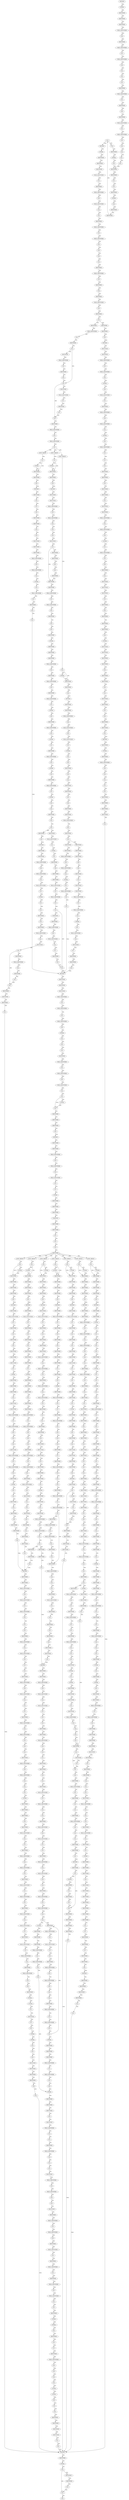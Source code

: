 strict digraph "" {
	node [label="\N"];
	9266	[ARGUMENT_INDEX=1,
		CODE=con,
		COLUMN_NUMBER=58,
		LINE_NUMBER=2869,
		NAME=con,
		ORDER=1,
		TYPE_FULL_NAME="ceph_connection*",
		filename="messenger_v2.c",
		label=IDENTIFIER];
	9267	[ARGUMENT_INDEX=2,
		CANONICAL_NAME=state,
		CODE=state,
		COLUMN_NUMBER=58,
		LINE_NUMBER=2869,
		ORDER=2,
		filename="messenger_v2.c",
		label=FIELD_IDENTIFIER];
	9266 -> 9267	[label=CFG];
	9265	[ARGUMENT_INDEX=4,
		CODE="con->state",
		COLUMN_NUMBER=58,
		DISPATCH_TYPE=STATIC_DISPATCH,
		LINE_NUMBER=2869,
		METHOD_FULL_NAME="<operator>.indirectFieldAccess",
		NAME="<operator>.indirectFieldAccess",
		ORDER=4,
		TYPE_FULL_NAME="<empty>",
		filename="messenger_v2.c",
		label=CALL];
	9267 -> 9265	[label=CFG];
	4552	[ARGUMENT_INDEX=2,
		CANONICAL_NAME=nonce,
		CODE=nonce,
		COLUMN_NUMBER=50,
		LINE_NUMBER=1402,
		ORDER=2,
		filename="messenger_v2.c",
		label=FIELD_IDENTIFIER];
	4548	[ARGUMENT_INDEX=1,
		CODE="con->peer_addr.nonce",
		COLUMN_NUMBER=50,
		DISPATCH_TYPE=STATIC_DISPATCH,
		LINE_NUMBER=1402,
		METHOD_FULL_NAME="<operator>.fieldAccess",
		NAME="<operator>.fieldAccess",
		ORDER=1,
		TYPE_FULL_NAME="<empty>",
		filename="messenger_v2.c",
		label=CALL];
	4552 -> 4548	[label=CFG];
	4547	[ARGUMENT_INDEX=7,
		CODE="le32_to_cpu(con->peer_addr.nonce)",
		COLUMN_NUMBER=38,
		DISPATCH_TYPE=STATIC_DISPATCH,
		LINE_NUMBER=1402,
		METHOD_FULL_NAME=le32_to_cpu,
		NAME=le32_to_cpu,
		ORDER=7,
		TYPE_FULL_NAME="<empty>",
		filename="messenger_v2.c",
		label=CALL];
	4548 -> 4547	[label=CFG];
	9315	[ARGUMENT_INDEX=2,
		CODE="con->state <= CEPH_CON_S_V2_SESSION_RECONNECT",
		COLUMN_NUMBER=7,
		DISPATCH_TYPE=STATIC_DISPATCH,
		LINE_NUMBER=2878,
		METHOD_FULL_NAME="<operator>.lessEqualsThan",
		NAME="<operator>.lessEqualsThan",
		ORDER=2,
		TYPE_FULL_NAME="<empty>",
		filename="messenger_v2.c",
		label=CALL];
	9309	[ARGUMENT_INDEX=1,
		CODE="con->state >= CEPH_CON_S_V2_HELLO &&
		    con->state <= CEPH_CON_S_V2_SESSION_RECONNECT",
		COLUMN_NUMBER=14,
		DISPATCH_TYPE=STATIC_DISPATCH,
		LINE_NUMBER=2877,
		METHOD_FULL_NAME="<operator>.logicalAnd",
		NAME="<operator>.logicalAnd",
		ORDER=1,
		TYPE_FULL_NAME="<empty>",
		filename="messenger_v2.c",
		label=CALL];
	9315 -> 9309	[label=CFG];
	9308	[ARGUMENT_INDEX=-1,
		CODE="(con->state >= CEPH_CON_S_V2_HELLO &&
		    con->state <= CEPH_CON_S_V2_SESSION_RECONNECT) ||
		   con->state == CEPH_CON_S_OPEN",
		COLUMN_NUMBER=13,
		DISPATCH_TYPE=STATIC_DISPATCH,
		LINE_NUMBER=2877,
		METHOD_FULL_NAME="<operator>.logicalOr",
		NAME="<operator>.logicalOr",
		ORDER=1,
		TYPE_FULL_NAME="<empty>",
		filename="messenger_v2.c",
		label=CALL];
	9309 -> 9308	[label=CFG];
	9322	[ARGUMENT_INDEX=1,
		CODE=con,
		COLUMN_NUMBER=6,
		LINE_NUMBER=2879,
		NAME=con,
		ORDER=1,
		TYPE_FULL_NAME="ceph_connection*",
		filename="messenger_v2.c",
		label=IDENTIFIER];
	9309 -> 9322	[label=CFG];
	8937	[ARGUMENT_INDEX=-1,
		CODE="dout(\"%s con %p tag %d seg_cnt %d %d+%d+%d+%d\\n\", __func__,
	     con, desc->fd_tag, desc->fd_seg_cnt, desc->fd_lens[0],
	     \
desc->fd_lens[1], desc->fd_lens[2], desc->fd_lens[3])",
		COLUMN_NUMBER=2,
		DISPATCH_TYPE=STATIC_DISPATCH,
		LINE_NUMBER=2761,
		METHOD_FULL_NAME=dout,
		NAME=dout,
		ORDER=7,
		TYPE_FULL_NAME="<empty>",
		filename="messenger_v2.c",
		label=CALL];
	8970	[ARGUMENT_INDEX=1,
		CODE=con,
		COLUMN_NUMBER=18,
		LINE_NUMBER=2765,
		NAME=con,
		ORDER=1,
		TYPE_FULL_NAME="ceph_connection*",
		filename="messenger_v2.c",
		label=IDENTIFIER];
	8937 -> 8970	[label=CFG];
	8969	[ARGUMENT_INDEX=1,
		CODE="con_secure(con)",
		COLUMN_NUMBER=7,
		DISPATCH_TYPE=STATIC_DISPATCH,
		LINE_NUMBER=2765,
		METHOD_FULL_NAME=con_secure,
		NAME=con_secure,
		ORDER=1,
		TYPE_FULL_NAME="<empty>",
		filename="messenger_v2.c",
		label=CALL];
	8970 -> 8969	[label=CFG];
	4695	[ARGUMENT_INDEX=-1,
		CODE="*my_addr = &con->msgr->inst.addr",
		COLUMN_NUMBER=26,
		DISPATCH_TYPE=STATIC_DISPATCH,
		LINE_NUMBER=1430,
		METHOD_FULL_NAME="<operator>.assignment",
		NAME="<operator>.assignment",
		ORDER=2,
		TYPE_FULL_NAME="<empty>",
		filename="messenger_v2.c",
		label=CALL];
	4712	[ARGUMENT_INDEX=1,
		CODE=con,
		COLUMN_NUMBER=11,
		LINE_NUMBER=1434,
		NAME=con,
		ORDER=1,
		TYPE_FULL_NAME="ceph_connection*",
		filename="messenger_v2.c",
		label=IDENTIFIER];
	4695 -> 4712	[label=CFG];
	4713	[ARGUMENT_INDEX=2,
		CANONICAL_NAME=v2,
		CODE=v2,
		COLUMN_NUMBER=11,
		LINE_NUMBER=1434,
		ORDER=2,
		filename="messenger_v2.c",
		label=FIELD_IDENTIFIER];
	4712 -> 4713	[label=CFG];
	9517	[ARGUMENT_INDEX=1,
		CODE=con,
		COLUMN_NUMBER=23,
		LINE_NUMBER=2947,
		NAME=con,
		ORDER=1,
		TYPE_FULL_NAME="ceph_connection*",
		filename="messenger_v2.c",
		label=IDENTIFIER];
	9516	[ARGUMENT_INDEX=2,
		CODE="ceph_tcp_recv(con)",
		COLUMN_NUMBER=9,
		DISPATCH_TYPE=STATIC_DISPATCH,
		LINE_NUMBER=2947,
		METHOD_FULL_NAME=ceph_tcp_recv,
		NAME=ceph_tcp_recv,
		ORDER=2,
		TYPE_FULL_NAME="<empty>",
		filename="messenger_v2.c",
		label=CALL];
	9517 -> 9516	[label=CFG];
	9514	[ARGUMENT_INDEX=-1,
		CODE="ret = ceph_tcp_recv(con)",
		COLUMN_NUMBER=3,
		DISPATCH_TYPE=STATIC_DISPATCH,
		LINE_NUMBER=2947,
		METHOD_FULL_NAME="<operator>.assignment",
		NAME="<operator>.assignment",
		ORDER=1,
		TYPE_FULL_NAME="<empty>",
		filename="messenger_v2.c",
		label=CALL];
	9516 -> 9514	[label=CFG];
	8070	[ARGUMENT_INDEX=1,
		CODE=con,
		COLUMN_NUMBER=18,
		LINE_NUMBER=2468,
		NAME=con,
		ORDER=1,
		TYPE_FULL_NAME="ceph_connection*",
		filename="messenger_v2.c",
		label=IDENTIFIER];
	8069	[ARGUMENT_INDEX=-1,
		CODE="reset_out_kvecs(con)",
		COLUMN_NUMBER=2,
		DISPATCH_TYPE=STATIC_DISPATCH,
		LINE_NUMBER=2468,
		METHOD_FULL_NAME=reset_out_kvecs,
		NAME=reset_out_kvecs,
		ORDER=9,
		TYPE_FULL_NAME="<empty>",
		filename="messenger_v2.c",
		label=CALL];
	8070 -> 8069	[label=CFG];
	8072	[ARGUMENT_INDEX=1,
		CODE=ret,
		COLUMN_NUMBER=2,
		LINE_NUMBER=2469,
		NAME=ret,
		ORDER=1,
		TYPE_FULL_NAME=int,
		filename="messenger_v2.c",
		label=IDENTIFIER];
	8069 -> 8072	[label=CFG];
	7486	[ARGUMENT_INDEX=1,
		CODE="\"%s con %p auth signature ok\\n\"",
		COLUMN_NUMBER=7,
		LINE_NUMBER=2253,
		ORDER=1,
		TYPE_FULL_NAME=char,
		filename="messenger_v2.c",
		label=LITERAL];
	7487	[ARGUMENT_INDEX=2,
		CODE=__func__,
		COLUMN_NUMBER=40,
		LINE_NUMBER=2253,
		NAME=__func__,
		ORDER=2,
		TYPE_FULL_NAME=ANY,
		filename="messenger_v2.c",
		label=IDENTIFIER];
	7486 -> 7487	[label=CFG];
	7488	[ARGUMENT_INDEX=3,
		CODE=con,
		COLUMN_NUMBER=50,
		LINE_NUMBER=2253,
		NAME=con,
		ORDER=3,
		TYPE_FULL_NAME="ceph_connection*",
		filename="messenger_v2.c",
		label=IDENTIFIER];
	7487 -> 7488	[label=CFG];
	8163	[ARGUMENT_INDEX=2,
		CANONICAL_NAME=peer_reset,
		CODE=peer_reset,
		COLUMN_NUMBER=3,
		LINE_NUMBER=2505,
		ORDER=2,
		filename="messenger_v2.c",
		label=FIELD_IDENTIFIER];
	8159	[ARGUMENT_INDEX=0,
		CODE="con->ops->peer_reset",
		COLUMN_NUMBER=3,
		DISPATCH_TYPE=STATIC_DISPATCH,
		LINE_NUMBER=2505,
		METHOD_FULL_NAME="<operator>.indirectFieldAccess",
		NAME="<operator>.indirectFieldAccess",
		ORDER=1,
		TYPE_FULL_NAME="<empty>",
		filename="messenger_v2.c",
		label=CALL];
	8163 -> 8159	[label=CFG];
	8164	[ARGUMENT_INDEX=1,
		CODE=con,
		COLUMN_NUMBER=24,
		LINE_NUMBER=2505,
		NAME=con,
		ORDER=2,
		TYPE_FULL_NAME="ceph_connection*",
		filename="messenger_v2.c",
		label=IDENTIFIER];
	8159 -> 8164	[label=CFG];
	4743	[ARGUMENT_INDEX=1,
		CODE="my_addr->nonce",
		COLUMN_NUMBER=57,
		DISPATCH_TYPE=STATIC_DISPATCH,
		LINE_NUMBER=1440,
		METHOD_FULL_NAME="<operator>.indirectFieldAccess",
		NAME="<operator>.indirectFieldAccess",
		ORDER=1,
		TYPE_FULL_NAME="<empty>",
		filename="messenger_v2.c",
		label=CALL];
	4742	[ARGUMENT_INDEX=5,
		CODE="le32_to_cpu(my_addr->nonce)",
		COLUMN_NUMBER=45,
		DISPATCH_TYPE=STATIC_DISPATCH,
		LINE_NUMBER=1440,
		METHOD_FULL_NAME=le32_to_cpu,
		NAME=le32_to_cpu,
		ORDER=5,
		TYPE_FULL_NAME="<empty>",
		filename="messenger_v2.c",
		label=CALL];
	4743 -> 4742	[label=CFG];
	4748	[ARGUMENT_INDEX=1,
		CODE=con,
		COLUMN_NUMBER=7,
		LINE_NUMBER=1441,
		NAME=con,
		ORDER=1,
		TYPE_FULL_NAME="ceph_connection*",
		filename="messenger_v2.c",
		label=IDENTIFIER];
	4742 -> 4748	[label=CFG];
	7312	[ARGUMENT_INDEX=-1,
		CODE="mutex_unlock(&con->mutex)",
		COLUMN_NUMBER=2,
		DISPATCH_TYPE=STATIC_DISPATCH,
		LINE_NUMBER=2189,
		METHOD_FULL_NAME=mutex_unlock,
		NAME=mutex_unlock,
		ORDER=17,
		TYPE_FULL_NAME="<empty>",
		filename="messenger_v2.c",
		label=CALL];
	7318	[ARGUMENT_INDEX=1,
		CODE=session_key_len,
		COLUMN_NUMBER=2,
		LINE_NUMBER=2190,
		NAME=session_key_len,
		ORDER=1,
		TYPE_FULL_NAME=int,
		filename="messenger_v2.c",
		label=IDENTIFIER];
	7312 -> 7318	[label=CFG];
	7319	[ARGUMENT_INDEX=2,
		CODE=0,
		COLUMN_NUMBER=20,
		LINE_NUMBER=2190,
		ORDER=2,
		TYPE_FULL_NAME=int,
		filename="messenger_v2.c",
		label=LITERAL];
	7318 -> 7319	[label=CFG];
	8980	[ARGUMENT_INDEX=2,
		CANONICAL_NAME=fd_lens,
		CODE=fd_lens,
		COLUMN_NUMBER=6,
		LINE_NUMBER=2768,
		ORDER=2,
		filename="messenger_v2.c",
		label=FIELD_IDENTIFIER];
	8978	[ARGUMENT_INDEX=1,
		CODE="desc->fd_lens",
		COLUMN_NUMBER=6,
		DISPATCH_TYPE=STATIC_DISPATCH,
		LINE_NUMBER=2768,
		METHOD_FULL_NAME="<operator>.indirectFieldAccess",
		NAME="<operator>.indirectFieldAccess",
		ORDER=1,
		TYPE_FULL_NAME="<empty>",
		filename="messenger_v2.c",
		label=CALL];
	8980 -> 8978	[label=CFG];
	8981	[ARGUMENT_INDEX=2,
		CODE=0,
		COLUMN_NUMBER=20,
		LINE_NUMBER=2768,
		ORDER=2,
		TYPE_FULL_NAME=int,
		filename="messenger_v2.c",
		label=LITERAL];
	8978 -> 8981	[label=CFG];
	6896	[ARGUMENT_INDEX=1,
		CODE=my_addr,
		COLUMN_NUMBER=17,
		LINE_NUMBER=2037,
		NAME=my_addr,
		ORDER=1,
		TYPE_FULL_NAME="ceph_entity_addr*",
		filename="messenger_v2.c",
		label=IDENTIFIER];
	6897	[ARGUMENT_INDEX=2,
		CANONICAL_NAME=in_addr,
		CODE=in_addr,
		COLUMN_NUMBER=17,
		LINE_NUMBER=2037,
		ORDER=2,
		filename="messenger_v2.c",
		label=FIELD_IDENTIFIER];
	6896 -> 6897	[label=CFG];
	6895	[ARGUMENT_INDEX=1,
		CODE="my_addr->in_addr",
		COLUMN_NUMBER=17,
		DISPATCH_TYPE=STATIC_DISPATCH,
		LINE_NUMBER=2037,
		METHOD_FULL_NAME="<operator>.indirectFieldAccess",
		NAME="<operator>.indirectFieldAccess",
		ORDER=1,
		TYPE_FULL_NAME="<empty>",
		filename="messenger_v2.c",
		label=CALL];
	6897 -> 6895	[label=CFG];
	6695	[ARGUMENT_INDEX=1,
		CODE="con->v2.in_kvecs[0]",
		COLUMN_NUMBER=6,
		DISPATCH_TYPE=STATIC_DISPATCH,
		LINE_NUMBER=1964,
		METHOD_FULL_NAME="<operator>.indirectIndexAccess",
		NAME="<operator>.indirectIndexAccess",
		ORDER=1,
		TYPE_FULL_NAME="<empty>",
		filename="messenger_v2.c",
		label=CALL];
	6702	[ARGUMENT_INDEX=2,
		CANONICAL_NAME=iov_base,
		CODE=iov_base,
		COLUMN_NUMBER=6,
		LINE_NUMBER=1964,
		ORDER=2,
		filename="messenger_v2.c",
		label=FIELD_IDENTIFIER];
	6695 -> 6702	[label=CFG];
	6694	[ARGUMENT_INDEX=2,
		CODE="con->v2.in_kvecs[0].iov_base",
		COLUMN_NUMBER=6,
		DISPATCH_TYPE=STATIC_DISPATCH,
		LINE_NUMBER=1964,
		METHOD_FULL_NAME="<operator>.fieldAccess",
		NAME="<operator>.fieldAccess",
		ORDER=2,
		TYPE_FULL_NAME="<empty>",
		filename="messenger_v2.c",
		label=CALL];
	6702 -> 6694	[label=CFG];
	9343	[ARGUMENT_INDEX=-1,
		CODE=IN_S_HANDLE_CONTROL,
		COLUMN_NUMBER=8,
		DISPATCH_TYPE=INLINED,
		LINE_NUMBER=2884,
		METHOD_FULL_NAME="messenger_v2.c:56:56:IN_S_HANDLE_CONTROL:0",
		NAME=IN_S_HANDLE_CONTROL,
		ORDER=6,
		TYPE_FULL_NAME=int,
		filename="messenger_v2.c",
		label=CALL];
	9345	[ARGUMENT_INDEX=1,
		CODE=2,
		COLUMN_NUMBER=8,
		LINE_NUMBER=2884,
		ORDER=1,
		TYPE_FULL_NAME=int,
		filename="messenger_v2.c",
		label=LITERAL];
	9343 -> 9345	[label=CFG];
	9347	[ARGUMENT_INDEX=1,
		CODE=ret,
		COLUMN_NUMBER=4,
		LINE_NUMBER=2885,
		NAME=ret,
		ORDER=1,
		TYPE_FULL_NAME=int,
		filename="messenger_v2.c",
		label=IDENTIFIER];
	9343 -> 9347	[label=CFG];
	9345 -> 9347	[label=CFG];
	9349	[ARGUMENT_INDEX=1,
		CODE=con,
		COLUMN_NUMBER=25,
		LINE_NUMBER=2885,
		NAME=con,
		ORDER=1,
		TYPE_FULL_NAME="ceph_connection*",
		filename="messenger_v2.c",
		label=IDENTIFIER];
	9347 -> 9349	[label=CFG];
	6909	[ARGUMENT_INDEX=1,
		CODE="con->peer_addr",
		COLUMN_NUMBER=22,
		DISPATCH_TYPE=STATIC_DISPATCH,
		LINE_NUMBER=2041,
		METHOD_FULL_NAME="<operator>.indirectFieldAccess",
		NAME="<operator>.indirectFieldAccess",
		ORDER=1,
		TYPE_FULL_NAME="<empty>",
		filename="messenger_v2.c",
		label=CALL];
	6908	[ARGUMENT_INDEX=1,
		CODE="&con->peer_addr",
		COLUMN_NUMBER=21,
		DISPATCH_TYPE=STATIC_DISPATCH,
		LINE_NUMBER=2041,
		METHOD_FULL_NAME="<operator>.addressOf",
		NAME="<operator>.addressOf",
		ORDER=1,
		TYPE_FULL_NAME="<empty>",
		filename="messenger_v2.c",
		label=CALL];
	6909 -> 6908	[label=CFG];
	6907	[ARGUMENT_INDEX=5,
		CODE="ceph_pr_addr(&con->peer_addr)",
		COLUMN_NUMBER=8,
		DISPATCH_TYPE=STATIC_DISPATCH,
		LINE_NUMBER=2041,
		METHOD_FULL_NAME=ceph_pr_addr,
		NAME=ceph_pr_addr,
		ORDER=5,
		TYPE_FULL_NAME="<empty>",
		filename="messenger_v2.c",
		label=CALL];
	6908 -> 6907	[label=CFG];
	6930	[ARGUMENT_INDEX=2,
		CANONICAL_NAME=type,
		CODE=type,
		COLUMN_NUMBER=10,
		LINE_NUMBER=2048,
		ORDER=2,
		filename="messenger_v2.c",
		label=FIELD_IDENTIFIER];
	6928	[ARGUMENT_INDEX=1,
		CODE="my_addr->type",
		COLUMN_NUMBER=10,
		DISPATCH_TYPE=STATIC_DISPATCH,
		LINE_NUMBER=2048,
		METHOD_FULL_NAME="<operator>.indirectFieldAccess",
		NAME="<operator>.indirectFieldAccess",
		ORDER=1,
		TYPE_FULL_NAME="<empty>",
		filename="messenger_v2.c",
		label=CALL];
	6930 -> 6928	[label=CFG];
	6931	[ARGUMENT_INDEX=2,
		CODE=CEPH_ENTITY_ADDR_TYPE_ANY,
		COLUMN_NUMBER=27,
		LINE_NUMBER=2048,
		NAME=CEPH_ENTITY_ADDR_TYPE_ANY,
		ORDER=2,
		TYPE_FULL_NAME=ANY,
		filename="messenger_v2.c",
		label=IDENTIFIER];
	6928 -> 6931	[label=CFG];
	8716	[ARGUMENT_INDEX=1,
		CODE=p,
		COLUMN_NUMBER=14,
		LINE_NUMBER=2700,
		NAME=p,
		ORDER=1,
		TYPE_FULL_NAME="void*",
		filename="messenger_v2.c",
		label=IDENTIFIER];
	8721	[ARGUMENT_INDEX=1,
		CODE=con,
		COLUMN_NUMBER=18,
		LINE_NUMBER=2700,
		NAME=con,
		ORDER=1,
		TYPE_FULL_NAME="ceph_connection*",
		filename="messenger_v2.c",
		label=IDENTIFIER];
	8716 -> 8721	[label=CFG];
	8722	[ARGUMENT_INDEX=2,
		CANONICAL_NAME=v2,
		CODE=v2,
		COLUMN_NUMBER=18,
		LINE_NUMBER=2700,
		ORDER=2,
		filename="messenger_v2.c",
		label=FIELD_IDENTIFIER];
	8721 -> 8722	[label=CFG];
	4566	[ARGUMENT_INDEX=1,
		CODE="con->v2",
		COLUMN_NUMBER=34,
		DISPATCH_TYPE=STATIC_DISPATCH,
		LINE_NUMBER=1404,
		METHOD_FULL_NAME="<operator>.indirectFieldAccess",
		NAME="<operator>.indirectFieldAccess",
		ORDER=1,
		TYPE_FULL_NAME="<empty>",
		filename="messenger_v2.c",
		label=CALL];
	4569	[ARGUMENT_INDEX=2,
		CANONICAL_NAME=client_cookie,
		CODE=client_cookie,
		COLUMN_NUMBER=34,
		LINE_NUMBER=1404,
		ORDER=2,
		filename="messenger_v2.c",
		label=FIELD_IDENTIFIER];
	4566 -> 4569	[label=CFG];
	4565	[ARGUMENT_INDEX=12,
		CODE="con->v2.client_cookie",
		COLUMN_NUMBER=34,
		DISPATCH_TYPE=STATIC_DISPATCH,
		LINE_NUMBER=1404,
		METHOD_FULL_NAME="<operator>.fieldAccess",
		NAME="<operator>.fieldAccess",
		ORDER=12,
		TYPE_FULL_NAME="<empty>",
		filename="messenger_v2.c",
		label=CALL];
	4569 -> 4565	[label=CFG];
	9052	[ARGUMENT_INDEX=1,
		CODE=con,
		COLUMN_NUMBER=24,
		LINE_NUMBER=2789,
		NAME=con,
		ORDER=1,
		TYPE_FULL_NAME="ceph_connection*",
		filename="messenger_v2.c",
		label=IDENTIFIER];
	9053	[ARGUMENT_INDEX=2,
		CODE=ctrl_len,
		COLUMN_NUMBER=29,
		LINE_NUMBER=2789,
		NAME=ctrl_len,
		ORDER=2,
		TYPE_FULL_NAME=int,
		filename="messenger_v2.c",
		label=IDENTIFIER];
	9052 -> 9053	[label=CFG];
	9051	[ARGUMENT_INDEX=2,
		CODE="alloc_conn_buf(con, ctrl_len)",
		COLUMN_NUMBER=9,
		DISPATCH_TYPE=STATIC_DISPATCH,
		LINE_NUMBER=2789,
		METHOD_FULL_NAME=alloc_conn_buf,
		NAME=alloc_conn_buf,
		ORDER=2,
		TYPE_FULL_NAME="<empty>",
		filename="messenger_v2.c",
		label=CALL];
	9053 -> 9051	[label=CFG];
	9018	[ARGUMENT_INDEX=1,
		CODE=con,
		COLUMN_NUMBER=17,
		LINE_NUMBER=2776,
		NAME=con,
		ORDER=1,
		TYPE_FULL_NAME="ceph_connection*",
		filename="messenger_v2.c",
		label=IDENTIFIER];
	9019	[ARGUMENT_INDEX=2,
		CANONICAL_NAME=v2,
		CODE=v2,
		COLUMN_NUMBER=17,
		LINE_NUMBER=2776,
		ORDER=2,
		filename="messenger_v2.c",
		label=FIELD_IDENTIFIER];
	9018 -> 9019	[label=CFG];
	9017	[ARGUMENT_INDEX=1,
		CODE="con->v2",
		COLUMN_NUMBER=17,
		DISPATCH_TYPE=STATIC_DISPATCH,
		LINE_NUMBER=2776,
		METHOD_FULL_NAME="<operator>.indirectFieldAccess",
		NAME="<operator>.indirectFieldAccess",
		ORDER=1,
		TYPE_FULL_NAME="<empty>",
		filename="messenger_v2.c",
		label=CALL];
	9019 -> 9017	[label=CFG];
	4460	[ARGUMENT_INDEX=2,
		CODE="ceph_client_gid(client)",
		COLUMN_NUMBER=18,
		DISPATCH_TYPE=STATIC_DISPATCH,
		LINE_NUMBER=1380,
		METHOD_FULL_NAME=ceph_client_gid,
		NAME=ceph_client_gid,
		ORDER=2,
		TYPE_FULL_NAME="<empty>",
		filename="messenger_v2.c",
		label=CALL];
	4458	[ARGUMENT_INDEX=-1,
		CODE="global_id = ceph_client_gid(client)",
		COLUMN_NUMBER=6,
		DISPATCH_TYPE=STATIC_DISPATCH,
		LINE_NUMBER=1380,
		METHOD_FULL_NAME="<operator>.assignment",
		NAME="<operator>.assignment",
		ORDER=6,
		TYPE_FULL_NAME="<empty>",
		filename="messenger_v2.c",
		label=CALL];
	4460 -> 4458	[label=CFG];
	4468	[ARGUMENT_INDEX=1,
		CODE=con,
		COLUMN_NUMBER=10,
		LINE_NUMBER=1384,
		NAME=con,
		ORDER=1,
		TYPE_FULL_NAME="ceph_connection*",
		filename="messenger_v2.c",
		label=IDENTIFIER];
	4458 -> 4468	[label=CFG];
	4445	[ARGUMENT_INDEX=1,
		CODE="con->msgr",
		COLUMN_NUMBER=38,
		DISPATCH_TYPE=STATIC_DISPATCH,
		LINE_NUMBER=1378,
		METHOD_FULL_NAME="<operator>.indirectFieldAccess",
		NAME="<operator>.indirectFieldAccess",
		ORDER=1,
		TYPE_FULL_NAME="<empty>",
		filename="messenger_v2.c",
		label=CALL];
	4448	[ARGUMENT_INDEX=2,
		CANONICAL_NAME=inst,
		CODE=inst,
		COLUMN_NUMBER=38,
		LINE_NUMBER=1378,
		ORDER=2,
		filename="messenger_v2.c",
		label=FIELD_IDENTIFIER];
	4445 -> 4448	[label=CFG];
	4444	[ARGUMENT_INDEX=1,
		CODE="con->msgr->inst",
		COLUMN_NUMBER=38,
		DISPATCH_TYPE=STATIC_DISPATCH,
		LINE_NUMBER=1378,
		METHOD_FULL_NAME="<operator>.indirectFieldAccess",
		NAME="<operator>.indirectFieldAccess",
		ORDER=1,
		TYPE_FULL_NAME="<empty>",
		filename="messenger_v2.c",
		label=CALL];
	4448 -> 4444	[label=CFG];
	9299	[ARGUMENT_INDEX=2,
		CODE=CEPH_CON_S_V2_BANNER_PAYLOAD,
		COLUMN_NUMBER=27,
		LINE_NUMBER=2875,
		NAME=CEPH_CON_S_V2_BANNER_PAYLOAD,
		ORDER=2,
		TYPE_FULL_NAME=ANY,
		filename="messenger_v2.c",
		label=IDENTIFIER];
	9295	[ARGUMENT_INDEX=-1,
		CODE="con->state == CEPH_CON_S_V2_BANNER_PAYLOAD",
		COLUMN_NUMBER=13,
		DISPATCH_TYPE=STATIC_DISPATCH,
		LINE_NUMBER=2875,
		METHOD_FULL_NAME="<operator>.equals",
		NAME="<operator>.equals",
		ORDER=1,
		TYPE_FULL_NAME="<empty>",
		filename="messenger_v2.c",
		label=CALL];
	9299 -> 9295	[label=CFG];
	9302	[ARGUMENT_INDEX=1,
		CODE=ret,
		COLUMN_NUMBER=3,
		LINE_NUMBER=2876,
		NAME=ret,
		ORDER=1,
		TYPE_FULL_NAME=int,
		filename="messenger_v2.c",
		label=IDENTIFIER];
	9295 -> 9302	[label=CFG];
	9312	[ARGUMENT_INDEX=1,
		CODE=con,
		COLUMN_NUMBER=14,
		LINE_NUMBER=2877,
		NAME=con,
		ORDER=1,
		TYPE_FULL_NAME="ceph_connection*",
		filename="messenger_v2.c",
		label=IDENTIFIER];
	9295 -> 9312	[label=CFG];
	8093	[AST_PARENT_FULL_NAME="messenger_v2.c:<global>",
		AST_PARENT_TYPE=TYPE_DECL,
		CODE="static int process_session_reset(struct ceph_connection *con,
				 void *p, void *end)
{
	bool full;
	int ret;

	if (con->state != \
CEPH_CON_S_V2_SESSION_RECONNECT) {
		con->error_msg = \"protocol error, unexpected session_reset\";
		return -EINVAL;
	}

	ceph_decode_\
8_safe(&p, end, full, bad);
	if (!full) {
		con->error_msg = \"protocol error, bad session_reset\";
		return -EINVAL;
	}

	pr_info(\"%\
s%lld %s session reset\\n\", ENTITY_NAME(con->peer_name),
		ceph_pr_addr(&con->peer_addr));
	ceph_con_reset_session(con);

	mutex_\
unlock(&con->mutex);
	if (con->ops->peer_reset)
		con->ops->peer_reset(con);
	mutex_lock(&con->mutex);
	if (con->state != CEPH_CON_\
S_V2_SESSION_RECONNECT) {
		dout(\"%s con %p state changed to %d\\n\", __func__, con,
		     con->state);
		return -EAGAIN;
	}

	free_\
conn_bufs(con);

	reset_out_kvecs(con);
	ret = prepare_client_ident(con);
	if (ret) {
		pr_err(\"prepare_client_ident (rst) failed: %\
d\\n\", ret);
		return ret;
	}

	con->state = CEPH_CON_S_V2_SESSION_CONNECT;
	retu...",
		COLUMN_NUMBER=1,
		COLUMN_NUMBER_END=1,
		FILENAME="messenger_v2.c",
		FULL_NAME=process_session_reset,
		IS_EXTERNAL=false,
		LINE_NUMBER=2482,
		LINE_NUMBER_END=2528,
		NAME=process_session_reset,
		ORDER=99,
		SIGNATURE="int process_session_reset (ceph_connection*,void*,void*)",
		filename="messenger_v2.c",
		label=METHOD];
	8103	[ARGUMENT_INDEX=1,
		CODE=con,
		COLUMN_NUMBER=6,
		LINE_NUMBER=2488,
		NAME=con,
		ORDER=1,
		TYPE_FULL_NAME="ceph_connection*",
		filename="messenger_v2.c",
		label=IDENTIFIER];
	8093 -> 8103	[label=CFG];
	8104	[ARGUMENT_INDEX=2,
		CANONICAL_NAME=state,
		CODE=state,
		COLUMN_NUMBER=6,
		LINE_NUMBER=2488,
		ORDER=2,
		filename="messenger_v2.c",
		label=FIELD_IDENTIFIER];
	8103 -> 8104	[label=CFG];
	4293	[ARGUMENT_INDEX=1,
		CODE=con,
		COLUMN_NUMBER=23,
		LINE_NUMBER=1334,
		NAME=con,
		ORDER=1,
		TYPE_FULL_NAME="ceph_connection*",
		filename="messenger_v2.c",
		label=IDENTIFIER];
	4295	[ARGUMENT_INDEX=1,
		CODE=ctrl_len,
		COLUMN_NUMBER=44,
		LINE_NUMBER=1334,
		NAME=ctrl_len,
		ORDER=1,
		TYPE_FULL_NAME=int,
		filename="messenger_v2.c",
		label=IDENTIFIER];
	4293 -> 4295	[label=CFG];
	4296	[ARGUMENT_INDEX=2,
		CODE=false,
		COLUMN_NUMBER=54,
		LINE_NUMBER=1334,
		NAME=false,
		ORDER=2,
		TYPE_FULL_NAME=ANY,
		filename="messenger_v2.c",
		label=IDENTIFIER];
	4295 -> 4296	[label=CFG];
	9310	[ARGUMENT_INDEX=1,
		CODE="con->state >= CEPH_CON_S_V2_HELLO",
		COLUMN_NUMBER=14,
		DISPATCH_TYPE=STATIC_DISPATCH,
		LINE_NUMBER=2877,
		METHOD_FULL_NAME="<operator>.greaterEqualsThan",
		NAME="<operator>.greaterEqualsThan",
		ORDER=1,
		TYPE_FULL_NAME="<empty>",
		filename="messenger_v2.c",
		label=CALL];
	9310 -> 9309	[label=CFG];
	9317	[ARGUMENT_INDEX=1,
		CODE=con,
		COLUMN_NUMBER=7,
		LINE_NUMBER=2878,
		NAME=con,
		ORDER=1,
		TYPE_FULL_NAME="ceph_connection*",
		filename="messenger_v2.c",
		label=IDENTIFIER];
	9310 -> 9317	[label=CFG];
	9318	[ARGUMENT_INDEX=2,
		CANONICAL_NAME=state,
		CODE=state,
		COLUMN_NUMBER=7,
		LINE_NUMBER=2878,
		ORDER=2,
		filename="messenger_v2.c",
		label=FIELD_IDENTIFIER];
	9317 -> 9318	[label=CFG];
	5703	[ARGUMENT_INDEX=2,
		CANONICAL_NAME=in_desc,
		CODE=in_desc,
		COLUMN_NUMBER=17,
		LINE_NUMBER=1708,
		ORDER=2,
		filename="messenger_v2.c",
		label=FIELD_IDENTIFIER];
	5699	[ARGUMENT_INDEX=1,
		CODE="con->v2.in_desc",
		COLUMN_NUMBER=17,
		DISPATCH_TYPE=STATIC_DISPATCH,
		LINE_NUMBER=1708,
		METHOD_FULL_NAME="<operator>.fieldAccess",
		NAME="<operator>.fieldAccess",
		ORDER=1,
		TYPE_FULL_NAME="<empty>",
		filename="messenger_v2.c",
		label=CALL];
	5703 -> 5699	[label=CFG];
	5704	[ARGUMENT_INDEX=2,
		CANONICAL_NAME=fd_lens,
		CODE=fd_lens,
		COLUMN_NUMBER=17,
		LINE_NUMBER=1708,
		ORDER=2,
		filename="messenger_v2.c",
		label=FIELD_IDENTIFIER];
	5699 -> 5704	[label=CFG];
	8048	[ARGUMENT_INDEX=-1,
		CODE="WARN_ON(global_seq <= con->v2.global_seq)",
		COLUMN_NUMBER=2,
		DISPATCH_TYPE=STATIC_DISPATCH,
		LINE_NUMBER=2463,
		METHOD_FULL_NAME=WARN_ON,
		NAME=WARN_ON,
		ORDER=6,
		TYPE_FULL_NAME="<empty>",
		filename="messenger_v2.c",
		label=CALL];
	8059	[ARGUMENT_INDEX=1,
		CODE=con,
		COLUMN_NUMBER=2,
		LINE_NUMBER=2464,
		NAME=con,
		ORDER=1,
		TYPE_FULL_NAME="ceph_connection*",
		filename="messenger_v2.c",
		label=IDENTIFIER];
	8048 -> 8059	[label=CFG];
	8060	[ARGUMENT_INDEX=2,
		CANONICAL_NAME=v2,
		CODE=v2,
		COLUMN_NUMBER=2,
		LINE_NUMBER=2464,
		ORDER=2,
		filename="messenger_v2.c",
		label=FIELD_IDENTIFIER];
	8059 -> 8060	[label=CFG];
	9492	[ARGUMENT_INDEX=2,
		CANONICAL_NAME=state,
		CODE=state,
		COLUMN_NUMBER=6,
		LINE_NUMBER=2935,
		ORDER=2,
		filename="messenger_v2.c",
		label=FIELD_IDENTIFIER];
	9490	[ARGUMENT_INDEX=1,
		CODE="con->state",
		COLUMN_NUMBER=6,
		DISPATCH_TYPE=STATIC_DISPATCH,
		LINE_NUMBER=2935,
		METHOD_FULL_NAME="<operator>.indirectFieldAccess",
		NAME="<operator>.indirectFieldAccess",
		ORDER=1,
		TYPE_FULL_NAME="<empty>",
		filename="messenger_v2.c",
		label=CALL];
	9492 -> 9490	[label=CFG];
	9493	[ARGUMENT_INDEX=2,
		CODE=CEPH_CON_S_PREOPEN,
		COLUMN_NUMBER=20,
		LINE_NUMBER=2935,
		NAME=CEPH_CON_S_PREOPEN,
		ORDER=2,
		TYPE_FULL_NAME=ANY,
		filename="messenger_v2.c",
		label=IDENTIFIER];
	9490 -> 9493	[label=CFG];
	6804	[ARGUMENT_INDEX=1,
		CODE=con,
		COLUMN_NUMBER=38,
		LINE_NUMBER=2002,
		NAME=con,
		ORDER=1,
		TYPE_FULL_NAME="ceph_connection*",
		filename="messenger_v2.c",
		label=IDENTIFIER];
	6805	[ARGUMENT_INDEX=2,
		CANONICAL_NAME=msgr,
		CODE=msgr,
		COLUMN_NUMBER=38,
		LINE_NUMBER=2002,
		ORDER=2,
		filename="messenger_v2.c",
		label=FIELD_IDENTIFIER];
	6804 -> 6805	[label=CFG];
	6803	[ARGUMENT_INDEX=1,
		CODE="con->msgr",
		COLUMN_NUMBER=38,
		DISPATCH_TYPE=STATIC_DISPATCH,
		LINE_NUMBER=2002,
		METHOD_FULL_NAME="<operator>.indirectFieldAccess",
		NAME="<operator>.indirectFieldAccess",
		ORDER=1,
		TYPE_FULL_NAME="<empty>",
		filename="messenger_v2.c",
		label=CALL];
	6805 -> 6803	[label=CFG];
	4294	[ARGUMENT_INDEX=2,
		CODE="head_onwire_len(ctrl_len, false)",
		COLUMN_NUMBER=28,
		DISPATCH_TYPE=STATIC_DISPATCH,
		LINE_NUMBER=1334,
		METHOD_FULL_NAME=head_onwire_len,
		NAME=head_onwire_len,
		ORDER=2,
		TYPE_FULL_NAME="<empty>",
		filename="messenger_v2.c",
		label=CALL];
	1167	[AST_PARENT_FULL_NAME="messenger_v2.c:<global>",
		AST_PARENT_TYPE=TYPE_DECL,
		CODE="static int head_onwire_len(int ctrl_len, bool secure)
{
	int head_len;
	int rem_len;

	BUG_ON(ctrl_len < 0 || ctrl_len > CEPH_MSG_\
MAX_CONTROL_LEN);

	if (secure) {
		head_len = CEPH_PREAMBLE_SECURE_LEN;
		if (ctrl_len > CEPH_PREAMBLE_INLINE_LEN) {
			rem_len = \
ctrl_len - CEPH_PREAMBLE_INLINE_LEN;
			head_len += padded_len(rem_len) + CEPH_GCM_TAG_LEN;
		}
	} else {
		head_len = CEPH_PREAMBLE_\
PLAIN_LEN;
		if (ctrl_len)
			head_len += ctrl_len + CEPH_CRC_LEN;
	}
	return head_len;
}",
		COLUMN_NUMBER=1,
		COLUMN_NUMBER_END=1,
		FILENAME="messenger_v2.c",
		FULL_NAME=head_onwire_len,
		IS_EXTERNAL=false,
		LINE_NUMBER=388,
		LINE_NUMBER_END=407,
		NAME=head_onwire_len,
		ORDER=28,
		SIGNATURE="int head_onwire_len (int,bool)",
		filename="messenger_v2.c",
		label=METHOD];
	4294 -> 1167	[label=CALL];
	1176	[ARGUMENT_INDEX=1,
		CODE=ctrl_len,
		COLUMN_NUMBER=9,
		LINE_NUMBER=393,
		NAME=ctrl_len,
		ORDER=1,
		TYPE_FULL_NAME=int,
		filename="messenger_v2.c",
		label=IDENTIFIER];
	1167 -> 1176	[label=CFG];
	8890	[ARGUMENT_INDEX=-1,
		CODE=ret,
		COLUMN_NUMBER=7,
		LINE_NUMBER=2745,
		NAME=ret,
		ORDER=1,
		TYPE_FULL_NAME=int,
		filename="messenger_v2.c",
		label=IDENTIFIER];
	8906	[ARGUMENT_INDEX=1,
		CODE=ret,
		COLUMN_NUMBER=2,
		LINE_NUMBER=2752,
		NAME=ret,
		ORDER=1,
		TYPE_FULL_NAME=int,
		filename="messenger_v2.c",
		label=IDENTIFIER];
	8890 -> 8906	[label=CFG];
	8910	[ARGUMENT_INDEX=1,
		CODE=con,
		COLUMN_NUMBER=24,
		LINE_NUMBER=2752,
		NAME=con,
		ORDER=1,
		TYPE_FULL_NAME="ceph_connection*",
		filename="messenger_v2.c",
		label=IDENTIFIER];
	8906 -> 8910	[label=CFG];
	4570	[ARGUMENT_INDEX=-1,
		CODE="ctrl_len = 1 + 4 + ceph_entity_addr_encoding_len(my_addr) +
		   ceph_entity_addr_encoding_len(&con->peer_addr) + 6 * 8",
		COLUMN_NUMBER=2,
		DISPATCH_TYPE=STATIC_DISPATCH,
		LINE_NUMBER=1406,
		METHOD_FULL_NAME="<operator>.assignment",
		NAME="<operator>.assignment",
		ORDER=15,
		TYPE_FULL_NAME="<empty>",
		filename="messenger_v2.c",
		label=CALL];
	4589	[ARGUMENT_INDEX=1,
		CODE=buf,
		COLUMN_NUMBER=2,
		LINE_NUMBER=1408,
		NAME=buf,
		ORDER=1,
		TYPE_FULL_NAME="void*",
		filename="messenger_v2.c",
		label=IDENTIFIER];
	4570 -> 4589	[label=CFG];
	4591	[ARGUMENT_INDEX=1,
		CODE=con,
		COLUMN_NUMBER=23,
		LINE_NUMBER=1408,
		NAME=con,
		ORDER=1,
		TYPE_FULL_NAME="ceph_connection*",
		filename="messenger_v2.c",
		label=IDENTIFIER];
	4589 -> 4591	[label=CFG];
	7991	[ARGUMENT_INDEX=-1,
		CODE="reset_out_kvecs(con)",
		COLUMN_NUMBER=2,
		DISPATCH_TYPE=STATIC_DISPATCH,
		LINE_NUMBER=2435,
		METHOD_FULL_NAME=reset_out_kvecs,
		NAME=reset_out_kvecs,
		ORDER=9,
		TYPE_FULL_NAME="<empty>",
		filename="messenger_v2.c",
		label=CALL];
	7994	[ARGUMENT_INDEX=1,
		CODE=ret,
		COLUMN_NUMBER=2,
		LINE_NUMBER=2436,
		NAME=ret,
		ORDER=1,
		TYPE_FULL_NAME=int,
		filename="messenger_v2.c",
		label=IDENTIFIER];
	7991 -> 7994	[label=CFG];
	7996	[ARGUMENT_INDEX=1,
		CODE=con,
		COLUMN_NUMBER=34,
		LINE_NUMBER=2436,
		NAME=con,
		ORDER=1,
		TYPE_FULL_NAME="ceph_connection*",
		filename="messenger_v2.c",
		label=IDENTIFIER];
	7994 -> 7996	[label=CFG];
	4150	[AST_PARENT_FULL_NAME="messenger_v2.c:<global>",
		AST_PARENT_TYPE=TYPE_DECL,
		CODE="static int prepare_auth_request(struct ceph_connection *con)
{
	void *authorizer, *authorizer_copy;
	int ctrl_len, authorizer_len;
	\
void *buf;
	int ret;

	ctrl_len = AUTH_BUF_LEN;
	buf = alloc_conn_buf(con, head_onwire_len(ctrl_len, false));
	if (!buf)
		return \
-ENOMEM;

	mutex_unlock(&con->mutex);
	ret = con->ops->get_auth_request(con, CTRL_BODY(buf), &ctrl_len,
					 &authorizer, &authorizer_\
len);
	mutex_lock(&con->mutex);
	if (con->state != CEPH_CON_S_V2_HELLO) {
		dout(\"%s con %p state changed to %d\\n\", __func__, con,
		     \
con->state);
		return -EAGAIN;
	}

	dout(\"%s con %p get_auth_request ret %d\\n\", __func__, con, ret);
	if (ret)
		return ret;

	\
authorizer_copy = alloc_conn_buf(con, authorizer_len);
	if (!authorizer_copy)
		return -ENOMEM;

	memcpy(authorizer_copy, authorizer, \
authorizer_len);

	return __prepare_control(con, FRAME_TAG_AUTH_REQUEST, buf, ctrl_len,
				 authorizer_copy, authorizer_len, true);
}",
		COLUMN_NUMBER=1,
		COLUMN_NUMBER_END=12,
		FILENAME="messenger_v2.c",
		FULL_NAME=prepare_auth_request,
		IS_EXTERNAL=false,
		LINE_NUMBER=1289,
		LINE_NUMBER_END=1296,
		NAME=prepare_auth_request,
		ORDER=64,
		SIGNATURE="int prepare_auth_request (ceph_connection*)",
		filename="messenger_v2.c",
		label=METHOD];
	4160	[ARGUMENT_INDEX=1,
		CODE=ctrl_len,
		COLUMN_NUMBER=2,
		LINE_NUMBER=1296,
		NAME=ctrl_len,
		ORDER=1,
		TYPE_FULL_NAME=int,
		filename="messenger_v2.c",
		label=IDENTIFIER];
	4150 -> 4160	[label=CFG];
	4161	[ARGUMENT_INDEX=2,
		CODE=AUTH_BUF_LEN,
		COLUMN_NUMBER=13,
		DISPATCH_TYPE=INLINED,
		LINE_NUMBER=1296,
		METHOD_FULL_NAME="messenger_v2.c:1287:1287:AUTH_BUF_LEN:0",
		NAME=AUTH_BUF_LEN,
		ORDER=2,
		TYPE_FULL_NAME=ANY,
		filename="messenger_v2.c",
		label=CALL];
	4160 -> 4161	[label=CFG];
	4085	[ARGUMENT_INDEX=1,
		CODE="&con->peer_addr",
		COLUMN_NUMBER=47,
		DISPATCH_TYPE=STATIC_DISPATCH,
		LINE_NUMBER=1272,
		METHOD_FULL_NAME="<operator>.addressOf",
		NAME="<operator>.addressOf",
		ORDER=1,
		TYPE_FULL_NAME="<empty>",
		filename="messenger_v2.c",
		label=CALL];
	4084	[ARGUMENT_INDEX=2,
		CODE="ceph_entity_addr_encoding_len(&con->peer_addr)",
		COLUMN_NUMBER=17,
		DISPATCH_TYPE=STATIC_DISPATCH,
		LINE_NUMBER=1272,
		METHOD_FULL_NAME=ceph_entity_addr_encoding_len,
		NAME=ceph_entity_addr_encoding_len,
		ORDER=2,
		TYPE_FULL_NAME="<empty>",
		filename="messenger_v2.c",
		label=CALL];
	4085 -> 4084	[label=CFG];
	4082	[ARGUMENT_INDEX=2,
		CODE="1 + ceph_entity_addr_encoding_len(&con->peer_addr)",
		COLUMN_NUMBER=13,
		DISPATCH_TYPE=STATIC_DISPATCH,
		LINE_NUMBER=1272,
		METHOD_FULL_NAME="<operator>.addition",
		NAME="<operator>.addition",
		ORDER=2,
		TYPE_FULL_NAME="<empty>",
		filename="messenger_v2.c",
		label=CALL];
	4084 -> 4082	[label=CFG];
	4164	[ARGUMENT_INDEX=1,
		CODE="512 - CEPH_CRC_LEN",
		COLUMN_NUMBER=13,
		DISPATCH_TYPE=STATIC_DISPATCH,
		LINE_NUMBER=1296,
		METHOD_FULL_NAME="<operator>.subtraction",
		NAME="<operator>.subtraction",
		ORDER=1,
		TYPE_FULL_NAME="<empty>",
		filename="messenger_v2.c",
		label=CALL];
	4167	[ARGUMENT_INDEX=2,
		CODE=CEPH_PREAMBLE_PLAIN_LEN,
		COLUMN_NUMBER=13,
		LINE_NUMBER=1296,
		NAME=CEPH_PREAMBLE_PLAIN_LEN,
		ORDER=2,
		TYPE_FULL_NAME=ANY,
		filename="messenger_v2.c",
		label=IDENTIFIER];
	4164 -> 4167	[label=CFG];
	4163	[ARGUMENT_INDEX=1,
		CODE="512 - CEPH_CRC_LEN - CEPH_PREAMBLE_PLAIN_LEN",
		COLUMN_NUMBER=13,
		DISPATCH_TYPE=STATIC_DISPATCH,
		LINE_NUMBER=1296,
		METHOD_FULL_NAME="<operator>.subtraction",
		NAME="<operator>.subtraction",
		ORDER=1,
		TYPE_FULL_NAME="<empty>",
		filename="messenger_v2.c",
		label=CALL];
	4167 -> 4163	[label=CFG];
	7192	[ARGUMENT_INDEX=1,
		CODE="&p",
		COLUMN_NUMBER=19,
		DISPATCH_TYPE=STATIC_DISPATCH,
		LINE_NUMBER=2141,
		METHOD_FULL_NAME="<operator>.addressOf",
		NAME="<operator>.addressOf",
		ORDER=1,
		TYPE_FULL_NAME="<empty>",
		filename="messenger_v2.c",
		label=CALL];
	7194	[ARGUMENT_INDEX=2,
		CODE=end,
		COLUMN_NUMBER=23,
		LINE_NUMBER=2141,
		NAME=end,
		ORDER=2,
		TYPE_FULL_NAME="void*",
		filename="messenger_v2.c",
		label=IDENTIFIER];
	7192 -> 7194	[label=CFG];
	7195	[ARGUMENT_INDEX=3,
		CODE=payload_len,
		COLUMN_NUMBER=28,
		LINE_NUMBER=2141,
		NAME=payload_len,
		ORDER=3,
		TYPE_FULL_NAME=int,
		filename="messenger_v2.c",
		label=IDENTIFIER];
	7194 -> 7195	[label=CFG];
	7207	[ARGUMENT_INDEX=1,
		CODE=con,
		COLUMN_NUMBER=34,
		LINE_NUMBER=2146,
		NAME=con,
		ORDER=1,
		TYPE_FULL_NAME="ceph_connection*",
		filename="messenger_v2.c",
		label=IDENTIFIER];
	7208	[ARGUMENT_INDEX=2,
		CODE=p,
		COLUMN_NUMBER=39,
		LINE_NUMBER=2146,
		NAME=p,
		ORDER=2,
		TYPE_FULL_NAME="void*",
		filename="messenger_v2.c",
		label=IDENTIFIER];
	7207 -> 7208	[label=CFG];
	7209	[ARGUMENT_INDEX=3,
		CODE=payload_len,
		COLUMN_NUMBER=42,
		LINE_NUMBER=2146,
		NAME=payload_len,
		ORDER=3,
		TYPE_FULL_NAME=int,
		filename="messenger_v2.c",
		label=IDENTIFIER];
	7208 -> 7209	[label=CFG];
	6901	[ARGUMENT_INDEX=-1,
		CODE="dout(\"%s con %p set my addr %s, as seen by peer %s\\n\",
		     __func__, con, ceph_pr_addr(my_addr),
		     ceph_pr_addr(&con->peer_\
addr))",
		COLUMN_NUMBER=3,
		DISPATCH_TYPE=STATIC_DISPATCH,
		LINE_NUMBER=2039,
		METHOD_FULL_NAME=dout,
		NAME=dout,
		ORDER=3,
		TYPE_FULL_NAME="<empty>",
		filename="messenger_v2.c",
		label=CALL];
	6907 -> 6901	[label=CFG];
	6923	[ARGUMENT_INDEX=1,
		CODE=my_addr,
		COLUMN_NUMBER=29,
		LINE_NUMBER=2047,
		NAME=my_addr,
		ORDER=1,
		TYPE_FULL_NAME="ceph_entity_addr*",
		filename="messenger_v2.c",
		label=IDENTIFIER];
	6901 -> 6923	[label=CFG];
	4549	[ARGUMENT_INDEX=1,
		CODE="con->peer_addr",
		COLUMN_NUMBER=50,
		DISPATCH_TYPE=STATIC_DISPATCH,
		LINE_NUMBER=1402,
		METHOD_FULL_NAME="<operator>.indirectFieldAccess",
		NAME="<operator>.indirectFieldAccess",
		ORDER=1,
		TYPE_FULL_NAME="<empty>",
		filename="messenger_v2.c",
		label=CALL];
	4549 -> 4552	[label=CFG];
	8352	[ARGUMENT_INDEX=1,
		CODE=1,
		COLUMN_NUMBER=7,
		LINE_NUMBER=2579,
		ORDER=1,
		TYPE_FULL_NAME=int,
		filename="messenger_v2.c",
		label=LITERAL];
	8354	[ARGUMENT_INDEX=1,
		CODE=ret,
		COLUMN_NUMBER=3,
		LINE_NUMBER=2580,
		NAME=ret,
		ORDER=1,
		TYPE_FULL_NAME=int,
		filename="messenger_v2.c",
		label=IDENTIFIER];
	8352 -> 8354	[label=CFG];
	8356	[ARGUMENT_INDEX=1,
		CODE=con,
		COLUMN_NUMBER=23,
		LINE_NUMBER=2580,
		NAME=con,
		ORDER=1,
		TYPE_FULL_NAME="ceph_connection*",
		filename="messenger_v2.c",
		label=IDENTIFIER];
	8354 -> 8356	[label=CFG];
	9532	[ARGUMENT_INDEX=2,
		CODE=0,
		COLUMN_NUMBER=14,
		LINE_NUMBER=2952,
		ORDER=2,
		TYPE_FULL_NAME=int,
		filename="messenger_v2.c",
		label=LITERAL];
	9530	[ARGUMENT_INDEX=-1,
		CODE="ret <= 0",
		COLUMN_NUMBER=7,
		DISPATCH_TYPE=STATIC_DISPATCH,
		LINE_NUMBER=2952,
		METHOD_FULL_NAME="<operator>.lessEqualsThan",
		NAME="<operator>.lessEqualsThan",
		ORDER=1,
		TYPE_FULL_NAME="<empty>",
		filename="messenger_v2.c",
		label=CALL];
	9532 -> 9530	[label=CFG];
	9515	[ARGUMENT_INDEX=1,
		CODE=ret,
		COLUMN_NUMBER=3,
		LINE_NUMBER=2947,
		NAME=ret,
		ORDER=1,
		TYPE_FULL_NAME=int,
		filename="messenger_v2.c",
		label=IDENTIFIER];
	9530 -> 9515	[label=CFG];
	7338	[ARGUMENT_INDEX=7,
		CODE=con_secret,
		COLUMN_NUMBER=7,
		LINE_NUMBER=2194,
		NAME=con_secret,
		ORDER=8,
		TYPE_FULL_NAME="u8*",
		filename="messenger_v2.c",
		label=IDENTIFIER];
	7340	[ARGUMENT_INDEX=1,
		CODE=con_secret_len,
		COLUMN_NUMBER=20,
		LINE_NUMBER=2194,
		NAME=con_secret_len,
		ORDER=1,
		TYPE_FULL_NAME=int,
		filename="messenger_v2.c",
		label=IDENTIFIER];
	7338 -> 7340	[label=CFG];
	7339	[ARGUMENT_INDEX=8,
		CODE="&con_secret_len",
		COLUMN_NUMBER=19,
		DISPATCH_TYPE=STATIC_DISPATCH,
		LINE_NUMBER=2194,
		METHOD_FULL_NAME="<operator>.addressOf",
		NAME="<operator>.addressOf",
		ORDER=9,
		TYPE_FULL_NAME="<empty>",
		filename="messenger_v2.c",
		label=CALL];
	7340 -> 7339	[label=CFG];
	7203	[ARGUMENT_INDEX=1,
		CODE=con,
		COLUMN_NUMBER=18,
		LINE_NUMBER=2145,
		NAME=con,
		ORDER=1,
		TYPE_FULL_NAME="ceph_connection*",
		filename="messenger_v2.c",
		label=IDENTIFIER];
	7202	[ARGUMENT_INDEX=-1,
		CODE="reset_out_kvecs(con)",
		COLUMN_NUMBER=2,
		DISPATCH_TYPE=STATIC_DISPATCH,
		LINE_NUMBER=2145,
		METHOD_FULL_NAME=reset_out_kvecs,
		NAME=reset_out_kvecs,
		ORDER=7,
		TYPE_FULL_NAME="<empty>",
		filename="messenger_v2.c",
		label=CALL];
	7203 -> 7202	[label=CFG];
	7205	[ARGUMENT_INDEX=1,
		CODE=ret,
		COLUMN_NUMBER=2,
		LINE_NUMBER=2146,
		NAME=ret,
		ORDER=1,
		TYPE_FULL_NAME=int,
		filename="messenger_v2.c",
		label=IDENTIFIER];
	7202 -> 7205	[label=CFG];
	9329	[ARGUMENT_INDEX=1,
		CODE=con,
		COLUMN_NUMBER=11,
		LINE_NUMBER=2880,
		NAME=con,
		ORDER=1,
		TYPE_FULL_NAME="ceph_connection*",
		filename="messenger_v2.c",
		label=IDENTIFIER];
	9308 -> 9329	[label=CFG];
	9323	[ARGUMENT_INDEX=2,
		CANONICAL_NAME=state,
		CODE=state,
		COLUMN_NUMBER=6,
		LINE_NUMBER=2879,
		ORDER=2,
		filename="messenger_v2.c",
		label=FIELD_IDENTIFIER];
	9322 -> 9323	[label=CFG];
	7446	[ARGUMENT_INDEX=1,
		CODE=ret,
		COLUMN_NUMBER=2,
		LINE_NUMBER=2242,
		NAME=ret,
		ORDER=1,
		TYPE_FULL_NAME=int,
		filename="messenger_v2.c",
		label=IDENTIFIER];
	7448	[ARGUMENT_INDEX=1,
		CODE=con,
		COLUMN_NUMBER=20,
		LINE_NUMBER=2242,
		NAME=con,
		ORDER=1,
		TYPE_FULL_NAME="ceph_connection*",
		filename="messenger_v2.c",
		label=IDENTIFIER];
	7446 -> 7448	[label=CFG];
	7451	[ARGUMENT_INDEX=1,
		CODE=con,
		COLUMN_NUMBER=25,
		LINE_NUMBER=2242,
		NAME=con,
		ORDER=1,
		TYPE_FULL_NAME="ceph_connection*",
		filename="messenger_v2.c",
		label=IDENTIFIER];
	7448 -> 7451	[label=CFG];
	7350	[ARGUMENT_INDEX=2,
		CANONICAL_NAME=state,
		CODE=state,
		COLUMN_NUMBER=6,
		LINE_NUMBER=2196,
		ORDER=2,
		filename="messenger_v2.c",
		label=FIELD_IDENTIFIER];
	7348	[ARGUMENT_INDEX=1,
		CODE="con->state",
		COLUMN_NUMBER=6,
		DISPATCH_TYPE=STATIC_DISPATCH,
		LINE_NUMBER=2196,
		METHOD_FULL_NAME="<operator>.indirectFieldAccess",
		NAME="<operator>.indirectFieldAccess",
		ORDER=1,
		TYPE_FULL_NAME="<empty>",
		filename="messenger_v2.c",
		label=CALL];
	7350 -> 7348	[label=CFG];
	7351	[ARGUMENT_INDEX=2,
		CODE=CEPH_CON_S_V2_AUTH,
		COLUMN_NUMBER=20,
		LINE_NUMBER=2196,
		NAME=CEPH_CON_S_V2_AUTH,
		ORDER=2,
		TYPE_FULL_NAME=ANY,
		filename="messenger_v2.c",
		label=IDENTIFIER];
	7348 -> 7351	[label=CFG];
	9483	[ARGUMENT_INDEX=1,
		CODE="con->v2.in_iter",
		COLUMN_NUMBER=23,
		DISPATCH_TYPE=STATIC_DISPATCH,
		LINE_NUMBER=2933,
		METHOD_FULL_NAME="<operator>.fieldAccess",
		NAME="<operator>.fieldAccess",
		ORDER=1,
		TYPE_FULL_NAME="<empty>",
		filename="messenger_v2.c",
		label=CALL];
	9482	[ARGUMENT_INDEX=1,
		CODE="&con->v2.in_iter",
		COLUMN_NUMBER=22,
		DISPATCH_TYPE=STATIC_DISPATCH,
		LINE_NUMBER=2933,
		METHOD_FULL_NAME="<operator>.addressOf",
		NAME="<operator>.addressOf",
		ORDER=1,
		TYPE_FULL_NAME="<empty>",
		filename="messenger_v2.c",
		label=CALL];
	9483 -> 9482	[label=CFG];
	9481	[ARGUMENT_INDEX=5,
		CODE="iov_iter_count(&con->v2.in_iter)",
		COLUMN_NUMBER=7,
		DISPATCH_TYPE=STATIC_DISPATCH,
		LINE_NUMBER=2933,
		METHOD_FULL_NAME=iov_iter_count,
		NAME=iov_iter_count,
		ORDER=5,
		TYPE_FULL_NAME="<empty>",
		filename="messenger_v2.c",
		label=CALL];
	9482 -> 9481	[label=CFG];
	9069	[ARGUMENT_INDEX=2,
		CANONICAL_NAME=in_kvecs,
		CODE=in_kvecs,
		COLUMN_NUMBER=15,
		LINE_NUMBER=2793,
		ORDER=2,
		filename="messenger_v2.c",
		label=FIELD_IDENTIFIER];
	9065	[ARGUMENT_INDEX=1,
		CODE="con->v2.in_kvecs",
		COLUMN_NUMBER=15,
		DISPATCH_TYPE=STATIC_DISPATCH,
		LINE_NUMBER=2793,
		METHOD_FULL_NAME="<operator>.fieldAccess",
		NAME="<operator>.fieldAccess",
		ORDER=1,
		TYPE_FULL_NAME="<empty>",
		filename="messenger_v2.c",
		label=CALL];
	9069 -> 9065	[label=CFG];
	9070	[ARGUMENT_INDEX=2,
		CODE=0,
		COLUMN_NUMBER=32,
		LINE_NUMBER=2793,
		ORDER=2,
		TYPE_FULL_NAME=int,
		filename="messenger_v2.c",
		label=LITERAL];
	9065 -> 9070	[label=CFG];
	6906	[ARGUMENT_INDEX=1,
		CODE=my_addr,
		COLUMN_NUMBER=36,
		LINE_NUMBER=2040,
		NAME=my_addr,
		ORDER=1,
		TYPE_FULL_NAME="ceph_entity_addr*",
		filename="messenger_v2.c",
		label=IDENTIFIER];
	6905	[ARGUMENT_INDEX=4,
		CODE="ceph_pr_addr(my_addr)",
		COLUMN_NUMBER=23,
		DISPATCH_TYPE=STATIC_DISPATCH,
		LINE_NUMBER=2040,
		METHOD_FULL_NAME=ceph_pr_addr,
		NAME=ceph_pr_addr,
		ORDER=4,
		TYPE_FULL_NAME="<empty>",
		filename="messenger_v2.c",
		label=CALL];
	6906 -> 6905	[label=CFG];
	6910	[ARGUMENT_INDEX=1,
		CODE=con,
		COLUMN_NUMBER=22,
		LINE_NUMBER=2041,
		NAME=con,
		ORDER=1,
		TYPE_FULL_NAME="ceph_connection*",
		filename="messenger_v2.c",
		label=IDENTIFIER];
	6905 -> 6910	[label=CFG];
	8907	[ARGUMENT_INDEX=2,
		CODE="decode_preamble(con->v2.in_buf, desc)",
		COLUMN_NUMBER=8,
		DISPATCH_TYPE=STATIC_DISPATCH,
		LINE_NUMBER=2752,
		METHOD_FULL_NAME=decode_preamble,
		NAME=decode_preamble,
		ORDER=2,
		TYPE_FULL_NAME="<empty>",
		filename="messenger_v2.c",
		label=CALL];
	8905	[ARGUMENT_INDEX=-1,
		CODE="ret = decode_preamble(con->v2.in_buf, desc)",
		COLUMN_NUMBER=2,
		DISPATCH_TYPE=STATIC_DISPATCH,
		LINE_NUMBER=2752,
		METHOD_FULL_NAME="<operator>.assignment",
		NAME="<operator>.assignment",
		ORDER=5,
		TYPE_FULL_NAME="<empty>",
		filename="messenger_v2.c",
		label=CALL];
	8907 -> 8905	[label=CFG];
	8915	[ARGUMENT_INDEX=-1,
		CODE=ret,
		COLUMN_NUMBER=6,
		LINE_NUMBER=2753,
		NAME=ret,
		ORDER=1,
		TYPE_FULL_NAME=int,
		filename="messenger_v2.c",
		label=IDENTIFIER];
	8905 -> 8915	[label=CFG];
	4528	[ARGUMENT_INDEX=1,
		CODE="con->v2",
		COLUMN_NUMBER=8,
		DISPATCH_TYPE=STATIC_DISPATCH,
		LINE_NUMBER=1397,
		METHOD_FULL_NAME="<operator>.indirectFieldAccess",
		NAME="<operator>.indirectFieldAccess",
		ORDER=1,
		TYPE_FULL_NAME="<empty>",
		filename="messenger_v2.c",
		label=CALL];
	4531	[ARGUMENT_INDEX=2,
		CANONICAL_NAME=client_cookie,
		CODE=client_cookie,
		COLUMN_NUMBER=8,
		LINE_NUMBER=1397,
		ORDER=2,
		filename="messenger_v2.c",
		label=FIELD_IDENTIFIER];
	4528 -> 4531	[label=CFG];
	4527	[ARGUMENT_INDEX=4,
		CODE="con->v2.client_cookie",
		COLUMN_NUMBER=8,
		DISPATCH_TYPE=STATIC_DISPATCH,
		LINE_NUMBER=1397,
		METHOD_FULL_NAME="<operator>.fieldAccess",
		NAME="<operator>.fieldAccess",
		ORDER=4,
		TYPE_FULL_NAME="<empty>",
		filename="messenger_v2.c",
		label=CALL];
	4531 -> 4527	[label=CFG];
	9020	[ARGUMENT_INDEX=2,
		CANONICAL_NAME=in_desc,
		CODE=in_desc,
		COLUMN_NUMBER=17,
		LINE_NUMBER=2776,
		ORDER=2,
		filename="messenger_v2.c",
		label=FIELD_IDENTIFIER];
	9016	[ARGUMENT_INDEX=1,
		CODE="con->v2.in_desc",
		COLUMN_NUMBER=17,
		DISPATCH_TYPE=STATIC_DISPATCH,
		LINE_NUMBER=2776,
		METHOD_FULL_NAME="<operator>.fieldAccess",
		NAME="<operator>.fieldAccess",
		ORDER=1,
		TYPE_FULL_NAME="<empty>",
		filename="messenger_v2.c",
		label=CALL];
	9020 -> 9016	[label=CFG];
	9021	[ARGUMENT_INDEX=2,
		CANONICAL_NAME=fd_lens,
		CODE=fd_lens,
		COLUMN_NUMBER=17,
		LINE_NUMBER=2776,
		ORDER=2,
		filename="messenger_v2.c",
		label=FIELD_IDENTIFIER];
	9016 -> 9021	[label=CFG];
	4504	[ARGUMENT_INDEX=2,
		CANONICAL_NAME=v2,
		CODE=v2,
		COLUMN_NUMBER=14,
		LINE_NUMBER=1391,
		ORDER=2,
		filename="messenger_v2.c",
		label=FIELD_IDENTIFIER];
	4502	[ARGUMENT_INDEX=1,
		CODE="con->v2",
		COLUMN_NUMBER=14,
		DISPATCH_TYPE=STATIC_DISPATCH,
		LINE_NUMBER=1391,
		METHOD_FULL_NAME="<operator>.indirectFieldAccess",
		NAME="<operator>.indirectFieldAccess",
		ORDER=1,
		TYPE_FULL_NAME="<empty>",
		filename="messenger_v2.c",
		label=CALL];
	4504 -> 4502	[label=CFG];
	4505	[ARGUMENT_INDEX=2,
		CANONICAL_NAME=client_cookie,
		CODE=client_cookie,
		COLUMN_NUMBER=14,
		LINE_NUMBER=1391,
		ORDER=2,
		filename="messenger_v2.c",
		label=FIELD_IDENTIFIER];
	4502 -> 4505	[label=CFG];
	7949	[ARGUMENT_INDEX=1,
		CODE=con,
		COLUMN_NUMBER=6,
		LINE_NUMBER=2422,
		NAME=con,
		ORDER=1,
		TYPE_FULL_NAME="ceph_connection*",
		filename="messenger_v2.c",
		label=IDENTIFIER];
	7950	[ARGUMENT_INDEX=2,
		CANONICAL_NAME=state,
		CODE=state,
		COLUMN_NUMBER=6,
		LINE_NUMBER=2422,
		ORDER=2,
		filename="messenger_v2.c",
		label=FIELD_IDENTIFIER];
	7949 -> 7950	[label=CFG];
	7948	[ARGUMENT_INDEX=1,
		CODE="con->state",
		COLUMN_NUMBER=6,
		DISPATCH_TYPE=STATIC_DISPATCH,
		LINE_NUMBER=2422,
		METHOD_FULL_NAME="<operator>.indirectFieldAccess",
		NAME="<operator>.indirectFieldAccess",
		ORDER=1,
		TYPE_FULL_NAME="<empty>",
		filename="messenger_v2.c",
		label=CALL];
	7950 -> 7948	[label=CFG];
	6911	[ARGUMENT_INDEX=2,
		CANONICAL_NAME=peer_addr,
		CODE=peer_addr,
		COLUMN_NUMBER=22,
		LINE_NUMBER=2041,
		ORDER=2,
		filename="messenger_v2.c",
		label=FIELD_IDENTIFIER];
	6910 -> 6911	[label=CFG];
	6665	[ARGUMENT_INDEX=1,
		CODE="con->v2",
		COLUMN_NUMBER=14,
		DISPATCH_TYPE=STATIC_DISPATCH,
		LINE_NUMBER=1957,
		METHOD_FULL_NAME="<operator>.indirectFieldAccess",
		NAME="<operator>.indirectFieldAccess",
		ORDER=1,
		TYPE_FULL_NAME="<empty>",
		filename="messenger_v2.c",
		label=CALL];
	6668	[ARGUMENT_INDEX=2,
		CANONICAL_NAME=in_kvecs,
		CODE=in_kvecs,
		COLUMN_NUMBER=14,
		LINE_NUMBER=1957,
		ORDER=2,
		filename="messenger_v2.c",
		label=FIELD_IDENTIFIER];
	6665 -> 6668	[label=CFG];
	6664	[ARGUMENT_INDEX=1,
		CODE="con->v2.in_kvecs",
		COLUMN_NUMBER=14,
		DISPATCH_TYPE=STATIC_DISPATCH,
		LINE_NUMBER=1957,
		METHOD_FULL_NAME="<operator>.fieldAccess",
		NAME="<operator>.fieldAccess",
		ORDER=1,
		TYPE_FULL_NAME="<empty>",
		filename="messenger_v2.c",
		label=CALL];
	6668 -> 6664	[label=CFG];
	6888	[ARGUMENT_INDEX=1,
		CODE=my_addr,
		COLUMN_NUMBER=11,
		LINE_NUMBER=2036,
		NAME=my_addr,
		ORDER=1,
		TYPE_FULL_NAME="ceph_entity_addr*",
		filename="messenger_v2.c",
		label=IDENTIFIER];
	6889	[ARGUMENT_INDEX=2,
		CANONICAL_NAME=in_addr,
		CODE=in_addr,
		COLUMN_NUMBER=11,
		LINE_NUMBER=2036,
		ORDER=2,
		filename="messenger_v2.c",
		label=FIELD_IDENTIFIER];
	6888 -> 6889	[label=CFG];
	6887	[ARGUMENT_INDEX=1,
		CODE="my_addr->in_addr",
		COLUMN_NUMBER=11,
		DISPATCH_TYPE=STATIC_DISPATCH,
		LINE_NUMBER=2036,
		METHOD_FULL_NAME="<operator>.indirectFieldAccess",
		NAME="<operator>.indirectFieldAccess",
		ORDER=1,
		TYPE_FULL_NAME="<empty>",
		filename="messenger_v2.c",
		label=CALL];
	6889 -> 6887	[label=CFG];
	4731	[ARGUMENT_INDEX=1,
		CODE="con->v2.peer_global_seq",
		COLUMN_NUMBER=11,
		DISPATCH_TYPE=STATIC_DISPATCH,
		LINE_NUMBER=1437,
		METHOD_FULL_NAME="<operator>.fieldAccess",
		NAME="<operator>.fieldAccess",
		ORDER=1,
		TYPE_FULL_NAME="<empty>",
		filename="messenger_v2.c",
		label=CALL];
	4730	[ARGUMENT_INDEX=1,
		CODE="!con->v2.peer_global_seq",
		COLUMN_NUMBER=10,
		DISPATCH_TYPE=STATIC_DISPATCH,
		LINE_NUMBER=1437,
		METHOD_FULL_NAME="<operator>.logicalNot",
		NAME="<operator>.logicalNot",
		ORDER=1,
		TYPE_FULL_NAME="<empty>",
		filename="messenger_v2.c",
		label=CALL];
	4731 -> 4730	[label=CFG];
	4729	[ARGUMENT_INDEX=-1,
		CODE="WARN_ON(!con->v2.peer_global_seq)",
		COLUMN_NUMBER=2,
		DISPATCH_TYPE=STATIC_DISPATCH,
		LINE_NUMBER=1437,
		METHOD_FULL_NAME=WARN_ON,
		NAME=WARN_ON,
		ORDER=9,
		TYPE_FULL_NAME="<empty>",
		filename="messenger_v2.c",
		label=CALL];
	4730 -> 4729	[label=CFG];
	8391	[ARGUMENT_INDEX=3,
		CODE=end,
		COLUMN_NUMBER=35,
		LINE_NUMBER=2589,
		NAME=end,
		ORDER=3,
		TYPE_FULL_NAME="void*",
		filename="messenger_v2.c",
		label=IDENTIFIER];
	8388	[ARGUMENT_INDEX=2,
		CODE="process_auth_done(con, p, end)",
		COLUMN_NUMBER=9,
		DISPATCH_TYPE=STATIC_DISPATCH,
		LINE_NUMBER=2589,
		METHOD_FULL_NAME=process_auth_done,
		NAME=process_auth_done,
		ORDER=2,
		TYPE_FULL_NAME="<empty>",
		filename="messenger_v2.c",
		label=CALL];
	8391 -> 8388	[label=CFG];
	7234	[AST_PARENT_FULL_NAME="messenger_v2.c:<global>",
		AST_PARENT_TYPE=TYPE_DECL,
		CODE="static int process_auth_done(struct ceph_connection *con, void *p, void *end)
{
	u8 session_key_buf[CEPH_KEY_LEN + 16];
	u8 con_\
secret_buf[CEPH_MAX_CON_SECRET_LEN + 16];
	u8 *session_key = PTR_ALIGN(&session_key_buf[0], 16);
	u8 *con_secret = PTR_ALIGN(&con_\
secret_buf[0], 16);
	int session_key_len, con_secret_len;
	int payload_len;
	u64 global_id;
	int ret;

	if (con->state != CEPH_CON_\
S_V2_AUTH) {
		con->error_msg = \"protocol error, unexpected auth_done\";
		return -EINVAL;
	}

	ceph_decode_64_safe(&p, end, global_\
id, bad);
	ceph_decode_32_safe(&p, end, con->v2.con_mode, bad);
	ceph_decode_32_safe(&p, end, payload_len, bad);

	dout(\"%s con %\
p global_id %llu con_mode %d payload_len %d\\n\",
	     __func__, con, global_id, con->v2.con_mode, payload_len);

	mutex_unlock(&\
con->mutex);
	session_key_len = 0;
	con_secret_len = 0;
	ret = con->ops->handle_auth_done(con, global_id, p, payload_len,
					 \
session_key, &session_key_len,
					 con_secret, &con_secret_len);
	mutex_lock(&con->mutex);...",
		COLUMN_NUMBER=1,
		COLUMN_NUMBER_END=20,
		FILENAME="messenger_v2.c",
		FULL_NAME=process_auth_done,
		IS_EXTERNAL=false,
		LINE_NUMBER=2166,
		LINE_NUMBER_END=2168,
		NAME=process_auth_done,
		ORDER=92,
		SIGNATURE="int process_auth_done (ceph_connection*,void*,void*)",
		filename="messenger_v2.c",
		label=METHOD];
	8388 -> 7234	[label=CALL];
	4734	[ARGUMENT_INDEX=2,
		CANONICAL_NAME=v2,
		CODE=v2,
		COLUMN_NUMBER=11,
		LINE_NUMBER=1437,
		ORDER=2,
		filename="messenger_v2.c",
		label=FIELD_IDENTIFIER];
	4732	[ARGUMENT_INDEX=1,
		CODE="con->v2",
		COLUMN_NUMBER=11,
		DISPATCH_TYPE=STATIC_DISPATCH,
		LINE_NUMBER=1437,
		METHOD_FULL_NAME="<operator>.indirectFieldAccess",
		NAME="<operator>.indirectFieldAccess",
		ORDER=1,
		TYPE_FULL_NAME="<empty>",
		filename="messenger_v2.c",
		label=CALL];
	4734 -> 4732	[label=CFG];
	4735	[ARGUMENT_INDEX=2,
		CANONICAL_NAME=peer_global_seq,
		CODE=peer_global_seq,
		COLUMN_NUMBER=11,
		LINE_NUMBER=1437,
		ORDER=2,
		filename="messenger_v2.c",
		label=FIELD_IDENTIFIER];
	4732 -> 4735	[label=CFG];
	7964	[ARGUMENT_INDEX=2,
		CODE=end,
		COLUMN_NUMBER=26,
		LINE_NUMBER=2427,
		NAME=end,
		ORDER=2,
		TYPE_FULL_NAME="void*",
		filename="messenger_v2.c",
		label=IDENTIFIER];
	7965	[ARGUMENT_INDEX=3,
		CODE=connect_seq,
		COLUMN_NUMBER=31,
		LINE_NUMBER=2427,
		NAME=connect_seq,
		ORDER=3,
		TYPE_FULL_NAME=u64,
		filename="messenger_v2.c",
		label=IDENTIFIER];
	7964 -> 7965	[label=CFG];
	7966	[ARGUMENT_INDEX=4,
		CODE=bad,
		COLUMN_NUMBER=44,
		LINE_NUMBER=2427,
		NAME=bad,
		ORDER=4,
		TYPE_FULL_NAME=ANY,
		filename="messenger_v2.c",
		label=IDENTIFIER];
	7965 -> 7966	[label=CFG];
	7288	[ARGUMENT_INDEX=2,
		CODE=end,
		COLUMN_NUMBER=26,
		LINE_NUMBER=2183,
		NAME=end,
		ORDER=2,
		TYPE_FULL_NAME="void*",
		filename="messenger_v2.c",
		label=IDENTIFIER];
	7291	[ARGUMENT_INDEX=1,
		CODE=con,
		COLUMN_NUMBER=31,
		LINE_NUMBER=2183,
		NAME=con,
		ORDER=1,
		TYPE_FULL_NAME="ceph_connection*",
		filename="messenger_v2.c",
		label=IDENTIFIER];
	7288 -> 7291	[label=CFG];
	7292	[ARGUMENT_INDEX=2,
		CANONICAL_NAME=v2,
		CODE=v2,
		COLUMN_NUMBER=31,
		LINE_NUMBER=2183,
		ORDER=2,
		filename="messenger_v2.c",
		label=FIELD_IDENTIFIER];
	7291 -> 7292	[label=CFG];
	4758	[ARGUMENT_INDEX=1,
		CODE=con,
		COLUMN_NUMBER=53,
		LINE_NUMBER=1441,
		NAME=con,
		ORDER=1,
		TYPE_FULL_NAME="ceph_connection*",
		filename="messenger_v2.c",
		label=IDENTIFIER];
	4759	[ARGUMENT_INDEX=2,
		CANONICAL_NAME=v2,
		CODE=v2,
		COLUMN_NUMBER=53,
		LINE_NUMBER=1441,
		ORDER=2,
		filename="messenger_v2.c",
		label=FIELD_IDENTIFIER];
	4758 -> 4759	[label=CFG];
	4757	[ARGUMENT_INDEX=1,
		CODE="con->v2",
		COLUMN_NUMBER=53,
		DISPATCH_TYPE=STATIC_DISPATCH,
		LINE_NUMBER=1441,
		METHOD_FULL_NAME="<operator>.indirectFieldAccess",
		NAME="<operator>.indirectFieldAccess",
		ORDER=1,
		TYPE_FULL_NAME="<empty>",
		filename="messenger_v2.c",
		label=CALL];
	4759 -> 4757	[label=CFG];
	5698	[ARGUMENT_INDEX=1,
		CODE="con->v2.in_desc.fd_lens",
		COLUMN_NUMBER=17,
		DISPATCH_TYPE=STATIC_DISPATCH,
		LINE_NUMBER=1708,
		METHOD_FULL_NAME="<operator>.fieldAccess",
		NAME="<operator>.fieldAccess",
		ORDER=1,
		TYPE_FULL_NAME="<empty>",
		filename="messenger_v2.c",
		label=CALL];
	5704 -> 5698	[label=CFG];
	4477	[ARGUMENT_INDEX=-1,
		CODE="WARN_ON(con->v2.peer_global_seq)",
		COLUMN_NUMBER=2,
		DISPATCH_TYPE=STATIC_DISPATCH,
		LINE_NUMBER=1386,
		METHOD_FULL_NAME=WARN_ON,
		NAME=WARN_ON,
		ORDER=12,
		TYPE_FULL_NAME="<empty>",
		filename="messenger_v2.c",
		label=CALL];
	4487	[ARGUMENT_INDEX=1,
		CODE=con,
		COLUMN_NUMBER=7,
		LINE_NUMBER=1388,
		NAME=con,
		ORDER=1,
		TYPE_FULL_NAME="ceph_connection*",
		filename="messenger_v2.c",
		label=IDENTIFIER];
	4477 -> 4487	[label=CFG];
	4488	[ARGUMENT_INDEX=2,
		CANONICAL_NAME=v2,
		CODE=v2,
		COLUMN_NUMBER=7,
		LINE_NUMBER=1388,
		ORDER=2,
		filename="messenger_v2.c",
		label=FIELD_IDENTIFIER];
	4487 -> 4488	[label=CFG];
	4760	[ARGUMENT_INDEX=2,
		CANONICAL_NAME=global_seq,
		CODE=global_seq,
		COLUMN_NUMBER=53,
		LINE_NUMBER=1441,
		ORDER=2,
		filename="messenger_v2.c",
		label=FIELD_IDENTIFIER];
	4757 -> 4760	[label=CFG];
	8333	[ARGUMENT_INDEX=2,
		CANONICAL_NAME=in_desc,
		CODE=in_desc,
		COLUMN_NUMBER=12,
		LINE_NUMBER=2573,
		ORDER=2,
		filename="messenger_v2.c",
		label=FIELD_IDENTIFIER];
	8329	[ARGUMENT_INDEX=1,
		CODE="con->v2.in_desc",
		COLUMN_NUMBER=12,
		DISPATCH_TYPE=STATIC_DISPATCH,
		LINE_NUMBER=2573,
		METHOD_FULL_NAME="<operator>.fieldAccess",
		NAME="<operator>.fieldAccess",
		ORDER=1,
		TYPE_FULL_NAME="<empty>",
		filename="messenger_v2.c",
		label=CALL];
	8333 -> 8329	[label=CFG];
	8334	[ARGUMENT_INDEX=2,
		CANONICAL_NAME=fd_tag,
		CODE=fd_tag,
		COLUMN_NUMBER=12,
		LINE_NUMBER=2573,
		ORDER=2,
		filename="messenger_v2.c",
		label=FIELD_IDENTIFIER];
	8329 -> 8334	[label=CFG];
	9525	[ARGUMENT_INDEX=-1,
		CODE="ret = populate_in_iter(con)",
		COLUMN_NUMBER=3,
		DISPATCH_TYPE=STATIC_DISPATCH,
		LINE_NUMBER=2951,
		METHOD_FULL_NAME="<operator>.assignment",
		NAME="<operator>.assignment",
		ORDER=3,
		TYPE_FULL_NAME="<empty>",
		filename="messenger_v2.c",
		label=CALL];
	9531	[ARGUMENT_INDEX=1,
		CODE=ret,
		COLUMN_NUMBER=7,
		LINE_NUMBER=2952,
		NAME=ret,
		ORDER=1,
		TYPE_FULL_NAME=int,
		filename="messenger_v2.c",
		label=IDENTIFIER];
	9525 -> 9531	[label=CFG];
	9531 -> 9532	[label=CFG];
	7365	[ARGUMENT_INDEX=-1,
		CODE="dout(\"%s con %p handle_auth_done ret %d\\n\", __func__, con, ret)",
		COLUMN_NUMBER=2,
		DISPATCH_TYPE=STATIC_DISPATCH,
		LINE_NUMBER=2203,
		METHOD_FULL_NAME=dout,
		NAME=dout,
		ORDER=23,
		TYPE_FULL_NAME="<empty>",
		filename="messenger_v2.c",
		label=CALL];
	7371	[ARGUMENT_INDEX=-1,
		CODE=ret,
		COLUMN_NUMBER=6,
		LINE_NUMBER=2204,
		NAME=ret,
		ORDER=1,
		TYPE_FULL_NAME=int,
		filename="messenger_v2.c",
		label=IDENTIFIER];
	7365 -> 7371	[label=CFG];
	7375	[ARGUMENT_INDEX=1,
		CODE=ret,
		COLUMN_NUMBER=2,
		LINE_NUMBER=2207,
		NAME=ret,
		ORDER=1,
		TYPE_FULL_NAME=int,
		filename="messenger_v2.c",
		label=IDENTIFIER];
	7371 -> 7375	[label=CFG];
	9470	[AST_PARENT_FULL_NAME="messenger_v2.c:<global>",
		AST_PARENT_TYPE=TYPE_DECL,
		CODE="int ceph_con_v2_try_read(struct ceph_connection *con)
{
	int ret;

	dout(\"%s con %p state %d need %zu\\n\", __func__, con, con->state,
	     \
iov_iter_count(&con->v2.in_iter));

	if (con->state == CEPH_CON_S_PREOPEN)
		return 0;

	/*
	 * We should always have something \
pending here.  If not,
	 * avoid calling populate_in_iter() as if we read something
	 * (ceph_tcp_recv() would immediately return \
1).
	 */
	if (WARN_ON(!iov_iter_count(&con->v2.in_iter)))
		return -ENODATA;

	for (;;) {
		ret = ceph_tcp_recv(con);
		if (ret <= \
0)
			return ret;

		ret = populate_in_iter(con);
		if (ret <= 0) {
			if (ret && ret != -EAGAIN && !con->error_msg)
				con->error_\
msg = \"read processing error\";
			return ret;
		}
	}
}",
		COLUMN_NUMBER=1,
		COLUMN_NUMBER_END=1,
		FILENAME="messenger_v2.c",
		FULL_NAME=ceph_con_v2_try_read,
		IS_EXTERNAL=false,
		LINE_NUMBER=2928,
		LINE_NUMBER_END=2958,
		NAME=ceph_con_v2_try_read,
		ORDER=112,
		SIGNATURE="int ceph_con_v2_try_read (ceph_connection*)",
		filename="messenger_v2.c",
		label=METHOD];
	9475	[ARGUMENT_INDEX=1,
		CODE="\"%s con %p state %d need %zu\\n\"",
		COLUMN_NUMBER=7,
		LINE_NUMBER=2932,
		ORDER=1,
		TYPE_FULL_NAME=char,
		filename="messenger_v2.c",
		label=LITERAL];
	9470 -> 9475	[label=CFG];
	9476	[ARGUMENT_INDEX=2,
		CODE=__func__,
		COLUMN_NUMBER=40,
		LINE_NUMBER=2932,
		NAME=__func__,
		ORDER=2,
		TYPE_FULL_NAME=ANY,
		filename="messenger_v2.c",
		label=IDENTIFIER];
	9475 -> 9476	[label=CFG];
	5709	[ARGUMENT_INDEX=1,
		CODE=con,
		COLUMN_NUMBER=17,
		LINE_NUMBER=1712,
		NAME=con,
		ORDER=1,
		TYPE_FULL_NAME="ceph_connection*",
		filename="messenger_v2.c",
		label=IDENTIFIER];
	5708	[ARGUMENT_INDEX=-1,
		CODE="reset_in_kvecs(con)",
		COLUMN_NUMBER=2,
		DISPATCH_TYPE=STATIC_DISPATCH,
		LINE_NUMBER=1712,
		METHOD_FULL_NAME=reset_in_kvecs,
		NAME=reset_in_kvecs,
		ORDER=5,
		TYPE_FULL_NAME="<empty>",
		filename="messenger_v2.c",
		label=CALL];
	5709 -> 5708	[label=CFG];
	5714	[ARGUMENT_INDEX=1,
		CODE=con,
		COLUMN_NUMBER=6,
		LINE_NUMBER=1713,
		NAME=con,
		ORDER=1,
		TYPE_FULL_NAME="ceph_connection*",
		filename="messenger_v2.c",
		label=IDENTIFIER];
	5708 -> 5714	[label=CFG];
	6701	[ARGUMENT_INDEX=2,
		CODE=0,
		COLUMN_NUMBER=23,
		LINE_NUMBER=1964,
		ORDER=2,
		TYPE_FULL_NAME=int,
		filename="messenger_v2.c",
		label=LITERAL];
	6701 -> 6695	[label=CFG];
	9087	[ARGUMENT_INDEX=2,
		CODE=0,
		COLUMN_NUMBER=48,
		LINE_NUMBER=2797,
		ORDER=2,
		TYPE_FULL_NAME=int,
		filename="messenger_v2.c",
		label=LITERAL];
	9081	[ARGUMENT_INDEX=1,
		CODE="con->v2.in_kvecs[0]",
		COLUMN_NUMBER=31,
		DISPATCH_TYPE=STATIC_DISPATCH,
		LINE_NUMBER=2797,
		METHOD_FULL_NAME="<operator>.indirectIndexAccess",
		NAME="<operator>.indirectIndexAccess",
		ORDER=1,
		TYPE_FULL_NAME="<empty>",
		filename="messenger_v2.c",
		label=CALL];
	9087 -> 9081	[label=CFG];
	9088	[ARGUMENT_INDEX=2,
		CANONICAL_NAME=iov_base,
		CODE=iov_base,
		COLUMN_NUMBER=31,
		LINE_NUMBER=2797,
		ORDER=2,
		filename="messenger_v2.c",
		label=FIELD_IDENTIFIER];
	9081 -> 9088	[label=CFG];
	7245	[ARGUMENT_INDEX=1,
		CODE="&session_key_buf[0]",
		COLUMN_NUMBER=30,
		DISPATCH_TYPE=STATIC_DISPATCH,
		LINE_NUMBER=2170,
		METHOD_FULL_NAME="<operator>.addressOf",
		NAME="<operator>.addressOf",
		ORDER=1,
		TYPE_FULL_NAME="<empty>",
		filename="messenger_v2.c",
		label=CALL];
	7249	[ARGUMENT_INDEX=2,
		CODE=16,
		COLUMN_NUMBER=51,
		LINE_NUMBER=2170,
		ORDER=2,
		TYPE_FULL_NAME=int,
		filename="messenger_v2.c",
		label=LITERAL];
	7245 -> 7249	[label=CFG];
	7244	[ARGUMENT_INDEX=2,
		CODE="PTR_ALIGN(&session_key_buf[0], 16)",
		COLUMN_NUMBER=20,
		DISPATCH_TYPE=STATIC_DISPATCH,
		LINE_NUMBER=2170,
		METHOD_FULL_NAME=PTR_ALIGN,
		NAME=PTR_ALIGN,
		ORDER=2,
		TYPE_FULL_NAME="<empty>",
		filename="messenger_v2.c",
		label=CALL];
	7249 -> 7244	[label=CFG];
	7302	[ARGUMENT_INDEX=1,
		CODE="\"%s con %p global_id %llu con_mode %d payload_len %d\\n\"",
		COLUMN_NUMBER=7,
		LINE_NUMBER=2186,
		ORDER=1,
		TYPE_FULL_NAME=char,
		filename="messenger_v2.c",
		label=LITERAL];
	7303	[ARGUMENT_INDEX=2,
		CODE=__func__,
		COLUMN_NUMBER=7,
		LINE_NUMBER=2187,
		NAME=__func__,
		ORDER=2,
		TYPE_FULL_NAME=ANY,
		filename="messenger_v2.c",
		label=IDENTIFIER];
	7302 -> 7303	[label=CFG];
	7304	[ARGUMENT_INDEX=3,
		CODE=con,
		COLUMN_NUMBER=17,
		LINE_NUMBER=2187,
		NAME=con,
		ORDER=3,
		TYPE_FULL_NAME="ceph_connection*",
		filename="messenger_v2.c",
		label=IDENTIFIER];
	7303 -> 7304	[label=CFG];
	7985	[ARGUMENT_INDEX=2,
		CANONICAL_NAME=connect_seq,
		CODE=connect_seq,
		COLUMN_NUMBER=2,
		LINE_NUMBER=2431,
		ORDER=2,
		filename="messenger_v2.c",
		label=FIELD_IDENTIFIER];
	7981	[ARGUMENT_INDEX=1,
		CODE="con->v2.connect_seq",
		COLUMN_NUMBER=2,
		DISPATCH_TYPE=STATIC_DISPATCH,
		LINE_NUMBER=2431,
		METHOD_FULL_NAME="<operator>.fieldAccess",
		NAME="<operator>.fieldAccess",
		ORDER=1,
		TYPE_FULL_NAME="<empty>",
		filename="messenger_v2.c",
		label=CALL];
	7985 -> 7981	[label=CFG];
	7987	[ARGUMENT_INDEX=1,
		CODE=connect_seq,
		COLUMN_NUMBER=24,
		LINE_NUMBER=2431,
		NAME=connect_seq,
		ORDER=1,
		TYPE_FULL_NAME=u64,
		filename="messenger_v2.c",
		label=IDENTIFIER];
	7981 -> 7987	[label=CFG];
	8737	[ARGUMENT_INDEX=2,
		CODE=FRAME_TAG_MESSAGE,
		COLUMN_NUMBER=32,
		DISPATCH_TYPE=INLINED,
		LINE_NUMBER=2704,
		METHOD_FULL_NAME="messenger_v2.c:46:46:FRAME_TAG_MESSAGE:0",
		NAME=FRAME_TAG_MESSAGE,
		ORDER=2,
		TYPE_FULL_NAME=int,
		filename="messenger_v2.c",
		label=CALL];
	8729	[ARGUMENT_INDEX=-1,
		CODE="con->v2.in_desc.fd_tag != FRAME_TAG_MESSAGE",
		COLUMN_NUMBER=6,
		DISPATCH_TYPE=STATIC_DISPATCH,
		LINE_NUMBER=2704,
		METHOD_FULL_NAME="<operator>.notEquals",
		NAME="<operator>.notEquals",
		ORDER=1,
		TYPE_FULL_NAME="<empty>",
		filename="messenger_v2.c",
		label=CALL];
	8737 -> 8729	[label=CFG];
	8739	[ARGUMENT_INDEX=1,
		CODE=17,
		COLUMN_NUMBER=32,
		LINE_NUMBER=2704,
		ORDER=1,
		TYPE_FULL_NAME=int,
		filename="messenger_v2.c",
		label=LITERAL];
	8737 -> 8739	[label=CFG];
	8743	[ARGUMENT_INDEX=1,
		CODE=con,
		COLUMN_NUMBER=26,
		LINE_NUMBER=2705,
		NAME=con,
		ORDER=1,
		TYPE_FULL_NAME="ceph_connection*",
		filename="messenger_v2.c",
		label=IDENTIFIER];
	8729 -> 8743	[label=CFG];
	8739 -> 8729	[label=CFG];
	4449	[ARGUMENT_INDEX=2,
		CANONICAL_NAME=addr,
		CODE=addr,
		COLUMN_NUMBER=38,
		LINE_NUMBER=1378,
		ORDER=2,
		filename="messenger_v2.c",
		label=FIELD_IDENTIFIER];
	4443	[ARGUMENT_INDEX=1,
		CODE="con->msgr->inst.addr",
		COLUMN_NUMBER=38,
		DISPATCH_TYPE=STATIC_DISPATCH,
		LINE_NUMBER=1378,
		METHOD_FULL_NAME="<operator>.fieldAccess",
		NAME="<operator>.fieldAccess",
		ORDER=1,
		TYPE_FULL_NAME="<empty>",
		filename="messenger_v2.c",
		label=CALL];
	4449 -> 4443	[label=CFG];
	4442	[ARGUMENT_INDEX=2,
		CODE="&con->msgr->inst.addr",
		COLUMN_NUMBER=37,
		DISPATCH_TYPE=STATIC_DISPATCH,
		LINE_NUMBER=1378,
		METHOD_FULL_NAME="<operator>.addressOf",
		NAME="<operator>.addressOf",
		ORDER=2,
		TYPE_FULL_NAME="<empty>",
		filename="messenger_v2.c",
		label=CALL];
	4443 -> 4442	[label=CFG];
	8067	[ARGUMENT_INDEX=-1,
		CODE="free_conn_bufs(con)",
		COLUMN_NUMBER=2,
		DISPATCH_TYPE=STATIC_DISPATCH,
		LINE_NUMBER=2466,
		METHOD_FULL_NAME=free_conn_bufs,
		NAME=free_conn_bufs,
		ORDER=8,
		TYPE_FULL_NAME="<empty>",
		filename="messenger_v2.c",
		label=CALL];
	8067 -> 8070	[label=CFG];
	6917	[ARGUMENT_INDEX=3,
		CODE=con,
		COLUMN_NUMBER=18,
		LINE_NUMBER=2044,
		NAME=con,
		ORDER=3,
		TYPE_FULL_NAME="ceph_connection*",
		filename="messenger_v2.c",
		label=IDENTIFIER];
	6919	[ARGUMENT_INDEX=1,
		CODE=my_addr,
		COLUMN_NUMBER=36,
		LINE_NUMBER=2044,
		NAME=my_addr,
		ORDER=1,
		TYPE_FULL_NAME="ceph_entity_addr*",
		filename="messenger_v2.c",
		label=IDENTIFIER];
	6917 -> 6919	[label=CFG];
	6918	[ARGUMENT_INDEX=4,
		CODE="ceph_pr_addr(my_addr)",
		COLUMN_NUMBER=23,
		DISPATCH_TYPE=STATIC_DISPATCH,
		LINE_NUMBER=2044,
		METHOD_FULL_NAME=ceph_pr_addr,
		NAME=ceph_pr_addr,
		ORDER=4,
		TYPE_FULL_NAME="<empty>",
		filename="messenger_v2.c",
		label=CALL];
	6919 -> 6918	[label=CFG];
	6886	[ARGUMENT_INDEX=1,
		CODE="&my_addr->in_addr",
		COLUMN_NUMBER=10,
		DISPATCH_TYPE=STATIC_DISPATCH,
		LINE_NUMBER=2036,
		METHOD_FULL_NAME="<operator>.addressOf",
		NAME="<operator>.addressOf",
		ORDER=1,
		TYPE_FULL_NAME="<empty>",
		filename="messenger_v2.c",
		label=CALL];
	6892	[ARGUMENT_INDEX=1,
		CODE=addr_for_me,
		COLUMN_NUMBER=30,
		LINE_NUMBER=2036,
		NAME=addr_for_me,
		ORDER=1,
		TYPE_FULL_NAME=ceph_entity_addr,
		filename="messenger_v2.c",
		label=IDENTIFIER];
	6886 -> 6892	[label=CFG];
	6893	[ARGUMENT_INDEX=2,
		CANONICAL_NAME=in_addr,
		CODE=in_addr,
		COLUMN_NUMBER=30,
		LINE_NUMBER=2036,
		ORDER=2,
		filename="messenger_v2.c",
		label=FIELD_IDENTIFIER];
	6892 -> 6893	[label=CFG];
	7309	[ARGUMENT_INDEX=2,
		CANONICAL_NAME=v2,
		CODE=v2,
		COLUMN_NUMBER=33,
		LINE_NUMBER=2187,
		ORDER=2,
		filename="messenger_v2.c",
		label=FIELD_IDENTIFIER];
	7307	[ARGUMENT_INDEX=1,
		CODE="con->v2",
		COLUMN_NUMBER=33,
		DISPATCH_TYPE=STATIC_DISPATCH,
		LINE_NUMBER=2187,
		METHOD_FULL_NAME="<operator>.indirectFieldAccess",
		NAME="<operator>.indirectFieldAccess",
		ORDER=1,
		TYPE_FULL_NAME="<empty>",
		filename="messenger_v2.c",
		label=CALL];
	7309 -> 7307	[label=CFG];
	7310	[ARGUMENT_INDEX=2,
		CANONICAL_NAME=con_mode,
		CODE=con_mode,
		COLUMN_NUMBER=33,
		LINE_NUMBER=2187,
		ORDER=2,
		filename="messenger_v2.c",
		label=FIELD_IDENTIFIER];
	7307 -> 7310	[label=CFG];
	6669	[ARGUMENT_INDEX=2,
		CODE=0,
		COLUMN_NUMBER=31,
		LINE_NUMBER=1957,
		ORDER=2,
		TYPE_FULL_NAME=int,
		filename="messenger_v2.c",
		label=LITERAL];
	6664 -> 6669	[label=CFG];
	9489	[ARGUMENT_INDEX=-1,
		CODE="con->state == CEPH_CON_S_PREOPEN",
		COLUMN_NUMBER=6,
		DISPATCH_TYPE=STATIC_DISPATCH,
		LINE_NUMBER=2935,
		METHOD_FULL_NAME="<operator>.equals",
		NAME="<operator>.equals",
		ORDER=1,
		TYPE_FULL_NAME="<empty>",
		filename="messenger_v2.c",
		label=CALL];
	9504	[ARGUMENT_INDEX=1,
		CODE=con,
		COLUMN_NUMBER=31,
		LINE_NUMBER=2943,
		NAME=con,
		ORDER=1,
		TYPE_FULL_NAME="ceph_connection*",
		filename="messenger_v2.c",
		label=IDENTIFIER];
	9489 -> 9504	[label=CFG];
	9505	[ARGUMENT_INDEX=2,
		CANONICAL_NAME=v2,
		CODE=v2,
		COLUMN_NUMBER=31,
		LINE_NUMBER=2943,
		ORDER=2,
		filename="messenger_v2.c",
		label=FIELD_IDENTIFIER];
	9504 -> 9505	[label=CFG];
	8376	[ARGUMENT_INDEX=1,
		CODE=ret,
		COLUMN_NUMBER=3,
		LINE_NUMBER=2586,
		NAME=ret,
		ORDER=1,
		TYPE_FULL_NAME=int,
		filename="messenger_v2.c",
		label=IDENTIFIER];
	8378	[ARGUMENT_INDEX=1,
		CODE=con,
		COLUMN_NUMBER=33,
		LINE_NUMBER=2586,
		NAME=con,
		ORDER=1,
		TYPE_FULL_NAME="ceph_connection*",
		filename="messenger_v2.c",
		label=IDENTIFIER];
	8376 -> 8378	[label=CFG];
	8379	[ARGUMENT_INDEX=2,
		CODE=p,
		COLUMN_NUMBER=38,
		LINE_NUMBER=2586,
		NAME=p,
		ORDER=2,
		TYPE_FULL_NAME="void*",
		filename="messenger_v2.c",
		label=IDENTIFIER];
	8378 -> 8379	[label=CFG];
	7321	[ARGUMENT_INDEX=1,
		CODE=con_secret_len,
		COLUMN_NUMBER=2,
		LINE_NUMBER=2191,
		NAME=con_secret_len,
		ORDER=1,
		TYPE_FULL_NAME=int,
		filename="messenger_v2.c",
		label=IDENTIFIER];
	7322	[ARGUMENT_INDEX=2,
		CODE=0,
		COLUMN_NUMBER=19,
		LINE_NUMBER=2191,
		ORDER=2,
		TYPE_FULL_NAME=int,
		filename="messenger_v2.c",
		label=LITERAL];
	7321 -> 7322	[label=CFG];
	7320	[ARGUMENT_INDEX=-1,
		CODE="con_secret_len = 0",
		COLUMN_NUMBER=2,
		DISPATCH_TYPE=STATIC_DISPATCH,
		LINE_NUMBER=2191,
		METHOD_FULL_NAME="<operator>.assignment",
		NAME="<operator>.assignment",
		ORDER=19,
		TYPE_FULL_NAME="<empty>",
		filename="messenger_v2.c",
		label=CALL];
	7322 -> 7320	[label=CFG];
	4708	[ARGUMENT_INDEX=-1,
		CODE="WARN_ON(!con->v2.client_cookie)",
		COLUMN_NUMBER=2,
		DISPATCH_TYPE=STATIC_DISPATCH,
		LINE_NUMBER=1434,
		METHOD_FULL_NAME=WARN_ON,
		NAME=WARN_ON,
		ORDER=6,
		TYPE_FULL_NAME="<empty>",
		filename="messenger_v2.c",
		label=CALL];
	4719	[ARGUMENT_INDEX=1,
		CODE=con,
		COLUMN_NUMBER=11,
		LINE_NUMBER=1435,
		NAME=con,
		ORDER=1,
		TYPE_FULL_NAME="ceph_connection*",
		filename="messenger_v2.c",
		label=IDENTIFIER];
	4708 -> 4719	[label=CFG];
	4720	[ARGUMENT_INDEX=2,
		CANONICAL_NAME=v2,
		CODE=v2,
		COLUMN_NUMBER=11,
		LINE_NUMBER=1435,
		ORDER=2,
		filename="messenger_v2.c",
		label=FIELD_IDENTIFIER];
	4719 -> 4720	[label=CFG];
	8399	[ARGUMENT_INDEX=2,
		CODE="process_auth_signature(con, p, end)",
		COLUMN_NUMBER=9,
		DISPATCH_TYPE=STATIC_DISPATCH,
		LINE_NUMBER=2592,
		METHOD_FULL_NAME=process_auth_signature,
		NAME=process_auth_signature,
		ORDER=2,
		TYPE_FULL_NAME="<empty>",
		filename="messenger_v2.c",
		label=CALL];
	7423	[AST_PARENT_FULL_NAME="messenger_v2.c:<global>",
		AST_PARENT_TYPE=TYPE_DECL,
		CODE="static int process_auth_signature(struct ceph_connection *con,
				  void *p, void *end)
{
	u8 hmac[SHA256_DIGEST_SIZE];
	int ret;

	\
if (con->state != CEPH_CON_S_V2_AUTH_SIGNATURE) {
		con->error_msg = \"protocol error, unexpected auth_signature\";
		return -EINVAL;
	}

	\
ret = hmac_sha256(con, con->v2.out_sign_kvecs,
			  con->v2.out_sign_kvec_cnt, hmac);
	if (ret)
		return ret;

	ceph_decode_need(&\
p, end, SHA256_DIGEST_SIZE, bad);
	if (crypto_memneq(p, hmac, SHA256_DIGEST_SIZE)) {
		con->error_msg = \"integrity error, bad auth \
signature\";
		return -EBADMSG;
	}

	dout(\"%s con %p auth signature ok\\n\", __func__, con);

	/* no reset_out_kvecs() as our auth_\
signature may still be pending */
	if (!con->v2.server_cookie) {
		ret = prepare_client_ident(con);
		if (ret) {
			pr_err(\"prepare_\
client_ident failed: %d\\n\", ret);
			return ret;
		}

		con->state = CEPH_CON_S_V2_SESSION_CONNECT;
	} else {
		ret = prepare_session_\
reconnect(con);
		if (ret) {
			pr_err(\"prepare_session_reconnect failed...",
		COLUMN_NUMBER=1,
		COLUMN_NUMBER_END=1,
		FILENAME="messenger_v2.c",
		FULL_NAME=process_auth_signature,
		IS_EXTERNAL=false,
		LINE_NUMBER=2231,
		LINE_NUMBER_END=2279,
		NAME=process_auth_signature,
		ORDER=93,
		SIGNATURE="int process_auth_signature (ceph_connection*,void*,void*)",
		filename="messenger_v2.c",
		label=METHOD];
	8399 -> 7423	[label=CALL];
	7433	[ARGUMENT_INDEX=1,
		CODE=con,
		COLUMN_NUMBER=6,
		LINE_NUMBER=2237,
		NAME=con,
		ORDER=1,
		TYPE_FULL_NAME="ceph_connection*",
		filename="messenger_v2.c",
		label=IDENTIFIER];
	7423 -> 7433	[label=CFG];
	8338	[ARGUMENT_INDEX=2,
		CODE=__func__,
		COLUMN_NUMBER=36,
		LINE_NUMBER=2576,
		NAME=__func__,
		ORDER=2,
		TYPE_FULL_NAME=ANY,
		filename="messenger_v2.c",
		label=IDENTIFIER];
	8339	[ARGUMENT_INDEX=3,
		CODE=con,
		COLUMN_NUMBER=46,
		LINE_NUMBER=2576,
		NAME=con,
		ORDER=3,
		TYPE_FULL_NAME="ceph_connection*",
		filename="messenger_v2.c",
		label=IDENTIFIER];
	8338 -> 8339	[label=CFG];
	8340	[ARGUMENT_INDEX=4,
		CODE=tag,
		COLUMN_NUMBER=51,
		LINE_NUMBER=2576,
		NAME=tag,
		ORDER=4,
		TYPE_FULL_NAME=int,
		filename="messenger_v2.c",
		label=IDENTIFIER];
	8339 -> 8340	[label=CFG];
	8938	[ARGUMENT_INDEX=1,
		CODE="\"%s con %p tag %d seg_cnt %d %d+%d+%d+%d\\n\"",
		COLUMN_NUMBER=7,
		LINE_NUMBER=2761,
		ORDER=1,
		TYPE_FULL_NAME=char,
		filename="messenger_v2.c",
		label=LITERAL];
	8915 -> 8938	[label=CFG];
	7475	[ARGUMENT_INDEX=3,
		CODE=SHA256_DIGEST_SIZE,
		COLUMN_NUMBER=29,
		LINE_NUMBER=2248,
		NAME=SHA256_DIGEST_SIZE,
		ORDER=3,
		TYPE_FULL_NAME=ANY,
		filename="messenger_v2.c",
		label=IDENTIFIER];
	7472	[ARGUMENT_INDEX=-1,
		CODE="crypto_memneq(p, hmac, SHA256_DIGEST_SIZE)",
		COLUMN_NUMBER=6,
		DISPATCH_TYPE=STATIC_DISPATCH,
		LINE_NUMBER=2248,
		METHOD_FULL_NAME=crypto_memneq,
		NAME=crypto_memneq,
		ORDER=1,
		TYPE_FULL_NAME="<empty>",
		filename="messenger_v2.c",
		label=CALL];
	7475 -> 7472	[label=CFG];
	7472 -> 7486	[label=CFG];
	7290	[ARGUMENT_INDEX=1,
		CODE="con->v2",
		COLUMN_NUMBER=31,
		DISPATCH_TYPE=STATIC_DISPATCH,
		LINE_NUMBER=2183,
		METHOD_FULL_NAME="<operator>.indirectFieldAccess",
		NAME="<operator>.indirectFieldAccess",
		ORDER=1,
		TYPE_FULL_NAME="<empty>",
		filename="messenger_v2.c",
		label=CALL];
	7292 -> 7290	[label=CFG];
	6700	[ARGUMENT_INDEX=2,
		CANONICAL_NAME=in_kvecs,
		CODE=in_kvecs,
		COLUMN_NUMBER=6,
		LINE_NUMBER=1964,
		ORDER=2,
		filename="messenger_v2.c",
		label=FIELD_IDENTIFIER];
	6696	[ARGUMENT_INDEX=1,
		CODE="con->v2.in_kvecs",
		COLUMN_NUMBER=6,
		DISPATCH_TYPE=STATIC_DISPATCH,
		LINE_NUMBER=1964,
		METHOD_FULL_NAME="<operator>.fieldAccess",
		NAME="<operator>.fieldAccess",
		ORDER=1,
		TYPE_FULL_NAME="<empty>",
		filename="messenger_v2.c",
		label=CALL];
	6700 -> 6696	[label=CFG];
	6696 -> 6701	[label=CFG];
	9313	[ARGUMENT_INDEX=2,
		CANONICAL_NAME=state,
		CODE=state,
		COLUMN_NUMBER=14,
		LINE_NUMBER=2877,
		ORDER=2,
		filename="messenger_v2.c",
		label=FIELD_IDENTIFIER];
	9311	[ARGUMENT_INDEX=1,
		CODE="con->state",
		COLUMN_NUMBER=14,
		DISPATCH_TYPE=STATIC_DISPATCH,
		LINE_NUMBER=2877,
		METHOD_FULL_NAME="<operator>.indirectFieldAccess",
		NAME="<operator>.indirectFieldAccess",
		ORDER=1,
		TYPE_FULL_NAME="<empty>",
		filename="messenger_v2.c",
		label=CALL];
	9313 -> 9311	[label=CFG];
	9314	[ARGUMENT_INDEX=2,
		CODE=CEPH_CON_S_V2_HELLO,
		COLUMN_NUMBER=28,
		LINE_NUMBER=2877,
		NAME=CEPH_CON_S_V2_HELLO,
		ORDER=2,
		TYPE_FULL_NAME=ANY,
		filename="messenger_v2.c",
		label=IDENTIFIER];
	9311 -> 9314	[label=CFG];
	8909	[ARGUMENT_INDEX=1,
		CODE="con->v2",
		COLUMN_NUMBER=24,
		DISPATCH_TYPE=STATIC_DISPATCH,
		LINE_NUMBER=2752,
		METHOD_FULL_NAME="<operator>.indirectFieldAccess",
		NAME="<operator>.indirectFieldAccess",
		ORDER=1,
		TYPE_FULL_NAME="<empty>",
		filename="messenger_v2.c",
		label=CALL];
	8912	[ARGUMENT_INDEX=2,
		CANONICAL_NAME=in_buf,
		CODE=in_buf,
		COLUMN_NUMBER=24,
		LINE_NUMBER=2752,
		ORDER=2,
		filename="messenger_v2.c",
		label=FIELD_IDENTIFIER];
	8909 -> 8912	[label=CFG];
	8908	[ARGUMENT_INDEX=1,
		CODE="con->v2.in_buf",
		COLUMN_NUMBER=24,
		DISPATCH_TYPE=STATIC_DISPATCH,
		LINE_NUMBER=2752,
		METHOD_FULL_NAME="<operator>.fieldAccess",
		NAME="<operator>.fieldAccess",
		ORDER=1,
		TYPE_FULL_NAME="<empty>",
		filename="messenger_v2.c",
		label=CALL];
	8912 -> 8908	[label=CFG];
	8952	[ARGUMENT_INDEX=7,
		CODE="desc->fd_lens[1]",
		COLUMN_NUMBER=7,
		DISPATCH_TYPE=STATIC_DISPATCH,
		LINE_NUMBER=2763,
		METHOD_FULL_NAME="<operator>.indirectIndexAccess",
		NAME="<operator>.indirectIndexAccess",
		ORDER=7,
		TYPE_FULL_NAME="<empty>",
		filename="messenger_v2.c",
		label=CALL];
	8959	[ARGUMENT_INDEX=1,
		CODE=desc,
		COLUMN_NUMBER=25,
		LINE_NUMBER=2763,
		NAME=desc,
		ORDER=1,
		TYPE_FULL_NAME="ceph_frame_desc*",
		filename="messenger_v2.c",
		label=IDENTIFIER];
	8952 -> 8959	[label=CFG];
	8960	[ARGUMENT_INDEX=2,
		CANONICAL_NAME=fd_lens,
		CODE=fd_lens,
		COLUMN_NUMBER=25,
		LINE_NUMBER=2763,
		ORDER=2,
		filename="messenger_v2.c",
		label=FIELD_IDENTIFIER];
	8959 -> 8960	[label=CFG];
	7266	[ARGUMENT_INDEX=1,
		CODE="con->state",
		COLUMN_NUMBER=6,
		DISPATCH_TYPE=STATIC_DISPATCH,
		LINE_NUMBER=2177,
		METHOD_FULL_NAME="<operator>.indirectFieldAccess",
		NAME="<operator>.indirectFieldAccess",
		ORDER=1,
		TYPE_FULL_NAME="<empty>",
		filename="messenger_v2.c",
		label=CALL];
	7269	[ARGUMENT_INDEX=2,
		CODE=CEPH_CON_S_V2_AUTH,
		COLUMN_NUMBER=20,
		LINE_NUMBER=2177,
		NAME=CEPH_CON_S_V2_AUTH,
		ORDER=2,
		TYPE_FULL_NAME=ANY,
		filename="messenger_v2.c",
		label=IDENTIFIER];
	7266 -> 7269	[label=CFG];
	7265	[ARGUMENT_INDEX=-1,
		CODE="con->state != CEPH_CON_S_V2_AUTH",
		COLUMN_NUMBER=6,
		DISPATCH_TYPE=STATIC_DISPATCH,
		LINE_NUMBER=2177,
		METHOD_FULL_NAME="<operator>.notEquals",
		NAME="<operator>.notEquals",
		ORDER=1,
		TYPE_FULL_NAME="<empty>",
		filename="messenger_v2.c",
		label=CALL];
	7269 -> 7265	[label=CFG];
	6911 -> 6909	[label=CFG];
	8717	[ARGUMENT_INDEX=2,
		CODE="con->v2.in_desc.fd_lens[0]",
		COLUMN_NUMBER=18,
		DISPATCH_TYPE=STATIC_DISPATCH,
		LINE_NUMBER=2700,
		METHOD_FULL_NAME="<operator>.indirectIndexAccess",
		NAME="<operator>.indirectIndexAccess",
		ORDER=2,
		TYPE_FULL_NAME="<empty>",
		filename="messenger_v2.c",
		label=CALL];
	8715	[ARGUMENT_INDEX=2,
		CODE="p + con->v2.in_desc.fd_lens[0]",
		COLUMN_NUMBER=14,
		DISPATCH_TYPE=STATIC_DISPATCH,
		LINE_NUMBER=2700,
		METHOD_FULL_NAME="<operator>.addition",
		NAME="<operator>.addition",
		ORDER=2,
		TYPE_FULL_NAME="<empty>",
		filename="messenger_v2.c",
		label=CALL];
	8717 -> 8715	[label=CFG];
	8713	[ARGUMENT_INDEX=-1,
		CODE="*end = p + con->v2.in_desc.fd_lens[0]",
		COLUMN_NUMBER=7,
		DISPATCH_TYPE=STATIC_DISPATCH,
		LINE_NUMBER=2700,
		METHOD_FULL_NAME="<operator>.assignment",
		NAME="<operator>.assignment",
		ORDER=2,
		TYPE_FULL_NAME="<empty>",
		filename="messenger_v2.c",
		label=CALL];
	8715 -> 8713	[label=CFG];
	7377	[ARGUMENT_INDEX=1,
		CODE=con,
		COLUMN_NUMBER=21,
		LINE_NUMBER=2207,
		NAME=con,
		ORDER=1,
		TYPE_FULL_NAME="ceph_connection*",
		filename="messenger_v2.c",
		label=IDENTIFIER];
	7378	[ARGUMENT_INDEX=2,
		CODE=session_key,
		COLUMN_NUMBER=26,
		LINE_NUMBER=2207,
		NAME=session_key,
		ORDER=2,
		TYPE_FULL_NAME="u8*",
		filename="messenger_v2.c",
		label=IDENTIFIER];
	7377 -> 7378	[label=CFG];
	7379	[ARGUMENT_INDEX=3,
		CODE=session_key_len,
		COLUMN_NUMBER=39,
		LINE_NUMBER=2207,
		NAME=session_key_len,
		ORDER=3,
		TYPE_FULL_NAME=int,
		filename="messenger_v2.c",
		label=IDENTIFIER];
	7378 -> 7379	[label=CFG];
	6891	[ARGUMENT_INDEX=1,
		CODE="addr_for_me.in_addr",
		COLUMN_NUMBER=30,
		DISPATCH_TYPE=STATIC_DISPATCH,
		LINE_NUMBER=2036,
		METHOD_FULL_NAME="<operator>.fieldAccess",
		NAME="<operator>.fieldAccess",
		ORDER=1,
		TYPE_FULL_NAME="<empty>",
		filename="messenger_v2.c",
		label=CALL];
	6893 -> 6891	[label=CFG];
	6839	[ARGUMENT_INDEX=1,
		CODE=addr_for_me,
		COLUMN_NUMBER=42,
		LINE_NUMBER=2013,
		NAME=addr_for_me,
		ORDER=1,
		TYPE_FULL_NAME=ceph_entity_addr,
		filename="messenger_v2.c",
		label=IDENTIFIER];
	6838	[ARGUMENT_INDEX=3,
		CODE="&addr_for_me",
		COLUMN_NUMBER=41,
		DISPATCH_TYPE=STATIC_DISPATCH,
		LINE_NUMBER=2013,
		METHOD_FULL_NAME="<operator>.addressOf",
		NAME="<operator>.addressOf",
		ORDER=3,
		TYPE_FULL_NAME="<empty>",
		filename="messenger_v2.c",
		label=CALL];
	6839 -> 6838	[label=CFG];
	6834	[ARGUMENT_INDEX=2,
		CODE="ceph_decode_entity_addr(&p, end, &addr_for_me)",
		COLUMN_NUMBER=8,
		DISPATCH_TYPE=STATIC_DISPATCH,
		LINE_NUMBER=2013,
		METHOD_FULL_NAME=ceph_decode_entity_addr,
		NAME=ceph_decode_entity_addr,
		ORDER=2,
		TYPE_FULL_NAME="<empty>",
		filename="messenger_v2.c",
		label=CALL];
	6838 -> 6834	[label=CFG];
	6798	[ARGUMENT_INDEX=-1,
		CODE="*my_addr = &con->msgr->inst.addr",
		COLUMN_NUMBER=26,
		DISPATCH_TYPE=STATIC_DISPATCH,
		LINE_NUMBER=2002,
		METHOD_FULL_NAME="<operator>.assignment",
		NAME="<operator>.assignment",
		ORDER=2,
		TYPE_FULL_NAME="<empty>",
		filename="messenger_v2.c",
		label=CALL];
	6814	[ARGUMENT_INDEX=1,
		CODE=con,
		COLUMN_NUMBER=6,
		LINE_NUMBER=2007,
		NAME=con,
		ORDER=1,
		TYPE_FULL_NAME="ceph_connection*",
		filename="messenger_v2.c",
		label=IDENTIFIER];
	6798 -> 6814	[label=CFG];
	6815	[ARGUMENT_INDEX=2,
		CANONICAL_NAME=state,
		CODE=state,
		COLUMN_NUMBER=6,
		LINE_NUMBER=2007,
		ORDER=2,
		filename="messenger_v2.c",
		label=FIELD_IDENTIFIER];
	6814 -> 6815	[label=CFG];
	9336	[ARGUMENT_INDEX=1,
		CODE=1,
		COLUMN_NUMBER=8,
		LINE_NUMBER=2881,
		ORDER=1,
		TYPE_FULL_NAME=int,
		filename="messenger_v2.c",
		label=LITERAL];
	9338	[ARGUMENT_INDEX=1,
		CODE=ret,
		COLUMN_NUMBER=4,
		LINE_NUMBER=2882,
		NAME=ret,
		ORDER=1,
		TYPE_FULL_NAME=int,
		filename="messenger_v2.c",
		label=IDENTIFIER];
	9336 -> 9338	[label=CFG];
	9340	[ARGUMENT_INDEX=1,
		CODE=con,
		COLUMN_NUMBER=26,
		LINE_NUMBER=2882,
		NAME=con,
		ORDER=1,
		TYPE_FULL_NAME="ceph_connection*",
		filename="messenger_v2.c",
		label=IDENTIFIER];
	9338 -> 9340	[label=CFG];
	8068	[ARGUMENT_INDEX=1,
		CODE=con,
		COLUMN_NUMBER=17,
		LINE_NUMBER=2466,
		NAME=con,
		ORDER=1,
		TYPE_FULL_NAME="ceph_connection*",
		filename="messenger_v2.c",
		label=IDENTIFIER];
	8068 -> 8067	[label=CFG];
	9503	[ARGUMENT_INDEX=1,
		CODE="con->v2",
		COLUMN_NUMBER=31,
		DISPATCH_TYPE=STATIC_DISPATCH,
		LINE_NUMBER=2943,
		METHOD_FULL_NAME="<operator>.indirectFieldAccess",
		NAME="<operator>.indirectFieldAccess",
		ORDER=1,
		TYPE_FULL_NAME="<empty>",
		filename="messenger_v2.c",
		label=CALL];
	9505 -> 9503	[label=CFG];
	4459	[ARGUMENT_INDEX=1,
		CODE=global_id,
		COLUMN_NUMBER=6,
		LINE_NUMBER=1380,
		NAME=global_id,
		ORDER=1,
		TYPE_FULL_NAME=u64,
		filename="messenger_v2.c",
		label=IDENTIFIER];
	4461	[ARGUMENT_INDEX=1,
		CODE=client,
		COLUMN_NUMBER=34,
		LINE_NUMBER=1380,
		NAME=client,
		ORDER=1,
		TYPE_FULL_NAME="ceph_client*",
		filename="messenger_v2.c",
		label=IDENTIFIER];
	4459 -> 4461	[label=CFG];
	4461 -> 4460	[label=CFG];
	9125	[ARGUMENT_INDEX=1,
		CODE="con->v2.in_kvecs",
		COLUMN_NUMBER=31,
		DISPATCH_TYPE=STATIC_DISPATCH,
		LINE_NUMBER=2813,
		METHOD_FULL_NAME="<operator>.fieldAccess",
		NAME="<operator>.fieldAccess",
		ORDER=1,
		TYPE_FULL_NAME="<empty>",
		filename="messenger_v2.c",
		label=CALL];
	9130	[ARGUMENT_INDEX=2,
		CODE=0,
		COLUMN_NUMBER=48,
		LINE_NUMBER=2813,
		ORDER=2,
		TYPE_FULL_NAME=int,
		filename="messenger_v2.c",
		label=LITERAL];
	9125 -> 9130	[label=CFG];
	9124	[ARGUMENT_INDEX=1,
		CODE="con->v2.in_kvecs[0]",
		COLUMN_NUMBER=31,
		DISPATCH_TYPE=STATIC_DISPATCH,
		LINE_NUMBER=2813,
		METHOD_FULL_NAME="<operator>.indirectIndexAccess",
		NAME="<operator>.indirectIndexAccess",
		ORDER=1,
		TYPE_FULL_NAME="<empty>",
		filename="messenger_v2.c",
		label=CALL];
	9130 -> 9124	[label=CFG];
	4555	[ARGUMENT_INDEX=1,
		CODE="con->v2",
		COLUMN_NUMBER=18,
		DISPATCH_TYPE=STATIC_DISPATCH,
		LINE_NUMBER=1403,
		METHOD_FULL_NAME="<operator>.indirectFieldAccess",
		NAME="<operator>.indirectFieldAccess",
		ORDER=1,
		TYPE_FULL_NAME="<empty>",
		filename="messenger_v2.c",
		label=CALL];
	4558	[ARGUMENT_INDEX=2,
		CANONICAL_NAME=global_seq,
		CODE=global_seq,
		COLUMN_NUMBER=18,
		LINE_NUMBER=1403,
		ORDER=2,
		filename="messenger_v2.c",
		label=FIELD_IDENTIFIER];
	4555 -> 4558	[label=CFG];
	4554	[ARGUMENT_INDEX=9,
		CODE="con->v2.global_seq",
		COLUMN_NUMBER=18,
		DISPATCH_TYPE=STATIC_DISPATCH,
		LINE_NUMBER=1403,
		METHOD_FULL_NAME="<operator>.fieldAccess",
		NAME="<operator>.fieldAccess",
		ORDER=9,
		TYPE_FULL_NAME="<empty>",
		filename="messenger_v2.c",
		label=CALL];
	4558 -> 4554	[label=CFG];
	4752	[ARGUMENT_INDEX=1,
		CODE="con->v2",
		COLUMN_NUMBER=30,
		DISPATCH_TYPE=STATIC_DISPATCH,
		LINE_NUMBER=1441,
		METHOD_FULL_NAME="<operator>.indirectFieldAccess",
		NAME="<operator>.indirectFieldAccess",
		ORDER=1,
		TYPE_FULL_NAME="<empty>",
		filename="messenger_v2.c",
		label=CALL];
	4755	[ARGUMENT_INDEX=2,
		CANONICAL_NAME=server_cookie,
		CODE=server_cookie,
		COLUMN_NUMBER=30,
		LINE_NUMBER=1441,
		ORDER=2,
		filename="messenger_v2.c",
		label=FIELD_IDENTIFIER];
	4752 -> 4755	[label=CFG];
	4751	[ARGUMENT_INDEX=7,
		CODE="con->v2.server_cookie",
		COLUMN_NUMBER=30,
		DISPATCH_TYPE=STATIC_DISPATCH,
		LINE_NUMBER=1441,
		METHOD_FULL_NAME="<operator>.fieldAccess",
		NAME="<operator>.fieldAccess",
		ORDER=7,
		TYPE_FULL_NAME="<empty>",
		filename="messenger_v2.c",
		label=CALL];
	4755 -> 4751	[label=CFG];
	6904	[ARGUMENT_INDEX=3,
		CODE=con,
		COLUMN_NUMBER=18,
		LINE_NUMBER=2040,
		NAME=con,
		ORDER=3,
		TYPE_FULL_NAME="ceph_connection*",
		filename="messenger_v2.c",
		label=IDENTIFIER];
	6904 -> 6906	[label=CFG];
	6662	[ARGUMENT_INDEX=1,
		CODE="con->v2.in_kvecs[0].iov_base",
		COLUMN_NUMBER=14,
		DISPATCH_TYPE=STATIC_DISPATCH,
		LINE_NUMBER=1957,
		METHOD_FULL_NAME="<operator>.fieldAccess",
		NAME="<operator>.fieldAccess",
		ORDER=1,
		TYPE_FULL_NAME="<empty>",
		filename="messenger_v2.c",
		label=CALL];
	6675	[ARGUMENT_INDEX=1,
		CODE=con,
		COLUMN_NUMBER=45,
		LINE_NUMBER=1957,
		NAME=con,
		ORDER=1,
		TYPE_FULL_NAME="ceph_connection*",
		filename="messenger_v2.c",
		label=IDENTIFIER];
	6662 -> 6675	[label=CFG];
	6676	[ARGUMENT_INDEX=2,
		CANONICAL_NAME=v2,
		CODE=v2,
		COLUMN_NUMBER=45,
		LINE_NUMBER=1957,
		ORDER=2,
		filename="messenger_v2.c",
		label=FIELD_IDENTIFIER];
	6675 -> 6676	[label=CFG];
	8732	[ARGUMENT_INDEX=1,
		CODE="con->v2",
		COLUMN_NUMBER=6,
		DISPATCH_TYPE=STATIC_DISPATCH,
		LINE_NUMBER=2704,
		METHOD_FULL_NAME="<operator>.indirectFieldAccess",
		NAME="<operator>.indirectFieldAccess",
		ORDER=1,
		TYPE_FULL_NAME="<empty>",
		filename="messenger_v2.c",
		label=CALL];
	8735	[ARGUMENT_INDEX=2,
		CANONICAL_NAME=in_desc,
		CODE=in_desc,
		COLUMN_NUMBER=6,
		LINE_NUMBER=2704,
		ORDER=2,
		filename="messenger_v2.c",
		label=FIELD_IDENTIFIER];
	8732 -> 8735	[label=CFG];
	8731	[ARGUMENT_INDEX=1,
		CODE="con->v2.in_desc",
		COLUMN_NUMBER=6,
		DISPATCH_TYPE=STATIC_DISPATCH,
		LINE_NUMBER=2704,
		METHOD_FULL_NAME="<operator>.fieldAccess",
		NAME="<operator>.fieldAccess",
		ORDER=1,
		TYPE_FULL_NAME="<empty>",
		filename="messenger_v2.c",
		label=CALL];
	8735 -> 8731	[label=CFG];
	7381	[ARGUMENT_INDEX=5,
		CODE=con_secret_len,
		COLUMN_NUMBER=7,
		LINE_NUMBER=2208,
		NAME=con_secret_len,
		ORDER=5,
		TYPE_FULL_NAME=int,
		filename="messenger_v2.c",
		label=IDENTIFIER];
	7376	[ARGUMENT_INDEX=2,
		CODE="setup_crypto(con, session_key, session_key_len, con_secret,
			   con_secret_len)",
		COLUMN_NUMBER=8,
		DISPATCH_TYPE=STATIC_DISPATCH,
		LINE_NUMBER=2207,
		METHOD_FULL_NAME=setup_crypto,
		NAME=setup_crypto,
		ORDER=2,
		TYPE_FULL_NAME="<empty>",
		filename="messenger_v2.c",
		label=CALL];
	7381 -> 7376	[label=CFG];
	7374	[ARGUMENT_INDEX=-1,
		CODE="ret = setup_crypto(con, session_key, session_key_len, con_secret,
			   con_secret_len)",
		COLUMN_NUMBER=2,
		DISPATCH_TYPE=STATIC_DISPATCH,
		LINE_NUMBER=2207,
		METHOD_FULL_NAME="<operator>.assignment",
		NAME="<operator>.assignment",
		ORDER=25,
		TYPE_FULL_NAME="<empty>",
		filename="messenger_v2.c",
		label=CALL];
	7376 -> 7374	[label=CFG];
	4560	[ARGUMENT_INDEX=1,
		CODE=client,
		COLUMN_NUMBER=38,
		LINE_NUMBER=1403,
		NAME=client,
		ORDER=1,
		TYPE_FULL_NAME="ceph_client*",
		filename="messenger_v2.c",
		label=IDENTIFIER];
	4561	[ARGUMENT_INDEX=2,
		CANONICAL_NAME=supported_features,
		CODE=supported_features,
		COLUMN_NUMBER=38,
		LINE_NUMBER=1403,
		ORDER=2,
		filename="messenger_v2.c",
		label=FIELD_IDENTIFIER];
	4560 -> 4561	[label=CFG];
	4559	[ARGUMENT_INDEX=10,
		CODE="client->supported_features",
		COLUMN_NUMBER=38,
		DISPATCH_TYPE=STATIC_DISPATCH,
		LINE_NUMBER=1403,
		METHOD_FULL_NAME="<operator>.indirectFieldAccess",
		NAME="<operator>.indirectFieldAccess",
		ORDER=10,
		TYPE_FULL_NAME="<empty>",
		filename="messenger_v2.c",
		label=CALL];
	4561 -> 4559	[label=CFG];
	9330	[ARGUMENT_INDEX=2,
		CANONICAL_NAME=v2,
		CODE=v2,
		COLUMN_NUMBER=11,
		LINE_NUMBER=2880,
		ORDER=2,
		filename="messenger_v2.c",
		label=FIELD_IDENTIFIER];
	9328	[ARGUMENT_INDEX=1,
		CODE="con->v2",
		COLUMN_NUMBER=11,
		DISPATCH_TYPE=STATIC_DISPATCH,
		LINE_NUMBER=2880,
		METHOD_FULL_NAME="<operator>.indirectFieldAccess",
		NAME="<operator>.indirectFieldAccess",
		ORDER=1,
		TYPE_FULL_NAME="<empty>",
		filename="messenger_v2.c",
		label=CALL];
	9330 -> 9328	[label=CFG];
	9331	[ARGUMENT_INDEX=2,
		CANONICAL_NAME=in_state,
		CODE=in_state,
		COLUMN_NUMBER=11,
		LINE_NUMBER=2880,
		ORDER=2,
		filename="messenger_v2.c",
		label=FIELD_IDENTIFIER];
	9328 -> 9331	[label=CFG];
	9316	[ARGUMENT_INDEX=1,
		CODE="con->state",
		COLUMN_NUMBER=7,
		DISPATCH_TYPE=STATIC_DISPATCH,
		LINE_NUMBER=2878,
		METHOD_FULL_NAME="<operator>.indirectFieldAccess",
		NAME="<operator>.indirectFieldAccess",
		ORDER=1,
		TYPE_FULL_NAME="<empty>",
		filename="messenger_v2.c",
		label=CALL];
	9318 -> 9316	[label=CFG];
	9319	[ARGUMENT_INDEX=2,
		CODE=CEPH_CON_S_V2_SESSION_RECONNECT,
		COLUMN_NUMBER=21,
		LINE_NUMBER=2878,
		NAME=CEPH_CON_S_V2_SESSION_RECONNECT,
		ORDER=2,
		TYPE_FULL_NAME=ANY,
		filename="messenger_v2.c",
		label=IDENTIFIER];
	9316 -> 9319	[label=CFG];
	4456	[ARGUMENT_INDEX=2,
		CANONICAL_NAME=msgr,
		CODE=msgr,
		COLUMN_NUMBER=41,
		LINE_NUMBER=1379,
		ORDER=2,
		filename="messenger_v2.c",
		label=FIELD_IDENTIFIER];
	4454	[ARGUMENT_INDEX=1,
		CODE="con->msgr",
		COLUMN_NUMBER=41,
		DISPATCH_TYPE=STATIC_DISPATCH,
		LINE_NUMBER=1379,
		METHOD_FULL_NAME="<operator>.indirectFieldAccess",
		NAME="<operator>.indirectFieldAccess",
		ORDER=1,
		TYPE_FULL_NAME="<empty>",
		filename="messenger_v2.c",
		label=CALL];
	4456 -> 4454	[label=CFG];
	4453	[ARGUMENT_INDEX=2,
		CODE="from_msgr(con->msgr)",
		COLUMN_NUMBER=31,
		DISPATCH_TYPE=STATIC_DISPATCH,
		LINE_NUMBER=1379,
		METHOD_FULL_NAME=from_msgr,
		NAME=from_msgr,
		ORDER=2,
		TYPE_FULL_NAME="<empty>",
		filename="messenger_v2.c",
		label=CALL];
	4454 -> 4453	[label=CFG];
	7986	[ARGUMENT_INDEX=2,
		CODE="connect_seq + 1",
		COLUMN_NUMBER=24,
		DISPATCH_TYPE=STATIC_DISPATCH,
		LINE_NUMBER=2431,
		METHOD_FULL_NAME="<operator>.addition",
		NAME="<operator>.addition",
		ORDER=2,
		TYPE_FULL_NAME="<empty>",
		filename="messenger_v2.c",
		label=CALL];
	7980	[ARGUMENT_INDEX=-1,
		CODE="con->v2.connect_seq = connect_seq + 1",
		COLUMN_NUMBER=2,
		DISPATCH_TYPE=STATIC_DISPATCH,
		LINE_NUMBER=2431,
		METHOD_FULL_NAME="<operator>.assignment",
		NAME="<operator>.assignment",
		ORDER=7,
		TYPE_FULL_NAME="<empty>",
		filename="messenger_v2.c",
		label=CALL];
	7986 -> 7980	[label=CFG];
	7990	[ARGUMENT_INDEX=1,
		CODE=con,
		COLUMN_NUMBER=17,
		LINE_NUMBER=2433,
		NAME=con,
		ORDER=1,
		TYPE_FULL_NAME="ceph_connection*",
		filename="messenger_v2.c",
		label=IDENTIFIER];
	7980 -> 7990	[label=CFG];
	8122	[ARGUMENT_INDEX=-1,
		CODE="!full",
		COLUMN_NUMBER=6,
		DISPATCH_TYPE=STATIC_DISPATCH,
		LINE_NUMBER=2494,
		METHOD_FULL_NAME="<operator>.logicalNot",
		NAME="<operator>.logicalNot",
		ORDER=1,
		TYPE_FULL_NAME="<empty>",
		filename="messenger_v2.c",
		label=CALL];
	8134	[ARGUMENT_INDEX=1,
		CODE="\"%s%lld %s session reset\\n\"",
		COLUMN_NUMBER=10,
		LINE_NUMBER=2499,
		ORDER=1,
		TYPE_FULL_NAME=char,
		filename="messenger_v2.c",
		label=LITERAL];
	8122 -> 8134	[label=CFG];
	8137	[ARGUMENT_INDEX=1,
		CODE=con,
		COLUMN_NUMBER=51,
		LINE_NUMBER=2499,
		NAME=con,
		ORDER=1,
		TYPE_FULL_NAME="ceph_connection*",
		filename="messenger_v2.c",
		label=IDENTIFIER];
	8134 -> 8137	[label=CFG];
	7341	[ARGUMENT_INDEX=-1,
		CODE="mutex_lock(&con->mutex)",
		COLUMN_NUMBER=2,
		DISPATCH_TYPE=STATIC_DISPATCH,
		LINE_NUMBER=2195,
		METHOD_FULL_NAME=mutex_lock,
		NAME=mutex_lock,
		ORDER=21,
		TYPE_FULL_NAME="<empty>",
		filename="messenger_v2.c",
		label=CALL];
	7349	[ARGUMENT_INDEX=1,
		CODE=con,
		COLUMN_NUMBER=6,
		LINE_NUMBER=2196,
		NAME=con,
		ORDER=1,
		TYPE_FULL_NAME="ceph_connection*",
		filename="messenger_v2.c",
		label=IDENTIFIER];
	7341 -> 7349	[label=CFG];
	7349 -> 7350	[label=CFG];
	6887 -> 6886	[label=CFG];
	4727	[ARGUMENT_INDEX=2,
		CANONICAL_NAME=v2,
		CODE=v2,
		COLUMN_NUMBER=11,
		LINE_NUMBER=1436,
		ORDER=2,
		filename="messenger_v2.c",
		label=FIELD_IDENTIFIER];
	4725	[ARGUMENT_INDEX=1,
		CODE="con->v2",
		COLUMN_NUMBER=11,
		DISPATCH_TYPE=STATIC_DISPATCH,
		LINE_NUMBER=1436,
		METHOD_FULL_NAME="<operator>.indirectFieldAccess",
		NAME="<operator>.indirectFieldAccess",
		ORDER=1,
		TYPE_FULL_NAME="<empty>",
		filename="messenger_v2.c",
		label=CALL];
	4727 -> 4725	[label=CFG];
	4728	[ARGUMENT_INDEX=2,
		CANONICAL_NAME=connect_seq,
		CODE=connect_seq,
		COLUMN_NUMBER=11,
		LINE_NUMBER=1436,
		ORDER=2,
		filename="messenger_v2.c",
		label=FIELD_IDENTIFIER];
	4725 -> 4728	[label=CFG];
	8886	[ARGUMENT_INDEX=1,
		CODE=ret,
		COLUMN_NUMBER=3,
		LINE_NUMBER=2744,
		NAME=ret,
		ORDER=1,
		TYPE_FULL_NAME=int,
		filename="messenger_v2.c",
		label=IDENTIFIER];
	8888	[ARGUMENT_INDEX=1,
		CODE=con,
		COLUMN_NUMBER=26,
		LINE_NUMBER=2744,
		NAME=con,
		ORDER=1,
		TYPE_FULL_NAME="ceph_connection*",
		filename="messenger_v2.c",
		label=IDENTIFIER];
	8886 -> 8888	[label=CFG];
	8887	[ARGUMENT_INDEX=2,
		CODE="decrypt_preamble(con)",
		COLUMN_NUMBER=9,
		DISPATCH_TYPE=STATIC_DISPATCH,
		LINE_NUMBER=2744,
		METHOD_FULL_NAME=decrypt_preamble,
		NAME=decrypt_preamble,
		ORDER=2,
		TYPE_FULL_NAME="<empty>",
		filename="messenger_v2.c",
		label=CALL];
	8888 -> 8887	[label=CFG];
	4576	[ARGUMENT_INDEX=1,
		CODE=1,
		COLUMN_NUMBER=13,
		LINE_NUMBER=1406,
		ORDER=1,
		TYPE_FULL_NAME=int,
		filename="messenger_v2.c",
		label=LITERAL];
	4577	[ARGUMENT_INDEX=2,
		CODE=4,
		COLUMN_NUMBER=17,
		LINE_NUMBER=1406,
		ORDER=2,
		TYPE_FULL_NAME=int,
		filename="messenger_v2.c",
		label=LITERAL];
	4576 -> 4577	[label=CFG];
	4575	[ARGUMENT_INDEX=1,
		CODE="1 + 4",
		COLUMN_NUMBER=13,
		DISPATCH_TYPE=STATIC_DISPATCH,
		LINE_NUMBER=1406,
		METHOD_FULL_NAME="<operator>.addition",
		NAME="<operator>.addition",
		ORDER=1,
		TYPE_FULL_NAME="<empty>",
		filename="messenger_v2.c",
		label=CALL];
	4577 -> 4575	[label=CFG];
	8994	[ARGUMENT_INDEX=2,
		CANONICAL_NAME=v2,
		CODE=v2,
		COLUMN_NUMBER=31,
		LINE_NUMBER=2771,
		ORDER=2,
		filename="messenger_v2.c",
		label=FIELD_IDENTIFIER];
	8992	[ARGUMENT_INDEX=1,
		CODE="con->v2",
		COLUMN_NUMBER=31,
		DISPATCH_TYPE=STATIC_DISPATCH,
		LINE_NUMBER=2771,
		METHOD_FULL_NAME="<operator>.indirectFieldAccess",
		NAME="<operator>.indirectFieldAccess",
		ORDER=1,
		TYPE_FULL_NAME="<empty>",
		filename="messenger_v2.c",
		label=CALL];
	8994 -> 8992	[label=CFG];
	8995	[ARGUMENT_INDEX=2,
		CANONICAL_NAME=in_buf,
		CODE=in_buf,
		COLUMN_NUMBER=31,
		LINE_NUMBER=2771,
		ORDER=2,
		filename="messenger_v2.c",
		label=FIELD_IDENTIFIER];
	8992 -> 8995	[label=CFG];
	8720	[ARGUMENT_INDEX=1,
		CODE="con->v2",
		COLUMN_NUMBER=18,
		DISPATCH_TYPE=STATIC_DISPATCH,
		LINE_NUMBER=2700,
		METHOD_FULL_NAME="<operator>.indirectFieldAccess",
		NAME="<operator>.indirectFieldAccess",
		ORDER=1,
		TYPE_FULL_NAME="<empty>",
		filename="messenger_v2.c",
		label=CALL];
	8722 -> 8720	[label=CFG];
	8723	[ARGUMENT_INDEX=2,
		CANONICAL_NAME=in_desc,
		CODE=in_desc,
		COLUMN_NUMBER=18,
		LINE_NUMBER=2700,
		ORDER=2,
		filename="messenger_v2.c",
		label=FIELD_IDENTIFIER];
	8720 -> 8723	[label=CFG];
	9358	[ARGUMENT_INDEX=1,
		CODE=con,
		COLUMN_NUMBER=35,
		LINE_NUMBER=2888,
		NAME=con,
		ORDER=1,
		TYPE_FULL_NAME="ceph_connection*",
		filename="messenger_v2.c",
		label=IDENTIFIER];
	9357	[ARGUMENT_INDEX=2,
		CODE="handle_control_remainder(con)",
		COLUMN_NUMBER=10,
		DISPATCH_TYPE=STATIC_DISPATCH,
		LINE_NUMBER=2888,
		METHOD_FULL_NAME=handle_control_remainder,
		NAME=handle_control_remainder,
		ORDER=2,
		TYPE_FULL_NAME="<empty>",
		filename="messenger_v2.c",
		label=CALL];
	9358 -> 9357	[label=CFG];
	9091	[AST_PARENT_FULL_NAME="messenger_v2.c:<global>",
		AST_PARENT_TYPE=TYPE_DECL,
		CODE="static int handle_control_remainder(struct ceph_connection *con)
{
	int ret;

	WARN_ON(!con_secure(con));

	ret = decrypt_control_\
remainder(con);
	if (ret) {
		if (ret == -EBADMSG)
			con->error_msg = \"integrity error, bad control remainder auth tag\";
		return \
ret;
	}

	return __handle_control(con, con->v2.in_kvecs[0].iov_base -
				     CEPH_PREAMBLE_INLINE_LEN);
}",
		COLUMN_NUMBER=1,
		COLUMN_NUMBER_END=1,
		FILENAME="messenger_v2.c",
		FULL_NAME=handle_control_remainder,
		IS_EXTERNAL=false,
		LINE_NUMBER=2800,
		LINE_NUMBER_END=2815,
		NAME=handle_control_remainder,
		ORDER=108,
		SIGNATURE="int handle_control_remainder (ceph_connection*)",
		filename="messenger_v2.c",
		label=METHOD];
	9357 -> 9091	[label=CALL];
	4711	[ARGUMENT_INDEX=1,
		CODE="con->v2",
		COLUMN_NUMBER=11,
		DISPATCH_TYPE=STATIC_DISPATCH,
		LINE_NUMBER=1434,
		METHOD_FULL_NAME="<operator>.indirectFieldAccess",
		NAME="<operator>.indirectFieldAccess",
		ORDER=1,
		TYPE_FULL_NAME="<empty>",
		filename="messenger_v2.c",
		label=CALL];
	4713 -> 4711	[label=CFG];
	4714	[ARGUMENT_INDEX=2,
		CANONICAL_NAME=client_cookie,
		CODE=client_cookie,
		COLUMN_NUMBER=11,
		LINE_NUMBER=1434,
		ORDER=2,
		filename="messenger_v2.c",
		label=FIELD_IDENTIFIER];
	4711 -> 4714	[label=CFG];
	7455	[ARGUMENT_INDEX=1,
		CODE="con->v2",
		COLUMN_NUMBER=6,
		DISPATCH_TYPE=STATIC_DISPATCH,
		LINE_NUMBER=2243,
		METHOD_FULL_NAME="<operator>.indirectFieldAccess",
		NAME="<operator>.indirectFieldAccess",
		ORDER=1,
		TYPE_FULL_NAME="<empty>",
		filename="messenger_v2.c",
		label=CALL];
	7458	[ARGUMENT_INDEX=2,
		CANONICAL_NAME=out_sign_kvec_cnt,
		CODE=out_sign_kvec_cnt,
		COLUMN_NUMBER=6,
		LINE_NUMBER=2243,
		ORDER=2,
		filename="messenger_v2.c",
		label=FIELD_IDENTIFIER];
	7455 -> 7458	[label=CFG];
	7454	[ARGUMENT_INDEX=3,
		CODE="con->v2.out_sign_kvec_cnt",
		COLUMN_NUMBER=6,
		DISPATCH_TYPE=STATIC_DISPATCH,
		LINE_NUMBER=2243,
		METHOD_FULL_NAME="<operator>.fieldAccess",
		NAME="<operator>.fieldAccess",
		ORDER=3,
		TYPE_FULL_NAME="<empty>",
		filename="messenger_v2.c",
		label=CALL];
	7458 -> 7454	[label=CFG];
	9474	[ARGUMENT_INDEX=-1,
		CODE="dout(\"%s con %p state %d need %zu\\n\", __func__, con, con->state,
	     iov_iter_count(&con->v2.in_iter))",
		COLUMN_NUMBER=2,
		DISPATCH_TYPE=STATIC_DISPATCH,
		LINE_NUMBER=2932,
		METHOD_FULL_NAME=dout,
		NAME=dout,
		ORDER=2,
		TYPE_FULL_NAME="<empty>",
		filename="messenger_v2.c",
		label=CALL];
	9481 -> 9474	[label=CFG];
	9491	[ARGUMENT_INDEX=1,
		CODE=con,
		COLUMN_NUMBER=6,
		LINE_NUMBER=2935,
		NAME=con,
		ORDER=1,
		TYPE_FULL_NAME="ceph_connection*",
		filename="messenger_v2.c",
		label=IDENTIFIER];
	9474 -> 9491	[label=CFG];
	9102	[ARGUMENT_INDEX=1,
		CODE=con,
		COLUMN_NUMBER=34,
		LINE_NUMBER=2806,
		NAME=con,
		ORDER=1,
		TYPE_FULL_NAME="ceph_connection*",
		filename="messenger_v2.c",
		label=IDENTIFIER];
	9101	[ARGUMENT_INDEX=2,
		CODE="decrypt_control_remainder(con)",
		COLUMN_NUMBER=8,
		DISPATCH_TYPE=STATIC_DISPATCH,
		LINE_NUMBER=2806,
		METHOD_FULL_NAME=decrypt_control_remainder,
		NAME=decrypt_control_remainder,
		ORDER=2,
		TYPE_FULL_NAME="<empty>",
		filename="messenger_v2.c",
		label=CALL];
	9102 -> 9101	[label=CFG];
	9099	[ARGUMENT_INDEX=-1,
		CODE="ret = decrypt_control_remainder(con)",
		COLUMN_NUMBER=2,
		DISPATCH_TYPE=STATIC_DISPATCH,
		LINE_NUMBER=2806,
		METHOD_FULL_NAME="<operator>.assignment",
		NAME="<operator>.assignment",
		ORDER=3,
		TYPE_FULL_NAME="<empty>",
		filename="messenger_v2.c",
		label=CALL];
	9101 -> 9099	[label=CFG];
	4498	[ARGUMENT_INDEX=2,
		CANONICAL_NAME=v2,
		CODE=v2,
		COLUMN_NUMBER=22,
		LINE_NUMBER=1390,
		ORDER=2,
		filename="messenger_v2.c",
		label=FIELD_IDENTIFIER];
	4496	[ARGUMENT_INDEX=1,
		CODE="con->v2",
		COLUMN_NUMBER=22,
		DISPATCH_TYPE=STATIC_DISPATCH,
		LINE_NUMBER=1390,
		METHOD_FULL_NAME="<operator>.indirectFieldAccess",
		NAME="<operator>.indirectFieldAccess",
		ORDER=1,
		TYPE_FULL_NAME="<empty>",
		filename="messenger_v2.c",
		label=CALL];
	4498 -> 4496	[label=CFG];
	4499	[ARGUMENT_INDEX=2,
		CANONICAL_NAME=client_cookie,
		CODE=client_cookie,
		COLUMN_NUMBER=22,
		LINE_NUMBER=1390,
		ORDER=2,
		filename="messenger_v2.c",
		label=FIELD_IDENTIFIER];
	4496 -> 4499	[label=CFG];
	6855	[ARGUMENT_INDEX=1,
		CODE=addr_for_me,
		COLUMN_NUMBER=34,
		LINE_NUMBER=2020,
		NAME=addr_for_me,
		ORDER=1,
		TYPE_FULL_NAME=ceph_entity_addr,
		filename="messenger_v2.c",
		label=IDENTIFIER];
	6854	[ARGUMENT_INDEX=1,
		CODE="&addr_for_me",
		COLUMN_NUMBER=33,
		DISPATCH_TYPE=STATIC_DISPATCH,
		LINE_NUMBER=2020,
		METHOD_FULL_NAME="<operator>.addressOf",
		NAME="<operator>.addressOf",
		ORDER=1,
		TYPE_FULL_NAME="<empty>",
		filename="messenger_v2.c",
		label=CALL];
	6855 -> 6854	[label=CFG];
	6853	[ARGUMENT_INDEX=5,
		CODE="ceph_pr_addr(&addr_for_me)",
		COLUMN_NUMBER=20,
		DISPATCH_TYPE=STATIC_DISPATCH,
		LINE_NUMBER=2020,
		METHOD_FULL_NAME=ceph_pr_addr,
		NAME=ceph_pr_addr,
		ORDER=5,
		TYPE_FULL_NAME="<empty>",
		filename="messenger_v2.c",
		label=CALL];
	6854 -> 6853	[label=CFG];
	4385	[ARGUMENT_INDEX=1,
		CODE=buf,
		COLUMN_NUMBER=2,
		LINE_NUMBER=1362,
		NAME=buf,
		ORDER=1,
		TYPE_FULL_NAME="void*",
		filename="messenger_v2.c",
		label=IDENTIFIER];
	4387	[ARGUMENT_INDEX=1,
		CODE=con,
		COLUMN_NUMBER=23,
		LINE_NUMBER=1362,
		NAME=con,
		ORDER=1,
		TYPE_FULL_NAME="ceph_connection*",
		filename="messenger_v2.c",
		label=IDENTIFIER];
	4385 -> 4387	[label=CFG];
	4389	[ARGUMENT_INDEX=1,
		CODE=SHA256_DIGEST_SIZE,
		COLUMN_NUMBER=44,
		LINE_NUMBER=1362,
		NAME=SHA256_DIGEST_SIZE,
		ORDER=1,
		TYPE_FULL_NAME=ANY,
		filename="messenger_v2.c",
		label=IDENTIFIER];
	4387 -> 4389	[label=CFG];
	4391	[ARGUMENT_INDEX=1,
		CODE=con,
		COLUMN_NUMBER=20,
		LINE_NUMBER=1363,
		NAME=con,
		ORDER=1,
		TYPE_FULL_NAME="ceph_connection*",
		filename="messenger_v2.c",
		label=IDENTIFIER];
	4389 -> 4391	[label=CFG];
	4390	[ARGUMENT_INDEX=2,
		CODE="con_secure(con)",
		COLUMN_NUMBER=9,
		DISPATCH_TYPE=STATIC_DISPATCH,
		LINE_NUMBER=1363,
		METHOD_FULL_NAME=con_secure,
		NAME=con_secure,
		ORDER=2,
		TYPE_FULL_NAME="<empty>",
		filename="messenger_v2.c",
		label=CALL];
	4391 -> 4390	[label=CFG];
	7173	[ARGUMENT_INDEX=1,
		CODE=con,
		COLUMN_NUMBER=6,
		LINE_NUMBER=2135,
		NAME=con,
		ORDER=1,
		TYPE_FULL_NAME="ceph_connection*",
		filename="messenger_v2.c",
		label=IDENTIFIER];
	7174	[ARGUMENT_INDEX=2,
		CANONICAL_NAME=state,
		CODE=state,
		COLUMN_NUMBER=6,
		LINE_NUMBER=2135,
		ORDER=2,
		filename="messenger_v2.c",
		label=FIELD_IDENTIFIER];
	7173 -> 7174	[label=CFG];
	7172	[ARGUMENT_INDEX=1,
		CODE="con->state",
		COLUMN_NUMBER=6,
		DISPATCH_TYPE=STATIC_DISPATCH,
		LINE_NUMBER=2135,
		METHOD_FULL_NAME="<operator>.indirectFieldAccess",
		NAME="<operator>.indirectFieldAccess",
		ORDER=1,
		TYPE_FULL_NAME="<empty>",
		filename="messenger_v2.c",
		label=CALL];
	7174 -> 7172	[label=CFG];
	8911	[ARGUMENT_INDEX=2,
		CANONICAL_NAME=v2,
		CODE=v2,
		COLUMN_NUMBER=24,
		LINE_NUMBER=2752,
		ORDER=2,
		filename="messenger_v2.c",
		label=FIELD_IDENTIFIER];
	8910 -> 8911	[label=CFG];
	8911 -> 8909	[label=CFG];
	8065	[ARGUMENT_INDEX=2,
		CANONICAL_NAME=msgr,
		CODE=msgr,
		COLUMN_NUMBER=43,
		LINE_NUMBER=2464,
		ORDER=2,
		filename="messenger_v2.c",
		label=FIELD_IDENTIFIER];
	8063	[ARGUMENT_INDEX=1,
		CODE="con->msgr",
		COLUMN_NUMBER=43,
		DISPATCH_TYPE=STATIC_DISPATCH,
		LINE_NUMBER=2464,
		METHOD_FULL_NAME="<operator>.indirectFieldAccess",
		NAME="<operator>.indirectFieldAccess",
		ORDER=1,
		TYPE_FULL_NAME="<empty>",
		filename="messenger_v2.c",
		label=CALL];
	8065 -> 8063	[label=CFG];
	8066	[ARGUMENT_INDEX=2,
		CODE=global_seq,
		COLUMN_NUMBER=54,
		LINE_NUMBER=2464,
		NAME=global_seq,
		ORDER=2,
		TYPE_FULL_NAME=u64,
		filename="messenger_v2.c",
		label=IDENTIFIER];
	8063 -> 8066	[label=CFG];
	8390	[ARGUMENT_INDEX=2,
		CODE=p,
		COLUMN_NUMBER=32,
		LINE_NUMBER=2589,
		NAME=p,
		ORDER=2,
		TYPE_FULL_NAME="void*",
		filename="messenger_v2.c",
		label=IDENTIFIER];
	8390 -> 8391	[label=CFG];
	7175	[ARGUMENT_INDEX=2,
		CODE=CEPH_CON_S_V2_AUTH,
		COLUMN_NUMBER=20,
		LINE_NUMBER=2135,
		NAME=CEPH_CON_S_V2_AUTH,
		ORDER=2,
		TYPE_FULL_NAME=ANY,
		filename="messenger_v2.c",
		label=IDENTIFIER];
	7172 -> 7175	[label=CFG];
	8944	[ARGUMENT_INDEX=5,
		CODE="desc->fd_seg_cnt",
		COLUMN_NUMBER=26,
		DISPATCH_TYPE=STATIC_DISPATCH,
		LINE_NUMBER=2762,
		METHOD_FULL_NAME="<operator>.indirectFieldAccess",
		NAME="<operator>.indirectFieldAccess",
		ORDER=5,
		TYPE_FULL_NAME="<empty>",
		filename="messenger_v2.c",
		label=CALL];
	8949	[ARGUMENT_INDEX=1,
		CODE=desc,
		COLUMN_NUMBER=44,
		LINE_NUMBER=2762,
		NAME=desc,
		ORDER=1,
		TYPE_FULL_NAME="ceph_frame_desc*",
		filename="messenger_v2.c",
		label=IDENTIFIER];
	8944 -> 8949	[label=CFG];
	8950	[ARGUMENT_INDEX=2,
		CANONICAL_NAME=fd_lens,
		CODE=fd_lens,
		COLUMN_NUMBER=44,
		LINE_NUMBER=2762,
		ORDER=2,
		filename="messenger_v2.c",
		label=FIELD_IDENTIFIER];
	8949 -> 8950	[label=CFG];
	6661	[ARGUMENT_INDEX=2,
		CODE="con->v2.in_kvecs[0].iov_base + con->v2.in_kvecs[0].iov_len",
		COLUMN_NUMBER=14,
		DISPATCH_TYPE=STATIC_DISPATCH,
		LINE_NUMBER=1957,
		METHOD_FULL_NAME="<operator>.addition",
		NAME="<operator>.addition",
		ORDER=2,
		TYPE_FULL_NAME="<empty>",
		filename="messenger_v2.c",
		label=CALL];
	6659	[ARGUMENT_INDEX=-1,
		CODE="*end = con->v2.in_kvecs[0].iov_base + con->v2.in_kvecs[0].iov_len",
		COLUMN_NUMBER=7,
		DISPATCH_TYPE=STATIC_DISPATCH,
		LINE_NUMBER=1957,
		METHOD_FULL_NAME="<operator>.assignment",
		NAME="<operator>.assignment",
		ORDER=2,
		TYPE_FULL_NAME="<empty>",
		filename="messenger_v2.c",
		label=CALL];
	6661 -> 6659	[label=CFG];
	6682	[ARGUMENT_INDEX=1,
		CODE=feat,
		COLUMN_NUMBER=6,
		LINE_NUMBER=1958,
		NAME=feat,
		ORDER=1,
		TYPE_FULL_NAME=u64,
		filename="messenger_v2.c",
		label=IDENTIFIER];
	6659 -> 6682	[label=CFG];
	8989	[ARGUMENT_INDEX=1,
		CODE=con,
		COLUMN_NUMBER=26,
		LINE_NUMBER=2771,
		NAME=con,
		ORDER=1,
		TYPE_FULL_NAME="ceph_connection*",
		filename="messenger_v2.c",
		label=IDENTIFIER];
	8993	[ARGUMENT_INDEX=1,
		CODE=con,
		COLUMN_NUMBER=31,
		LINE_NUMBER=2771,
		NAME=con,
		ORDER=1,
		TYPE_FULL_NAME="ceph_connection*",
		filename="messenger_v2.c",
		label=IDENTIFIER];
	8989 -> 8993	[label=CFG];
	8993 -> 8994	[label=CFG];
	8058	[ARGUMENT_INDEX=1,
		CODE="con->v2",
		COLUMN_NUMBER=2,
		DISPATCH_TYPE=STATIC_DISPATCH,
		LINE_NUMBER=2464,
		METHOD_FULL_NAME="<operator>.indirectFieldAccess",
		NAME="<operator>.indirectFieldAccess",
		ORDER=1,
		TYPE_FULL_NAME="<empty>",
		filename="messenger_v2.c",
		label=CALL];
	8061	[ARGUMENT_INDEX=2,
		CANONICAL_NAME=global_seq,
		CODE=global_seq,
		COLUMN_NUMBER=2,
		LINE_NUMBER=2464,
		ORDER=2,
		filename="messenger_v2.c",
		label=FIELD_IDENTIFIER];
	8058 -> 8061	[label=CFG];
	8057	[ARGUMENT_INDEX=1,
		CODE="con->v2.global_seq",
		COLUMN_NUMBER=2,
		DISPATCH_TYPE=STATIC_DISPATCH,
		LINE_NUMBER=2464,
		METHOD_FULL_NAME="<operator>.fieldAccess",
		NAME="<operator>.fieldAccess",
		ORDER=1,
		TYPE_FULL_NAME="<empty>",
		filename="messenger_v2.c",
		label=CALL];
	8061 -> 8057	[label=CFG];
	4379	[AST_PARENT_FULL_NAME="messenger_v2.c:<global>",
		AST_PARENT_TYPE=TYPE_DECL,
		CODE="static int prepare_auth_signature(struct ceph_connection *con)
{
	void *buf;
	int ret;

	buf = alloc_conn_buf(con, head_onwire_len(\
SHA256_DIGEST_SIZE,
						  con_secure(con)));
	if (!buf)
		return -ENOMEM;

	ret = hmac_sha256(con, con->v2.in_sign_kvecs, con->\
v2.in_sign_kvec_cnt,
			  CTRL_BODY(buf));
	if (ret)
		return ret;

	return prepare_control(con, FRAME_TAG_AUTH_SIGNATURE, buf,
			       \
SHA256_DIGEST_SIZE);
}",
		COLUMN_NUMBER=1,
		COLUMN_NUMBER_END=5,
		FILENAME="messenger_v2.c",
		FULL_NAME=prepare_auth_signature,
		IS_EXTERNAL=false,
		LINE_NUMBER=1357,
		LINE_NUMBER_END=1368,
		NAME=prepare_auth_signature,
		ORDER=66,
		SIGNATURE="int prepare_auth_signature (ceph_connection*)",
		filename="messenger_v2.c",
		label=METHOD];
	4379 -> 4385	[label=CFG];
	7193	[ARGUMENT_INDEX=1,
		CODE=p,
		COLUMN_NUMBER=20,
		LINE_NUMBER=2141,
		NAME=p,
		ORDER=1,
		TYPE_FULL_NAME="void*",
		filename="messenger_v2.c",
		label=IDENTIFIER];
	7193 -> 7192	[label=CFG];
	9120	[ARGUMENT_INDEX=-1,
		CODE="__handle_control(con, con->v2.in_kvecs[0].iov_base -
				     CEPH_PREAMBLE_INLINE_LEN)",
		COLUMN_NUMBER=9,
		DISPATCH_TYPE=STATIC_DISPATCH,
		LINE_NUMBER=2813,
		METHOD_FULL_NAME=__handle_control,
		NAME=__handle_control,
		ORDER=1,
		TYPE_FULL_NAME="<empty>",
		filename="messenger_v2.c",
		label=CALL];
	8708	[AST_PARENT_FULL_NAME="messenger_v2.c:<global>",
		AST_PARENT_TYPE=TYPE_DECL,
		CODE="static int __handle_control(struct ceph_connection *con, void *p)
{
	void *end = p + con->v2.in_desc.fd_lens[0];
	struct ceph_msg *\
msg;
	int ret;

	if (con->v2.in_desc.fd_tag != FRAME_TAG_MESSAGE)
		return process_control(con, p, end);

	ret = process_message_\
header(con, p, end);
	if (ret < 0)
		return ret;
	if (ret == 0) {
		prepare_skip_message(con);
		return 0;
	}

	msg = con->in_msg;  /* \
set in process_message_header() */
	if (front_len(msg)) {
		WARN_ON(front_len(msg) > msg->front_alloc_len);
		msg->front.iov_len = \
front_len(msg);
	} else {
		msg->front.iov_len = 0;
	}
	if (middle_len(msg)) {
		WARN_ON(middle_len(msg) > msg->middle->alloc_len);
		\
msg->middle->vec.iov_len = middle_len(msg);
	} else if (msg->middle) {
		msg->middle->vec.iov_len = 0;
	}

	if (!front_len(msg) && !\
middle_len(msg) && !data_len(msg))
		return process_message(con);

	if (con_secure(con))
		return prepare_read_tail_secure(con);

	\
return prepare_read_tail_plain(con);
}",
		COLUMN_NUMBER=1,
		COLUMN_NUMBER_END=31,
		FILENAME="messenger_v2.c",
		FULL_NAME=__handle_control,
		IS_EXTERNAL=false,
		LINE_NUMBER=2698,
		LINE_NUMBER_END=2704,
		NAME=__handle_control,
		ORDER=105,
		SIGNATURE="int __handle_control (ceph_connection*,void*)",
		filename="messenger_v2.c",
		label=METHOD];
	9120 -> 8708	[label=CALL];
	8714	[ARGUMENT_INDEX=1,
		CODE=end,
		COLUMN_NUMBER=8,
		LINE_NUMBER=2700,
		NAME=end,
		ORDER=1,
		TYPE_FULL_NAME="void*",
		filename="messenger_v2.c",
		label=IDENTIFIER];
	8708 -> 8714	[label=CFG];
	7255	[ARGUMENT_INDEX=1,
		CODE="con_secret_buf[0]",
		COLUMN_NUMBER=30,
		DISPATCH_TYPE=STATIC_DISPATCH,
		LINE_NUMBER=2171,
		METHOD_FULL_NAME="<operator>.indirectIndexAccess",
		NAME="<operator>.indirectIndexAccess",
		ORDER=1,
		TYPE_FULL_NAME="<empty>",
		filename="messenger_v2.c",
		label=CALL];
	7254	[ARGUMENT_INDEX=1,
		CODE="&con_secret_buf[0]",
		COLUMN_NUMBER=29,
		DISPATCH_TYPE=STATIC_DISPATCH,
		LINE_NUMBER=2171,
		METHOD_FULL_NAME="<operator>.addressOf",
		NAME="<operator>.addressOf",
		ORDER=1,
		TYPE_FULL_NAME="<empty>",
		filename="messenger_v2.c",
		label=CALL];
	7255 -> 7254	[label=CFG];
	7258	[ARGUMENT_INDEX=2,
		CODE=16,
		COLUMN_NUMBER=49,
		LINE_NUMBER=2171,
		ORDER=2,
		TYPE_FULL_NAME=int,
		filename="messenger_v2.c",
		label=LITERAL];
	7254 -> 7258	[label=CFG];
	8459	[ARGUMENT_INDEX=-1,
		CODE="case FRAME_TAG_SESSION_RESET:",
		COLUMN_NUMBER=2,
		LINE_NUMBER=2609,
		NAME=case,
		ORDER=41,
		PARSER_TYPE_NAME=CASTCaseStatement,
		filename="messenger_v2.c",
		label=JUMP_TARGET];
	8460	[ARGUMENT_INDEX=-1,
		CODE=FRAME_TAG_SESSION_RESET,
		COLUMN_NUMBER=7,
		DISPATCH_TYPE=INLINED,
		LINE_NUMBER=2609,
		METHOD_FULL_NAME="messenger_v2.c:41:41:FRAME_TAG_SESSION_RESET:0",
		NAME=FRAME_TAG_SESSION_RESET,
		ORDER=42,
		TYPE_FULL_NAME=int,
		filename="messenger_v2.c",
		label=CALL];
	8459 -> 8460	[label=CFG];
	8462	[ARGUMENT_INDEX=1,
		CODE=12,
		COLUMN_NUMBER=7,
		LINE_NUMBER=2609,
		ORDER=1,
		TYPE_FULL_NAME=int,
		filename="messenger_v2.c",
		label=LITERAL];
	8460 -> 8462	[label=CFG];
	8464	[ARGUMENT_INDEX=1,
		CODE=ret,
		COLUMN_NUMBER=3,
		LINE_NUMBER=2610,
		NAME=ret,
		ORDER=1,
		TYPE_FULL_NAME=int,
		filename="messenger_v2.c",
		label=IDENTIFIER];
	8460 -> 8464	[label=CFG];
	8446	[ARGUMENT_INDEX=3,
		CODE=end,
		COLUMN_NUMBER=39,
		LINE_NUMBER=2604,
		NAME=end,
		ORDER=3,
		TYPE_FULL_NAME="void*",
		filename="messenger_v2.c",
		label=IDENTIFIER];
	8443	[ARGUMENT_INDEX=2,
		CODE="process_session_retry(con, p, end)",
		COLUMN_NUMBER=9,
		DISPATCH_TYPE=STATIC_DISPATCH,
		LINE_NUMBER=2604,
		METHOD_FULL_NAME=process_session_retry,
		NAME=process_session_retry,
		ORDER=2,
		TYPE_FULL_NAME="<empty>",
		filename="messenger_v2.c",
		label=CALL];
	8446 -> 8443	[label=CFG];
	7939	[AST_PARENT_FULL_NAME="messenger_v2.c:<global>",
		AST_PARENT_TYPE=TYPE_DECL,
		CODE="static int process_session_retry(struct ceph_connection *con,
				 void *p, void *end)
{
	u64 connect_seq;
	int ret;

	if (con->\
state != CEPH_CON_S_V2_SESSION_RECONNECT) {
		con->error_msg = \"protocol error, unexpected session_retry\";
		return -EINVAL;
	}

	\
ceph_decode_64_safe(&p, end, connect_seq, bad);

	dout(\"%s con %p connect_seq %llu\\n\", __func__, con, connect_seq);
	WARN_ON(connect_\
seq <= con->v2.connect_seq);
	con->v2.connect_seq = connect_seq + 1;

	free_conn_bufs(con);

	reset_out_kvecs(con);
	ret = prepare_\
session_reconnect(con);
	if (ret) {
		pr_err(\"prepare_session_reconnect (cseq) failed: %d\\n\", ret);
		return ret;
	}

	return 0;

\
bad:
	pr_err(\"failed to decode session_retry\\n\");
	return -EINVAL;
}",
		COLUMN_NUMBER=1,
		COLUMN_NUMBER_END=1,
		FILENAME="messenger_v2.c",
		FULL_NAME=process_session_retry,
		IS_EXTERNAL=false,
		LINE_NUMBER=2416,
		LINE_NUMBER_END=2447,
		NAME=process_session_retry,
		ORDER=97,
		SIGNATURE="int process_session_retry (ceph_connection*,void*,void*)",
		filename="messenger_v2.c",
		label=METHOD];
	8443 -> 7939	[label=CALL];
	4754	[ARGUMENT_INDEX=2,
		CANONICAL_NAME=v2,
		CODE=v2,
		COLUMN_NUMBER=30,
		LINE_NUMBER=1441,
		ORDER=2,
		filename="messenger_v2.c",
		label=FIELD_IDENTIFIER];
	4754 -> 4752	[label=CFG];
	9520	[ARGUMENT_INDEX=1,
		CODE=ret,
		COLUMN_NUMBER=7,
		LINE_NUMBER=2948,
		NAME=ret,
		ORDER=1,
		TYPE_FULL_NAME=int,
		filename="messenger_v2.c",
		label=IDENTIFIER];
	9514 -> 9520	[label=CFG];
	7500	[ARGUMENT_INDEX=1,
		CODE=con,
		COLUMN_NUMBER=30,
		LINE_NUMBER=2257,
		NAME=con,
		ORDER=1,
		TYPE_FULL_NAME="ceph_connection*",
		filename="messenger_v2.c",
		label=IDENTIFIER];
	7499	[ARGUMENT_INDEX=2,
		CODE="prepare_client_ident(con)",
		COLUMN_NUMBER=9,
		DISPATCH_TYPE=STATIC_DISPATCH,
		LINE_NUMBER=2257,
		METHOD_FULL_NAME=prepare_client_ident,
		NAME=prepare_client_ident,
		ORDER=2,
		TYPE_FULL_NAME="<empty>",
		filename="messenger_v2.c",
		label=CALL];
	7500 -> 7499	[label=CFG];
	4436	[AST_PARENT_FULL_NAME="messenger_v2.c:<global>",
		AST_PARENT_TYPE=TYPE_DECL,
		CODE="static int prepare_client_ident(struct ceph_connection *con)
{
	struct ceph_entity_addr *my_addr = &con->msgr->inst.addr;
	struct \
ceph_client *client = from_msgr(con->msgr);
	u64 global_id = ceph_client_gid(client);
	void *buf, *p;
	int ctrl_len;

	WARN_ON(con->\
v2.server_cookie);
	WARN_ON(con->v2.connect_seq);
	WARN_ON(con->v2.peer_global_seq);

	if (!con->v2.client_cookie) {
		do {
			get_\
random_bytes(&con->v2.client_cookie,
					 sizeof(con->v2.client_cookie));
		} while (!con->v2.client_cookie);
		dout(\"%s con %p \
generated cookie 0x%llx\\n\", __func__, con,
		     con->v2.client_cookie);
	} else {
		dout(\"%s con %p cookie already set 0x%llx\\n\", __\
func__, con,
		     con->v2.client_cookie);
	}

	dout(\"%s con %p my_addr %s/%u peer_addr %s/%u global_id %llu global_seq %llu features \
0x%llx required_features 0x%llx cookie 0x%llx\\n\",
	     __func__, con, ceph_pr_addr(my_addr), le32_to_cpu(my_addr->nonce),
	     \
ceph_pr_addr(&con->peer_addr), le32_to_cpu(con->peer_addr.nonce),
	     globa...",
		COLUMN_NUMBER=1,
		COLUMN_NUMBER_END=5,
		FILENAME="messenger_v2.c",
		FULL_NAME=prepare_client_ident,
		IS_EXTERNAL=false,
		LINE_NUMBER=1376,
		LINE_NUMBER_END=1412,
		NAME=prepare_client_ident,
		ORDER=67,
		SIGNATURE="int prepare_client_ident (ceph_connection*)",
		filename="messenger_v2.c",
		label=METHOD];
	7499 -> 4436	[label=CALL];
	9515 -> 9517	[label=CFG];
	8462 -> 8464	[label=CFG];
	8466	[ARGUMENT_INDEX=1,
		CODE=con,
		COLUMN_NUMBER=31,
		LINE_NUMBER=2610,
		NAME=con,
		ORDER=1,
		TYPE_FULL_NAME="ceph_connection*",
		filename="messenger_v2.c",
		label=IDENTIFIER];
	8464 -> 8466	[label=CFG];
	9277	[ARGUMENT_INDEX=1,
		CODE="con->v2",
		COLUMN_NUMBER=26,
		DISPATCH_TYPE=STATIC_DISPATCH,
		LINE_NUMBER=2871,
		METHOD_FULL_NAME="<operator>.indirectFieldAccess",
		NAME="<operator>.indirectFieldAccess",
		ORDER=1,
		TYPE_FULL_NAME="<empty>",
		filename="messenger_v2.c",
		label=CALL];
	9280	[ARGUMENT_INDEX=2,
		CANONICAL_NAME=in_iter,
		CODE=in_iter,
		COLUMN_NUMBER=26,
		LINE_NUMBER=2871,
		ORDER=2,
		filename="messenger_v2.c",
		label=FIELD_IDENTIFIER];
	9277 -> 9280	[label=CFG];
	9276	[ARGUMENT_INDEX=1,
		CODE="con->v2.in_iter",
		COLUMN_NUMBER=26,
		DISPATCH_TYPE=STATIC_DISPATCH,
		LINE_NUMBER=2871,
		METHOD_FULL_NAME="<operator>.fieldAccess",
		NAME="<operator>.fieldAccess",
		ORDER=1,
		TYPE_FULL_NAME="<empty>",
		filename="messenger_v2.c",
		label=CALL];
	9280 -> 9276	[label=CFG];
	7298	[ARGUMENT_INDEX=2,
		CODE=end,
		COLUMN_NUMBER=26,
		LINE_NUMBER=2184,
		NAME=end,
		ORDER=2,
		TYPE_FULL_NAME="void*",
		filename="messenger_v2.c",
		label=IDENTIFIER];
	7299	[ARGUMENT_INDEX=3,
		CODE=payload_len,
		COLUMN_NUMBER=31,
		LINE_NUMBER=2184,
		NAME=payload_len,
		ORDER=3,
		TYPE_FULL_NAME=int,
		filename="messenger_v2.c",
		label=IDENTIFIER];
	7298 -> 7299	[label=CFG];
	7300	[ARGUMENT_INDEX=4,
		CODE=bad,
		COLUMN_NUMBER=44,
		LINE_NUMBER=2184,
		NAME=bad,
		ORDER=4,
		TYPE_FULL_NAME=ANY,
		filename="messenger_v2.c",
		label=IDENTIFIER];
	7299 -> 7300	[label=CFG];
	4473	[ARGUMENT_INDEX=1,
		CODE="con->v2",
		COLUMN_NUMBER=10,
		DISPATCH_TYPE=STATIC_DISPATCH,
		LINE_NUMBER=1385,
		METHOD_FULL_NAME="<operator>.indirectFieldAccess",
		NAME="<operator>.indirectFieldAccess",
		ORDER=1,
		TYPE_FULL_NAME="<empty>",
		filename="messenger_v2.c",
		label=CALL];
	4476	[ARGUMENT_INDEX=2,
		CANONICAL_NAME=connect_seq,
		CODE=connect_seq,
		COLUMN_NUMBER=10,
		LINE_NUMBER=1385,
		ORDER=2,
		filename="messenger_v2.c",
		label=FIELD_IDENTIFIER];
	4473 -> 4476	[label=CFG];
	4472	[ARGUMENT_INDEX=1,
		CODE="con->v2.connect_seq",
		COLUMN_NUMBER=10,
		DISPATCH_TYPE=STATIC_DISPATCH,
		LINE_NUMBER=1385,
		METHOD_FULL_NAME="<operator>.fieldAccess",
		NAME="<operator>.fieldAccess",
		ORDER=1,
		TYPE_FULL_NAME="<empty>",
		filename="messenger_v2.c",
		label=CALL];
	4476 -> 4472	[label=CFG];
	4440	[ARGUMENT_INDEX=-1,
		CODE="*my_addr = &con->msgr->inst.addr",
		COLUMN_NUMBER=26,
		DISPATCH_TYPE=STATIC_DISPATCH,
		LINE_NUMBER=1378,
		METHOD_FULL_NAME="<operator>.assignment",
		NAME="<operator>.assignment",
		ORDER=2,
		TYPE_FULL_NAME="<empty>",
		filename="messenger_v2.c",
		label=CALL];
	4452	[ARGUMENT_INDEX=1,
		CODE=client,
		COLUMN_NUMBER=22,
		LINE_NUMBER=1379,
		NAME=client,
		ORDER=1,
		TYPE_FULL_NAME="ceph_client*",
		filename="messenger_v2.c",
		label=IDENTIFIER];
	4440 -> 4452	[label=CFG];
	4455	[ARGUMENT_INDEX=1,
		CODE=con,
		COLUMN_NUMBER=41,
		LINE_NUMBER=1379,
		NAME=con,
		ORDER=1,
		TYPE_FULL_NAME="ceph_connection*",
		filename="messenger_v2.c",
		label=IDENTIFIER];
	4452 -> 4455	[label=CFG];
	4756	[ARGUMENT_INDEX=8,
		CODE="con->v2.global_seq",
		COLUMN_NUMBER=53,
		DISPATCH_TYPE=STATIC_DISPATCH,
		LINE_NUMBER=1441,
		METHOD_FULL_NAME="<operator>.fieldAccess",
		NAME="<operator>.fieldAccess",
		ORDER=8,
		TYPE_FULL_NAME="<empty>",
		filename="messenger_v2.c",
		label=CALL];
	4760 -> 4756	[label=CFG];
	7171	[ARGUMENT_INDEX=-1,
		CODE="con->state != CEPH_CON_S_V2_AUTH",
		COLUMN_NUMBER=6,
		DISPATCH_TYPE=STATIC_DISPATCH,
		LINE_NUMBER=2135,
		METHOD_FULL_NAME="<operator>.notEquals",
		NAME="<operator>.notEquals",
		ORDER=1,
		TYPE_FULL_NAME="<empty>",
		filename="messenger_v2.c",
		label=CALL];
	7175 -> 7171	[label=CFG];
	7187	[ARGUMENT_INDEX=1,
		CODE=p,
		COLUMN_NUMBER=23,
		LINE_NUMBER=2140,
		NAME=p,
		ORDER=1,
		TYPE_FULL_NAME="void*",
		filename="messenger_v2.c",
		label=IDENTIFIER];
	7171 -> 7187	[label=CFG];
	8719	[ARGUMENT_INDEX=1,
		CODE="con->v2.in_desc",
		COLUMN_NUMBER=18,
		DISPATCH_TYPE=STATIC_DISPATCH,
		LINE_NUMBER=2700,
		METHOD_FULL_NAME="<operator>.fieldAccess",
		NAME="<operator>.fieldAccess",
		ORDER=1,
		TYPE_FULL_NAME="<empty>",
		filename="messenger_v2.c",
		label=CALL];
	8723 -> 8719	[label=CFG];
	9284	[ARGUMENT_INDEX=1,
		CODE=con,
		COLUMN_NUMBER=6,
		LINE_NUMBER=2873,
		NAME=con,
		ORDER=1,
		TYPE_FULL_NAME="ceph_connection*",
		filename="messenger_v2.c",
		label=IDENTIFIER];
	9285	[ARGUMENT_INDEX=2,
		CANONICAL_NAME=state,
		CODE=state,
		COLUMN_NUMBER=6,
		LINE_NUMBER=2873,
		ORDER=2,
		filename="messenger_v2.c",
		label=FIELD_IDENTIFIER];
	9284 -> 9285	[label=CFG];
	9283	[ARGUMENT_INDEX=1,
		CODE="con->state",
		COLUMN_NUMBER=6,
		DISPATCH_TYPE=STATIC_DISPATCH,
		LINE_NUMBER=2873,
		METHOD_FULL_NAME="<operator>.indirectFieldAccess",
		NAME="<operator>.indirectFieldAccess",
		ORDER=1,
		TYPE_FULL_NAME="<empty>",
		filename="messenger_v2.c",
		label=CALL];
	9285 -> 9283	[label=CFG];
	6902	[ARGUMENT_INDEX=1,
		CODE="\"%s con %p set my addr %s, as seen by peer %s\\n\"",
		COLUMN_NUMBER=8,
		LINE_NUMBER=2039,
		ORDER=1,
		TYPE_FULL_NAME=char,
		filename="messenger_v2.c",
		label=LITERAL];
	6903	[ARGUMENT_INDEX=2,
		CODE=__func__,
		COLUMN_NUMBER=8,
		LINE_NUMBER=2040,
		NAME=__func__,
		ORDER=2,
		TYPE_FULL_NAME=ANY,
		filename="messenger_v2.c",
		label=IDENTIFIER];
	6902 -> 6903	[label=CFG];
	6903 -> 6904	[label=CFG];
	6827	[ARGUMENT_INDEX=1,
		CODE="&p",
		COLUMN_NUMBER=21,
		DISPATCH_TYPE=STATIC_DISPATCH,
		LINE_NUMBER=2012,
		METHOD_FULL_NAME="<operator>.addressOf",
		NAME="<operator>.addressOf",
		ORDER=1,
		TYPE_FULL_NAME="<empty>",
		filename="messenger_v2.c",
		label=CALL];
	6829	[ARGUMENT_INDEX=2,
		CODE=end,
		COLUMN_NUMBER=25,
		LINE_NUMBER=2012,
		NAME=end,
		ORDER=2,
		TYPE_FULL_NAME="void*",
		filename="messenger_v2.c",
		label=IDENTIFIER];
	6827 -> 6829	[label=CFG];
	6830	[ARGUMENT_INDEX=3,
		CODE=entity_type,
		COLUMN_NUMBER=30,
		LINE_NUMBER=2012,
		NAME=entity_type,
		ORDER=3,
		TYPE_FULL_NAME=u8,
		filename="messenger_v2.c",
		label=IDENTIFIER];
	6829 -> 6830	[label=CFG];
	4553	[ARGUMENT_INDEX=8,
		CODE=global_id,
		COLUMN_NUMBER=7,
		LINE_NUMBER=1403,
		NAME=global_id,
		ORDER=8,
		TYPE_FULL_NAME=u64,
		filename="messenger_v2.c",
		label=IDENTIFIER];
	4547 -> 4553	[label=CFG];
	4556	[ARGUMENT_INDEX=1,
		CODE=con,
		COLUMN_NUMBER=18,
		LINE_NUMBER=1403,
		NAME=con,
		ORDER=1,
		TYPE_FULL_NAME="ceph_connection*",
		filename="messenger_v2.c",
		label=IDENTIFIER];
	4553 -> 4556	[label=CFG];
	9279	[ARGUMENT_INDEX=2,
		CANONICAL_NAME=v2,
		CODE=v2,
		COLUMN_NUMBER=26,
		LINE_NUMBER=2871,
		ORDER=2,
		filename="messenger_v2.c",
		label=FIELD_IDENTIFIER];
	9279 -> 9277	[label=CFG];
	7967	[ARGUMENT_INDEX=-1,
		CODE="dout(\"%s con %p connect_seq %llu\\n\", __func__, con, connect_seq)",
		COLUMN_NUMBER=2,
		DISPATCH_TYPE=STATIC_DISPATCH,
		LINE_NUMBER=2429,
		METHOD_FULL_NAME=dout,
		NAME=dout,
		ORDER=5,
		TYPE_FULL_NAME="<empty>",
		filename="messenger_v2.c",
		label=CALL];
	7974	[ARGUMENT_INDEX=1,
		CODE=connect_seq,
		COLUMN_NUMBER=10,
		LINE_NUMBER=2430,
		NAME=connect_seq,
		ORDER=1,
		TYPE_FULL_NAME=u64,
		filename="messenger_v2.c",
		label=IDENTIFIER];
	7967 -> 7974	[label=CFG];
	7977	[ARGUMENT_INDEX=1,
		CODE=con,
		COLUMN_NUMBER=25,
		LINE_NUMBER=2430,
		NAME=con,
		ORDER=1,
		TYPE_FULL_NAME="ceph_connection*",
		filename="messenger_v2.c",
		label=IDENTIFIER];
	7974 -> 7977	[label=CFG];
	9098	[ARGUMENT_INDEX=1,
		CODE=con,
		COLUMN_NUMBER=22,
		LINE_NUMBER=2804,
		NAME=con,
		ORDER=1,
		TYPE_FULL_NAME="ceph_connection*",
		filename="messenger_v2.c",
		label=IDENTIFIER];
	9097	[ARGUMENT_INDEX=1,
		CODE="con_secure(con)",
		COLUMN_NUMBER=11,
		DISPATCH_TYPE=STATIC_DISPATCH,
		LINE_NUMBER=2804,
		METHOD_FULL_NAME=con_secure,
		NAME=con_secure,
		ORDER=1,
		TYPE_FULL_NAME="<empty>",
		filename="messenger_v2.c",
		label=CALL];
	9098 -> 9097	[label=CFG];
	9096	[ARGUMENT_INDEX=1,
		CODE="!con_secure(con)",
		COLUMN_NUMBER=10,
		DISPATCH_TYPE=STATIC_DISPATCH,
		LINE_NUMBER=2804,
		METHOD_FULL_NAME="<operator>.logicalNot",
		NAME="<operator>.logicalNot",
		ORDER=1,
		TYPE_FULL_NAME="<empty>",
		filename="messenger_v2.c",
		label=CALL];
	9097 -> 9096	[label=CFG];
	7961	[ARGUMENT_INDEX=-1,
		CODE="ceph_decode_64_safe(&p, end, connect_seq, bad)",
		COLUMN_NUMBER=2,
		DISPATCH_TYPE=STATIC_DISPATCH,
		LINE_NUMBER=2427,
		METHOD_FULL_NAME=ceph_decode_64_safe,
		NAME=ceph_decode_64_safe,
		ORDER=4,
		TYPE_FULL_NAME="<empty>",
		filename="messenger_v2.c",
		label=CALL];
	7966 -> 7961	[label=CFG];
	7968	[ARGUMENT_INDEX=1,
		CODE="\"%s con %p connect_seq %llu\\n\"",
		COLUMN_NUMBER=7,
		LINE_NUMBER=2429,
		ORDER=1,
		TYPE_FULL_NAME=char,
		filename="messenger_v2.c",
		label=LITERAL];
	7961 -> 7968	[label=CFG];
	4444 -> 4449	[label=CFG];
	9017 -> 9020	[label=CFG];
	8160	[ARGUMENT_INDEX=1,
		CODE="con->ops",
		COLUMN_NUMBER=3,
		DISPATCH_TYPE=STATIC_DISPATCH,
		LINE_NUMBER=2505,
		METHOD_FULL_NAME="<operator>.indirectFieldAccess",
		NAME="<operator>.indirectFieldAccess",
		ORDER=1,
		TYPE_FULL_NAME="<empty>",
		filename="messenger_v2.c",
		label=CALL];
	8160 -> 8163	[label=CFG];
	8948	[ARGUMENT_INDEX=1,
		CODE="desc->fd_lens",
		COLUMN_NUMBER=44,
		DISPATCH_TYPE=STATIC_DISPATCH,
		LINE_NUMBER=2762,
		METHOD_FULL_NAME="<operator>.indirectFieldAccess",
		NAME="<operator>.indirectFieldAccess",
		ORDER=1,
		TYPE_FULL_NAME="<empty>",
		filename="messenger_v2.c",
		label=CALL];
	8951	[ARGUMENT_INDEX=2,
		CODE=0,
		COLUMN_NUMBER=58,
		LINE_NUMBER=2762,
		ORDER=2,
		TYPE_FULL_NAME=int,
		filename="messenger_v2.c",
		label=LITERAL];
	8948 -> 8951	[label=CFG];
	8947	[ARGUMENT_INDEX=6,
		CODE="desc->fd_lens[0]",
		COLUMN_NUMBER=44,
		DISPATCH_TYPE=STATIC_DISPATCH,
		LINE_NUMBER=2762,
		METHOD_FULL_NAME="<operator>.indirectIndexAccess",
		NAME="<operator>.indirectIndexAccess",
		ORDER=6,
		TYPE_FULL_NAME="<empty>",
		filename="messenger_v2.c",
		label=CALL];
	8951 -> 8947	[label=CFG];
	8939	[ARGUMENT_INDEX=2,
		CODE=__func__,
		COLUMN_NUMBER=52,
		LINE_NUMBER=2761,
		NAME=__func__,
		ORDER=2,
		TYPE_FULL_NAME=ANY,
		filename="messenger_v2.c",
		label=IDENTIFIER];
	8940	[ARGUMENT_INDEX=3,
		CODE=con,
		COLUMN_NUMBER=7,
		LINE_NUMBER=2762,
		NAME=con,
		ORDER=3,
		TYPE_FULL_NAME="ceph_connection*",
		filename="messenger_v2.c",
		label=IDENTIFIER];
	8939 -> 8940	[label=CFG];
	8942	[ARGUMENT_INDEX=1,
		CODE=desc,
		COLUMN_NUMBER=12,
		LINE_NUMBER=2762,
		NAME=desc,
		ORDER=1,
		TYPE_FULL_NAME="ceph_frame_desc*",
		filename="messenger_v2.c",
		label=IDENTIFIER];
	8940 -> 8942	[label=CFG];
	8966	[ARGUMENT_INDEX=2,
		CODE=3,
		COLUMN_NUMBER=57,
		LINE_NUMBER=2763,
		ORDER=2,
		TYPE_FULL_NAME=int,
		filename="messenger_v2.c",
		label=LITERAL];
	8962	[ARGUMENT_INDEX=9,
		CODE="desc->fd_lens[3]",
		COLUMN_NUMBER=43,
		DISPATCH_TYPE=STATIC_DISPATCH,
		LINE_NUMBER=2763,
		METHOD_FULL_NAME="<operator>.indirectIndexAccess",
		NAME="<operator>.indirectIndexAccess",
		ORDER=9,
		TYPE_FULL_NAME="<empty>",
		filename="messenger_v2.c",
		label=CALL];
	8966 -> 8962	[label=CFG];
	8962 -> 8937	[label=CFG];
	6863	[ARGUMENT_INDEX=2,
		CANONICAL_NAME=type,
		CODE=type,
		COLUMN_NUMBER=21,
		LINE_NUMBER=2022,
		ORDER=2,
		filename="messenger_v2.c",
		label=FIELD_IDENTIFIER];
	6859	[ARGUMENT_INDEX=2,
		CODE="con->peer_name.type",
		COLUMN_NUMBER=21,
		DISPATCH_TYPE=STATIC_DISPATCH,
		LINE_NUMBER=2022,
		METHOD_FULL_NAME="<operator>.fieldAccess",
		NAME="<operator>.fieldAccess",
		ORDER=2,
		TYPE_FULL_NAME="<empty>",
		filename="messenger_v2.c",
		label=CALL];
	6863 -> 6859	[label=CFG];
	6857	[ARGUMENT_INDEX=-1,
		CODE="entity_type != con->peer_name.type",
		COLUMN_NUMBER=6,
		DISPATCH_TYPE=STATIC_DISPATCH,
		LINE_NUMBER=2022,
		METHOD_FULL_NAME="<operator>.notEquals",
		NAME="<operator>.notEquals",
		ORDER=1,
		TYPE_FULL_NAME="<empty>",
		filename="messenger_v2.c",
		label=CALL];
	6859 -> 6857	[label=CFG];
	4285	[ARGUMENT_INDEX=1,
		CODE="512 - CEPH_CRC_LEN - CEPH_PREAMBLE_PLAIN_LEN",
		COLUMN_NUMBER=13,
		DISPATCH_TYPE=STATIC_DISPATCH,
		LINE_NUMBER=1333,
		METHOD_FULL_NAME="<operator>.subtraction",
		NAME="<operator>.subtraction",
		ORDER=1,
		TYPE_FULL_NAME="<empty>",
		filename="messenger_v2.c",
		label=CALL];
	4281	[ARGUMENT_INDEX=-1,
		CODE="ctrl_len = AUTH_BUF_LEN",
		COLUMN_NUMBER=2,
		DISPATCH_TYPE=STATIC_DISPATCH,
		LINE_NUMBER=1333,
		METHOD_FULL_NAME="<operator>.assignment",
		NAME="<operator>.assignment",
		ORDER=6,
		TYPE_FULL_NAME="<empty>",
		filename="messenger_v2.c",
		label=CALL];
	4285 -> 4281	[label=CFG];
	4291	[ARGUMENT_INDEX=1,
		CODE=buf,
		COLUMN_NUMBER=2,
		LINE_NUMBER=1334,
		NAME=buf,
		ORDER=1,
		TYPE_FULL_NAME="void*",
		filename="messenger_v2.c",
		label=IDENTIFIER];
	4281 -> 4291	[label=CFG];
	4489	[ARGUMENT_INDEX=2,
		CANONICAL_NAME=client_cookie,
		CODE=client_cookie,
		COLUMN_NUMBER=7,
		LINE_NUMBER=1388,
		ORDER=2,
		filename="messenger_v2.c",
		label=FIELD_IDENTIFIER];
	4485	[ARGUMENT_INDEX=1,
		CODE="con->v2.client_cookie",
		COLUMN_NUMBER=7,
		DISPATCH_TYPE=STATIC_DISPATCH,
		LINE_NUMBER=1388,
		METHOD_FULL_NAME="<operator>.fieldAccess",
		NAME="<operator>.fieldAccess",
		ORDER=1,
		TYPE_FULL_NAME="<empty>",
		filename="messenger_v2.c",
		label=CALL];
	4489 -> 4485	[label=CFG];
	4484	[ARGUMENT_INDEX=-1,
		CODE="!con->v2.client_cookie",
		COLUMN_NUMBER=6,
		DISPATCH_TYPE=STATIC_DISPATCH,
		LINE_NUMBER=1388,
		METHOD_FULL_NAME="<operator>.logicalNot",
		NAME="<operator>.logicalNot",
		ORDER=1,
		TYPE_FULL_NAME="<empty>",
		filename="messenger_v2.c",
		label=CALL];
	4485 -> 4484	[label=CFG];
	9005	[ARGUMENT_INDEX=2,
		CODE=CEPH_PREAMBLE_LEN,
		COLUMN_NUMBER=31,
		LINE_NUMBER=2771,
		NAME=CEPH_PREAMBLE_LEN,
		ORDER=2,
		TYPE_FULL_NAME=ANY,
		filename="messenger_v2.c",
		label=IDENTIFIER];
	8997	[ARGUMENT_INDEX=1,
		CODE="(void *)(con->v2.in_buf) + CEPH_PREAMBLE_LEN",
		COLUMN_NUMBER=31,
		DISPATCH_TYPE=STATIC_DISPATCH,
		LINE_NUMBER=2771,
		METHOD_FULL_NAME="<operator>.addition",
		NAME="<operator>.addition",
		ORDER=1,
		TYPE_FULL_NAME="<empty>",
		filename="messenger_v2.c",
		label=CALL];
	9005 -> 8997	[label=CFG];
	8988	[ARGUMENT_INDEX=-1,
		CODE="__handle_control(con, CTRL_BODY(con->v2.in_buf))",
		COLUMN_NUMBER=9,
		DISPATCH_TYPE=STATIC_DISPATCH,
		LINE_NUMBER=2771,
		METHOD_FULL_NAME=__handle_control,
		NAME=__handle_control,
		ORDER=1,
		TYPE_FULL_NAME="<empty>",
		filename="messenger_v2.c",
		label=CALL];
	8997 -> 8988	[label=CFG];
	7347	[ARGUMENT_INDEX=-1,
		CODE="con->state != CEPH_CON_S_V2_AUTH",
		COLUMN_NUMBER=6,
		DISPATCH_TYPE=STATIC_DISPATCH,
		LINE_NUMBER=2196,
		METHOD_FULL_NAME="<operator>.notEquals",
		NAME="<operator>.notEquals",
		ORDER=1,
		TYPE_FULL_NAME="<empty>",
		filename="messenger_v2.c",
		label=CALL];
	7351 -> 7347	[label=CFG];
	7366	[ARGUMENT_INDEX=1,
		CODE="\"%s con %p handle_auth_done ret %d\\n\"",
		COLUMN_NUMBER=7,
		LINE_NUMBER=2203,
		ORDER=1,
		TYPE_FULL_NAME=char,
		filename="messenger_v2.c",
		label=LITERAL];
	7347 -> 7366	[label=CFG];
	7253	[ARGUMENT_INDEX=2,
		CODE="PTR_ALIGN(&con_secret_buf[0], 16)",
		COLUMN_NUMBER=19,
		DISPATCH_TYPE=STATIC_DISPATCH,
		LINE_NUMBER=2171,
		METHOD_FULL_NAME=PTR_ALIGN,
		NAME=PTR_ALIGN,
		ORDER=2,
		TYPE_FULL_NAME="<empty>",
		filename="messenger_v2.c",
		label=CALL];
	7251	[ARGUMENT_INDEX=-1,
		CODE="*con_secret = PTR_ALIGN(&con_secret_buf[0], 16)",
		COLUMN_NUMBER=5,
		DISPATCH_TYPE=STATIC_DISPATCH,
		LINE_NUMBER=2171,
		METHOD_FULL_NAME="<operator>.assignment",
		NAME="<operator>.assignment",
		ORDER=6,
		TYPE_FULL_NAME="<empty>",
		filename="messenger_v2.c",
		label=CALL];
	7253 -> 7251	[label=CFG];
	7267	[ARGUMENT_INDEX=1,
		CODE=con,
		COLUMN_NUMBER=6,
		LINE_NUMBER=2177,
		NAME=con,
		ORDER=1,
		TYPE_FULL_NAME="ceph_connection*",
		filename="messenger_v2.c",
		label=IDENTIFIER];
	7251 -> 7267	[label=CFG];
	7186	[ARGUMENT_INDEX=1,
		CODE="&p",
		COLUMN_NUMBER=22,
		DISPATCH_TYPE=STATIC_DISPATCH,
		LINE_NUMBER=2140,
		METHOD_FULL_NAME="<operator>.addressOf",
		NAME="<operator>.addressOf",
		ORDER=1,
		TYPE_FULL_NAME="<empty>",
		filename="messenger_v2.c",
		label=CALL];
	7187 -> 7186	[label=CFG];
	7188	[ARGUMENT_INDEX=2,
		CODE=end,
		COLUMN_NUMBER=26,
		LINE_NUMBER=2140,
		NAME=end,
		ORDER=2,
		TYPE_FULL_NAME="void*",
		filename="messenger_v2.c",
		label=IDENTIFIER];
	7186 -> 7188	[label=CFG];
	4787	[ARGUMENT_INDEX=2,
		CODE="con_secure(con)",
		COLUMN_NUMBER=54,
		DISPATCH_TYPE=STATIC_DISPATCH,
		LINE_NUMBER=1445,
		METHOD_FULL_NAME=con_secure,
		NAME=con_secure,
		ORDER=2,
		TYPE_FULL_NAME="<empty>",
		filename="messenger_v2.c",
		label=CALL];
	4785	[ARGUMENT_INDEX=2,
		CODE="head_onwire_len(ctrl_len, con_secure(con))",
		COLUMN_NUMBER=28,
		DISPATCH_TYPE=STATIC_DISPATCH,
		LINE_NUMBER=1445,
		METHOD_FULL_NAME=head_onwire_len,
		NAME=head_onwire_len,
		ORDER=2,
		TYPE_FULL_NAME="<empty>",
		filename="messenger_v2.c",
		label=CALL];
	4787 -> 4785	[label=CFG];
	4785 -> 1167	[label=CALL];
	8193	[ARGUMENT_INDEX=2,
		CODE="prepare_client_ident(con)",
		COLUMN_NUMBER=8,
		DISPATCH_TYPE=STATIC_DISPATCH,
		LINE_NUMBER=2516,
		METHOD_FULL_NAME=prepare_client_ident,
		NAME=prepare_client_ident,
		ORDER=2,
		TYPE_FULL_NAME="<empty>",
		filename="messenger_v2.c",
		label=CALL];
	8193 -> 4436	[label=CALL];
	4441	[ARGUMENT_INDEX=1,
		CODE=my_addr,
		COLUMN_NUMBER=27,
		LINE_NUMBER=1378,
		NAME=my_addr,
		ORDER=1,
		TYPE_FULL_NAME="ceph_entity_addr*",
		filename="messenger_v2.c",
		label=IDENTIFIER];
	4436 -> 4441	[label=CFG];
	8116	[ARGUMENT_INDEX=1,
		CODE="&p",
		COLUMN_NUMBER=21,
		DISPATCH_TYPE=STATIC_DISPATCH,
		LINE_NUMBER=2493,
		METHOD_FULL_NAME="<operator>.addressOf",
		NAME="<operator>.addressOf",
		ORDER=1,
		TYPE_FULL_NAME="<empty>",
		filename="messenger_v2.c",
		label=CALL];
	8118	[ARGUMENT_INDEX=2,
		CODE=end,
		COLUMN_NUMBER=25,
		LINE_NUMBER=2493,
		NAME=end,
		ORDER=2,
		TYPE_FULL_NAME="void*",
		filename="messenger_v2.c",
		label=IDENTIFIER];
	8116 -> 8118	[label=CFG];
	8119	[ARGUMENT_INDEX=3,
		CODE=full,
		COLUMN_NUMBER=30,
		LINE_NUMBER=2493,
		NAME=full,
		ORDER=3,
		TYPE_FULL_NAME=bool,
		filename="messenger_v2.c",
		label=IDENTIFIER];
	8118 -> 8119	[label=CFG];
	8976	[ARGUMENT_INDEX=-1,
		CODE="desc->fd_lens[0] > CEPH_PREAMBLE_INLINE_LEN",
		COLUMN_NUMBER=6,
		DISPATCH_TYPE=STATIC_DISPATCH,
		LINE_NUMBER=2768,
		METHOD_FULL_NAME="<operator>.greaterThan",
		NAME="<operator>.greaterThan",
		ORDER=1,
		TYPE_FULL_NAME="<empty>",
		filename="messenger_v2.c",
		label=CALL];
	8976 -> 8989	[label=CFG];
	7268	[ARGUMENT_INDEX=2,
		CANONICAL_NAME=state,
		CODE=state,
		COLUMN_NUMBER=6,
		LINE_NUMBER=2177,
		ORDER=2,
		filename="messenger_v2.c",
		label=FIELD_IDENTIFIER];
	7267 -> 7268	[label=CFG];
	8872	[ARGUMENT_INDEX=-1,
		CODE="*desc = &con->v2.in_desc",
		COLUMN_NUMBER=25,
		DISPATCH_TYPE=STATIC_DISPATCH,
		LINE_NUMBER=2740,
		METHOD_FULL_NAME="<operator>.assignment",
		NAME="<operator>.assignment",
		ORDER=2,
		TYPE_FULL_NAME="<empty>",
		filename="messenger_v2.c",
		label=CALL];
	8883	[ARGUMENT_INDEX=1,
		CODE=con,
		COLUMN_NUMBER=17,
		LINE_NUMBER=2743,
		NAME=con,
		ORDER=1,
		TYPE_FULL_NAME="ceph_connection*",
		filename="messenger_v2.c",
		label=IDENTIFIER];
	8872 -> 8883	[label=CFG];
	8882	[ARGUMENT_INDEX=-1,
		CODE="con_secure(con)",
		COLUMN_NUMBER=6,
		DISPATCH_TYPE=STATIC_DISPATCH,
		LINE_NUMBER=2743,
		METHOD_FULL_NAME=con_secure,
		NAME=con_secure,
		ORDER=1,
		TYPE_FULL_NAME="<empty>",
		filename="messenger_v2.c",
		label=CALL];
	8883 -> 8882	[label=CFG];
	8062	[ARGUMENT_INDEX=2,
		CODE="ceph_get_global_seq(con->msgr, global_seq)",
		COLUMN_NUMBER=23,
		DISPATCH_TYPE=STATIC_DISPATCH,
		LINE_NUMBER=2464,
		METHOD_FULL_NAME=ceph_get_global_seq,
		NAME=ceph_get_global_seq,
		ORDER=2,
		TYPE_FULL_NAME="<empty>",
		filename="messenger_v2.c",
		label=CALL];
	8066 -> 8062	[label=CFG];
	7337	[ARGUMENT_INDEX=1,
		CODE=session_key_len,
		COLUMN_NUMBER=21,
		LINE_NUMBER=2193,
		NAME=session_key_len,
		ORDER=1,
		TYPE_FULL_NAME=int,
		filename="messenger_v2.c",
		label=IDENTIFIER];
	7336	[ARGUMENT_INDEX=6,
		CODE="&session_key_len",
		COLUMN_NUMBER=20,
		DISPATCH_TYPE=STATIC_DISPATCH,
		LINE_NUMBER=2193,
		METHOD_FULL_NAME="<operator>.addressOf",
		NAME="<operator>.addressOf",
		ORDER=7,
		TYPE_FULL_NAME="<empty>",
		filename="messenger_v2.c",
		label=CALL];
	7337 -> 7336	[label=CFG];
	7336 -> 7338	[label=CFG];
	6705	[ARGUMENT_INDEX=1,
		CODE=p,
		COLUMN_NUMBER=23,
		LINE_NUMBER=1965,
		NAME=p,
		ORDER=1,
		TYPE_FULL_NAME="void*",
		filename="messenger_v2.c",
		label=IDENTIFIER];
	6704	[ARGUMENT_INDEX=1,
		CODE="&p",
		COLUMN_NUMBER=22,
		DISPATCH_TYPE=STATIC_DISPATCH,
		LINE_NUMBER=1965,
		METHOD_FULL_NAME="<operator>.addressOf",
		NAME="<operator>.addressOf",
		ORDER=1,
		TYPE_FULL_NAME="<empty>",
		filename="messenger_v2.c",
		label=CALL];
	6705 -> 6704	[label=CFG];
	6706	[ARGUMENT_INDEX=2,
		CODE=end,
		COLUMN_NUMBER=26,
		LINE_NUMBER=1965,
		NAME=end,
		ORDER=2,
		TYPE_FULL_NAME="void*",
		filename="messenger_v2.c",
		label=IDENTIFIER];
	6704 -> 6706	[label=CFG];
	8943	[ARGUMENT_INDEX=2,
		CANONICAL_NAME=fd_tag,
		CODE=fd_tag,
		COLUMN_NUMBER=12,
		LINE_NUMBER=2762,
		ORDER=2,
		filename="messenger_v2.c",
		label=FIELD_IDENTIFIER];
	8942 -> 8943	[label=CFG];
	8941	[ARGUMENT_INDEX=4,
		CODE="desc->fd_tag",
		COLUMN_NUMBER=12,
		DISPATCH_TYPE=STATIC_DISPATCH,
		LINE_NUMBER=2762,
		METHOD_FULL_NAME="<operator>.indirectFieldAccess",
		NAME="<operator>.indirectFieldAccess",
		ORDER=4,
		TYPE_FULL_NAME="<empty>",
		filename="messenger_v2.c",
		label=CALL];
	8943 -> 8941	[label=CFG];
	8438	[ARGUMENT_INDEX=-1,
		CODE=FRAME_TAG_SESSION_RETRY,
		COLUMN_NUMBER=7,
		DISPATCH_TYPE=INLINED,
		LINE_NUMBER=2603,
		METHOD_FULL_NAME="messenger_v2.c:42:42:FRAME_TAG_SESSION_RETRY:0",
		NAME=FRAME_TAG_SESSION_RETRY,
		ORDER=34,
		TYPE_FULL_NAME=int,
		filename="messenger_v2.c",
		label=CALL];
	8440	[ARGUMENT_INDEX=1,
		CODE=13,
		COLUMN_NUMBER=7,
		LINE_NUMBER=2603,
		ORDER=1,
		TYPE_FULL_NAME=int,
		filename="messenger_v2.c",
		label=LITERAL];
	8438 -> 8440	[label=CFG];
	8442	[ARGUMENT_INDEX=1,
		CODE=ret,
		COLUMN_NUMBER=3,
		LINE_NUMBER=2604,
		NAME=ret,
		ORDER=1,
		TYPE_FULL_NAME=int,
		filename="messenger_v2.c",
		label=IDENTIFIER];
	8438 -> 8442	[label=CFG];
	8440 -> 8442	[label=CFG];
	8444	[ARGUMENT_INDEX=1,
		CODE=con,
		COLUMN_NUMBER=31,
		LINE_NUMBER=2604,
		NAME=con,
		ORDER=1,
		TYPE_FULL_NAME="ceph_connection*",
		filename="messenger_v2.c",
		label=IDENTIFIER];
	8442 -> 8444	[label=CFG];
	4745	[ARGUMENT_INDEX=2,
		CANONICAL_NAME=nonce,
		CODE=nonce,
		COLUMN_NUMBER=57,
		LINE_NUMBER=1440,
		ORDER=2,
		filename="messenger_v2.c",
		label=FIELD_IDENTIFIER];
	4745 -> 4743	[label=CFG];
	7317	[ARGUMENT_INDEX=-1,
		CODE="session_key_len = 0",
		COLUMN_NUMBER=2,
		DISPATCH_TYPE=STATIC_DISPATCH,
		LINE_NUMBER=2190,
		METHOD_FULL_NAME="<operator>.assignment",
		NAME="<operator>.assignment",
		ORDER=18,
		TYPE_FULL_NAME="<empty>",
		filename="messenger_v2.c",
		label=CALL];
	7319 -> 7317	[label=CFG];
	7317 -> 7321	[label=CFG];
	4726	[ARGUMENT_INDEX=1,
		CODE=con,
		COLUMN_NUMBER=11,
		LINE_NUMBER=1436,
		NAME=con,
		ORDER=1,
		TYPE_FULL_NAME="ceph_connection*",
		filename="messenger_v2.c",
		label=IDENTIFIER];
	4726 -> 4727	[label=CFG];
	6673	[ARGUMENT_INDEX=1,
		CODE="con->v2.in_kvecs",
		COLUMN_NUMBER=45,
		DISPATCH_TYPE=STATIC_DISPATCH,
		LINE_NUMBER=1957,
		METHOD_FULL_NAME="<operator>.fieldAccess",
		NAME="<operator>.fieldAccess",
		ORDER=1,
		TYPE_FULL_NAME="<empty>",
		filename="messenger_v2.c",
		label=CALL];
	6678	[ARGUMENT_INDEX=2,
		CODE=0,
		COLUMN_NUMBER=62,
		LINE_NUMBER=1957,
		ORDER=2,
		TYPE_FULL_NAME=int,
		filename="messenger_v2.c",
		label=LITERAL];
	6673 -> 6678	[label=CFG];
	6672	[ARGUMENT_INDEX=1,
		CODE="con->v2.in_kvecs[0]",
		COLUMN_NUMBER=45,
		DISPATCH_TYPE=STATIC_DISPATCH,
		LINE_NUMBER=1957,
		METHOD_FULL_NAME="<operator>.indirectIndexAccess",
		NAME="<operator>.indirectIndexAccess",
		ORDER=1,
		TYPE_FULL_NAME="<empty>",
		filename="messenger_v2.c",
		label=CALL];
	6678 -> 6672	[label=CFG];
	7325	[ARGUMENT_INDEX=2,
		CODE="con->ops->handle_auth_done(con, global_id, p, payload_len,
					 session_key, &session_key_len,
					 con_secret, &con_secret_len)",
		COLUMN_NUMBER=8,
		DISPATCH_TYPE=STATIC_DISPATCH,
		LINE_NUMBER=2192,
		METHOD_FULL_NAME=handle_auth_done,
		NAME=handle_auth_done,
		ORDER=2,
		TYPE_FULL_NAME="<empty>",
		filename="messenger_v2.c",
		label=CALL];
	7323	[ARGUMENT_INDEX=-1,
		CODE="ret = con->ops->handle_auth_done(con, global_id, p, payload_len,
					 session_key, &session_key_len,
					 con_secret, &con_secret_\
len)",
		COLUMN_NUMBER=2,
		DISPATCH_TYPE=STATIC_DISPATCH,
		LINE_NUMBER=2192,
		METHOD_FULL_NAME="<operator>.assignment",
		NAME="<operator>.assignment",
		ORDER=20,
		TYPE_FULL_NAME="<empty>",
		filename="messenger_v2.c",
		label=CALL];
	7325 -> 7323	[label=CFG];
	7344	[ARGUMENT_INDEX=1,
		CODE=con,
		COLUMN_NUMBER=14,
		LINE_NUMBER=2195,
		NAME=con,
		ORDER=1,
		TYPE_FULL_NAME="ceph_connection*",
		filename="messenger_v2.c",
		label=IDENTIFIER];
	7323 -> 7344	[label=CFG];
	4564	[ARGUMENT_INDEX=2,
		CANONICAL_NAME=required_features,
		CODE=required_features,
		COLUMN_NUMBER=7,
		LINE_NUMBER=1404,
		ORDER=2,
		filename="messenger_v2.c",
		label=FIELD_IDENTIFIER];
	4562	[ARGUMENT_INDEX=11,
		CODE="client->required_features",
		COLUMN_NUMBER=7,
		DISPATCH_TYPE=STATIC_DISPATCH,
		LINE_NUMBER=1404,
		METHOD_FULL_NAME="<operator>.indirectFieldAccess",
		NAME="<operator>.indirectFieldAccess",
		ORDER=11,
		TYPE_FULL_NAME="<empty>",
		filename="messenger_v2.c",
		label=CALL];
	4564 -> 4562	[label=CFG];
	4567	[ARGUMENT_INDEX=1,
		CODE=con,
		COLUMN_NUMBER=34,
		LINE_NUMBER=1404,
		NAME=con,
		ORDER=1,
		TYPE_FULL_NAME="ceph_connection*",
		filename="messenger_v2.c",
		label=IDENTIFIER];
	4562 -> 4567	[label=CFG];
	4782	[ARGUMENT_INDEX=1,
		CODE=buf,
		COLUMN_NUMBER=2,
		LINE_NUMBER=1445,
		NAME=buf,
		ORDER=1,
		TYPE_FULL_NAME="void*",
		filename="messenger_v2.c",
		label=IDENTIFIER];
	4784	[ARGUMENT_INDEX=1,
		CODE=con,
		COLUMN_NUMBER=23,
		LINE_NUMBER=1445,
		NAME=con,
		ORDER=1,
		TYPE_FULL_NAME="ceph_connection*",
		filename="messenger_v2.c",
		label=IDENTIFIER];
	4782 -> 4784	[label=CFG];
	4786	[ARGUMENT_INDEX=1,
		CODE=ctrl_len,
		COLUMN_NUMBER=44,
		LINE_NUMBER=1445,
		NAME=ctrl_len,
		ORDER=1,
		TYPE_FULL_NAME=int,
		filename="messenger_v2.c",
		label=IDENTIFIER];
	4784 -> 4786	[label=CFG];
	8945	[ARGUMENT_INDEX=1,
		CODE=desc,
		COLUMN_NUMBER=26,
		LINE_NUMBER=2762,
		NAME=desc,
		ORDER=1,
		TYPE_FULL_NAME="ceph_frame_desc*",
		filename="messenger_v2.c",
		label=IDENTIFIER];
	8941 -> 8945	[label=CFG];
	8946	[ARGUMENT_INDEX=2,
		CANONICAL_NAME=fd_seg_cnt,
		CODE=fd_seg_cnt,
		COLUMN_NUMBER=26,
		LINE_NUMBER=2762,
		ORDER=2,
		filename="messenger_v2.c",
		label=FIELD_IDENTIFIER];
	8945 -> 8946	[label=CFG];
	4538	[ARGUMENT_INDEX=5,
		CODE="le32_to_cpu(my_addr->nonce)",
		COLUMN_NUMBER=45,
		DISPATCH_TYPE=STATIC_DISPATCH,
		LINE_NUMBER=1401,
		METHOD_FULL_NAME=le32_to_cpu,
		NAME=le32_to_cpu,
		ORDER=5,
		TYPE_FULL_NAME="<empty>",
		filename="messenger_v2.c",
		label=CALL];
	4545	[ARGUMENT_INDEX=1,
		CODE=con,
		COLUMN_NUMBER=21,
		LINE_NUMBER=1402,
		NAME=con,
		ORDER=1,
		TYPE_FULL_NAME="ceph_connection*",
		filename="messenger_v2.c",
		label=IDENTIFIER];
	4538 -> 4545	[label=CFG];
	4546	[ARGUMENT_INDEX=2,
		CANONICAL_NAME=peer_addr,
		CODE=peer_addr,
		COLUMN_NUMBER=21,
		LINE_NUMBER=1402,
		ORDER=2,
		filename="messenger_v2.c",
		label=FIELD_IDENTIFIER];
	4545 -> 4546	[label=CFG];
	8355	[ARGUMENT_INDEX=2,
		CODE="process_hello(con, p, end)",
		COLUMN_NUMBER=9,
		DISPATCH_TYPE=STATIC_DISPATCH,
		LINE_NUMBER=2580,
		METHOD_FULL_NAME=process_hello,
		NAME=process_hello,
		ORDER=2,
		TYPE_FULL_NAME="<empty>",
		filename="messenger_v2.c",
		label=CALL];
	6792	[AST_PARENT_FULL_NAME="messenger_v2.c:<global>",
		AST_PARENT_TYPE=TYPE_DECL,
		CODE="static int process_hello(struct ceph_connection *con, void *p, void *end)
{
	struct ceph_entity_addr *my_addr = &con->msgr->inst.addr;
	\
struct ceph_entity_addr addr_for_me;
	u8 entity_type;
	int ret;

	if (con->state != CEPH_CON_S_V2_HELLO) {
		con->error_msg = \"protocol \
error, unexpected hello\";
		return -EINVAL;
	}

	ceph_decode_8_safe(&p, end, entity_type, bad);
	ret = ceph_decode_entity_addr(&\
p, end, &addr_for_me);
	if (ret) {
		pr_err(\"failed to decode addr_for_me: %d\\n\", ret);
		return ret;
	}

	dout(\"%s con %p entity_\
type %d addr_for_me %s\\n\", __func__, con,
	     entity_type, ceph_pr_addr(&addr_for_me));

	if (entity_type != con->peer_name.type) {
		\
pr_err(\"bad peer type, want %d, got %d\\n\",
		       con->peer_name.type, entity_type);
		con->error_msg = \"wrong peer at address\";
		\
return -EINVAL;
	}

	/*
	 * Set our address to the address our first peer (i.e. monitor)
	 * sees that we are connecting from.  \
If we are behind some sort
	 * of NAT and want to be identified by som...",
		COLUMN_NUMBER=1,
		COLUMN_NUMBER_END=1,
		FILENAME="messenger_v2.c",
		FULL_NAME=process_hello,
		IS_EXTERNAL=false,
		LINE_NUMBER=2000,
		LINE_NUMBER_END=2065,
		NAME=process_hello,
		ORDER=89,
		SIGNATURE="int process_hello (ceph_connection*,void*,void*)",
		filename="messenger_v2.c",
		label=METHOD];
	8355 -> 6792	[label=CALL];
	6799	[ARGUMENT_INDEX=1,
		CODE=my_addr,
		COLUMN_NUMBER=27,
		LINE_NUMBER=2002,
		NAME=my_addr,
		ORDER=1,
		TYPE_FULL_NAME="ceph_entity_addr*",
		filename="messenger_v2.c",
		label=IDENTIFIER];
	6792 -> 6799	[label=CFG];
	9095	[ARGUMENT_INDEX=-1,
		CODE="WARN_ON(!con_secure(con))",
		COLUMN_NUMBER=2,
		DISPATCH_TYPE=STATIC_DISPATCH,
		LINE_NUMBER=2804,
		METHOD_FULL_NAME=WARN_ON,
		NAME=WARN_ON,
		ORDER=2,
		TYPE_FULL_NAME="<empty>",
		filename="messenger_v2.c",
		label=CALL];
	9100	[ARGUMENT_INDEX=1,
		CODE=ret,
		COLUMN_NUMBER=2,
		LINE_NUMBER=2806,
		NAME=ret,
		ORDER=1,
		TYPE_FULL_NAME=int,
		filename="messenger_v2.c",
		label=IDENTIFIER];
	9095 -> 9100	[label=CFG];
	9100 -> 9102	[label=CFG];
	9264	[ARGUMENT_INDEX=3,
		CODE=con,
		COLUMN_NUMBER=53,
		LINE_NUMBER=2869,
		NAME=con,
		ORDER=3,
		TYPE_FULL_NAME="ceph_connection*",
		filename="messenger_v2.c",
		label=IDENTIFIER];
	9264 -> 9266	[label=CFG];
	6723	[ARGUMENT_INDEX=1,
		CODE=req_feat,
		COLUMN_NUMBER=6,
		LINE_NUMBER=1971,
		NAME=req_feat,
		ORDER=1,
		TYPE_FULL_NAME=u64,
		filename="messenger_v2.c",
		label=IDENTIFIER];
	6725	[ARGUMENT_INDEX=1,
		CODE=server_feat,
		COLUMN_NUMBER=18,
		LINE_NUMBER=1971,
		NAME=server_feat,
		ORDER=1,
		TYPE_FULL_NAME=u64,
		filename="messenger_v2.c",
		label=IDENTIFIER];
	6723 -> 6725	[label=CFG];
	6724	[ARGUMENT_INDEX=2,
		CODE="~server_feat",
		COLUMN_NUMBER=17,
		DISPATCH_TYPE=STATIC_DISPATCH,
		LINE_NUMBER=1971,
		METHOD_FULL_NAME="<operator>.not",
		NAME="<operator>.not",
		ORDER=2,
		TYPE_FULL_NAME="<empty>",
		filename="messenger_v2.c",
		label=CALL];
	6725 -> 6724	[label=CFG];
	4696	[ARGUMENT_INDEX=1,
		CODE=my_addr,
		COLUMN_NUMBER=27,
		LINE_NUMBER=1430,
		NAME=my_addr,
		ORDER=1,
		TYPE_FULL_NAME="ceph_entity_addr*",
		filename="messenger_v2.c",
		label=IDENTIFIER];
	4701	[ARGUMENT_INDEX=1,
		CODE=con,
		COLUMN_NUMBER=38,
		LINE_NUMBER=1430,
		NAME=con,
		ORDER=1,
		TYPE_FULL_NAME="ceph_connection*",
		filename="messenger_v2.c",
		label=IDENTIFIER];
	4696 -> 4701	[label=CFG];
	4702	[ARGUMENT_INDEX=2,
		CANONICAL_NAME=msgr,
		CODE=msgr,
		COLUMN_NUMBER=38,
		LINE_NUMBER=1430,
		ORDER=2,
		filename="messenger_v2.c",
		label=FIELD_IDENTIFIER];
	4701 -> 4702	[label=CFG];
	1175	[ARGUMENT_INDEX=1,
		CODE="ctrl_len < 0",
		COLUMN_NUMBER=9,
		DISPATCH_TYPE=STATIC_DISPATCH,
		LINE_NUMBER=393,
		METHOD_FULL_NAME="<operator>.lessThan",
		NAME="<operator>.lessThan",
		ORDER=1,
		TYPE_FULL_NAME="<empty>",
		filename="messenger_v2.c",
		label=CALL];
	1174	[ARGUMENT_INDEX=1,
		CODE="ctrl_len < 0 || ctrl_len > CEPH_MSG_MAX_CONTROL_LEN",
		COLUMN_NUMBER=9,
		DISPATCH_TYPE=STATIC_DISPATCH,
		LINE_NUMBER=393,
		METHOD_FULL_NAME="<operator>.logicalOr",
		NAME="<operator>.logicalOr",
		ORDER=1,
		TYPE_FULL_NAME="<empty>",
		filename="messenger_v2.c",
		label=CALL];
	1175 -> 1174	[label=CFG];
	1179	[ARGUMENT_INDEX=1,
		CODE=ctrl_len,
		COLUMN_NUMBER=25,
		LINE_NUMBER=393,
		NAME=ctrl_len,
		ORDER=1,
		TYPE_FULL_NAME=int,
		filename="messenger_v2.c",
		label=IDENTIFIER];
	1175 -> 1179	[label=CFG];
	1173	[ARGUMENT_INDEX=-1,
		CODE="BUG_ON(ctrl_len < 0 || ctrl_len > CEPH_MSG_MAX_CONTROL_LEN)",
		COLUMN_NUMBER=2,
		DISPATCH_TYPE=STATIC_DISPATCH,
		LINE_NUMBER=393,
		METHOD_FULL_NAME=BUG_ON,
		NAME=BUG_ON,
		ORDER=3,
		TYPE_FULL_NAME="<empty>",
		filename="messenger_v2.c",
		label=CALL];
	1174 -> 1173	[label=CFG];
	1180	[ARGUMENT_INDEX=2,
		CODE=CEPH_MSG_MAX_CONTROL_LEN,
		COLUMN_NUMBER=36,
		LINE_NUMBER=393,
		NAME=CEPH_MSG_MAX_CONTROL_LEN,
		ORDER=2,
		TYPE_FULL_NAME=ANY,
		filename="messenger_v2.c",
		label=IDENTIFIER];
	1179 -> 1180	[label=CFG];
	6835	[ARGUMENT_INDEX=1,
		CODE="&p",
		COLUMN_NUMBER=32,
		DISPATCH_TYPE=STATIC_DISPATCH,
		LINE_NUMBER=2013,
		METHOD_FULL_NAME="<operator>.addressOf",
		NAME="<operator>.addressOf",
		ORDER=1,
		TYPE_FULL_NAME="<empty>",
		filename="messenger_v2.c",
		label=CALL];
	6837	[ARGUMENT_INDEX=2,
		CODE=end,
		COLUMN_NUMBER=36,
		LINE_NUMBER=2013,
		NAME=end,
		ORDER=2,
		TYPE_FULL_NAME="void*",
		filename="messenger_v2.c",
		label=IDENTIFIER];
	6835 -> 6837	[label=CFG];
	6837 -> 6839	[label=CFG];
	4482	[ARGUMENT_INDEX=2,
		CANONICAL_NAME=peer_global_seq,
		CODE=peer_global_seq,
		COLUMN_NUMBER=10,
		LINE_NUMBER=1386,
		ORDER=2,
		filename="messenger_v2.c",
		label=FIELD_IDENTIFIER];
	4478	[ARGUMENT_INDEX=1,
		CODE="con->v2.peer_global_seq",
		COLUMN_NUMBER=10,
		DISPATCH_TYPE=STATIC_DISPATCH,
		LINE_NUMBER=1386,
		METHOD_FULL_NAME="<operator>.fieldAccess",
		NAME="<operator>.fieldAccess",
		ORDER=1,
		TYPE_FULL_NAME="<empty>",
		filename="messenger_v2.c",
		label=CALL];
	4482 -> 4478	[label=CFG];
	4478 -> 4477	[label=CFG];
	7972	[ARGUMENT_INDEX=-1,
		CODE="WARN_ON(connect_seq <= con->v2.connect_seq)",
		COLUMN_NUMBER=2,
		DISPATCH_TYPE=STATIC_DISPATCH,
		LINE_NUMBER=2430,
		METHOD_FULL_NAME=WARN_ON,
		NAME=WARN_ON,
		ORDER=6,
		TYPE_FULL_NAME="<empty>",
		filename="messenger_v2.c",
		label=CALL];
	7983	[ARGUMENT_INDEX=1,
		CODE=con,
		COLUMN_NUMBER=2,
		LINE_NUMBER=2431,
		NAME=con,
		ORDER=1,
		TYPE_FULL_NAME="ceph_connection*",
		filename="messenger_v2.c",
		label=IDENTIFIER];
	7972 -> 7983	[label=CFG];
	7984	[ARGUMENT_INDEX=2,
		CANONICAL_NAME=v2,
		CODE=v2,
		COLUMN_NUMBER=2,
		LINE_NUMBER=2431,
		ORDER=2,
		filename="messenger_v2.c",
		label=FIELD_IDENTIFIER];
	7983 -> 7984	[label=CFG];
	6807	[ARGUMENT_INDEX=2,
		CANONICAL_NAME=addr,
		CODE=addr,
		COLUMN_NUMBER=38,
		LINE_NUMBER=2002,
		ORDER=2,
		filename="messenger_v2.c",
		label=FIELD_IDENTIFIER];
	6801	[ARGUMENT_INDEX=1,
		CODE="con->msgr->inst.addr",
		COLUMN_NUMBER=38,
		DISPATCH_TYPE=STATIC_DISPATCH,
		LINE_NUMBER=2002,
		METHOD_FULL_NAME="<operator>.fieldAccess",
		NAME="<operator>.fieldAccess",
		ORDER=1,
		TYPE_FULL_NAME="<empty>",
		filename="messenger_v2.c",
		label=CALL];
	6807 -> 6801	[label=CFG];
	6800	[ARGUMENT_INDEX=2,
		CODE="&con->msgr->inst.addr",
		COLUMN_NUMBER=37,
		DISPATCH_TYPE=STATIC_DISPATCH,
		LINE_NUMBER=2002,
		METHOD_FULL_NAME="<operator>.addressOf",
		NAME="<operator>.addressOf",
		ORDER=2,
		TYPE_FULL_NAME="<empty>",
		filename="messenger_v2.c",
		label=CALL];
	6801 -> 6800	[label=CFG];
	9015	[ARGUMENT_INDEX=1,
		CODE="con->v2.in_desc.fd_lens",
		COLUMN_NUMBER=17,
		DISPATCH_TYPE=STATIC_DISPATCH,
		LINE_NUMBER=2776,
		METHOD_FULL_NAME="<operator>.fieldAccess",
		NAME="<operator>.fieldAccess",
		ORDER=1,
		TYPE_FULL_NAME="<empty>",
		filename="messenger_v2.c",
		label=CALL];
	9022	[ARGUMENT_INDEX=2,
		CODE=0,
		COLUMN_NUMBER=41,
		LINE_NUMBER=2776,
		ORDER=2,
		TYPE_FULL_NAME=int,
		filename="messenger_v2.c",
		label=LITERAL];
	9015 -> 9022	[label=CFG];
	9014	[ARGUMENT_INDEX=2,
		CODE="con->v2.in_desc.fd_lens[0]",
		COLUMN_NUMBER=17,
		DISPATCH_TYPE=STATIC_DISPATCH,
		LINE_NUMBER=2776,
		METHOD_FULL_NAME="<operator>.indirectIndexAccess",
		NAME="<operator>.indirectIndexAccess",
		ORDER=2,
		TYPE_FULL_NAME="<empty>",
		filename="messenger_v2.c",
		label=CALL];
	9022 -> 9014	[label=CFG];
	4471	[ARGUMENT_INDEX=-1,
		CODE="WARN_ON(con->v2.connect_seq)",
		COLUMN_NUMBER=2,
		DISPATCH_TYPE=STATIC_DISPATCH,
		LINE_NUMBER=1385,
		METHOD_FULL_NAME=WARN_ON,
		NAME=WARN_ON,
		ORDER=11,
		TYPE_FULL_NAME="<empty>",
		filename="messenger_v2.c",
		label=CALL];
	4472 -> 4471	[label=CFG];
	4480	[ARGUMENT_INDEX=1,
		CODE=con,
		COLUMN_NUMBER=10,
		LINE_NUMBER=1386,
		NAME=con,
		ORDER=1,
		TYPE_FULL_NAME="ceph_connection*",
		filename="messenger_v2.c",
		label=IDENTIFIER];
	4471 -> 4480	[label=CFG];
	7971	[ARGUMENT_INDEX=4,
		CODE=connect_seq,
		COLUMN_NUMBER=54,
		LINE_NUMBER=2429,
		NAME=connect_seq,
		ORDER=4,
		TYPE_FULL_NAME=u64,
		filename="messenger_v2.c",
		label=IDENTIFIER];
	7971 -> 7967	[label=CFG];
	6799 -> 6804	[label=CFG];
	5717	[ARGUMENT_INDEX=2,
		CODE="con->state == CEPH_CON_S_V2_AUTH",
		COLUMN_NUMBER=6,
		DISPATCH_TYPE=STATIC_DISPATCH,
		LINE_NUMBER=1714,
		METHOD_FULL_NAME="<operator>.equals",
		NAME="<operator>.equals",
		ORDER=2,
		TYPE_FULL_NAME="<empty>",
		filename="messenger_v2.c",
		label=CALL];
	5711	[ARGUMENT_INDEX=-1,
		CODE="con->state == CEPH_CON_S_V2_HELLO ||
	    con->state == CEPH_CON_S_V2_AUTH",
		COLUMN_NUMBER=6,
		DISPATCH_TYPE=STATIC_DISPATCH,
		LINE_NUMBER=1713,
		METHOD_FULL_NAME="<operator>.logicalOr",
		NAME="<operator>.logicalOr",
		ORDER=1,
		TYPE_FULL_NAME="<empty>",
		filename="messenger_v2.c",
		label=CALL];
	5717 -> 5711	[label=CFG];
	5724	[ARGUMENT_INDEX=1,
		CODE=head_len,
		COLUMN_NUMBER=3,
		LINE_NUMBER=1715,
		NAME=head_len,
		ORDER=1,
		TYPE_FULL_NAME=int,
		filename="messenger_v2.c",
		label=IDENTIFIER];
	5711 -> 5724	[label=CFG];
	8724	[ARGUMENT_INDEX=2,
		CANONICAL_NAME=fd_lens,
		CODE=fd_lens,
		COLUMN_NUMBER=18,
		LINE_NUMBER=2700,
		ORDER=2,
		filename="messenger_v2.c",
		label=FIELD_IDENTIFIER];
	8718	[ARGUMENT_INDEX=1,
		CODE="con->v2.in_desc.fd_lens",
		COLUMN_NUMBER=18,
		DISPATCH_TYPE=STATIC_DISPATCH,
		LINE_NUMBER=2700,
		METHOD_FULL_NAME="<operator>.fieldAccess",
		NAME="<operator>.fieldAccess",
		ORDER=1,
		TYPE_FULL_NAME="<empty>",
		filename="messenger_v2.c",
		label=CALL];
	8724 -> 8718	[label=CFG];
	8725	[ARGUMENT_INDEX=2,
		CODE=0,
		COLUMN_NUMBER=42,
		LINE_NUMBER=2700,
		ORDER=2,
		TYPE_FULL_NAME=int,
		filename="messenger_v2.c",
		label=LITERAL];
	8718 -> 8725	[label=CFG];
	9506	[ARGUMENT_INDEX=2,
		CANONICAL_NAME=in_iter,
		CODE=in_iter,
		COLUMN_NUMBER=31,
		LINE_NUMBER=2943,
		ORDER=2,
		filename="messenger_v2.c",
		label=FIELD_IDENTIFIER];
	9503 -> 9506	[label=CFG];
	9502	[ARGUMENT_INDEX=1,
		CODE="con->v2.in_iter",
		COLUMN_NUMBER=31,
		DISPATCH_TYPE=STATIC_DISPATCH,
		LINE_NUMBER=2943,
		METHOD_FULL_NAME="<operator>.fieldAccess",
		NAME="<operator>.fieldAccess",
		ORDER=1,
		TYPE_FULL_NAME="<empty>",
		filename="messenger_v2.c",
		label=CALL];
	9506 -> 9502	[label=CFG];
	8136	[ARGUMENT_INDEX=1,
		CODE="con->peer_name",
		COLUMN_NUMBER=51,
		DISPATCH_TYPE=STATIC_DISPATCH,
		LINE_NUMBER=2499,
		METHOD_FULL_NAME="<operator>.indirectFieldAccess",
		NAME="<operator>.indirectFieldAccess",
		ORDER=1,
		TYPE_FULL_NAME="<empty>",
		filename="messenger_v2.c",
		label=CALL];
	8135	[ARGUMENT_INDEX=2,
		CODE="ENTITY_NAME(con->peer_name)",
		COLUMN_NUMBER=39,
		DISPATCH_TYPE=STATIC_DISPATCH,
		LINE_NUMBER=2499,
		METHOD_FULL_NAME=ENTITY_NAME,
		NAME=ENTITY_NAME,
		ORDER=2,
		TYPE_FULL_NAME="<empty>",
		filename="messenger_v2.c",
		label=CALL];
	8136 -> 8135	[label=CFG];
	8142	[ARGUMENT_INDEX=1,
		CODE=con,
		COLUMN_NUMBER=17,
		LINE_NUMBER=2500,
		NAME=con,
		ORDER=1,
		TYPE_FULL_NAME="ceph_connection*",
		filename="messenger_v2.c",
		label=IDENTIFIER];
	8135 -> 8142	[label=CFG];
	8345	[ARGUMENT_INDEX=2,
		CODE=p,
		COLUMN_NUMBER=68,
		LINE_NUMBER=2576,
		NAME=p,
		ORDER=2,
		TYPE_FULL_NAME="void*",
		filename="messenger_v2.c",
		label=IDENTIFIER];
	8343	[ARGUMENT_INDEX=2,
		CODE="end - p",
		COLUMN_NUMBER=62,
		DISPATCH_TYPE=STATIC_DISPATCH,
		LINE_NUMBER=2576,
		METHOD_FULL_NAME="<operator>.subtraction",
		NAME="<operator>.subtraction",
		ORDER=2,
		TYPE_FULL_NAME="<empty>",
		filename="messenger_v2.c",
		label=CALL];
	8345 -> 8343	[label=CFG];
	8341	[ARGUMENT_INDEX=5,
		CODE="(int)(end - p)",
		COLUMN_NUMBER=56,
		DISPATCH_TYPE=STATIC_DISPATCH,
		LINE_NUMBER=2576,
		METHOD_FULL_NAME="<operator>.cast",
		NAME="<operator>.cast",
		ORDER=5,
		TYPE_FULL_NAME="<empty>",
		filename="messenger_v2.c",
		label=CALL];
	8343 -> 8341	[label=CFG];
	4572	[ARGUMENT_INDEX=2,
		CODE="1 + 4 + ceph_entity_addr_encoding_len(my_addr) +
		   ceph_entity_addr_encoding_len(&con->peer_addr) + 6 * 8",
		COLUMN_NUMBER=13,
		DISPATCH_TYPE=STATIC_DISPATCH,
		LINE_NUMBER=1406,
		METHOD_FULL_NAME="<operator>.addition",
		NAME="<operator>.addition",
		ORDER=2,
		TYPE_FULL_NAME="<empty>",
		filename="messenger_v2.c",
		label=CALL];
	4572 -> 4570	[label=CFG];
	4568	[ARGUMENT_INDEX=2,
		CANONICAL_NAME=v2,
		CODE=v2,
		COLUMN_NUMBER=34,
		LINE_NUMBER=1404,
		ORDER=2,
		filename="messenger_v2.c",
		label=FIELD_IDENTIFIER];
	4567 -> 4568	[label=CFG];
	4568 -> 4566	[label=CFG];
	8988 -> 8708	[label=CALL];
	9327	[ARGUMENT_INDEX=-1,
		CODE="con->v2.in_state",
		COLUMN_NUMBER=11,
		DISPATCH_TYPE=STATIC_DISPATCH,
		LINE_NUMBER=2880,
		METHOD_FULL_NAME="<operator>.fieldAccess",
		NAME="<operator>.fieldAccess",
		ORDER=1,
		TYPE_FULL_NAME="<empty>",
		filename="messenger_v2.c",
		label=CALL];
	9331 -> 9327	[label=CFG];
	9333	[ARGUMENT_INDEX=-1,
		CODE="case IN_S_HANDLE_PREAMBLE:",
		COLUMN_NUMBER=3,
		LINE_NUMBER=2881,
		NAME=case,
		ORDER=1,
		PARSER_TYPE_NAME=CASTCaseStatement,
		filename="messenger_v2.c",
		label=JUMP_TARGET];
	9327 -> 9333	[label=CFG];
	9342	[ARGUMENT_INDEX=-1,
		CODE="case IN_S_HANDLE_CONTROL:",
		COLUMN_NUMBER=3,
		LINE_NUMBER=2884,
		NAME=case,
		ORDER=5,
		PARSER_TYPE_NAME=CASTCaseStatement,
		filename="messenger_v2.c",
		label=JUMP_TARGET];
	9327 -> 9342	[label=CFG];
	9351	[ARGUMENT_INDEX=-1,
		CODE="case IN_S_HANDLE_CONTROL_REMAINDER:",
		COLUMN_NUMBER=3,
		LINE_NUMBER=2887,
		NAME=case,
		ORDER=9,
		PARSER_TYPE_NAME=CASTCaseStatement,
		filename="messenger_v2.c",
		label=JUMP_TARGET];
	9327 -> 9351	[label=CFG];
	5697	[ARGUMENT_INDEX=2,
		CODE="con->v2.in_desc.fd_lens[0]",
		COLUMN_NUMBER=17,
		DISPATCH_TYPE=STATIC_DISPATCH,
		LINE_NUMBER=1708,
		METHOD_FULL_NAME="<operator>.indirectIndexAccess",
		NAME="<operator>.indirectIndexAccess",
		ORDER=2,
		TYPE_FULL_NAME="<empty>",
		filename="messenger_v2.c",
		label=CALL];
	5695	[ARGUMENT_INDEX=-1,
		CODE="ctrl_len = con->v2.in_desc.fd_lens[0]",
		COLUMN_NUMBER=6,
		DISPATCH_TYPE=STATIC_DISPATCH,
		LINE_NUMBER=1708,
		METHOD_FULL_NAME="<operator>.assignment",
		NAME="<operator>.assignment",
		ORDER=2,
		TYPE_FULL_NAME="<empty>",
		filename="messenger_v2.c",
		label=CALL];
	5697 -> 5695	[label=CFG];
	5695 -> 5709	[label=CFG];
	4700	[ARGUMENT_INDEX=1,
		CODE="con->msgr",
		COLUMN_NUMBER=38,
		DISPATCH_TYPE=STATIC_DISPATCH,
		LINE_NUMBER=1430,
		METHOD_FULL_NAME="<operator>.indirectFieldAccess",
		NAME="<operator>.indirectFieldAccess",
		ORDER=1,
		TYPE_FULL_NAME="<empty>",
		filename="messenger_v2.c",
		label=CALL];
	4702 -> 4700	[label=CFG];
	8734	[ARGUMENT_INDEX=2,
		CANONICAL_NAME=v2,
		CODE=v2,
		COLUMN_NUMBER=6,
		LINE_NUMBER=2704,
		ORDER=2,
		filename="messenger_v2.c",
		label=FIELD_IDENTIFIER];
	8734 -> 8732	[label=CFG];
	9286	[ARGUMENT_INDEX=2,
		CODE=CEPH_CON_S_V2_BANNER_PREFIX,
		COLUMN_NUMBER=20,
		LINE_NUMBER=2873,
		NAME=CEPH_CON_S_V2_BANNER_PREFIX,
		ORDER=2,
		TYPE_FULL_NAME=ANY,
		filename="messenger_v2.c",
		label=IDENTIFIER];
	9283 -> 9286	[label=CFG];
	9282	[ARGUMENT_INDEX=-1,
		CODE="con->state == CEPH_CON_S_V2_BANNER_PREFIX",
		COLUMN_NUMBER=6,
		DISPATCH_TYPE=STATIC_DISPATCH,
		LINE_NUMBER=2873,
		METHOD_FULL_NAME="<operator>.equals",
		NAME="<operator>.equals",
		ORDER=1,
		TYPE_FULL_NAME="<empty>",
		filename="messenger_v2.c",
		label=CALL];
	9286 -> 9282	[label=CFG];
	8389	[ARGUMENT_INDEX=1,
		CODE=con,
		COLUMN_NUMBER=27,
		LINE_NUMBER=2589,
		NAME=con,
		ORDER=1,
		TYPE_FULL_NAME="ceph_connection*",
		filename="messenger_v2.c",
		label=IDENTIFIER];
	8389 -> 8390	[label=CFG];
	5727	[ARGUMENT_INDEX=2,
		CODE=false,
		COLUMN_NUMBER=40,
		LINE_NUMBER=1715,
		NAME=false,
		ORDER=2,
		TYPE_FULL_NAME=ANY,
		filename="messenger_v2.c",
		label=IDENTIFIER];
	5725	[ARGUMENT_INDEX=2,
		CODE="head_onwire_len(ctrl_len, false)",
		COLUMN_NUMBER=14,
		DISPATCH_TYPE=STATIC_DISPATCH,
		LINE_NUMBER=1715,
		METHOD_FULL_NAME=head_onwire_len,
		NAME=head_onwire_len,
		ORDER=2,
		TYPE_FULL_NAME="<empty>",
		filename="messenger_v2.c",
		label=CALL];
	5727 -> 5725	[label=CFG];
	5725 -> 1167	[label=CALL];
	9074	[ARGUMENT_INDEX=-1,
		CODE="__handle_control(con, buf)",
		COLUMN_NUMBER=10,
		DISPATCH_TYPE=STATIC_DISPATCH,
		LINE_NUMBER=2794,
		METHOD_FULL_NAME=__handle_control,
		NAME=__handle_control,
		ORDER=1,
		TYPE_FULL_NAME="<empty>",
		filename="messenger_v2.c",
		label=CALL];
	9074 -> 8708	[label=CALL];
	4446	[ARGUMENT_INDEX=1,
		CODE=con,
		COLUMN_NUMBER=38,
		LINE_NUMBER=1378,
		NAME=con,
		ORDER=1,
		TYPE_FULL_NAME="ceph_connection*",
		filename="messenger_v2.c",
		label=IDENTIFIER];
	4447	[ARGUMENT_INDEX=2,
		CANONICAL_NAME=msgr,
		CODE=msgr,
		COLUMN_NUMBER=38,
		LINE_NUMBER=1378,
		ORDER=2,
		filename="messenger_v2.c",
		label=FIELD_IDENTIFIER];
	4446 -> 4447	[label=CFG];
	4447 -> 4445	[label=CFG];
	4586	[ARGUMENT_INDEX=1,
		CODE=6,
		COLUMN_NUMBER=55,
		LINE_NUMBER=1407,
		ORDER=1,
		TYPE_FULL_NAME=int,
		filename="messenger_v2.c",
		label=LITERAL];
	4587	[ARGUMENT_INDEX=2,
		CODE=8,
		COLUMN_NUMBER=59,
		LINE_NUMBER=1407,
		ORDER=2,
		TYPE_FULL_NAME=int,
		filename="messenger_v2.c",
		label=LITERAL];
	4586 -> 4587	[label=CFG];
	4585	[ARGUMENT_INDEX=2,
		CODE="6 * 8",
		COLUMN_NUMBER=55,
		DISPATCH_TYPE=STATIC_DISPATCH,
		LINE_NUMBER=1407,
		METHOD_FULL_NAME="<operator>.multiplication",
		NAME="<operator>.multiplication",
		ORDER=2,
		TYPE_FULL_NAME="<empty>",
		filename="messenger_v2.c",
		label=CALL];
	4587 -> 4585	[label=CFG];
	8957	[ARGUMENT_INDEX=8,
		CODE="desc->fd_lens[2]",
		COLUMN_NUMBER=25,
		DISPATCH_TYPE=STATIC_DISPATCH,
		LINE_NUMBER=2763,
		METHOD_FULL_NAME="<operator>.indirectIndexAccess",
		NAME="<operator>.indirectIndexAccess",
		ORDER=8,
		TYPE_FULL_NAME="<empty>",
		filename="messenger_v2.c",
		label=CALL];
	8964	[ARGUMENT_INDEX=1,
		CODE=desc,
		COLUMN_NUMBER=43,
		LINE_NUMBER=2763,
		NAME=desc,
		ORDER=1,
		TYPE_FULL_NAME="ceph_frame_desc*",
		filename="messenger_v2.c",
		label=IDENTIFIER];
	8957 -> 8964	[label=CFG];
	8965	[ARGUMENT_INDEX=2,
		CANONICAL_NAME=fd_lens,
		CODE=fd_lens,
		COLUMN_NUMBER=43,
		LINE_NUMBER=2763,
		ORDER=2,
		filename="messenger_v2.c",
		label=FIELD_IDENTIFIER];
	8964 -> 8965	[label=CFG];
	8336	[ARGUMENT_INDEX=-1,
		CODE="dout(\"%s con %p tag %d len %d\\n\", __func__, con, tag, (int)(end - p))",
		COLUMN_NUMBER=2,
		DISPATCH_TYPE=STATIC_DISPATCH,
		LINE_NUMBER=2576,
		METHOD_FULL_NAME=dout,
		NAME=dout,
		ORDER=4,
		TYPE_FULL_NAME="<empty>",
		filename="messenger_v2.c",
		label=CALL];
	8341 -> 8336	[label=CFG];
	7989	[ARGUMENT_INDEX=-1,
		CODE="free_conn_bufs(con)",
		COLUMN_NUMBER=2,
		DISPATCH_TYPE=STATIC_DISPATCH,
		LINE_NUMBER=2433,
		METHOD_FULL_NAME=free_conn_bufs,
		NAME=free_conn_bufs,
		ORDER=8,
		TYPE_FULL_NAME="<empty>",
		filename="messenger_v2.c",
		label=CALL];
	7990 -> 7989	[label=CFG];
	7294	[ARGUMENT_INDEX=4,
		CODE=bad,
		COLUMN_NUMBER=49,
		LINE_NUMBER=2183,
		NAME=bad,
		ORDER=4,
		TYPE_FULL_NAME=ANY,
		filename="messenger_v2.c",
		label=IDENTIFIER];
	7285	[ARGUMENT_INDEX=-1,
		CODE="ceph_decode_32_safe(&p, end, con->v2.con_mode, bad)",
		COLUMN_NUMBER=2,
		DISPATCH_TYPE=STATIC_DISPATCH,
		LINE_NUMBER=2183,
		METHOD_FULL_NAME=ceph_decode_32_safe,
		NAME=ceph_decode_32_safe,
		ORDER=14,
		TYPE_FULL_NAME="<empty>",
		filename="messenger_v2.c",
		label=CALL];
	7294 -> 7285	[label=CFG];
	7297	[ARGUMENT_INDEX=1,
		CODE=p,
		COLUMN_NUMBER=23,
		LINE_NUMBER=2184,
		NAME=p,
		ORDER=1,
		TYPE_FULL_NAME="void*",
		filename="messenger_v2.c",
		label=IDENTIFIER];
	7285 -> 7297	[label=CFG];
	9047	[ARGUMENT_INDEX=2,
		CODE=CEPH_CON_S_V2_AUTH,
		COLUMN_NUMBER=20,
		LINE_NUMBER=2788,
		NAME=CEPH_CON_S_V2_AUTH,
		ORDER=2,
		TYPE_FULL_NAME=ANY,
		filename="messenger_v2.c",
		label=IDENTIFIER];
	9043	[ARGUMENT_INDEX=-1,
		CODE="con->state == CEPH_CON_S_V2_AUTH",
		COLUMN_NUMBER=6,
		DISPATCH_TYPE=STATIC_DISPATCH,
		LINE_NUMBER=2788,
		METHOD_FULL_NAME="<operator>.equals",
		NAME="<operator>.equals",
		ORDER=1,
		TYPE_FULL_NAME="<empty>",
		filename="messenger_v2.c",
		label=CALL];
	9047 -> 9043	[label=CFG];
	9050	[ARGUMENT_INDEX=1,
		CODE=buf,
		COLUMN_NUMBER=3,
		LINE_NUMBER=2789,
		NAME=buf,
		ORDER=1,
		TYPE_FULL_NAME="void*",
		filename="messenger_v2.c",
		label=IDENTIFIER];
	9043 -> 9050	[label=CFG];
	9079	[ARGUMENT_INDEX=1,
		CODE=con,
		COLUMN_NUMBER=26,
		LINE_NUMBER=2797,
		NAME=con,
		ORDER=1,
		TYPE_FULL_NAME="ceph_connection*",
		filename="messenger_v2.c",
		label=IDENTIFIER];
	9043 -> 9079	[label=CFG];
	4523	[ARGUMENT_INDEX=-1,
		CODE="dout(\"%s con %p cookie already set 0x%llx\\n\", __func__, con,
		     con->v2.client_cookie)",
		COLUMN_NUMBER=3,
		DISPATCH_TYPE=STATIC_DISPATCH,
		LINE_NUMBER=1396,
		METHOD_FULL_NAME=dout,
		NAME=dout,
		ORDER=1,
		TYPE_FULL_NAME="<empty>",
		filename="messenger_v2.c",
		label=CALL];
	4527 -> 4523	[label=CFG];
	4563	[ARGUMENT_INDEX=1,
		CODE=client,
		COLUMN_NUMBER=7,
		LINE_NUMBER=1404,
		NAME=client,
		ORDER=1,
		TYPE_FULL_NAME="ceph_client*",
		filename="messenger_v2.c",
		label=IDENTIFIER];
	4559 -> 4563	[label=CFG];
	4563 -> 4564	[label=CFG];
	9131	[ARGUMENT_INDEX=2,
		CANONICAL_NAME=iov_base,
		CODE=iov_base,
		COLUMN_NUMBER=31,
		LINE_NUMBER=2813,
		ORDER=2,
		filename="messenger_v2.c",
		label=FIELD_IDENTIFIER];
	9124 -> 9131	[label=CFG];
	9123	[ARGUMENT_INDEX=1,
		CODE="con->v2.in_kvecs[0].iov_base",
		COLUMN_NUMBER=31,
		DISPATCH_TYPE=STATIC_DISPATCH,
		LINE_NUMBER=2813,
		METHOD_FULL_NAME="<operator>.fieldAccess",
		NAME="<operator>.fieldAccess",
		ORDER=1,
		TYPE_FULL_NAME="<empty>",
		filename="messenger_v2.c",
		label=CALL];
	9131 -> 9123	[label=CFG];
	7369	[ARGUMENT_INDEX=4,
		CODE=ret,
		COLUMN_NUMBER=61,
		LINE_NUMBER=2203,
		NAME=ret,
		ORDER=4,
		TYPE_FULL_NAME=int,
		filename="messenger_v2.c",
		label=IDENTIFIER];
	7369 -> 7365	[label=CFG];
	8144	[ARGUMENT_INDEX=-1,
		CODE="ceph_con_reset_session(con)",
		COLUMN_NUMBER=2,
		DISPATCH_TYPE=STATIC_DISPATCH,
		LINE_NUMBER=2501,
		METHOD_FULL_NAME=ceph_con_reset_session,
		NAME=ceph_con_reset_session,
		ORDER=7,
		TYPE_FULL_NAME="<empty>",
		filename="messenger_v2.c",
		label=CALL];
	8149	[ARGUMENT_INDEX=1,
		CODE=con,
		COLUMN_NUMBER=16,
		LINE_NUMBER=2503,
		NAME=con,
		ORDER=1,
		TYPE_FULL_NAME="ceph_connection*",
		filename="messenger_v2.c",
		label=IDENTIFIER];
	8144 -> 8149	[label=CFG];
	8150	[ARGUMENT_INDEX=2,
		CANONICAL_NAME=mutex,
		CODE=mutex,
		COLUMN_NUMBER=16,
		LINE_NUMBER=2503,
		ORDER=2,
		filename="messenger_v2.c",
		label=FIELD_IDENTIFIER];
	8149 -> 8150	[label=CFG];
	7201	[ARGUMENT_INDEX=4,
		CODE=payload_len,
		COLUMN_NUMBER=52,
		LINE_NUMBER=2143,
		NAME=payload_len,
		ORDER=4,
		TYPE_FULL_NAME=int,
		filename="messenger_v2.c",
		label=IDENTIFIER];
	7197	[ARGUMENT_INDEX=-1,
		CODE="dout(\"%s con %p payload_len %d\\n\", __func__, con, payload_len)",
		COLUMN_NUMBER=2,
		DISPATCH_TYPE=STATIC_DISPATCH,
		LINE_NUMBER=2143,
		METHOD_FULL_NAME=dout,
		NAME=dout,
		ORDER=6,
		TYPE_FULL_NAME="<empty>",
		filename="messenger_v2.c",
		label=CALL];
	7201 -> 7197	[label=CFG];
	7197 -> 7203	[label=CFG];
	7199	[ARGUMENT_INDEX=2,
		CODE=__func__,
		COLUMN_NUMBER=37,
		LINE_NUMBER=2143,
		NAME=__func__,
		ORDER=2,
		TYPE_FULL_NAME=ANY,
		filename="messenger_v2.c",
		label=IDENTIFIER];
	7200	[ARGUMENT_INDEX=3,
		CODE=con,
		COLUMN_NUMBER=47,
		LINE_NUMBER=2143,
		NAME=con,
		ORDER=3,
		TYPE_FULL_NAME="ceph_connection*",
		filename="messenger_v2.c",
		label=IDENTIFIER];
	7199 -> 7200	[label=CFG];
	7200 -> 7201	[label=CFG];
	8332	[ARGUMENT_INDEX=2,
		CANONICAL_NAME=v2,
		CODE=v2,
		COLUMN_NUMBER=12,
		LINE_NUMBER=2573,
		ORDER=2,
		filename="messenger_v2.c",
		label=FIELD_IDENTIFIER];
	8330	[ARGUMENT_INDEX=1,
		CODE="con->v2",
		COLUMN_NUMBER=12,
		DISPATCH_TYPE=STATIC_DISPATCH,
		LINE_NUMBER=2573,
		METHOD_FULL_NAME="<operator>.indirectFieldAccess",
		NAME="<operator>.indirectFieldAccess",
		ORDER=1,
		TYPE_FULL_NAME="<empty>",
		filename="messenger_v2.c",
		label=CALL];
	8332 -> 8330	[label=CFG];
	8330 -> 8333	[label=CFG];
	4486	[ARGUMENT_INDEX=1,
		CODE="con->v2",
		COLUMN_NUMBER=7,
		DISPATCH_TYPE=STATIC_DISPATCH,
		LINE_NUMBER=1388,
		METHOD_FULL_NAME="<operator>.indirectFieldAccess",
		NAME="<operator>.indirectFieldAccess",
		ORDER=1,
		TYPE_FULL_NAME="<empty>",
		filename="messenger_v2.c",
		label=CALL];
	4488 -> 4486	[label=CFG];
	7282	[ARGUMENT_INDEX=2,
		CODE=end,
		COLUMN_NUMBER=26,
		LINE_NUMBER=2182,
		NAME=end,
		ORDER=2,
		TYPE_FULL_NAME="void*",
		filename="messenger_v2.c",
		label=IDENTIFIER];
	7283	[ARGUMENT_INDEX=3,
		CODE=global_id,
		COLUMN_NUMBER=31,
		LINE_NUMBER=2182,
		NAME=global_id,
		ORDER=3,
		TYPE_FULL_NAME=u64,
		filename="messenger_v2.c",
		label=IDENTIFIER];
	7282 -> 7283	[label=CFG];
	7284	[ARGUMENT_INDEX=4,
		CODE=bad,
		COLUMN_NUMBER=42,
		LINE_NUMBER=2182,
		NAME=bad,
		ORDER=4,
		TYPE_FULL_NAME=ANY,
		filename="messenger_v2.c",
		label=IDENTIFIER];
	7283 -> 7284	[label=CFG];
	7982	[ARGUMENT_INDEX=1,
		CODE="con->v2",
		COLUMN_NUMBER=2,
		DISPATCH_TYPE=STATIC_DISPATCH,
		LINE_NUMBER=2431,
		METHOD_FULL_NAME="<operator>.indirectFieldAccess",
		NAME="<operator>.indirectFieldAccess",
		ORDER=1,
		TYPE_FULL_NAME="<empty>",
		filename="messenger_v2.c",
		label=CALL];
	7984 -> 7982	[label=CFG];
	6711	[ARGUMENT_INDEX=1,
		CODE=p,
		COLUMN_NUMBER=23,
		LINE_NUMBER=1966,
		NAME=p,
		ORDER=1,
		TYPE_FULL_NAME="void*",
		filename="messenger_v2.c",
		label=IDENTIFIER];
	6710	[ARGUMENT_INDEX=1,
		CODE="&p",
		COLUMN_NUMBER=22,
		DISPATCH_TYPE=STATIC_DISPATCH,
		LINE_NUMBER=1966,
		METHOD_FULL_NAME="<operator>.addressOf",
		NAME="<operator>.addressOf",
		ORDER=1,
		TYPE_FULL_NAME="<empty>",
		filename="messenger_v2.c",
		label=CALL];
	6711 -> 6710	[label=CFG];
	6712	[ARGUMENT_INDEX=2,
		CODE=end,
		COLUMN_NUMBER=26,
		LINE_NUMBER=1966,
		NAME=end,
		ORDER=2,
		TYPE_FULL_NAME="void*",
		filename="messenger_v2.c",
		label=IDENTIFIER];
	6710 -> 6712	[label=CFG];
	7992	[ARGUMENT_INDEX=1,
		CODE=con,
		COLUMN_NUMBER=18,
		LINE_NUMBER=2435,
		NAME=con,
		ORDER=1,
		TYPE_FULL_NAME="ceph_connection*",
		filename="messenger_v2.c",
		label=IDENTIFIER];
	7989 -> 7992	[label=CFG];
	7992 -> 7991	[label=CFG];
	4585 -> 4572	[label=CFG];
	7342	[ARGUMENT_INDEX=1,
		CODE="&con->mutex",
		COLUMN_NUMBER=13,
		DISPATCH_TYPE=STATIC_DISPATCH,
		LINE_NUMBER=2195,
		METHOD_FULL_NAME="<operator>.addressOf",
		NAME="<operator>.addressOf",
		ORDER=1,
		TYPE_FULL_NAME="<empty>",
		filename="messenger_v2.c",
		label=CALL];
	7342 -> 7341	[label=CFG];
	7485	[ARGUMENT_INDEX=-1,
		CODE="dout(\"%s con %p auth signature ok\\n\", __func__, con)",
		COLUMN_NUMBER=2,
		DISPATCH_TYPE=STATIC_DISPATCH,
		LINE_NUMBER=2253,
		METHOD_FULL_NAME=dout,
		NAME=dout,
		ORDER=8,
		TYPE_FULL_NAME="<empty>",
		filename="messenger_v2.c",
		label=CALL];
	7488 -> 7485	[label=CFG];
	4717	[ARGUMENT_INDEX=1,
		CODE="con->v2.server_cookie",
		COLUMN_NUMBER=11,
		DISPATCH_TYPE=STATIC_DISPATCH,
		LINE_NUMBER=1435,
		METHOD_FULL_NAME="<operator>.fieldAccess",
		NAME="<operator>.fieldAccess",
		ORDER=1,
		TYPE_FULL_NAME="<empty>",
		filename="messenger_v2.c",
		label=CALL];
	4716	[ARGUMENT_INDEX=1,
		CODE="!con->v2.server_cookie",
		COLUMN_NUMBER=10,
		DISPATCH_TYPE=STATIC_DISPATCH,
		LINE_NUMBER=1435,
		METHOD_FULL_NAME="<operator>.logicalNot",
		NAME="<operator>.logicalNot",
		ORDER=1,
		TYPE_FULL_NAME="<empty>",
		filename="messenger_v2.c",
		label=CALL];
	4717 -> 4716	[label=CFG];
	4715	[ARGUMENT_INDEX=-1,
		CODE="WARN_ON(!con->v2.server_cookie)",
		COLUMN_NUMBER=2,
		DISPATCH_TYPE=STATIC_DISPATCH,
		LINE_NUMBER=1435,
		METHOD_FULL_NAME=WARN_ON,
		NAME=WARN_ON,
		ORDER=7,
		TYPE_FULL_NAME="<empty>",
		filename="messenger_v2.c",
		label=CALL];
	4716 -> 4715	[label=CFG];
	8064	[ARGUMENT_INDEX=1,
		CODE=con,
		COLUMN_NUMBER=43,
		LINE_NUMBER=2464,
		NAME=con,
		ORDER=1,
		TYPE_FULL_NAME="ceph_connection*",
		filename="messenger_v2.c",
		label=IDENTIFIER];
	8064 -> 8065	[label=CFG];
	8877	[ARGUMENT_INDEX=1,
		CODE=con,
		COLUMN_NUMBER=34,
		LINE_NUMBER=2740,
		NAME=con,
		ORDER=1,
		TYPE_FULL_NAME="ceph_connection*",
		filename="messenger_v2.c",
		label=IDENTIFIER];
	8878	[ARGUMENT_INDEX=2,
		CANONICAL_NAME=v2,
		CODE=v2,
		COLUMN_NUMBER=34,
		LINE_NUMBER=2740,
		ORDER=2,
		filename="messenger_v2.c",
		label=FIELD_IDENTIFIER];
	8877 -> 8878	[label=CFG];
	8876	[ARGUMENT_INDEX=1,
		CODE="con->v2",
		COLUMN_NUMBER=34,
		DISPATCH_TYPE=STATIC_DISPATCH,
		LINE_NUMBER=2740,
		METHOD_FULL_NAME="<operator>.indirectFieldAccess",
		NAME="<operator>.indirectFieldAccess",
		ORDER=1,
		TYPE_FULL_NAME="<empty>",
		filename="messenger_v2.c",
		label=CALL];
	8878 -> 8876	[label=CFG];
	6766	[ARGUMENT_INDEX=1,
		CODE=con,
		COLUMN_NUMBER=22,
		LINE_NUMBER=1985,
		NAME=con,
		ORDER=1,
		TYPE_FULL_NAME="ceph_connection*",
		filename="messenger_v2.c",
		label=IDENTIFIER];
	6765	[ARGUMENT_INDEX=2,
		CODE="prepare_hello(con)",
		COLUMN_NUMBER=8,
		DISPATCH_TYPE=STATIC_DISPATCH,
		LINE_NUMBER=1985,
		METHOD_FULL_NAME=prepare_hello,
		NAME=prepare_hello,
		ORDER=2,
		TYPE_FULL_NAME="<empty>",
		filename="messenger_v2.c",
		label=CALL];
	6766 -> 6765	[label=CFG];
	4074	[AST_PARENT_FULL_NAME="messenger_v2.c:<global>",
		AST_PARENT_TYPE=TYPE_DECL,
		CODE="static int prepare_hello(struct ceph_connection *con)
{
	void *buf, *p;
	int ctrl_len;

	ctrl_len = 1 + ceph_entity_addr_encoding_\
len(&con->peer_addr);
	buf = alloc_conn_buf(con, head_onwire_len(ctrl_len, false));
	if (!buf)
		return -ENOMEM;

	p = CTRL_BODY(\
buf);
	ceph_encode_8(&p, CEPH_ENTITY_TYPE_CLIENT);
	ceph_encode_entity_addr(&p, &con->peer_addr);
	WARN_ON(p != CTRL_BODY(buf) + \
ctrl_len);

	return __prepare_control(con, FRAME_TAG_HELLO, buf, ctrl_len,
				 NULL, 0, true);
}",
		COLUMN_NUMBER=1,
		COLUMN_NUMBER_END=5,
		FILENAME="messenger_v2.c",
		FULL_NAME=prepare_hello,
		IS_EXTERNAL=false,
		LINE_NUMBER=1267,
		LINE_NUMBER_END=1277,
		NAME=prepare_hello,
		ORDER=63,
		SIGNATURE="int prepare_hello (ceph_connection*)",
		filename="messenger_v2.c",
		label=METHOD];
	6765 -> 4074	[label=CALL];
	4709	[ARGUMENT_INDEX=1,
		CODE="!con->v2.client_cookie",
		COLUMN_NUMBER=10,
		DISPATCH_TYPE=STATIC_DISPATCH,
		LINE_NUMBER=1434,
		METHOD_FULL_NAME="<operator>.logicalNot",
		NAME="<operator>.logicalNot",
		ORDER=1,
		TYPE_FULL_NAME="<empty>",
		filename="messenger_v2.c",
		label=CALL];
	4709 -> 4708	[label=CFG];
	4539	[ARGUMENT_INDEX=1,
		CODE="my_addr->nonce",
		COLUMN_NUMBER=57,
		DISPATCH_TYPE=STATIC_DISPATCH,
		LINE_NUMBER=1401,
		METHOD_FULL_NAME="<operator>.indirectFieldAccess",
		NAME="<operator>.indirectFieldAccess",
		ORDER=1,
		TYPE_FULL_NAME="<empty>",
		filename="messenger_v2.c",
		label=CALL];
	4539 -> 4538	[label=CFG];
	4779	[ARGUMENT_INDEX=1,
		CODE=5,
		COLUMN_NUMBER=62,
		LINE_NUMBER=1444,
		ORDER=1,
		TYPE_FULL_NAME=int,
		filename="messenger_v2.c",
		label=LITERAL];
	4780	[ARGUMENT_INDEX=2,
		CODE=8,
		COLUMN_NUMBER=66,
		LINE_NUMBER=1444,
		ORDER=2,
		TYPE_FULL_NAME=int,
		filename="messenger_v2.c",
		label=LITERAL];
	4779 -> 4780	[label=CFG];
	4778	[ARGUMENT_INDEX=2,
		CODE="5 * 8",
		COLUMN_NUMBER=62,
		DISPATCH_TYPE=STATIC_DISPATCH,
		LINE_NUMBER=1444,
		METHOD_FULL_NAME="<operator>.multiplication",
		NAME="<operator>.multiplication",
		ORDER=2,
		TYPE_FULL_NAME="<empty>",
		filename="messenger_v2.c",
		label=CALL];
	4780 -> 4778	[label=CFG];
	7189	[ARGUMENT_INDEX=3,
		CODE=payload_len,
		COLUMN_NUMBER=31,
		LINE_NUMBER=2140,
		NAME=payload_len,
		ORDER=3,
		TYPE_FULL_NAME=int,
		filename="messenger_v2.c",
		label=IDENTIFIER];
	7188 -> 7189	[label=CFG];
	4749	[ARGUMENT_INDEX=2,
		CANONICAL_NAME=v2,
		CODE=v2,
		COLUMN_NUMBER=7,
		LINE_NUMBER=1441,
		ORDER=2,
		filename="messenger_v2.c",
		label=FIELD_IDENTIFIER];
	4747	[ARGUMENT_INDEX=1,
		CODE="con->v2",
		COLUMN_NUMBER=7,
		DISPATCH_TYPE=STATIC_DISPATCH,
		LINE_NUMBER=1441,
		METHOD_FULL_NAME="<operator>.indirectFieldAccess",
		NAME="<operator>.indirectFieldAccess",
		ORDER=1,
		TYPE_FULL_NAME="<empty>",
		filename="messenger_v2.c",
		label=CALL];
	4749 -> 4747	[label=CFG];
	4750	[ARGUMENT_INDEX=2,
		CANONICAL_NAME=client_cookie,
		CODE=client_cookie,
		COLUMN_NUMBER=7,
		LINE_NUMBER=1441,
		ORDER=2,
		filename="messenger_v2.c",
		label=FIELD_IDENTIFIER];
	4747 -> 4750	[label=CFG];
	8372	[ARGUMENT_INDEX=-1,
		CODE=FRAME_TAG_AUTH_REPLY_MORE,
		COLUMN_NUMBER=7,
		DISPATCH_TYPE=INLINED,
		LINE_NUMBER=2585,
		METHOD_FULL_NAME="messenger_v2.c:33:33:FRAME_TAG_AUTH_REPLY_MORE:0",
		NAME=FRAME_TAG_AUTH_REPLY_MORE,
		ORDER=10,
		TYPE_FULL_NAME=int,
		filename="messenger_v2.c",
		label=CALL];
	8372 -> 8376	[label=CFG];
	8374	[ARGUMENT_INDEX=1,
		CODE=4,
		COLUMN_NUMBER=7,
		LINE_NUMBER=2585,
		ORDER=1,
		TYPE_FULL_NAME=int,
		filename="messenger_v2.c",
		label=LITERAL];
	8372 -> 8374	[label=CFG];
	8374 -> 8376	[label=CFG];
	6836	[ARGUMENT_INDEX=1,
		CODE=p,
		COLUMN_NUMBER=33,
		LINE_NUMBER=2013,
		NAME=p,
		ORDER=1,
		TYPE_FULL_NAME="void*",
		filename="messenger_v2.c",
		label=IDENTIFIER];
	6836 -> 6835	[label=CFG];
	9297	[ARGUMENT_INDEX=1,
		CODE=con,
		COLUMN_NUMBER=13,
		LINE_NUMBER=2875,
		NAME=con,
		ORDER=1,
		TYPE_FULL_NAME="ceph_connection*",
		filename="messenger_v2.c",
		label=IDENTIFIER];
	9282 -> 9297	[label=CFG];
	9298	[ARGUMENT_INDEX=2,
		CANONICAL_NAME=state,
		CODE=state,
		COLUMN_NUMBER=13,
		LINE_NUMBER=2875,
		ORDER=2,
		filename="messenger_v2.c",
		label=FIELD_IDENTIFIER];
	9297 -> 9298	[label=CFG];
	4095	[ARGUMENT_INDEX=2,
		CODE=false,
		COLUMN_NUMBER=54,
		LINE_NUMBER=1273,
		NAME=false,
		ORDER=2,
		TYPE_FULL_NAME=ANY,
		filename="messenger_v2.c",
		label=IDENTIFIER];
	4093	[ARGUMENT_INDEX=2,
		CODE="head_onwire_len(ctrl_len, false)",
		COLUMN_NUMBER=28,
		DISPATCH_TYPE=STATIC_DISPATCH,
		LINE_NUMBER=1273,
		METHOD_FULL_NAME=head_onwire_len,
		NAME=head_onwire_len,
		ORDER=2,
		TYPE_FULL_NAME="<empty>",
		filename="messenger_v2.c",
		label=CALL];
	4095 -> 4093	[label=CFG];
	4093 -> 1167	[label=CALL];
	8326	[ARGUMENT_INDEX=-1,
		CODE="tag = con->v2.in_desc.fd_tag",
		COLUMN_NUMBER=6,
		DISPATCH_TYPE=STATIC_DISPATCH,
		LINE_NUMBER=2573,
		METHOD_FULL_NAME="<operator>.assignment",
		NAME="<operator>.assignment",
		ORDER=2,
		TYPE_FULL_NAME="<empty>",
		filename="messenger_v2.c",
		label=CALL];
	8337	[ARGUMENT_INDEX=1,
		CODE="\"%s con %p tag %d len %d\\n\"",
		COLUMN_NUMBER=7,
		LINE_NUMBER=2576,
		ORDER=1,
		TYPE_FULL_NAME=char,
		filename="messenger_v2.c",
		label=LITERAL];
	8326 -> 8337	[label=CFG];
	8337 -> 8338	[label=CFG];
	7995	[ARGUMENT_INDEX=2,
		CODE="prepare_session_reconnect(con)",
		COLUMN_NUMBER=8,
		DISPATCH_TYPE=STATIC_DISPATCH,
		LINE_NUMBER=2436,
		METHOD_FULL_NAME=prepare_session_reconnect,
		NAME=prepare_session_reconnect,
		ORDER=2,
		TYPE_FULL_NAME="<empty>",
		filename="messenger_v2.c",
		label=CALL];
	4691	[AST_PARENT_FULL_NAME="messenger_v2.c:<global>",
		AST_PARENT_TYPE=TYPE_DECL,
		CODE="static int prepare_session_reconnect(struct ceph_connection *con)
{
	struct ceph_entity_addr *my_addr = &con->msgr->inst.addr;
	\
void *buf, *p;
	int ctrl_len;

	WARN_ON(!con->v2.client_cookie);
	WARN_ON(!con->v2.server_cookie);
	WARN_ON(!con->v2.connect_seq);
	\
WARN_ON(!con->v2.peer_global_seq);

	dout(\"%s con %p my_addr %s/%u client_cookie 0x%llx server_cookie 0x%llx global_seq %llu connect_\
seq %llu in_seq %llu\\n\",
	     __func__, con, ceph_pr_addr(my_addr), le32_to_cpu(my_addr->nonce),
	     con->v2.client_cookie, \
con->v2.server_cookie, con->v2.global_seq,
	     con->v2.connect_seq, con->in_seq);

	ctrl_len = 1 + 4 + ceph_entity_addr_encoding_\
len(my_addr) + 5 * 8;
	buf = alloc_conn_buf(con, head_onwire_len(ctrl_len, con_secure(con)));
	if (!buf)
		return -ENOMEM;

	p = \
CTRL_BODY(buf);
	ceph_encode_8(&p, 2);  /* entity_addrvec_t marker */
	ceph_encode_32(&p, 1);  /* my_addrs len */
	ceph_encode_entity_\
addr(&p, my_addr);
	ceph_encode_64(&p, con->v2.client_cookie);
	ceph_encode_64(&p, ...",
		COLUMN_NUMBER=1,
		COLUMN_NUMBER_END=5,
		FILENAME="messenger_v2.c",
		FULL_NAME=prepare_session_reconnect,
		IS_EXTERNAL=false,
		LINE_NUMBER=1428,
		LINE_NUMBER_END=1449,
		NAME=prepare_session_reconnect,
		ORDER=68,
		SIGNATURE="int prepare_session_reconnect (ceph_connection*)",
		filename="messenger_v2.c",
		label=METHOD];
	7995 -> 4691	[label=CALL];
	4691 -> 4696	[label=CFG];
	8331	[ARGUMENT_INDEX=1,
		CODE=con,
		COLUMN_NUMBER=12,
		LINE_NUMBER=2573,
		NAME=con,
		ORDER=1,
		TYPE_FULL_NAME="ceph_connection*",
		filename="messenger_v2.c",
		label=IDENTIFIER];
	8331 -> 8332	[label=CFG];
	9122	[ARGUMENT_INDEX=2,
		CODE="con->v2.in_kvecs[0].iov_base -
				     CEPH_PREAMBLE_INLINE_LEN",
		COLUMN_NUMBER=31,
		DISPATCH_TYPE=STATIC_DISPATCH,
		LINE_NUMBER=2813,
		METHOD_FULL_NAME="<operator>.subtraction",
		NAME="<operator>.subtraction",
		ORDER=2,
		TYPE_FULL_NAME="<empty>",
		filename="messenger_v2.c",
		label=CALL];
	9122 -> 9120	[label=CFG];
	8977	[ARGUMENT_INDEX=1,
		CODE="desc->fd_lens[0]",
		COLUMN_NUMBER=6,
		DISPATCH_TYPE=STATIC_DISPATCH,
		LINE_NUMBER=2768,
		METHOD_FULL_NAME="<operator>.indirectIndexAccess",
		NAME="<operator>.indirectIndexAccess",
		ORDER=1,
		TYPE_FULL_NAME="<empty>",
		filename="messenger_v2.c",
		label=CALL];
	8982	[ARGUMENT_INDEX=2,
		CODE=CEPH_PREAMBLE_INLINE_LEN,
		COLUMN_NUMBER=25,
		LINE_NUMBER=2768,
		NAME=CEPH_PREAMBLE_INLINE_LEN,
		ORDER=2,
		TYPE_FULL_NAME=ANY,
		filename="messenger_v2.c",
		label=IDENTIFIER];
	8977 -> 8982	[label=CFG];
	8982 -> 8976	[label=CFG];
	7246	[ARGUMENT_INDEX=1,
		CODE="session_key_buf[0]",
		COLUMN_NUMBER=31,
		DISPATCH_TYPE=STATIC_DISPATCH,
		LINE_NUMBER=2170,
		METHOD_FULL_NAME="<operator>.indirectIndexAccess",
		NAME="<operator>.indirectIndexAccess",
		ORDER=1,
		TYPE_FULL_NAME="<empty>",
		filename="messenger_v2.c",
		label=CALL];
	7246 -> 7245	[label=CFG];
	6764	[ARGUMENT_INDEX=1,
		CODE=ret,
		COLUMN_NUMBER=2,
		LINE_NUMBER=1985,
		NAME=ret,
		ORDER=1,
		TYPE_FULL_NAME=int,
		filename="messenger_v2.c",
		label=IDENTIFIER];
	6764 -> 6766	[label=CFG];
	6744	[ARGUMENT_INDEX=1,
		CODE=server_req_feat,
		COLUMN_NUMBER=6,
		LINE_NUMBER=1977,
		NAME=server_req_feat,
		ORDER=1,
		TYPE_FULL_NAME=u64,
		filename="messenger_v2.c",
		label=IDENTIFIER];
	6746	[ARGUMENT_INDEX=1,
		CODE=feat,
		COLUMN_NUMBER=25,
		LINE_NUMBER=1977,
		NAME=feat,
		ORDER=1,
		TYPE_FULL_NAME=u64,
		filename="messenger_v2.c",
		label=IDENTIFIER];
	6744 -> 6746	[label=CFG];
	6745	[ARGUMENT_INDEX=2,
		CODE="~feat",
		COLUMN_NUMBER=24,
		DISPATCH_TYPE=STATIC_DISPATCH,
		LINE_NUMBER=1977,
		METHOD_FULL_NAME="<operator>.not",
		NAME="<operator>.not",
		ORDER=2,
		TYPE_FULL_NAME="<empty>",
		filename="messenger_v2.c",
		label=CALL];
	6746 -> 6745	[label=CFG];
	6713	[ARGUMENT_INDEX=3,
		CODE=server_req_feat,
		COLUMN_NUMBER=31,
		LINE_NUMBER=1966,
		NAME=server_req_feat,
		ORDER=3,
		TYPE_FULL_NAME=u64,
		filename="messenger_v2.c",
		label=IDENTIFIER];
	6712 -> 6713	[label=CFG];
	4512	[ARGUMENT_INDEX=-1,
		CODE="dout(\"%s con %p generated cookie 0x%llx\\n\", __func__, con,
		     con->v2.client_cookie)",
		COLUMN_NUMBER=3,
		DISPATCH_TYPE=STATIC_DISPATCH,
		LINE_NUMBER=1393,
		METHOD_FULL_NAME=dout,
		NAME=dout,
		ORDER=2,
		TYPE_FULL_NAME="<empty>",
		filename="messenger_v2.c",
		label=CALL];
	4533	[ARGUMENT_INDEX=1,
		CODE="\"%s con %p my_addr %s/%u peer_addr %s/%u global_id %llu global_seq %llu features 0x%llx required_features 0x%llx cookie 0x%llx\\n\"",
		COLUMN_NUMBER=7,
		LINE_NUMBER=1400,
		ORDER=1,
		TYPE_FULL_NAME=char,
		filename="messenger_v2.c",
		label=LITERAL];
	4512 -> 4533	[label=CFG];
	4534	[ARGUMENT_INDEX=2,
		CODE=__func__,
		COLUMN_NUMBER=7,
		LINE_NUMBER=1401,
		NAME=__func__,
		ORDER=2,
		TYPE_FULL_NAME=ANY,
		filename="messenger_v2.c",
		label=IDENTIFIER];
	4533 -> 4534	[label=CFG];
	8041	[ARGUMENT_INDEX=3,
		CODE=global_seq,
		COLUMN_NUMBER=31,
		LINE_NUMBER=2460,
		NAME=global_seq,
		ORDER=3,
		TYPE_FULL_NAME=u64,
		filename="messenger_v2.c",
		label=IDENTIFIER];
	8042	[ARGUMENT_INDEX=4,
		CODE=bad,
		COLUMN_NUMBER=43,
		LINE_NUMBER=2460,
		NAME=bad,
		ORDER=4,
		TYPE_FULL_NAME=ANY,
		filename="messenger_v2.c",
		label=IDENTIFIER];
	8041 -> 8042	[label=CFG];
	8037	[ARGUMENT_INDEX=-1,
		CODE="ceph_decode_64_safe(&p, end, global_seq, bad)",
		COLUMN_NUMBER=2,
		DISPATCH_TYPE=STATIC_DISPATCH,
		LINE_NUMBER=2460,
		METHOD_FULL_NAME=ceph_decode_64_safe,
		NAME=ceph_decode_64_safe,
		ORDER=4,
		TYPE_FULL_NAME="<empty>",
		filename="messenger_v2.c",
		label=CALL];
	8042 -> 8037	[label=CFG];
	9477	[ARGUMENT_INDEX=3,
		CODE=con,
		COLUMN_NUMBER=50,
		LINE_NUMBER=2932,
		NAME=con,
		ORDER=3,
		TYPE_FULL_NAME="ceph_connection*",
		filename="messenger_v2.c",
		label=IDENTIFIER];
	9476 -> 9477	[label=CFG];
	6900	[ARGUMENT_INDEX=2,
		CODE=0,
		COLUMN_NUMBER=31,
		LINE_NUMBER=2038,
		ORDER=2,
		TYPE_FULL_NAME=int,
		filename="messenger_v2.c",
		label=LITERAL];
	6898	[ARGUMENT_INDEX=-1,
		CODE="ceph_addr_set_port(my_addr, 0)",
		COLUMN_NUMBER=3,
		DISPATCH_TYPE=STATIC_DISPATCH,
		LINE_NUMBER=2038,
		METHOD_FULL_NAME=ceph_addr_set_port,
		NAME=ceph_addr_set_port,
		ORDER=2,
		TYPE_FULL_NAME="<empty>",
		filename="messenger_v2.c",
		label=CALL];
	6900 -> 6898	[label=CFG];
	6898 -> 6902	[label=CFG];
	6663	[ARGUMENT_INDEX=1,
		CODE="con->v2.in_kvecs[0]",
		COLUMN_NUMBER=14,
		DISPATCH_TYPE=STATIC_DISPATCH,
		LINE_NUMBER=1957,
		METHOD_FULL_NAME="<operator>.indirectIndexAccess",
		NAME="<operator>.indirectIndexAccess",
		ORDER=1,
		TYPE_FULL_NAME="<empty>",
		filename="messenger_v2.c",
		label=CALL];
	6669 -> 6663	[label=CFG];
	8385	[ARGUMENT_INDEX=1,
		CODE=6,
		COLUMN_NUMBER=7,
		LINE_NUMBER=2588,
		ORDER=1,
		TYPE_FULL_NAME=int,
		filename="messenger_v2.c",
		label=LITERAL];
	8387	[ARGUMENT_INDEX=1,
		CODE=ret,
		COLUMN_NUMBER=3,
		LINE_NUMBER=2589,
		NAME=ret,
		ORDER=1,
		TYPE_FULL_NAME=int,
		filename="messenger_v2.c",
		label=IDENTIFIER];
	8385 -> 8387	[label=CFG];
	8387 -> 8389	[label=CFG];
	7324	[ARGUMENT_INDEX=1,
		CODE=ret,
		COLUMN_NUMBER=2,
		LINE_NUMBER=2192,
		NAME=ret,
		ORDER=1,
		TYPE_FULL_NAME=int,
		filename="messenger_v2.c",
		label=IDENTIFIER];
	7320 -> 7324	[label=CFG];
	7328	[ARGUMENT_INDEX=1,
		CODE=con,
		COLUMN_NUMBER=8,
		LINE_NUMBER=2192,
		NAME=con,
		ORDER=1,
		TYPE_FULL_NAME="ceph_connection*",
		filename="messenger_v2.c",
		label=IDENTIFIER];
	7324 -> 7328	[label=CFG];
	4541	[ARGUMENT_INDEX=2,
		CANONICAL_NAME=nonce,
		CODE=nonce,
		COLUMN_NUMBER=57,
		LINE_NUMBER=1401,
		ORDER=2,
		filename="messenger_v2.c",
		label=FIELD_IDENTIFIER];
	4541 -> 4539	[label=CFG];
	8445	[ARGUMENT_INDEX=2,
		CODE=p,
		COLUMN_NUMBER=36,
		LINE_NUMBER=2604,
		NAME=p,
		ORDER=2,
		TYPE_FULL_NAME="void*",
		filename="messenger_v2.c",
		label=IDENTIFIER];
	8445 -> 8446	[label=CFG];
	9491 -> 9492	[label=CFG];
	7198	[ARGUMENT_INDEX=1,
		CODE="\"%s con %p payload_len %d\\n\"",
		COLUMN_NUMBER=7,
		LINE_NUMBER=2143,
		ORDER=1,
		TYPE_FULL_NAME=char,
		filename="messenger_v2.c",
		label=LITERAL];
	7198 -> 7199	[label=CFG];
	6924	[ARGUMENT_INDEX=2,
		CODE="ceph_addr_port(my_addr)",
		COLUMN_NUMBER=41,
		DISPATCH_TYPE=STATIC_DISPATCH,
		LINE_NUMBER=2047,
		METHOD_FULL_NAME=ceph_addr_port,
		NAME=ceph_addr_port,
		ORDER=2,
		TYPE_FULL_NAME="<empty>",
		filename="messenger_v2.c",
		label=CALL];
	6921	[ARGUMENT_INDEX=1,
		CODE="ceph_addr_is_blank(my_addr) || ceph_addr_port(my_addr)",
		COLUMN_NUMBER=10,
		DISPATCH_TYPE=STATIC_DISPATCH,
		LINE_NUMBER=2047,
		METHOD_FULL_NAME="<operator>.logicalOr",
		NAME="<operator>.logicalOr",
		ORDER=1,
		TYPE_FULL_NAME="<empty>",
		filename="messenger_v2.c",
		label=CALL];
	6924 -> 6921	[label=CFG];
	6920	[ARGUMENT_INDEX=-1,
		CODE="WARN_ON(ceph_addr_is_blank(my_addr) || ceph_addr_port(my_addr))",
		COLUMN_NUMBER=2,
		DISPATCH_TYPE=STATIC_DISPATCH,
		LINE_NUMBER=2047,
		METHOD_FULL_NAME=WARN_ON,
		NAME=WARN_ON,
		ORDER=13,
		TYPE_FULL_NAME="<empty>",
		filename="messenger_v2.c",
		label=CALL];
	6921 -> 6920	[label=CFG];
	8913	[ARGUMENT_INDEX=2,
		CODE=desc,
		COLUMN_NUMBER=40,
		LINE_NUMBER=2752,
		NAME=desc,
		ORDER=2,
		TYPE_FULL_NAME="ceph_frame_desc*",
		filename="messenger_v2.c",
		label=IDENTIFIER];
	8908 -> 8913	[label=CFG];
	4524	[ARGUMENT_INDEX=1,
		CODE="\"%s con %p cookie already set 0x%llx\\n\"",
		COLUMN_NUMBER=8,
		LINE_NUMBER=1396,
		ORDER=1,
		TYPE_FULL_NAME=char,
		filename="messenger_v2.c",
		label=LITERAL];
	4525	[ARGUMENT_INDEX=2,
		CODE=__func__,
		COLUMN_NUMBER=49,
		LINE_NUMBER=1396,
		NAME=__func__,
		ORDER=2,
		TYPE_FULL_NAME=ANY,
		filename="messenger_v2.c",
		label=IDENTIFIER];
	4524 -> 4525	[label=CFG];
	4526	[ARGUMENT_INDEX=3,
		CODE=con,
		COLUMN_NUMBER=59,
		LINE_NUMBER=1396,
		NAME=con,
		ORDER=3,
		TYPE_FULL_NAME="ceph_connection*",
		filename="messenger_v2.c",
		label=IDENTIFIER];
	4525 -> 4526	[label=CFG];
	7295	[ARGUMENT_INDEX=-1,
		CODE="ceph_decode_32_safe(&p, end, payload_len, bad)",
		COLUMN_NUMBER=2,
		DISPATCH_TYPE=STATIC_DISPATCH,
		LINE_NUMBER=2184,
		METHOD_FULL_NAME=ceph_decode_32_safe,
		NAME=ceph_decode_32_safe,
		ORDER=15,
		TYPE_FULL_NAME="<empty>",
		filename="messenger_v2.c",
		label=CALL];
	7300 -> 7295	[label=CFG];
	9320	[ARGUMENT_INDEX=2,
		CODE="con->state == CEPH_CON_S_OPEN",
		COLUMN_NUMBER=6,
		DISPATCH_TYPE=STATIC_DISPATCH,
		LINE_NUMBER=2879,
		METHOD_FULL_NAME="<operator>.equals",
		NAME="<operator>.equals",
		ORDER=2,
		TYPE_FULL_NAME="<empty>",
		filename="messenger_v2.c",
		label=CALL];
	9320 -> 9308	[label=CFG];
	7281	[ARGUMENT_INDEX=1,
		CODE=p,
		COLUMN_NUMBER=23,
		LINE_NUMBER=2182,
		NAME=p,
		ORDER=1,
		TYPE_FULL_NAME="void*",
		filename="messenger_v2.c",
		label=IDENTIFIER];
	7280	[ARGUMENT_INDEX=1,
		CODE="&p",
		COLUMN_NUMBER=22,
		DISPATCH_TYPE=STATIC_DISPATCH,
		LINE_NUMBER=2182,
		METHOD_FULL_NAME="<operator>.addressOf",
		NAME="<operator>.addressOf",
		ORDER=1,
		TYPE_FULL_NAME="<empty>",
		filename="messenger_v2.c",
		label=CALL];
	7281 -> 7280	[label=CFG];
	7280 -> 7282	[label=CFG];
	7970	[ARGUMENT_INDEX=3,
		CODE=con,
		COLUMN_NUMBER=49,
		LINE_NUMBER=2429,
		NAME=con,
		ORDER=3,
		TYPE_FULL_NAME="ceph_connection*",
		filename="messenger_v2.c",
		label=IDENTIFIER];
	7970 -> 7971	[label=CFG];
	7243	[ARGUMENT_INDEX=1,
		CODE=session_key,
		COLUMN_NUMBER=6,
		LINE_NUMBER=2170,
		NAME=session_key,
		ORDER=1,
		TYPE_FULL_NAME="u8*",
		filename="messenger_v2.c",
		label=IDENTIFIER];
	7234 -> 7243	[label=CFG];
	7247	[ARGUMENT_INDEX=1,
		CODE=session_key_buf,
		COLUMN_NUMBER=31,
		LINE_NUMBER=2170,
		NAME=session_key_buf,
		ORDER=1,
		TYPE_FULL_NAME="u8[32]",
		filename="messenger_v2.c",
		label=IDENTIFIER];
	7243 -> 7247	[label=CFG];
	8454	[ARGUMENT_INDEX=2,
		CODE="process_session_retry_global(con, p, end)",
		COLUMN_NUMBER=9,
		DISPATCH_TYPE=STATIC_DISPATCH,
		LINE_NUMBER=2607,
		METHOD_FULL_NAME=process_session_retry_global,
		NAME=process_session_retry_global,
		ORDER=2,
		TYPE_FULL_NAME="<empty>",
		filename="messenger_v2.c",
		label=CALL];
	8015	[AST_PARENT_FULL_NAME="messenger_v2.c:<global>",
		AST_PARENT_TYPE=TYPE_DECL,
		CODE="static int process_session_retry_global(struct ceph_connection *con,
					void *p, void *end)
{
	u64 global_seq;
	int ret;

	if (\
con->state != CEPH_CON_S_V2_SESSION_RECONNECT) {
		con->error_msg = \"protocol error, unexpected session_retry_global\";
		return \
-EINVAL;
	}

	ceph_decode_64_safe(&p, end, global_seq, bad);

	dout(\"%s con %p global_seq %llu\\n\", __func__, con, global_seq);
	\
WARN_ON(global_seq <= con->v2.global_seq);
	con->v2.global_seq = ceph_get_global_seq(con->msgr, global_seq);

	free_conn_bufs(con);

	\
reset_out_kvecs(con);
	ret = prepare_session_reconnect(con);
	if (ret) {
		pr_err(\"prepare_session_reconnect (gseq) failed: %d\\n\", \
ret);
		return ret;
	}

	return 0;

bad:
	pr_err(\"failed to decode session_retry_global\\n\");
	return -EINVAL;
}",
		COLUMN_NUMBER=1,
		COLUMN_NUMBER_END=1,
		FILENAME="messenger_v2.c",
		FULL_NAME=process_session_retry_global,
		IS_EXTERNAL=false,
		LINE_NUMBER=2449,
		LINE_NUMBER_END=2480,
		NAME=process_session_retry_global,
		ORDER=98,
		SIGNATURE="int process_session_retry_global (ceph_connection*,void*,void*)",
		filename="messenger_v2.c",
		label=METHOD];
	8454 -> 8015	[label=CALL];
	8025	[ARGUMENT_INDEX=1,
		CODE=con,
		COLUMN_NUMBER=6,
		LINE_NUMBER=2455,
		NAME=con,
		ORDER=1,
		TYPE_FULL_NAME="ceph_connection*",
		filename="messenger_v2.c",
		label=IDENTIFIER];
	8015 -> 8025	[label=CFG];
	7432	[ARGUMENT_INDEX=1,
		CODE="con->state",
		COLUMN_NUMBER=6,
		DISPATCH_TYPE=STATIC_DISPATCH,
		LINE_NUMBER=2237,
		METHOD_FULL_NAME="<operator>.indirectFieldAccess",
		NAME="<operator>.indirectFieldAccess",
		ORDER=1,
		TYPE_FULL_NAME="<empty>",
		filename="messenger_v2.c",
		label=CALL];
	7435	[ARGUMENT_INDEX=2,
		CODE=CEPH_CON_S_V2_AUTH_SIGNATURE,
		COLUMN_NUMBER=20,
		LINE_NUMBER=2237,
		NAME=CEPH_CON_S_V2_AUTH_SIGNATURE,
		ORDER=2,
		TYPE_FULL_NAME=ANY,
		filename="messenger_v2.c",
		label=IDENTIFIER];
	7432 -> 7435	[label=CFG];
	7431	[ARGUMENT_INDEX=-1,
		CODE="con->state != CEPH_CON_S_V2_AUTH_SIGNATURE",
		COLUMN_NUMBER=6,
		DISPATCH_TYPE=STATIC_DISPATCH,
		LINE_NUMBER=2237,
		METHOD_FULL_NAME="<operator>.notEquals",
		NAME="<operator>.notEquals",
		ORDER=1,
		TYPE_FULL_NAME="<empty>",
		filename="messenger_v2.c",
		label=CALL];
	7435 -> 7431	[label=CFG];
	4771	[ARGUMENT_INDEX=2,
		CODE="1 + 4 + ceph_entity_addr_encoding_len(my_addr) + 5 * 8",
		COLUMN_NUMBER=13,
		DISPATCH_TYPE=STATIC_DISPATCH,
		LINE_NUMBER=1444,
		METHOD_FULL_NAME="<operator>.addition",
		NAME="<operator>.addition",
		ORDER=2,
		TYPE_FULL_NAME="<empty>",
		filename="messenger_v2.c",
		label=CALL];
	4778 -> 4771	[label=CFG];
	4769	[ARGUMENT_INDEX=-1,
		CODE="ctrl_len = 1 + 4 + ceph_entity_addr_encoding_len(my_addr) + 5 * 8",
		COLUMN_NUMBER=2,
		DISPATCH_TYPE=STATIC_DISPATCH,
		LINE_NUMBER=1444,
		METHOD_FULL_NAME="<operator>.assignment",
		NAME="<operator>.assignment",
		ORDER=11,
		TYPE_FULL_NAME="<empty>",
		filename="messenger_v2.c",
		label=CALL];
	4771 -> 4769	[label=CFG];
	8725 -> 8717	[label=CFG];
	7979	[ARGUMENT_INDEX=2,
		CANONICAL_NAME=connect_seq,
		CODE=connect_seq,
		COLUMN_NUMBER=25,
		LINE_NUMBER=2430,
		ORDER=2,
		filename="messenger_v2.c",
		label=FIELD_IDENTIFIER];
	7975	[ARGUMENT_INDEX=2,
		CODE="con->v2.connect_seq",
		COLUMN_NUMBER=25,
		DISPATCH_TYPE=STATIC_DISPATCH,
		LINE_NUMBER=2430,
		METHOD_FULL_NAME="<operator>.fieldAccess",
		NAME="<operator>.fieldAccess",
		ORDER=2,
		TYPE_FULL_NAME="<empty>",
		filename="messenger_v2.c",
		label=CALL];
	7979 -> 7975	[label=CFG];
	7973	[ARGUMENT_INDEX=1,
		CODE="connect_seq <= con->v2.connect_seq",
		COLUMN_NUMBER=10,
		DISPATCH_TYPE=STATIC_DISPATCH,
		LINE_NUMBER=2430,
		METHOD_FULL_NAME="<operator>.lessEqualsThan",
		NAME="<operator>.lessEqualsThan",
		ORDER=1,
		TYPE_FULL_NAME="<empty>",
		filename="messenger_v2.c",
		label=CALL];
	7975 -> 7973	[label=CFG];
	9348	[ARGUMENT_INDEX=2,
		CODE="handle_control(con)",
		COLUMN_NUMBER=10,
		DISPATCH_TYPE=STATIC_DISPATCH,
		LINE_NUMBER=2885,
		METHOD_FULL_NAME=handle_control,
		NAME=handle_control,
		ORDER=2,
		TYPE_FULL_NAME="<empty>",
		filename="messenger_v2.c",
		label=CALL];
	9349 -> 9348	[label=CFG];
	9008	[AST_PARENT_FULL_NAME="messenger_v2.c:<global>",
		AST_PARENT_TYPE=TYPE_DECL,
		CODE="static int handle_control(struct ceph_connection *con)
{
	int ctrl_len = con->v2.in_desc.fd_lens[0];
	void *buf;
	int ret;

	WARN_\
ON(con_secure(con));

	ret = verify_control_crc(con);
	if (ret) {
		con->error_msg = \"integrity error, bad crc\";
		return ret;
	}

	\
if (con->state == CEPH_CON_S_V2_AUTH) {
		buf = alloc_conn_buf(con, ctrl_len);
		if (!buf)
			return -ENOMEM;

		memcpy(buf, con->\
v2.in_kvecs[0].iov_base, ctrl_len);
		return __handle_control(con, buf);
	}

	return __handle_control(con, con->v2.in_kvecs[0].iov_\
base);
}",
		COLUMN_NUMBER=1,
		COLUMN_NUMBER_END=1,
		FILENAME="messenger_v2.c",
		FULL_NAME=handle_control,
		IS_EXTERNAL=false,
		LINE_NUMBER=2774,
		LINE_NUMBER_END=2798,
		NAME=handle_control,
		ORDER=107,
		SIGNATURE="int handle_control (ceph_connection*)",
		filename="messenger_v2.c",
		label=METHOD];
	9348 -> 9008	[label=CALL];
	8882 -> 8906	[label=CFG];
	8882 -> 8886	[label=CFG];
	9493 -> 9489	[label=CFG];
	9126	[ARGUMENT_INDEX=1,
		CODE="con->v2",
		COLUMN_NUMBER=31,
		DISPATCH_TYPE=STATIC_DISPATCH,
		LINE_NUMBER=2813,
		METHOD_FULL_NAME="<operator>.indirectFieldAccess",
		NAME="<operator>.indirectFieldAccess",
		ORDER=1,
		TYPE_FULL_NAME="<empty>",
		filename="messenger_v2.c",
		label=CALL];
	9129	[ARGUMENT_INDEX=2,
		CANONICAL_NAME=in_kvecs,
		CODE=in_kvecs,
		COLUMN_NUMBER=31,
		LINE_NUMBER=2813,
		ORDER=2,
		filename="messenger_v2.c",
		label=FIELD_IDENTIFIER];
	9126 -> 9129	[label=CFG];
	9129 -> 9125	[label=CFG];
	8979	[ARGUMENT_INDEX=1,
		CODE=desc,
		COLUMN_NUMBER=6,
		LINE_NUMBER=2768,
		NAME=desc,
		ORDER=1,
		TYPE_FULL_NAME="ceph_frame_desc*",
		filename="messenger_v2.c",
		label=IDENTIFIER];
	8979 -> 8980	[label=CFG];
	7311	[ARGUMENT_INDEX=6,
		CODE=payload_len,
		COLUMN_NUMBER=51,
		LINE_NUMBER=2187,
		NAME=payload_len,
		ORDER=6,
		TYPE_FULL_NAME=int,
		filename="messenger_v2.c",
		label=IDENTIFIER];
	7301	[ARGUMENT_INDEX=-1,
		CODE="dout(\"%s con %p global_id %llu con_mode %d payload_len %d\\n\",
	     __func__, con, global_id, con->v2.con_mode, payload_len)",
		COLUMN_NUMBER=2,
		DISPATCH_TYPE=STATIC_DISPATCH,
		LINE_NUMBER=2186,
		METHOD_FULL_NAME=dout,
		NAME=dout,
		ORDER=16,
		TYPE_FULL_NAME="<empty>",
		filename="messenger_v2.c",
		label=CALL];
	7311 -> 7301	[label=CFG];
	7315	[ARGUMENT_INDEX=1,
		CODE=con,
		COLUMN_NUMBER=16,
		LINE_NUMBER=2189,
		NAME=con,
		ORDER=1,
		TYPE_FULL_NAME="ceph_connection*",
		filename="messenger_v2.c",
		label=IDENTIFIER];
	7301 -> 7315	[label=CFG];
	8152	[ARGUMENT_INDEX=-1,
		CODE="con->ops->peer_reset",
		COLUMN_NUMBER=6,
		DISPATCH_TYPE=STATIC_DISPATCH,
		LINE_NUMBER=2504,
		METHOD_FULL_NAME="<operator>.indirectFieldAccess",
		NAME="<operator>.indirectFieldAccess",
		ORDER=1,
		TYPE_FULL_NAME="<empty>",
		filename="messenger_v2.c",
		label=CALL];
	8161	[ARGUMENT_INDEX=1,
		CODE=con,
		COLUMN_NUMBER=3,
		LINE_NUMBER=2505,
		NAME=con,
		ORDER=1,
		TYPE_FULL_NAME="ceph_connection*",
		filename="messenger_v2.c",
		label=IDENTIFIER];
	8152 -> 8161	[label=CFG];
	8168	[ARGUMENT_INDEX=1,
		CODE=con,
		COLUMN_NUMBER=14,
		LINE_NUMBER=2506,
		NAME=con,
		ORDER=1,
		TYPE_FULL_NAME="ceph_connection*",
		filename="messenger_v2.c",
		label=IDENTIFIER];
	8152 -> 8168	[label=CFG];
	8162	[ARGUMENT_INDEX=2,
		CANONICAL_NAME=ops,
		CODE=ops,
		COLUMN_NUMBER=3,
		LINE_NUMBER=2505,
		ORDER=2,
		filename="messenger_v2.c",
		label=FIELD_IDENTIFIER];
	8161 -> 8162	[label=CFG];
	8169	[ARGUMENT_INDEX=2,
		CANONICAL_NAME=mutex,
		CODE=mutex,
		COLUMN_NUMBER=14,
		LINE_NUMBER=2506,
		ORDER=2,
		filename="messenger_v2.c",
		label=FIELD_IDENTIFIER];
	8168 -> 8169	[label=CFG];
	4746	[ARGUMENT_INDEX=6,
		CODE="con->v2.client_cookie",
		COLUMN_NUMBER=7,
		DISPATCH_TYPE=STATIC_DISPATCH,
		LINE_NUMBER=1441,
		METHOD_FULL_NAME="<operator>.fieldAccess",
		NAME="<operator>.fieldAccess",
		ORDER=6,
		TYPE_FULL_NAME="<empty>",
		filename="messenger_v2.c",
		label=CALL];
	4753	[ARGUMENT_INDEX=1,
		CODE=con,
		COLUMN_NUMBER=30,
		LINE_NUMBER=1441,
		NAME=con,
		ORDER=1,
		TYPE_FULL_NAME="ceph_connection*",
		filename="messenger_v2.c",
		label=IDENTIFIER];
	4746 -> 4753	[label=CFG];
	4753 -> 4754	[label=CFG];
	7962	[ARGUMENT_INDEX=1,
		CODE="&p",
		COLUMN_NUMBER=22,
		DISPATCH_TYPE=STATIC_DISPATCH,
		LINE_NUMBER=2427,
		METHOD_FULL_NAME="<operator>.addressOf",
		NAME="<operator>.addressOf",
		ORDER=1,
		TYPE_FULL_NAME="<empty>",
		filename="messenger_v2.c",
		label=CALL];
	7962 -> 7964	[label=CFG];
	7466	[ARGUMENT_INDEX=1,
		CODE="&p",
		COLUMN_NUMBER=19,
		DISPATCH_TYPE=STATIC_DISPATCH,
		LINE_NUMBER=2247,
		METHOD_FULL_NAME="<operator>.addressOf",
		NAME="<operator>.addressOf",
		ORDER=1,
		TYPE_FULL_NAME="<empty>",
		filename="messenger_v2.c",
		label=CALL];
	7468	[ARGUMENT_INDEX=2,
		CODE=end,
		COLUMN_NUMBER=23,
		LINE_NUMBER=2247,
		NAME=end,
		ORDER=2,
		TYPE_FULL_NAME="void*",
		filename="messenger_v2.c",
		label=IDENTIFIER];
	7466 -> 7468	[label=CFG];
	7469	[ARGUMENT_INDEX=3,
		CODE=SHA256_DIGEST_SIZE,
		COLUMN_NUMBER=28,
		LINE_NUMBER=2247,
		NAME=SHA256_DIGEST_SIZE,
		ORDER=3,
		TYPE_FULL_NAME=ANY,
		filename="messenger_v2.c",
		label=IDENTIFIER];
	7468 -> 7469	[label=CFG];
	9031	[ARGUMENT_INDEX=1,
		CODE=con,
		COLUMN_NUMBER=27,
		LINE_NUMBER=2782,
		NAME=con,
		ORDER=1,
		TYPE_FULL_NAME="ceph_connection*",
		filename="messenger_v2.c",
		label=IDENTIFIER];
	9030	[ARGUMENT_INDEX=2,
		CODE="verify_control_crc(con)",
		COLUMN_NUMBER=8,
		DISPATCH_TYPE=STATIC_DISPATCH,
		LINE_NUMBER=2782,
		METHOD_FULL_NAME=verify_control_crc,
		NAME=verify_control_crc,
		ORDER=2,
		TYPE_FULL_NAME="<empty>",
		filename="messenger_v2.c",
		label=CALL];
	9031 -> 9030	[label=CFG];
	9028	[ARGUMENT_INDEX=-1,
		CODE="ret = verify_control_crc(con)",
		COLUMN_NUMBER=2,
		DISPATCH_TYPE=STATIC_DISPATCH,
		LINE_NUMBER=2782,
		METHOD_FULL_NAME="<operator>.assignment",
		NAME="<operator>.assignment",
		ORDER=6,
		TYPE_FULL_NAME="<empty>",
		filename="messenger_v2.c",
		label=CALL];
	9030 -> 9028	[label=CFG];
	9013	[ARGUMENT_INDEX=1,
		CODE=ctrl_len,
		COLUMN_NUMBER=6,
		LINE_NUMBER=2776,
		NAME=ctrl_len,
		ORDER=1,
		TYPE_FULL_NAME=int,
		filename="messenger_v2.c",
		label=IDENTIFIER];
	9008 -> 9013	[label=CFG];
	9013 -> 9018	[label=CFG];
	9132	[ARGUMENT_INDEX=2,
		CODE=CEPH_PREAMBLE_INLINE_LEN,
		COLUMN_NUMBER=10,
		LINE_NUMBER=2814,
		NAME=CEPH_PREAMBLE_INLINE_LEN,
		ORDER=2,
		TYPE_FULL_NAME=ANY,
		filename="messenger_v2.c",
		label=IDENTIFIER];
	9132 -> 9122	[label=CFG];
	9262	[ARGUMENT_INDEX=1,
		CODE="\"%s con %p state %d in_state %d\\n\"",
		COLUMN_NUMBER=7,
		LINE_NUMBER=2869,
		ORDER=1,
		TYPE_FULL_NAME=char,
		filename="messenger_v2.c",
		label=LITERAL];
	9263	[ARGUMENT_INDEX=2,
		CODE=__func__,
		COLUMN_NUMBER=43,
		LINE_NUMBER=2869,
		NAME=__func__,
		ORDER=2,
		TYPE_FULL_NAME=ANY,
		filename="messenger_v2.c",
		label=IDENTIFIER];
	9262 -> 9263	[label=CFG];
	9263 -> 9264	[label=CFG];
	8371	[ARGUMENT_INDEX=-1,
		CODE="case FRAME_TAG_AUTH_REPLY_MORE:",
		COLUMN_NUMBER=2,
		LINE_NUMBER=2585,
		NAME=case,
		ORDER=9,
		PARSER_TYPE_NAME=CASTCaseStatement,
		filename="messenger_v2.c",
		label=JUMP_TARGET];
	8371 -> 8372	[label=CFG];
	8467	[ARGUMENT_INDEX=2,
		CODE=p,
		COLUMN_NUMBER=36,
		LINE_NUMBER=2610,
		NAME=p,
		ORDER=2,
		TYPE_FULL_NAME="void*",
		filename="messenger_v2.c",
		label=IDENTIFIER];
	8466 -> 8467	[label=CFG];
	4529	[ARGUMENT_INDEX=1,
		CODE=con,
		COLUMN_NUMBER=8,
		LINE_NUMBER=1397,
		NAME=con,
		ORDER=1,
		TYPE_FULL_NAME="ceph_connection*",
		filename="messenger_v2.c",
		label=IDENTIFIER];
	4530	[ARGUMENT_INDEX=2,
		CANONICAL_NAME=v2,
		CODE=v2,
		COLUMN_NUMBER=8,
		LINE_NUMBER=1397,
		ORDER=2,
		filename="messenger_v2.c",
		label=FIELD_IDENTIFIER];
	4529 -> 4530	[label=CFG];
	4530 -> 4528	[label=CFG];
	8736	[ARGUMENT_INDEX=2,
		CANONICAL_NAME=fd_tag,
		CODE=fd_tag,
		COLUMN_NUMBER=6,
		LINE_NUMBER=2704,
		ORDER=2,
		filename="messenger_v2.c",
		label=FIELD_IDENTIFIER];
	8731 -> 8736	[label=CFG];
	8730	[ARGUMENT_INDEX=1,
		CODE="con->v2.in_desc.fd_tag",
		COLUMN_NUMBER=6,
		DISPATCH_TYPE=STATIC_DISPATCH,
		LINE_NUMBER=2704,
		METHOD_FULL_NAME="<operator>.fieldAccess",
		NAME="<operator>.fieldAccess",
		ORDER=1,
		TYPE_FULL_NAME="<empty>",
		filename="messenger_v2.c",
		label=CALL];
	8736 -> 8730	[label=CFG];
	6670	[ARGUMENT_INDEX=2,
		CANONICAL_NAME=iov_base,
		CODE=iov_base,
		COLUMN_NUMBER=14,
		LINE_NUMBER=1957,
		ORDER=2,
		filename="messenger_v2.c",
		label=FIELD_IDENTIFIER];
	6663 -> 6670	[label=CFG];
	4698	[ARGUMENT_INDEX=1,
		CODE="con->msgr->inst.addr",
		COLUMN_NUMBER=38,
		DISPATCH_TYPE=STATIC_DISPATCH,
		LINE_NUMBER=1430,
		METHOD_FULL_NAME="<operator>.fieldAccess",
		NAME="<operator>.fieldAccess",
		ORDER=1,
		TYPE_FULL_NAME="<empty>",
		filename="messenger_v2.c",
		label=CALL];
	4697	[ARGUMENT_INDEX=2,
		CODE="&con->msgr->inst.addr",
		COLUMN_NUMBER=37,
		DISPATCH_TYPE=STATIC_DISPATCH,
		LINE_NUMBER=1430,
		METHOD_FULL_NAME="<operator>.addressOf",
		NAME="<operator>.addressOf",
		ORDER=2,
		TYPE_FULL_NAME="<empty>",
		filename="messenger_v2.c",
		label=CALL];
	4698 -> 4697	[label=CFG];
	4697 -> 4695	[label=CFG];
	4486 -> 4489	[label=CFG];
	7295 -> 7302	[label=CFG];
	9501	[ARGUMENT_INDEX=1,
		CODE="&con->v2.in_iter",
		COLUMN_NUMBER=30,
		DISPATCH_TYPE=STATIC_DISPATCH,
		LINE_NUMBER=2943,
		METHOD_FULL_NAME="<operator>.addressOf",
		NAME="<operator>.addressOf",
		ORDER=1,
		TYPE_FULL_NAME="<empty>",
		filename="messenger_v2.c",
		label=CALL];
	9500	[ARGUMENT_INDEX=1,
		CODE="iov_iter_count(&con->v2.in_iter)",
		COLUMN_NUMBER=15,
		DISPATCH_TYPE=STATIC_DISPATCH,
		LINE_NUMBER=2943,
		METHOD_FULL_NAME=iov_iter_count,
		NAME=iov_iter_count,
		ORDER=1,
		TYPE_FULL_NAME="<empty>",
		filename="messenger_v2.c",
		label=CALL];
	9501 -> 9500	[label=CFG];
	9499	[ARGUMENT_INDEX=1,
		CODE="!iov_iter_count(&con->v2.in_iter)",
		COLUMN_NUMBER=14,
		DISPATCH_TYPE=STATIC_DISPATCH,
		LINE_NUMBER=2943,
		METHOD_FULL_NAME="<operator>.logicalNot",
		NAME="<operator>.logicalNot",
		ORDER=1,
		TYPE_FULL_NAME="<empty>",
		filename="messenger_v2.c",
		label=CALL];
	9500 -> 9499	[label=CFG];
	6743	[ARGUMENT_INDEX=-1,
		CODE="server_req_feat & ~feat",
		COLUMN_NUMBER=6,
		DISPATCH_TYPE=STATIC_DISPATCH,
		LINE_NUMBER=1977,
		METHOD_FULL_NAME="<operator>.and",
		NAME="<operator>.and",
		ORDER=1,
		TYPE_FULL_NAME="<empty>",
		filename="messenger_v2.c",
		label=CALL];
	6743 -> 6764	[label=CFG];
	4767	[ARGUMENT_INDEX=1,
		CODE=con,
		COLUMN_NUMBER=28,
		LINE_NUMBER=1442,
		NAME=con,
		ORDER=1,
		TYPE_FULL_NAME="ceph_connection*",
		filename="messenger_v2.c",
		label=IDENTIFIER];
	4768	[ARGUMENT_INDEX=2,
		CANONICAL_NAME=in_seq,
		CODE=in_seq,
		COLUMN_NUMBER=28,
		LINE_NUMBER=1442,
		ORDER=2,
		filename="messenger_v2.c",
		label=FIELD_IDENTIFIER];
	4767 -> 4768	[label=CFG];
	4766	[ARGUMENT_INDEX=10,
		CODE="con->in_seq",
		COLUMN_NUMBER=28,
		DISPATCH_TYPE=STATIC_DISPATCH,
		LINE_NUMBER=1442,
		METHOD_FULL_NAME="<operator>.indirectFieldAccess",
		NAME="<operator>.indirectFieldAccess",
		ORDER=10,
		TYPE_FULL_NAME="<empty>",
		filename="messenger_v2.c",
		label=CALL];
	4768 -> 4766	[label=CFG];
	8885	[ARGUMENT_INDEX=-1,
		CODE="ret = decrypt_preamble(con)",
		COLUMN_NUMBER=3,
		DISPATCH_TYPE=STATIC_DISPATCH,
		LINE_NUMBER=2744,
		METHOD_FULL_NAME="<operator>.assignment",
		NAME="<operator>.assignment",
		ORDER=1,
		TYPE_FULL_NAME="<empty>",
		filename="messenger_v2.c",
		label=CALL];
	8885 -> 8890	[label=CFG];
	6832	[ARGUMENT_INDEX=-1,
		CODE="ret = ceph_decode_entity_addr(&p, end, &addr_for_me)",
		COLUMN_NUMBER=2,
		DISPATCH_TYPE=STATIC_DISPATCH,
		LINE_NUMBER=2013,
		METHOD_FULL_NAME="<operator>.assignment",
		NAME="<operator>.assignment",
		ORDER=8,
		TYPE_FULL_NAME="<empty>",
		filename="messenger_v2.c",
		label=CALL];
	6834 -> 6832	[label=CFG];
	6841	[ARGUMENT_INDEX=-1,
		CODE=ret,
		COLUMN_NUMBER=6,
		LINE_NUMBER=2014,
		NAME=ret,
		ORDER=1,
		TYPE_FULL_NAME=int,
		filename="messenger_v2.c",
		label=IDENTIFIER];
	6832 -> 6841	[label=CFG];
	4593	[ARGUMENT_INDEX=1,
		CODE=ctrl_len,
		COLUMN_NUMBER=44,
		LINE_NUMBER=1408,
		NAME=ctrl_len,
		ORDER=1,
		TYPE_FULL_NAME=int,
		filename="messenger_v2.c",
		label=IDENTIFIER];
	4591 -> 4593	[label=CFG];
	7470	[ARGUMENT_INDEX=4,
		CODE=bad,
		COLUMN_NUMBER=48,
		LINE_NUMBER=2247,
		NAME=bad,
		ORDER=4,
		TYPE_FULL_NAME=ANY,
		filename="messenger_v2.c",
		label=IDENTIFIER];
	7465	[ARGUMENT_INDEX=-1,
		CODE="ceph_decode_need(&p, end, SHA256_DIGEST_SIZE, bad)",
		COLUMN_NUMBER=2,
		DISPATCH_TYPE=STATIC_DISPATCH,
		LINE_NUMBER=2247,
		METHOD_FULL_NAME=ceph_decode_need,
		NAME=ceph_decode_need,
		ORDER=6,
		TYPE_FULL_NAME="<empty>",
		filename="messenger_v2.c",
		label=CALL];
	7470 -> 7465	[label=CFG];
	7473	[ARGUMENT_INDEX=1,
		CODE=p,
		COLUMN_NUMBER=20,
		LINE_NUMBER=2248,
		NAME=p,
		ORDER=1,
		TYPE_FULL_NAME="void*",
		filename="messenger_v2.c",
		label=IDENTIFIER];
	7465 -> 7473	[label=CFG];
	8173	[ARGUMENT_INDEX=1,
		CODE=con,
		COLUMN_NUMBER=6,
		LINE_NUMBER=2507,
		NAME=con,
		ORDER=1,
		TYPE_FULL_NAME="ceph_connection*",
		filename="messenger_v2.c",
		label=IDENTIFIER];
	8174	[ARGUMENT_INDEX=2,
		CANONICAL_NAME=state,
		CODE=state,
		COLUMN_NUMBER=6,
		LINE_NUMBER=2507,
		ORDER=2,
		filename="messenger_v2.c",
		label=FIELD_IDENTIFIER];
	8173 -> 8174	[label=CFG];
	8172	[ARGUMENT_INDEX=1,
		CODE="con->state",
		COLUMN_NUMBER=6,
		DISPATCH_TYPE=STATIC_DISPATCH,
		LINE_NUMBER=2507,
		METHOD_FULL_NAME="<operator>.indirectFieldAccess",
		NAME="<operator>.indirectFieldAccess",
		ORDER=1,
		TYPE_FULL_NAME="<empty>",
		filename="messenger_v2.c",
		label=CALL];
	8174 -> 8172	[label=CFG];
	8167	[ARGUMENT_INDEX=1,
		CODE="con->mutex",
		COLUMN_NUMBER=14,
		DISPATCH_TYPE=STATIC_DISPATCH,
		LINE_NUMBER=2506,
		METHOD_FULL_NAME="<operator>.indirectFieldAccess",
		NAME="<operator>.indirectFieldAccess",
		ORDER=1,
		TYPE_FULL_NAME="<empty>",
		filename="messenger_v2.c",
		label=CALL];
	8166	[ARGUMENT_INDEX=1,
		CODE="&con->mutex",
		COLUMN_NUMBER=13,
		DISPATCH_TYPE=STATIC_DISPATCH,
		LINE_NUMBER=2506,
		METHOD_FULL_NAME="<operator>.addressOf",
		NAME="<operator>.addressOf",
		ORDER=1,
		TYPE_FULL_NAME="<empty>",
		filename="messenger_v2.c",
		label=CALL];
	8167 -> 8166	[label=CFG];
	8165	[ARGUMENT_INDEX=-1,
		CODE="mutex_lock(&con->mutex)",
		COLUMN_NUMBER=2,
		DISPATCH_TYPE=STATIC_DISPATCH,
		LINE_NUMBER=2506,
		METHOD_FULL_NAME=mutex_lock,
		NAME=mutex_lock,
		ORDER=10,
		TYPE_FULL_NAME="<empty>",
		filename="messenger_v2.c",
		label=CALL];
	8166 -> 8165	[label=CFG];
	6929	[ARGUMENT_INDEX=1,
		CODE=my_addr,
		COLUMN_NUMBER=10,
		LINE_NUMBER=2048,
		NAME=my_addr,
		ORDER=1,
		TYPE_FULL_NAME="ceph_entity_addr*",
		filename="messenger_v2.c",
		label=IDENTIFIER];
	6920 -> 6929	[label=CFG];
	6929 -> 6930	[label=CFG];
	8175	[ARGUMENT_INDEX=2,
		CODE=CEPH_CON_S_V2_SESSION_RECONNECT,
		COLUMN_NUMBER=20,
		LINE_NUMBER=2507,
		NAME=CEPH_CON_S_V2_SESSION_RECONNECT,
		ORDER=2,
		TYPE_FULL_NAME=ANY,
		filename="messenger_v2.c",
		label=IDENTIFIER];
	8172 -> 8175	[label=CFG];
	8171	[ARGUMENT_INDEX=-1,
		CODE="con->state != CEPH_CON_S_V2_SESSION_RECONNECT",
		COLUMN_NUMBER=6,
		DISPATCH_TYPE=STATIC_DISPATCH,
		LINE_NUMBER=2507,
		METHOD_FULL_NAME="<operator>.notEquals",
		NAME="<operator>.notEquals",
		ORDER=1,
		TYPE_FULL_NAME="<empty>",
		filename="messenger_v2.c",
		label=CALL];
	8175 -> 8171	[label=CFG];
	4469	[ARGUMENT_INDEX=2,
		CANONICAL_NAME=v2,
		CODE=v2,
		COLUMN_NUMBER=10,
		LINE_NUMBER=1384,
		ORDER=2,
		filename="messenger_v2.c",
		label=FIELD_IDENTIFIER];
	4467	[ARGUMENT_INDEX=1,
		CODE="con->v2",
		COLUMN_NUMBER=10,
		DISPATCH_TYPE=STATIC_DISPATCH,
		LINE_NUMBER=1384,
		METHOD_FULL_NAME="<operator>.indirectFieldAccess",
		NAME="<operator>.indirectFieldAccess",
		ORDER=1,
		TYPE_FULL_NAME="<empty>",
		filename="messenger_v2.c",
		label=CALL];
	4469 -> 4467	[label=CFG];
	4470	[ARGUMENT_INDEX=2,
		CANONICAL_NAME=server_cookie,
		CODE=server_cookie,
		COLUMN_NUMBER=10,
		LINE_NUMBER=1384,
		ORDER=2,
		filename="messenger_v2.c",
		label=FIELD_IDENTIFIER];
	4467 -> 4470	[label=CFG];
	6671	[ARGUMENT_INDEX=2,
		CODE="con->v2.in_kvecs[0].iov_len",
		COLUMN_NUMBER=45,
		DISPATCH_TYPE=STATIC_DISPATCH,
		LINE_NUMBER=1957,
		METHOD_FULL_NAME="<operator>.fieldAccess",
		NAME="<operator>.fieldAccess",
		ORDER=2,
		TYPE_FULL_NAME="<empty>",
		filename="messenger_v2.c",
		label=CALL];
	6671 -> 6661	[label=CFG];
	7268 -> 7266	[label=CFG];
	6915	[ARGUMENT_INDEX=1,
		CODE="\"%s con %p my addr already set %s\\n\"",
		COLUMN_NUMBER=8,
		LINE_NUMBER=2043,
		ORDER=1,
		TYPE_FULL_NAME=char,
		filename="messenger_v2.c",
		label=LITERAL];
	6916	[ARGUMENT_INDEX=2,
		CODE=__func__,
		COLUMN_NUMBER=8,
		LINE_NUMBER=2044,
		NAME=__func__,
		ORDER=2,
		TYPE_FULL_NAME=ANY,
		filename="messenger_v2.c",
		label=IDENTIFIER];
	6915 -> 6916	[label=CFG];
	6916 -> 6917	[label=CFG];
	4765	[ARGUMENT_INDEX=2,
		CANONICAL_NAME=connect_seq,
		CODE=connect_seq,
		COLUMN_NUMBER=7,
		LINE_NUMBER=1442,
		ORDER=2,
		filename="messenger_v2.c",
		label=FIELD_IDENTIFIER];
	4761	[ARGUMENT_INDEX=9,
		CODE="con->v2.connect_seq",
		COLUMN_NUMBER=7,
		DISPATCH_TYPE=STATIC_DISPATCH,
		LINE_NUMBER=1442,
		METHOD_FULL_NAME="<operator>.fieldAccess",
		NAME="<operator>.fieldAccess",
		ORDER=9,
		TYPE_FULL_NAME="<empty>",
		filename="messenger_v2.c",
		label=CALL];
	4765 -> 4761	[label=CFG];
	4761 -> 4767	[label=CFG];
	4532	[ARGUMENT_INDEX=-1,
		CODE="dout(\"%s con %p my_addr %s/%u peer_addr %s/%u global_id %llu global_seq %llu features 0x%llx required_features 0x%llx cookie 0x%\
llx\\n\",
	     __func__, con, ceph_pr_addr(my_addr), le32_to_cpu(my_addr->nonce),
	     ceph_pr_addr(&con->peer_addr), le32_to_cpu(\
con->peer_addr.nonce),
	     global_id, con->v2.global_seq, client->supported_features,
	     client->required_features, con->v2.client_\
cookie)",
		COLUMN_NUMBER=2,
		DISPATCH_TYPE=STATIC_DISPATCH,
		LINE_NUMBER=1400,
		METHOD_FULL_NAME=dout,
		NAME=dout,
		ORDER=14,
		TYPE_FULL_NAME="<empty>",
		filename="messenger_v2.c",
		label=CALL];
	4565 -> 4532	[label=CFG];
	4571	[ARGUMENT_INDEX=1,
		CODE=ctrl_len,
		COLUMN_NUMBER=2,
		LINE_NUMBER=1406,
		NAME=ctrl_len,
		ORDER=1,
		TYPE_FULL_NAME=int,
		filename="messenger_v2.c",
		label=IDENTIFIER];
	4532 -> 4571	[label=CFG];
	4466	[ARGUMENT_INDEX=1,
		CODE="con->v2.server_cookie",
		COLUMN_NUMBER=10,
		DISPATCH_TYPE=STATIC_DISPATCH,
		LINE_NUMBER=1384,
		METHOD_FULL_NAME="<operator>.fieldAccess",
		NAME="<operator>.fieldAccess",
		ORDER=1,
		TYPE_FULL_NAME="<empty>",
		filename="messenger_v2.c",
		label=CALL];
	4465	[ARGUMENT_INDEX=-1,
		CODE="WARN_ON(con->v2.server_cookie)",
		COLUMN_NUMBER=2,
		DISPATCH_TYPE=STATIC_DISPATCH,
		LINE_NUMBER=1384,
		METHOD_FULL_NAME=WARN_ON,
		NAME=WARN_ON,
		ORDER=10,
		TYPE_FULL_NAME="<empty>",
		filename="messenger_v2.c",
		label=CALL];
	4466 -> 4465	[label=CFG];
	4474	[ARGUMENT_INDEX=1,
		CODE=con,
		COLUMN_NUMBER=10,
		LINE_NUMBER=1385,
		NAME=con,
		ORDER=1,
		TYPE_FULL_NAME="ceph_connection*",
		filename="messenger_v2.c",
		label=IDENTIFIER];
	4465 -> 4474	[label=CFG];
	4288	[ARGUMENT_INDEX=2,
		CODE=CEPH_CRC_LEN,
		COLUMN_NUMBER=13,
		LINE_NUMBER=1333,
		NAME=CEPH_CRC_LEN,
		ORDER=2,
		TYPE_FULL_NAME=ANY,
		filename="messenger_v2.c",
		label=IDENTIFIER];
	4286	[ARGUMENT_INDEX=1,
		CODE="512 - CEPH_CRC_LEN",
		COLUMN_NUMBER=13,
		DISPATCH_TYPE=STATIC_DISPATCH,
		LINE_NUMBER=1333,
		METHOD_FULL_NAME="<operator>.subtraction",
		NAME="<operator>.subtraction",
		ORDER=1,
		TYPE_FULL_NAME="<empty>",
		filename="messenger_v2.c",
		label=CALL];
	4288 -> 4286	[label=CFG];
	4289	[ARGUMENT_INDEX=2,
		CODE=CEPH_PREAMBLE_PLAIN_LEN,
		COLUMN_NUMBER=13,
		LINE_NUMBER=1333,
		NAME=CEPH_PREAMBLE_PLAIN_LEN,
		ORDER=2,
		TYPE_FULL_NAME=ANY,
		filename="messenger_v2.c",
		label=IDENTIFIER];
	4286 -> 4289	[label=CFG];
	9062	[ARGUMENT_INDEX=1,
		CODE=buf,
		COLUMN_NUMBER=10,
		LINE_NUMBER=2793,
		NAME=buf,
		ORDER=1,
		TYPE_FULL_NAME="void*",
		filename="messenger_v2.c",
		label=IDENTIFIER];
	9067	[ARGUMENT_INDEX=1,
		CODE=con,
		COLUMN_NUMBER=15,
		LINE_NUMBER=2793,
		NAME=con,
		ORDER=1,
		TYPE_FULL_NAME="ceph_connection*",
		filename="messenger_v2.c",
		label=IDENTIFIER];
	9062 -> 9067	[label=CFG];
	9068	[ARGUMENT_INDEX=2,
		CANONICAL_NAME=v2,
		CODE=v2,
		COLUMN_NUMBER=15,
		LINE_NUMBER=2793,
		ORDER=2,
		filename="messenger_v2.c",
		label=FIELD_IDENTIFIER];
	9067 -> 9068	[label=CFG];
	4724	[ARGUMENT_INDEX=1,
		CODE="con->v2.connect_seq",
		COLUMN_NUMBER=11,
		DISPATCH_TYPE=STATIC_DISPATCH,
		LINE_NUMBER=1436,
		METHOD_FULL_NAME="<operator>.fieldAccess",
		NAME="<operator>.fieldAccess",
		ORDER=1,
		TYPE_FULL_NAME="<empty>",
		filename="messenger_v2.c",
		label=CALL];
	4728 -> 4724	[label=CFG];
	1177	[ARGUMENT_INDEX=2,
		CODE=0,
		COLUMN_NUMBER=20,
		LINE_NUMBER=393,
		ORDER=2,
		TYPE_FULL_NAME=int,
		filename="messenger_v2.c",
		label=LITERAL];
	1177 -> 1175	[label=CFG];
	7367	[ARGUMENT_INDEX=2,
		CODE=__func__,
		COLUMN_NUMBER=46,
		LINE_NUMBER=2203,
		NAME=__func__,
		ORDER=2,
		TYPE_FULL_NAME=ANY,
		filename="messenger_v2.c",
		label=IDENTIFIER];
	7366 -> 7367	[label=CFG];
	8874	[ARGUMENT_INDEX=2,
		CODE="&con->v2.in_desc",
		COLUMN_NUMBER=33,
		DISPATCH_TYPE=STATIC_DISPATCH,
		LINE_NUMBER=2740,
		METHOD_FULL_NAME="<operator>.addressOf",
		NAME="<operator>.addressOf",
		ORDER=2,
		TYPE_FULL_NAME="<empty>",
		filename="messenger_v2.c",
		label=CALL];
	8874 -> 8872	[label=CFG];
	9064	[ARGUMENT_INDEX=1,
		CODE="con->v2.in_kvecs[0]",
		COLUMN_NUMBER=15,
		DISPATCH_TYPE=STATIC_DISPATCH,
		LINE_NUMBER=2793,
		METHOD_FULL_NAME="<operator>.indirectIndexAccess",
		NAME="<operator>.indirectIndexAccess",
		ORDER=1,
		TYPE_FULL_NAME="<empty>",
		filename="messenger_v2.c",
		label=CALL];
	9070 -> 9064	[label=CFG];
	8958	[ARGUMENT_INDEX=1,
		CODE="desc->fd_lens",
		COLUMN_NUMBER=25,
		DISPATCH_TYPE=STATIC_DISPATCH,
		LINE_NUMBER=2763,
		METHOD_FULL_NAME="<operator>.indirectFieldAccess",
		NAME="<operator>.indirectFieldAccess",
		ORDER=1,
		TYPE_FULL_NAME="<empty>",
		filename="messenger_v2.c",
		label=CALL];
	8961	[ARGUMENT_INDEX=2,
		CODE=2,
		COLUMN_NUMBER=39,
		LINE_NUMBER=2763,
		ORDER=2,
		TYPE_FULL_NAME=int,
		filename="messenger_v2.c",
		label=LITERAL];
	8958 -> 8961	[label=CFG];
	8961 -> 8957	[label=CFG];
	8956	[ARGUMENT_INDEX=2,
		CODE=1,
		COLUMN_NUMBER=21,
		LINE_NUMBER=2763,
		ORDER=2,
		TYPE_FULL_NAME=int,
		filename="messenger_v2.c",
		label=LITERAL];
	8956 -> 8952	[label=CFG];
	4455 -> 4456	[label=CFG];
	9268	[ARGUMENT_INDEX=5,
		CODE="con->v2.in_state",
		COLUMN_NUMBER=7,
		DISPATCH_TYPE=STATIC_DISPATCH,
		LINE_NUMBER=2870,
		METHOD_FULL_NAME="<operator>.fieldAccess",
		NAME="<operator>.fieldAccess",
		ORDER=5,
		TYPE_FULL_NAME="<empty>",
		filename="messenger_v2.c",
		label=CALL];
	9261	[ARGUMENT_INDEX=-1,
		CODE="dout(\"%s con %p state %d in_state %d\\n\", __func__, con, con->state,
	     con->v2.in_state)",
		COLUMN_NUMBER=2,
		DISPATCH_TYPE=STATIC_DISPATCH,
		LINE_NUMBER=2869,
		METHOD_FULL_NAME=dout,
		NAME=dout,
		ORDER=2,
		TYPE_FULL_NAME="<empty>",
		filename="messenger_v2.c",
		label=CALL];
	9268 -> 9261	[label=CFG];
	9278	[ARGUMENT_INDEX=1,
		CODE=con,
		COLUMN_NUMBER=26,
		LINE_NUMBER=2871,
		NAME=con,
		ORDER=1,
		TYPE_FULL_NAME="ceph_connection*",
		filename="messenger_v2.c",
		label=IDENTIFIER];
	9261 -> 9278	[label=CFG];
	6894	[ARGUMENT_INDEX=3,
		CODE="sizeof(my_addr->in_addr)",
		COLUMN_NUMBER=10,
		DISPATCH_TYPE=STATIC_DISPATCH,
		LINE_NUMBER=2037,
		METHOD_FULL_NAME="<operator>.sizeOf",
		NAME="<operator>.sizeOf",
		ORDER=3,
		TYPE_FULL_NAME="<empty>",
		filename="messenger_v2.c",
		label=CALL];
	6895 -> 6894	[label=CFG];
	6885	[ARGUMENT_INDEX=-1,
		CODE="memcpy(&my_addr->in_addr, &addr_for_me.in_addr,
		       sizeof(my_addr->in_addr))",
		COLUMN_NUMBER=3,
		DISPATCH_TYPE=STATIC_DISPATCH,
		LINE_NUMBER=2036,
		METHOD_FULL_NAME=memcpy,
		NAME=memcpy,
		ORDER=1,
		TYPE_FULL_NAME="<empty>",
		filename="messenger_v2.c",
		label=CALL];
	6894 -> 6885	[label=CFG];
	4751 -> 4758	[label=CFG];
	5705	[ARGUMENT_INDEX=2,
		CODE=0,
		COLUMN_NUMBER=41,
		LINE_NUMBER=1708,
		ORDER=2,
		TYPE_FULL_NAME=int,
		filename="messenger_v2.c",
		label=LITERAL];
	5698 -> 5705	[label=CFG];
	4526 -> 4529	[label=CFG];
	4508	[ARGUMENT_INDEX=1,
		CODE="con->v2",
		COLUMN_NUMBER=13,
		DISPATCH_TYPE=STATIC_DISPATCH,
		LINE_NUMBER=1392,
		METHOD_FULL_NAME="<operator>.indirectFieldAccess",
		NAME="<operator>.indirectFieldAccess",
		ORDER=1,
		TYPE_FULL_NAME="<empty>",
		filename="messenger_v2.c",
		label=CALL];
	4511	[ARGUMENT_INDEX=2,
		CANONICAL_NAME=client_cookie,
		CODE=client_cookie,
		COLUMN_NUMBER=13,
		LINE_NUMBER=1392,
		ORDER=2,
		filename="messenger_v2.c",
		label=FIELD_IDENTIFIER];
	4508 -> 4511	[label=CFG];
	4507	[ARGUMENT_INDEX=1,
		CODE="con->v2.client_cookie",
		COLUMN_NUMBER=13,
		DISPATCH_TYPE=STATIC_DISPATCH,
		LINE_NUMBER=1392,
		METHOD_FULL_NAME="<operator>.fieldAccess",
		NAME="<operator>.fieldAccess",
		ORDER=1,
		TYPE_FULL_NAME="<empty>",
		filename="messenger_v2.c",
		label=CALL];
	4511 -> 4507	[label=CFG];
	8719 -> 8724	[label=CFG];
	4509	[ARGUMENT_INDEX=1,
		CODE=con,
		COLUMN_NUMBER=13,
		LINE_NUMBER=1392,
		NAME=con,
		ORDER=1,
		TYPE_FULL_NAME="ceph_connection*",
		filename="messenger_v2.c",
		label=IDENTIFIER];
	4510	[ARGUMENT_INDEX=2,
		CANONICAL_NAME=v2,
		CODE=v2,
		COLUMN_NUMBER=13,
		LINE_NUMBER=1392,
		ORDER=2,
		filename="messenger_v2.c",
		label=FIELD_IDENTIFIER];
	4509 -> 4510	[label=CFG];
	4510 -> 4508	[label=CFG];
	4475	[ARGUMENT_INDEX=2,
		CANONICAL_NAME=v2,
		CODE=v2,
		COLUMN_NUMBER=10,
		LINE_NUMBER=1385,
		ORDER=2,
		filename="messenger_v2.c",
		label=FIELD_IDENTIFIER];
	4474 -> 4475	[label=CFG];
	4475 -> 4473	[label=CFG];
	6687	[ARGUMENT_INDEX=2,
		CODE=CEPH_MSGR2_REQUIRED_FEATURES,
		COLUMN_NUMBER=17,
		LINE_NUMBER=1959,
		NAME=CEPH_MSGR2_REQUIRED_FEATURES,
		ORDER=2,
		TYPE_FULL_NAME=ANY,
		filename="messenger_v2.c",
		label=IDENTIFIER];
	6685	[ARGUMENT_INDEX=-1,
		CODE="req_feat = CEPH_MSGR2_REQUIRED_FEATURES",
		COLUMN_NUMBER=6,
		DISPATCH_TYPE=STATIC_DISPATCH,
		LINE_NUMBER=1959,
		METHOD_FULL_NAME="<operator>.assignment",
		NAME="<operator>.assignment",
		ORDER=6,
		TYPE_FULL_NAME="<empty>",
		filename="messenger_v2.c",
		label=CALL];
	6687 -> 6685	[label=CFG];
	6693	[ARGUMENT_INDEX=1,
		CODE=p,
		COLUMN_NUMBER=2,
		LINE_NUMBER=1964,
		NAME=p,
		ORDER=1,
		TYPE_FULL_NAME="void*",
		filename="messenger_v2.c",
		label=IDENTIFIER];
	6685 -> 6693	[label=CFG];
	9304	[ARGUMENT_INDEX=1,
		CODE=con,
		COLUMN_NUMBER=32,
		LINE_NUMBER=2876,
		NAME=con,
		ORDER=1,
		TYPE_FULL_NAME="ceph_connection*",
		filename="messenger_v2.c",
		label=IDENTIFIER];
	9302 -> 9304	[label=CFG];
	9303	[ARGUMENT_INDEX=2,
		CODE="process_banner_payload(con)",
		COLUMN_NUMBER=9,
		DISPATCH_TYPE=STATIC_DISPATCH,
		LINE_NUMBER=2876,
		METHOD_FULL_NAME=process_banner_payload,
		NAME=process_banner_payload,
		ORDER=2,
		TYPE_FULL_NAME="<empty>",
		filename="messenger_v2.c",
		label=CALL];
	9304 -> 9303	[label=CFG];
	8745	[ARGUMENT_INDEX=3,
		CODE=end,
		COLUMN_NUMBER=34,
		LINE_NUMBER=2705,
		NAME=end,
		ORDER=3,
		TYPE_FULL_NAME="void*",
		filename="messenger_v2.c",
		label=IDENTIFIER];
	8742	[ARGUMENT_INDEX=-1,
		CODE="process_control(con, p, end)",
		COLUMN_NUMBER=10,
		DISPATCH_TYPE=STATIC_DISPATCH,
		LINE_NUMBER=2705,
		METHOD_FULL_NAME=process_control,
		NAME=process_control,
		ORDER=1,
		TYPE_FULL_NAME="<empty>",
		filename="messenger_v2.c",
		label=CALL];
	8745 -> 8742	[label=CFG];
	8320	[AST_PARENT_FULL_NAME="messenger_v2.c:<global>",
		AST_PARENT_TYPE=TYPE_DECL,
		CODE="static int process_control(struct ceph_connection *con, void *p, void *end)
{
	int tag = con->v2.in_desc.fd_tag;
	int ret;

	dout(\"%\
s con %p tag %d len %d\\n\", __func__, con, tag, (int)(end - p));

	switch (tag) {
	case FRAME_TAG_HELLO:
		ret = process_hello(con, \
p, end);
		break;
	case FRAME_TAG_AUTH_BAD_METHOD:
		ret = process_auth_bad_method(con, p, end);
		break;
	case FRAME_TAG_AUTH_REPLY_\
MORE:
		ret = process_auth_reply_more(con, p, end);
		break;
	case FRAME_TAG_AUTH_DONE:
		ret = process_auth_done(con, p, end);
		\
break;
	case FRAME_TAG_AUTH_SIGNATURE:
		ret = process_auth_signature(con, p, end);
		break;
	case FRAME_TAG_SERVER_IDENT:
		ret = \
process_server_ident(con, p, end);
		break;
	case FRAME_TAG_IDENT_MISSING_FEATURES:
		ret = process_ident_missing_features(con, \
p, end);
		break;
	case FRAME_TAG_SESSION_RECONNECT_OK:
		ret = process_session_reconnect_ok(con, p, end);
		break;
	case FRAME_\
TAG_SESSION_RETRY:
		ret = process_session_retry(con, p, end);
		break;
	case FRAME_...",
		COLUMN_NUMBER=1,
		COLUMN_NUMBER_END=6,
		FILENAME="messenger_v2.c",
		FULL_NAME=process_control,
		IS_EXTERNAL=false,
		LINE_NUMBER=2571,
		LINE_NUMBER_END=2579,
		NAME=process_control,
		ORDER=102,
		SIGNATURE="int process_control (ceph_connection*,void*,void*)",
		filename="messenger_v2.c",
		label=METHOD];
	8742 -> 8320	[label=CALL];
	8349	[ARGUMENT_INDEX=-1,
		CODE="case FRAME_TAG_HELLO:",
		COLUMN_NUMBER=2,
		LINE_NUMBER=2579,
		NAME=case,
		ORDER=1,
		PARSER_TYPE_NAME=CASTCaseStatement,
		filename="messenger_v2.c",
		label=JUMP_TARGET];
	8350	[ARGUMENT_INDEX=-1,
		CODE=FRAME_TAG_HELLO,
		COLUMN_NUMBER=7,
		DISPATCH_TYPE=INLINED,
		LINE_NUMBER=2579,
		METHOD_FULL_NAME="messenger_v2.c:30:30:FRAME_TAG_HELLO:0",
		NAME=FRAME_TAG_HELLO,
		ORDER=2,
		TYPE_FULL_NAME=int,
		filename="messenger_v2.c",
		label=CALL];
	8349 -> 8350	[label=CFG];
	8350 -> 8352	[label=CFG];
	8350 -> 8354	[label=CFG];
	7467	[ARGUMENT_INDEX=1,
		CODE=p,
		COLUMN_NUMBER=20,
		LINE_NUMBER=2247,
		NAME=p,
		ORDER=1,
		TYPE_FULL_NAME="void*",
		filename="messenger_v2.c",
		label=IDENTIFIER];
	7467 -> 7466	[label=CFG];
	7289	[ARGUMENT_INDEX=3,
		CODE="con->v2.con_mode",
		COLUMN_NUMBER=31,
		DISPATCH_TYPE=STATIC_DISPATCH,
		LINE_NUMBER=2183,
		METHOD_FULL_NAME="<operator>.fieldAccess",
		NAME="<operator>.fieldAccess",
		ORDER=3,
		TYPE_FULL_NAME="<empty>",
		filename="messenger_v2.c",
		label=CALL];
	7289 -> 7294	[label=CFG];
	4735 -> 4731	[label=CFG];
	8393	[ARGUMENT_INDEX=-1,
		CODE="case FRAME_TAG_AUTH_SIGNATURE:",
		COLUMN_NUMBER=2,
		LINE_NUMBER=2591,
		NAME=case,
		ORDER=17,
		PARSER_TYPE_NAME=CASTCaseStatement,
		filename="messenger_v2.c",
		label=JUMP_TARGET];
	8394	[ARGUMENT_INDEX=-1,
		CODE=FRAME_TAG_AUTH_SIGNATURE,
		COLUMN_NUMBER=7,
		DISPATCH_TYPE=INLINED,
		LINE_NUMBER=2591,
		METHOD_FULL_NAME="messenger_v2.c:36:36:FRAME_TAG_AUTH_SIGNATURE:0",
		NAME=FRAME_TAG_AUTH_SIGNATURE,
		ORDER=18,
		TYPE_FULL_NAME=int,
		filename="messenger_v2.c",
		label=CALL];
	8393 -> 8394	[label=CFG];
	8398	[ARGUMENT_INDEX=1,
		CODE=ret,
		COLUMN_NUMBER=3,
		LINE_NUMBER=2592,
		NAME=ret,
		ORDER=1,
		TYPE_FULL_NAME=int,
		filename="messenger_v2.c",
		label=IDENTIFIER];
	8394 -> 8398	[label=CFG];
	8396	[ARGUMENT_INDEX=1,
		CODE=7,
		COLUMN_NUMBER=7,
		LINE_NUMBER=2591,
		ORDER=1,
		TYPE_FULL_NAME=int,
		filename="messenger_v2.c",
		label=LITERAL];
	8394 -> 8396	[label=CFG];
	8344	[ARGUMENT_INDEX=1,
		CODE=end,
		COLUMN_NUMBER=62,
		LINE_NUMBER=2576,
		NAME=end,
		ORDER=1,
		TYPE_FULL_NAME="void*",
		filename="messenger_v2.c",
		label=IDENTIFIER];
	8344 -> 8345	[label=CFG];
	8115	[ARGUMENT_INDEX=-1,
		CODE="ceph_decode_8_safe(&p, end, full, bad)",
		COLUMN_NUMBER=2,
		DISPATCH_TYPE=STATIC_DISPATCH,
		LINE_NUMBER=2493,
		METHOD_FULL_NAME=ceph_decode_8_safe,
		NAME=ceph_decode_8_safe,
		ORDER=4,
		TYPE_FULL_NAME="<empty>",
		filename="messenger_v2.c",
		label=CALL];
	8123	[ARGUMENT_INDEX=1,
		CODE=full,
		COLUMN_NUMBER=7,
		LINE_NUMBER=2494,
		NAME=full,
		ORDER=1,
		TYPE_FULL_NAME=bool,
		filename="messenger_v2.c",
		label=IDENTIFIER];
	8115 -> 8123	[label=CFG];
	8123 -> 8122	[label=CFG];
	4484 -> 4524	[label=CFG];
	4497	[ARGUMENT_INDEX=1,
		CODE=con,
		COLUMN_NUMBER=22,
		LINE_NUMBER=1390,
		NAME=con,
		ORDER=1,
		TYPE_FULL_NAME="ceph_connection*",
		filename="messenger_v2.c",
		label=IDENTIFIER];
	4484 -> 4497	[label=CFG];
	7969	[ARGUMENT_INDEX=2,
		CODE=__func__,
		COLUMN_NUMBER=39,
		LINE_NUMBER=2429,
		NAME=__func__,
		ORDER=2,
		TYPE_FULL_NAME=ANY,
		filename="messenger_v2.c",
		label=IDENTIFIER];
	7968 -> 7969	[label=CFG];
	8117	[ARGUMENT_INDEX=1,
		CODE=p,
		COLUMN_NUMBER=22,
		LINE_NUMBER=2493,
		NAME=p,
		ORDER=1,
		TYPE_FULL_NAME="void*",
		filename="messenger_v2.c",
		label=IDENTIFIER];
	8117 -> 8116	[label=CFG];
	6698	[ARGUMENT_INDEX=1,
		CODE=con,
		COLUMN_NUMBER=6,
		LINE_NUMBER=1964,
		NAME=con,
		ORDER=1,
		TYPE_FULL_NAME="ceph_connection*",
		filename="messenger_v2.c",
		label=IDENTIFIER];
	6693 -> 6698	[label=CFG];
	6699	[ARGUMENT_INDEX=2,
		CANONICAL_NAME=v2,
		CODE=v2,
		COLUMN_NUMBER=6,
		LINE_NUMBER=1964,
		ORDER=2,
		filename="messenger_v2.c",
		label=FIELD_IDENTIFIER];
	6698 -> 6699	[label=CFG];
	6883	[ARGUMENT_INDEX=1,
		CODE=my_addr,
		COLUMN_NUMBER=25,
		LINE_NUMBER=2035,
		NAME=my_addr,
		ORDER=1,
		TYPE_FULL_NAME="ceph_entity_addr*",
		filename="messenger_v2.c",
		label=IDENTIFIER];
	6882	[ARGUMENT_INDEX=-1,
		CODE="ceph_addr_is_blank(my_addr)",
		COLUMN_NUMBER=6,
		DISPATCH_TYPE=STATIC_DISPATCH,
		LINE_NUMBER=2035,
		METHOD_FULL_NAME=ceph_addr_is_blank,
		NAME=ceph_addr_is_blank,
		ORDER=1,
		TYPE_FULL_NAME="<empty>",
		filename="messenger_v2.c",
		label=CALL];
	6883 -> 6882	[label=CFG];
	6882 -> 6888	[label=CFG];
	6882 -> 6915	[label=CFG];
	4554 -> 4560	[label=CFG];
	6677	[ARGUMENT_INDEX=2,
		CANONICAL_NAME=in_kvecs,
		CODE=in_kvecs,
		COLUMN_NUMBER=45,
		LINE_NUMBER=1957,
		ORDER=2,
		filename="messenger_v2.c",
		label=FIELD_IDENTIFIER];
	6677 -> 6673	[label=CFG];
	1178	[ARGUMENT_INDEX=2,
		CODE="ctrl_len > CEPH_MSG_MAX_CONTROL_LEN",
		COLUMN_NUMBER=25,
		DISPATCH_TYPE=STATIC_DISPATCH,
		LINE_NUMBER=393,
		METHOD_FULL_NAME="<operator>.greaterThan",
		NAME="<operator>.greaterThan",
		ORDER=2,
		TYPE_FULL_NAME="<empty>",
		filename="messenger_v2.c",
		label=CALL];
	1180 -> 1178	[label=CFG];
	6670 -> 6662	[label=CFG];
	9025	[ARGUMENT_INDEX=-1,
		CODE="WARN_ON(con_secure(con))",
		COLUMN_NUMBER=2,
		DISPATCH_TYPE=STATIC_DISPATCH,
		LINE_NUMBER=2780,
		METHOD_FULL_NAME=WARN_ON,
		NAME=WARN_ON,
		ORDER=5,
		TYPE_FULL_NAME="<empty>",
		filename="messenger_v2.c",
		label=CALL];
	9029	[ARGUMENT_INDEX=1,
		CODE=ret,
		COLUMN_NUMBER=2,
		LINE_NUMBER=2782,
		NAME=ret,
		ORDER=1,
		TYPE_FULL_NAME=int,
		filename="messenger_v2.c",
		label=IDENTIFIER];
	9025 -> 9029	[label=CFG];
	9029 -> 9031	[label=CFG];
	4503	[ARGUMENT_INDEX=1,
		CODE=con,
		COLUMN_NUMBER=14,
		LINE_NUMBER=1391,
		NAME=con,
		ORDER=1,
		TYPE_FULL_NAME="ceph_connection*",
		filename="messenger_v2.c",
		label=IDENTIFIER];
	4503 -> 4504	[label=CFG];
	4441 -> 4446	[label=CFG];
	4080	[ARGUMENT_INDEX=-1,
		CODE="ctrl_len = 1 + ceph_entity_addr_encoding_len(&con->peer_addr)",
		COLUMN_NUMBER=2,
		DISPATCH_TYPE=STATIC_DISPATCH,
		LINE_NUMBER=1272,
		METHOD_FULL_NAME="<operator>.assignment",
		NAME="<operator>.assignment",
		ORDER=4,
		TYPE_FULL_NAME="<empty>",
		filename="messenger_v2.c",
		label=CALL];
	4082 -> 4080	[label=CFG];
	8347	[ARGUMENT_INDEX=-1,
		CODE=tag,
		COLUMN_NUMBER=10,
		LINE_NUMBER=2578,
		NAME=tag,
		ORDER=1,
		TYPE_FULL_NAME=int,
		filename="messenger_v2.c",
		label=IDENTIFIER];
	8336 -> 8347	[label=CFG];
	7345	[ARGUMENT_INDEX=2,
		CANONICAL_NAME=mutex,
		CODE=mutex,
		COLUMN_NUMBER=14,
		LINE_NUMBER=2195,
		ORDER=2,
		filename="messenger_v2.c",
		label=FIELD_IDENTIFIER];
	7343	[ARGUMENT_INDEX=1,
		CODE="con->mutex",
		COLUMN_NUMBER=14,
		DISPATCH_TYPE=STATIC_DISPATCH,
		LINE_NUMBER=2195,
		METHOD_FULL_NAME="<operator>.indirectFieldAccess",
		NAME="<operator>.indirectFieldAccess",
		ORDER=1,
		TYPE_FULL_NAME="<empty>",
		filename="messenger_v2.c",
		label=CALL];
	7345 -> 7343	[label=CFG];
	7343 -> 7342	[label=CFG];
	8141	[ARGUMENT_INDEX=1,
		CODE="con->peer_addr",
		COLUMN_NUMBER=17,
		DISPATCH_TYPE=STATIC_DISPATCH,
		LINE_NUMBER=2500,
		METHOD_FULL_NAME="<operator>.indirectFieldAccess",
		NAME="<operator>.indirectFieldAccess",
		ORDER=1,
		TYPE_FULL_NAME="<empty>",
		filename="messenger_v2.c",
		label=CALL];
	8140	[ARGUMENT_INDEX=1,
		CODE="&con->peer_addr",
		COLUMN_NUMBER=16,
		DISPATCH_TYPE=STATIC_DISPATCH,
		LINE_NUMBER=2500,
		METHOD_FULL_NAME="<operator>.addressOf",
		NAME="<operator>.addressOf",
		ORDER=1,
		TYPE_FULL_NAME="<empty>",
		filename="messenger_v2.c",
		label=CALL];
	8141 -> 8140	[label=CFG];
	8139	[ARGUMENT_INDEX=3,
		CODE="ceph_pr_addr(&con->peer_addr)",
		COLUMN_NUMBER=3,
		DISPATCH_TYPE=STATIC_DISPATCH,
		LINE_NUMBER=2500,
		METHOD_FULL_NAME=ceph_pr_addr,
		NAME=ceph_pr_addr,
		ORDER=3,
		TYPE_FULL_NAME="<empty>",
		filename="messenger_v2.c",
		label=CALL];
	8140 -> 8139	[label=CFG];
	4515	[ARGUMENT_INDEX=3,
		CODE=con,
		COLUMN_NUMBER=57,
		LINE_NUMBER=1393,
		NAME=con,
		ORDER=3,
		TYPE_FULL_NAME="ceph_connection*",
		filename="messenger_v2.c",
		label=IDENTIFIER];
	4518	[ARGUMENT_INDEX=1,
		CODE=con,
		COLUMN_NUMBER=8,
		LINE_NUMBER=1394,
		NAME=con,
		ORDER=1,
		TYPE_FULL_NAME="ceph_connection*",
		filename="messenger_v2.c",
		label=IDENTIFIER];
	4515 -> 4518	[label=CFG];
	4519	[ARGUMENT_INDEX=2,
		CANONICAL_NAME=v2,
		CODE=v2,
		COLUMN_NUMBER=8,
		LINE_NUMBER=1394,
		ORDER=2,
		filename="messenger_v2.c",
		label=FIELD_IDENTIFIER];
	4518 -> 4519	[label=CFG];
	8887 -> 8885	[label=CFG];
	6722	[ARGUMENT_INDEX=-1,
		CODE="req_feat & ~server_feat",
		COLUMN_NUMBER=6,
		DISPATCH_TYPE=STATIC_DISPATCH,
		LINE_NUMBER=1971,
		METHOD_FULL_NAME="<operator>.and",
		NAME="<operator>.and",
		ORDER=1,
		TYPE_FULL_NAME="<empty>",
		filename="messenger_v2.c",
		label=CALL];
	6722 -> 6744	[label=CFG];
	8733	[ARGUMENT_INDEX=1,
		CODE=con,
		COLUMN_NUMBER=6,
		LINE_NUMBER=2704,
		NAME=con,
		ORDER=1,
		TYPE_FULL_NAME="ceph_connection*",
		filename="messenger_v2.c",
		label=IDENTIFIER];
	8713 -> 8733	[label=CFG];
	8733 -> 8734	[label=CFG];
	7185	[ARGUMENT_INDEX=-1,
		CODE="ceph_decode_32_safe(&p, end, payload_len, bad)",
		COLUMN_NUMBER=2,
		DISPATCH_TYPE=STATIC_DISPATCH,
		LINE_NUMBER=2140,
		METHOD_FULL_NAME=ceph_decode_32_safe,
		NAME=ceph_decode_32_safe,
		ORDER=4,
		TYPE_FULL_NAME="<empty>",
		filename="messenger_v2.c",
		label=CALL];
	7185 -> 7193	[label=CFG];
	8138	[ARGUMENT_INDEX=2,
		CANONICAL_NAME=peer_name,
		CODE=peer_name,
		COLUMN_NUMBER=51,
		LINE_NUMBER=2499,
		ORDER=2,
		filename="messenger_v2.c",
		label=FIELD_IDENTIFIER];
	8137 -> 8138	[label=CFG];
	8138 -> 8136	[label=CFG];
	6724 -> 6722	[label=CFG];
	8328	[ARGUMENT_INDEX=2,
		CODE="con->v2.in_desc.fd_tag",
		COLUMN_NUMBER=12,
		DISPATCH_TYPE=STATIC_DISPATCH,
		LINE_NUMBER=2573,
		METHOD_FULL_NAME="<operator>.fieldAccess",
		NAME="<operator>.fieldAccess",
		ORDER=2,
		TYPE_FULL_NAME="<empty>",
		filename="messenger_v2.c",
		label=CALL];
	8334 -> 8328	[label=CFG];
	8328 -> 8326	[label=CFG];
	4501	[ARGUMENT_INDEX=1,
		CODE="con->v2.client_cookie",
		COLUMN_NUMBER=14,
		DISPATCH_TYPE=STATIC_DISPATCH,
		LINE_NUMBER=1391,
		METHOD_FULL_NAME="<operator>.fieldAccess",
		NAME="<operator>.fieldAccess",
		ORDER=1,
		TYPE_FULL_NAME="<empty>",
		filename="messenger_v2.c",
		label=CALL];
	4505 -> 4501	[label=CFG];
	8074	[ARGUMENT_INDEX=1,
		CODE=con,
		COLUMN_NUMBER=34,
		LINE_NUMBER=2469,
		NAME=con,
		ORDER=1,
		TYPE_FULL_NAME="ceph_connection*",
		filename="messenger_v2.c",
		label=IDENTIFIER];
	8072 -> 8074	[label=CFG];
	8073	[ARGUMENT_INDEX=2,
		CODE="prepare_session_reconnect(con)",
		COLUMN_NUMBER=8,
		DISPATCH_TYPE=STATIC_DISPATCH,
		LINE_NUMBER=2469,
		METHOD_FULL_NAME=prepare_session_reconnect,
		NAME=prepare_session_reconnect,
		ORDER=2,
		TYPE_FULL_NAME="<empty>",
		filename="messenger_v2.c",
		label=CALL];
	8074 -> 8073	[label=CFG];
	5700	[ARGUMENT_INDEX=1,
		CODE="con->v2",
		COLUMN_NUMBER=17,
		DISPATCH_TYPE=STATIC_DISPATCH,
		LINE_NUMBER=1708,
		METHOD_FULL_NAME="<operator>.indirectFieldAccess",
		NAME="<operator>.indirectFieldAccess",
		ORDER=1,
		TYPE_FULL_NAME="<empty>",
		filename="messenger_v2.c",
		label=CALL];
	5700 -> 5703	[label=CFG];
	7305	[ARGUMENT_INDEX=4,
		CODE=global_id,
		COLUMN_NUMBER=22,
		LINE_NUMBER=2187,
		NAME=global_id,
		ORDER=4,
		TYPE_FULL_NAME=u64,
		filename="messenger_v2.c",
		label=IDENTIFIER];
	7304 -> 7305	[label=CFG];
	7257	[ARGUMENT_INDEX=2,
		CODE=0,
		COLUMN_NUMBER=45,
		LINE_NUMBER=2171,
		ORDER=2,
		TYPE_FULL_NAME=int,
		filename="messenger_v2.c",
		label=LITERAL];
	7257 -> 7255	[label=CFG];
	7314	[ARGUMENT_INDEX=1,
		CODE="con->mutex",
		COLUMN_NUMBER=16,
		DISPATCH_TYPE=STATIC_DISPATCH,
		LINE_NUMBER=2189,
		METHOD_FULL_NAME="<operator>.indirectFieldAccess",
		NAME="<operator>.indirectFieldAccess",
		ORDER=1,
		TYPE_FULL_NAME="<empty>",
		filename="messenger_v2.c",
		label=CALL];
	7313	[ARGUMENT_INDEX=1,
		CODE="&con->mutex",
		COLUMN_NUMBER=15,
		DISPATCH_TYPE=STATIC_DISPATCH,
		LINE_NUMBER=2189,
		METHOD_FULL_NAME="<operator>.addressOf",
		NAME="<operator>.addressOf",
		ORDER=1,
		TYPE_FULL_NAME="<empty>",
		filename="messenger_v2.c",
		label=CALL];
	7314 -> 7313	[label=CFG];
	7313 -> 7312	[label=CFG];
	5715	[ARGUMENT_INDEX=2,
		CANONICAL_NAME=state,
		CODE=state,
		COLUMN_NUMBER=6,
		LINE_NUMBER=1713,
		ORDER=2,
		filename="messenger_v2.c",
		label=FIELD_IDENTIFIER];
	5713	[ARGUMENT_INDEX=1,
		CODE="con->state",
		COLUMN_NUMBER=6,
		DISPATCH_TYPE=STATIC_DISPATCH,
		LINE_NUMBER=1713,
		METHOD_FULL_NAME="<operator>.indirectFieldAccess",
		NAME="<operator>.indirectFieldAccess",
		ORDER=1,
		TYPE_FULL_NAME="<empty>",
		filename="messenger_v2.c",
		label=CALL];
	5715 -> 5713	[label=CFG];
	5716	[ARGUMENT_INDEX=2,
		CODE=CEPH_CON_S_V2_HELLO,
		COLUMN_NUMBER=20,
		LINE_NUMBER=1713,
		NAME=CEPH_CON_S_V2_HELLO,
		ORDER=2,
		TYPE_FULL_NAME=ANY,
		filename="messenger_v2.c",
		label=IDENTIFIER];
	5713 -> 5716	[label=CFG];
	9498	[ARGUMENT_INDEX=-1,
		CODE="WARN_ON(!iov_iter_count(&con->v2.in_iter))",
		COLUMN_NUMBER=6,
		DISPATCH_TYPE=STATIC_DISPATCH,
		LINE_NUMBER=2943,
		METHOD_FULL_NAME=WARN_ON,
		NAME=WARN_ON,
		ORDER=1,
		TYPE_FULL_NAME="<empty>",
		filename="messenger_v2.c",
		label=CALL];
	9498 -> 9515	[label=CFG];
	7335	[ARGUMENT_INDEX=5,
		CODE=session_key,
		COLUMN_NUMBER=7,
		LINE_NUMBER=2193,
		NAME=session_key,
		ORDER=6,
		TYPE_FULL_NAME="u8*",
		filename="messenger_v2.c",
		label=IDENTIFIER];
	7335 -> 7337	[label=CFG];
	9321	[ARGUMENT_INDEX=1,
		CODE="con->state",
		COLUMN_NUMBER=6,
		DISPATCH_TYPE=STATIC_DISPATCH,
		LINE_NUMBER=2879,
		METHOD_FULL_NAME="<operator>.indirectFieldAccess",
		NAME="<operator>.indirectFieldAccess",
		ORDER=1,
		TYPE_FULL_NAME="<empty>",
		filename="messenger_v2.c",
		label=CALL];
	9323 -> 9321	[label=CFG];
	9324	[ARGUMENT_INDEX=2,
		CODE=CEPH_CON_S_OPEN,
		COLUMN_NUMBER=20,
		LINE_NUMBER=2879,
		NAME=CEPH_CON_S_OPEN,
		ORDER=2,
		TYPE_FULL_NAME=ANY,
		filename="messenger_v2.c",
		label=IDENTIFIER];
	9321 -> 9324	[label=CFG];
	8162 -> 8160	[label=CFG];
	9270	[ARGUMENT_INDEX=1,
		CODE=con,
		COLUMN_NUMBER=7,
		LINE_NUMBER=2870,
		NAME=con,
		ORDER=1,
		TYPE_FULL_NAME="ceph_connection*",
		filename="messenger_v2.c",
		label=IDENTIFIER];
	9265 -> 9270	[label=CFG];
	9271	[ARGUMENT_INDEX=2,
		CANONICAL_NAME=v2,
		CODE=v2,
		COLUMN_NUMBER=7,
		LINE_NUMBER=2870,
		ORDER=2,
		filename="messenger_v2.c",
		label=FIELD_IDENTIFIER];
	9270 -> 9271	[label=CFG];
	6934	[ARGUMENT_INDEX=1,
		CODE="my_addr->nonce",
		COLUMN_NUMBER=11,
		DISPATCH_TYPE=STATIC_DISPATCH,
		LINE_NUMBER=2049,
		METHOD_FULL_NAME="<operator>.indirectFieldAccess",
		NAME="<operator>.indirectFieldAccess",
		ORDER=1,
		TYPE_FULL_NAME="<empty>",
		filename="messenger_v2.c",
		label=CALL];
	6933	[ARGUMENT_INDEX=1,
		CODE="!my_addr->nonce",
		COLUMN_NUMBER=10,
		DISPATCH_TYPE=STATIC_DISPATCH,
		LINE_NUMBER=2049,
		METHOD_FULL_NAME="<operator>.logicalNot",
		NAME="<operator>.logicalNot",
		ORDER=1,
		TYPE_FULL_NAME="<empty>",
		filename="messenger_v2.c",
		label=CALL];
	6934 -> 6933	[label=CFG];
	6932	[ARGUMENT_INDEX=-1,
		CODE="WARN_ON(!my_addr->nonce)",
		COLUMN_NUMBER=2,
		DISPATCH_TYPE=STATIC_DISPATCH,
		LINE_NUMBER=2049,
		METHOD_FULL_NAME=WARN_ON,
		NAME=WARN_ON,
		ORDER=15,
		TYPE_FULL_NAME="<empty>",
		filename="messenger_v2.c",
		label=CALL];
	6933 -> 6932	[label=CFG];
	5701	[ARGUMENT_INDEX=1,
		CODE=con,
		COLUMN_NUMBER=17,
		LINE_NUMBER=1708,
		NAME=con,
		ORDER=1,
		TYPE_FULL_NAME="ceph_connection*",
		filename="messenger_v2.c",
		label=IDENTIFIER];
	5702	[ARGUMENT_INDEX=2,
		CANONICAL_NAME=v2,
		CODE=v2,
		COLUMN_NUMBER=17,
		LINE_NUMBER=1708,
		ORDER=2,
		filename="messenger_v2.c",
		label=FIELD_IDENTIFIER];
	5701 -> 5702	[label=CFG];
	5702 -> 5700	[label=CFG];
	8444 -> 8445	[label=CFG];
	4535	[ARGUMENT_INDEX=3,
		CODE=con,
		COLUMN_NUMBER=17,
		LINE_NUMBER=1401,
		NAME=con,
		ORDER=3,
		TYPE_FULL_NAME="ceph_connection*",
		filename="messenger_v2.c",
		label=IDENTIFIER];
	4537	[ARGUMENT_INDEX=1,
		CODE=my_addr,
		COLUMN_NUMBER=35,
		LINE_NUMBER=1401,
		NAME=my_addr,
		ORDER=1,
		TYPE_FULL_NAME="ceph_entity_addr*",
		filename="messenger_v2.c",
		label=IDENTIFIER];
	4535 -> 4537	[label=CFG];
	4536	[ARGUMENT_INDEX=4,
		CODE="ceph_pr_addr(my_addr)",
		COLUMN_NUMBER=22,
		DISPATCH_TYPE=STATIC_DISPATCH,
		LINE_NUMBER=1401,
		METHOD_FULL_NAME=ceph_pr_addr,
		NAME=ceph_pr_addr,
		ORDER=4,
		TYPE_FULL_NAME="<empty>",
		filename="messenger_v2.c",
		label=CALL];
	4537 -> 4536	[label=CFG];
	4451	[ARGUMENT_INDEX=-1,
		CODE="*client = from_msgr(con->msgr)",
		COLUMN_NUMBER=21,
		DISPATCH_TYPE=STATIC_DISPATCH,
		LINE_NUMBER=1379,
		METHOD_FULL_NAME="<operator>.assignment",
		NAME="<operator>.assignment",
		ORDER=4,
		TYPE_FULL_NAME="<empty>",
		filename="messenger_v2.c",
		label=CALL];
	4453 -> 4451	[label=CFG];
	4774	[ARGUMENT_INDEX=1,
		CODE=1,
		COLUMN_NUMBER=13,
		LINE_NUMBER=1444,
		ORDER=1,
		TYPE_FULL_NAME=int,
		filename="messenger_v2.c",
		label=LITERAL];
	4775	[ARGUMENT_INDEX=2,
		CODE=4,
		COLUMN_NUMBER=17,
		LINE_NUMBER=1444,
		ORDER=2,
		TYPE_FULL_NAME=int,
		filename="messenger_v2.c",
		label=LITERAL];
	4774 -> 4775	[label=CFG];
	4773	[ARGUMENT_INDEX=1,
		CODE="1 + 4",
		COLUMN_NUMBER=13,
		DISPATCH_TYPE=STATIC_DISPATCH,
		LINE_NUMBER=1444,
		METHOD_FULL_NAME="<operator>.addition",
		NAME="<operator>.addition",
		ORDER=1,
		TYPE_FULL_NAME="<empty>",
		filename="messenger_v2.c",
		label=CALL];
	4775 -> 4773	[label=CFG];
	9334	[ARGUMENT_INDEX=-1,
		CODE=IN_S_HANDLE_PREAMBLE,
		COLUMN_NUMBER=8,
		DISPATCH_TYPE=INLINED,
		LINE_NUMBER=2881,
		METHOD_FULL_NAME="messenger_v2.c:55:55:IN_S_HANDLE_PREAMBLE:0",
		NAME=IN_S_HANDLE_PREAMBLE,
		ORDER=2,
		TYPE_FULL_NAME=int,
		filename="messenger_v2.c",
		label=CALL];
	9334 -> 9336	[label=CFG];
	9334 -> 9338	[label=CFG];
	9274	[ARGUMENT_INDEX=1,
		CODE="iov_iter_count(&con->v2.in_iter)",
		COLUMN_NUMBER=10,
		DISPATCH_TYPE=STATIC_DISPATCH,
		LINE_NUMBER=2871,
		METHOD_FULL_NAME=iov_iter_count,
		NAME=iov_iter_count,
		ORDER=1,
		TYPE_FULL_NAME="<empty>",
		filename="messenger_v2.c",
		label=CALL];
	9273	[ARGUMENT_INDEX=-1,
		CODE="WARN_ON(iov_iter_count(&con->v2.in_iter))",
		COLUMN_NUMBER=2,
		DISPATCH_TYPE=STATIC_DISPATCH,
		LINE_NUMBER=2871,
		METHOD_FULL_NAME=WARN_ON,
		NAME=WARN_ON,
		ORDER=3,
		TYPE_FULL_NAME="<empty>",
		filename="messenger_v2.c",
		label=CALL];
	9274 -> 9273	[label=CFG];
	9273 -> 9284	[label=CFG];
	6936	[ARGUMENT_INDEX=2,
		CANONICAL_NAME=nonce,
		CODE=nonce,
		COLUMN_NUMBER=11,
		LINE_NUMBER=2049,
		ORDER=2,
		filename="messenger_v2.c",
		label=FIELD_IDENTIFIER];
	6936 -> 6934	[label=CFG];
	9063	[ARGUMENT_INDEX=2,
		CODE="con->v2.in_kvecs[0].iov_base",
		COLUMN_NUMBER=15,
		DISPATCH_TYPE=STATIC_DISPATCH,
		LINE_NUMBER=2793,
		METHOD_FULL_NAME="<operator>.fieldAccess",
		NAME="<operator>.fieldAccess",
		ORDER=2,
		TYPE_FULL_NAME="<empty>",
		filename="messenger_v2.c",
		label=CALL];
	9072	[ARGUMENT_INDEX=3,
		CODE=ctrl_len,
		COLUMN_NUMBER=45,
		LINE_NUMBER=2793,
		NAME=ctrl_len,
		ORDER=3,
		TYPE_FULL_NAME=int,
		filename="messenger_v2.c",
		label=IDENTIFIER];
	9063 -> 9072	[label=CFG];
	9061	[ARGUMENT_INDEX=-1,
		CODE="memcpy(buf, con->v2.in_kvecs[0].iov_base, ctrl_len)",
		COLUMN_NUMBER=3,
		DISPATCH_TYPE=STATIC_DISPATCH,
		LINE_NUMBER=2793,
		METHOD_FULL_NAME=memcpy,
		NAME=memcpy,
		ORDER=3,
		TYPE_FULL_NAME="<empty>",
		filename="messenger_v2.c",
		label=CALL];
	9072 -> 9061	[label=CFG];
	6692	[ARGUMENT_INDEX=-1,
		CODE="p = con->v2.in_kvecs[0].iov_base",
		COLUMN_NUMBER=2,
		DISPATCH_TYPE=STATIC_DISPATCH,
		LINE_NUMBER=1964,
		METHOD_FULL_NAME="<operator>.assignment",
		NAME="<operator>.assignment",
		ORDER=11,
		TYPE_FULL_NAME="<empty>",
		filename="messenger_v2.c",
		label=CALL];
	6692 -> 6705	[label=CFG];
	4094	[ARGUMENT_INDEX=1,
		CODE=ctrl_len,
		COLUMN_NUMBER=44,
		LINE_NUMBER=1273,
		NAME=ctrl_len,
		ORDER=1,
		TYPE_FULL_NAME=int,
		filename="messenger_v2.c",
		label=IDENTIFIER];
	4094 -> 4095	[label=CFG];
	9104	[ARGUMENT_INDEX=-1,
		CODE=ret,
		COLUMN_NUMBER=6,
		LINE_NUMBER=2807,
		NAME=ret,
		ORDER=1,
		TYPE_FULL_NAME=int,
		filename="messenger_v2.c",
		label=IDENTIFIER];
	9121	[ARGUMENT_INDEX=1,
		CODE=con,
		COLUMN_NUMBER=26,
		LINE_NUMBER=2813,
		NAME=con,
		ORDER=1,
		TYPE_FULL_NAME="ceph_connection*",
		filename="messenger_v2.c",
		label=IDENTIFIER];
	9104 -> 9121	[label=CFG];
	9127	[ARGUMENT_INDEX=1,
		CODE=con,
		COLUMN_NUMBER=31,
		LINE_NUMBER=2813,
		NAME=con,
		ORDER=1,
		TYPE_FULL_NAME="ceph_connection*",
		filename="messenger_v2.c",
		label=IDENTIFIER];
	9121 -> 9127	[label=CFG];
	4159	[ARGUMENT_INDEX=-1,
		CODE="ctrl_len = AUTH_BUF_LEN",
		COLUMN_NUMBER=2,
		DISPATCH_TYPE=STATIC_DISPATCH,
		LINE_NUMBER=1296,
		METHOD_FULL_NAME="<operator>.assignment",
		NAME="<operator>.assignment",
		ORDER=7,
		TYPE_FULL_NAME="<empty>",
		filename="messenger_v2.c",
		label=CALL];
	4161 -> 4159	[label=CFG];
	4165	[ARGUMENT_INDEX=1,
		CODE=512,
		COLUMN_NUMBER=13,
		LINE_NUMBER=1296,
		ORDER=1,
		TYPE_FULL_NAME=int,
		filename="messenger_v2.c",
		label=LITERAL];
	4161 -> 4165	[label=CFG];
	7296	[ARGUMENT_INDEX=1,
		CODE="&p",
		COLUMN_NUMBER=22,
		DISPATCH_TYPE=STATIC_DISPATCH,
		LINE_NUMBER=2184,
		METHOD_FULL_NAME="<operator>.addressOf",
		NAME="<operator>.addressOf",
		ORDER=1,
		TYPE_FULL_NAME="<empty>",
		filename="messenger_v2.c",
		label=CALL];
	7297 -> 7296	[label=CFG];
	8039	[ARGUMENT_INDEX=1,
		CODE=p,
		COLUMN_NUMBER=23,
		LINE_NUMBER=2460,
		NAME=p,
		ORDER=1,
		TYPE_FULL_NAME="void*",
		filename="messenger_v2.c",
		label=IDENTIFIER];
	8038	[ARGUMENT_INDEX=1,
		CODE="&p",
		COLUMN_NUMBER=22,
		DISPATCH_TYPE=STATIC_DISPATCH,
		LINE_NUMBER=2460,
		METHOD_FULL_NAME="<operator>.addressOf",
		NAME="<operator>.addressOf",
		ORDER=1,
		TYPE_FULL_NAME="<empty>",
		filename="messenger_v2.c",
		label=CALL];
	8039 -> 8038	[label=CFG];
	8040	[ARGUMENT_INDEX=2,
		CODE=end,
		COLUMN_NUMBER=26,
		LINE_NUMBER=2460,
		NAME=end,
		ORDER=2,
		TYPE_FULL_NAME="void*",
		filename="messenger_v2.c",
		label=IDENTIFIER];
	8038 -> 8040	[label=CFG];
	8991	[ARGUMENT_INDEX=1,
		CODE="con->v2.in_buf",
		COLUMN_NUMBER=31,
		DISPATCH_TYPE=STATIC_DISPATCH,
		LINE_NUMBER=2771,
		METHOD_FULL_NAME="<operator>.fieldAccess",
		NAME="<operator>.fieldAccess",
		ORDER=1,
		TYPE_FULL_NAME="<empty>",
		filename="messenger_v2.c",
		label=CALL];
	8995 -> 8991	[label=CFG];
	9499 -> 9498	[label=CFG];
	6831	[ARGUMENT_INDEX=4,
		CODE=bad,
		COLUMN_NUMBER=43,
		LINE_NUMBER=2012,
		NAME=bad,
		ORDER=4,
		TYPE_FULL_NAME=ANY,
		filename="messenger_v2.c",
		label=IDENTIFIER];
	6826	[ARGUMENT_INDEX=-1,
		CODE="ceph_decode_8_safe(&p, end, entity_type, bad)",
		COLUMN_NUMBER=2,
		DISPATCH_TYPE=STATIC_DISPATCH,
		LINE_NUMBER=2012,
		METHOD_FULL_NAME=ceph_decode_8_safe,
		NAME=ceph_decode_8_safe,
		ORDER=7,
		TYPE_FULL_NAME="<empty>",
		filename="messenger_v2.c",
		label=CALL];
	6831 -> 6826	[label=CFG];
	6833	[ARGUMENT_INDEX=1,
		CODE=ret,
		COLUMN_NUMBER=2,
		LINE_NUMBER=2013,
		NAME=ret,
		ORDER=1,
		TYPE_FULL_NAME=int,
		filename="messenger_v2.c",
		label=IDENTIFIER];
	6826 -> 6833	[label=CFG];
	8147	[ARGUMENT_INDEX=1,
		CODE="&con->mutex",
		COLUMN_NUMBER=15,
		DISPATCH_TYPE=STATIC_DISPATCH,
		LINE_NUMBER=2503,
		METHOD_FULL_NAME="<operator>.addressOf",
		NAME="<operator>.addressOf",
		ORDER=1,
		TYPE_FULL_NAME="<empty>",
		filename="messenger_v2.c",
		label=CALL];
	8146	[ARGUMENT_INDEX=-1,
		CODE="mutex_unlock(&con->mutex)",
		COLUMN_NUMBER=2,
		DISPATCH_TYPE=STATIC_DISPATCH,
		LINE_NUMBER=2503,
		METHOD_FULL_NAME=mutex_unlock,
		NAME=mutex_unlock,
		ORDER=8,
		TYPE_FULL_NAME="<empty>",
		filename="messenger_v2.c",
		label=CALL];
	8147 -> 8146	[label=CFG];
	8154	[ARGUMENT_INDEX=1,
		CODE=con,
		COLUMN_NUMBER=6,
		LINE_NUMBER=2504,
		NAME=con,
		ORDER=1,
		TYPE_FULL_NAME="ceph_connection*",
		filename="messenger_v2.c",
		label=IDENTIFIER];
	8146 -> 8154	[label=CFG];
	8954	[ARGUMENT_INDEX=1,
		CODE=desc,
		COLUMN_NUMBER=7,
		LINE_NUMBER=2763,
		NAME=desc,
		ORDER=1,
		TYPE_FULL_NAME="ceph_frame_desc*",
		filename="messenger_v2.c",
		label=IDENTIFIER];
	8947 -> 8954	[label=CFG];
	8955	[ARGUMENT_INDEX=2,
		CANONICAL_NAME=fd_lens,
		CODE=fd_lens,
		COLUMN_NUMBER=7,
		LINE_NUMBER=2763,
		ORDER=2,
		filename="messenger_v2.c",
		label=FIELD_IDENTIFIER];
	8954 -> 8955	[label=CFG];
	4506	[ARGUMENT_INDEX=-1,
		CODE="!con->v2.client_cookie",
		COLUMN_NUMBER=12,
		DISPATCH_TYPE=STATIC_DISPATCH,
		LINE_NUMBER=1392,
		METHOD_FULL_NAME="<operator>.logicalNot",
		NAME="<operator>.logicalNot",
		ORDER=2,
		TYPE_FULL_NAME="<empty>",
		filename="messenger_v2.c",
		label=CALL];
	4507 -> 4506	[label=CFG];
	4506 -> 4497	[label=CFG];
	4513	[ARGUMENT_INDEX=1,
		CODE="\"%s con %p generated cookie 0x%llx\\n\"",
		COLUMN_NUMBER=8,
		LINE_NUMBER=1393,
		ORDER=1,
		TYPE_FULL_NAME=char,
		filename="messenger_v2.c",
		label=LITERAL];
	4506 -> 4513	[label=CFG];
	7205 -> 7207	[label=CFG];
	8188	[ARGUMENT_INDEX=1,
		CODE=con,
		COLUMN_NUMBER=17,
		LINE_NUMBER=2513,
		NAME=con,
		ORDER=1,
		TYPE_FULL_NAME="ceph_connection*",
		filename="messenger_v2.c",
		label=IDENTIFIER];
	8171 -> 8188	[label=CFG];
	8187	[ARGUMENT_INDEX=-1,
		CODE="free_conn_bufs(con)",
		COLUMN_NUMBER=2,
		DISPATCH_TYPE=STATIC_DISPATCH,
		LINE_NUMBER=2513,
		METHOD_FULL_NAME=free_conn_bufs,
		NAME=free_conn_bufs,
		ORDER=12,
		TYPE_FULL_NAME="<empty>",
		filename="messenger_v2.c",
		label=CALL];
	8188 -> 8187	[label=CFG];
	7951	[ARGUMENT_INDEX=2,
		CODE=CEPH_CON_S_V2_SESSION_RECONNECT,
		COLUMN_NUMBER=20,
		LINE_NUMBER=2422,
		NAME=CEPH_CON_S_V2_SESSION_RECONNECT,
		ORDER=2,
		TYPE_FULL_NAME=ANY,
		filename="messenger_v2.c",
		label=IDENTIFIER];
	7948 -> 7951	[label=CFG];
	7947	[ARGUMENT_INDEX=-1,
		CODE="con->state != CEPH_CON_S_V2_SESSION_RECONNECT",
		COLUMN_NUMBER=6,
		DISPATCH_TYPE=STATIC_DISPATCH,
		LINE_NUMBER=2422,
		METHOD_FULL_NAME="<operator>.notEquals",
		NAME="<operator>.notEquals",
		ORDER=1,
		TYPE_FULL_NAME="<empty>",
		filename="messenger_v2.c",
		label=CALL];
	7951 -> 7947	[label=CFG];
	8451	[ARGUMENT_INDEX=1,
		CODE=14,
		COLUMN_NUMBER=7,
		LINE_NUMBER=2606,
		ORDER=1,
		TYPE_FULL_NAME=int,
		filename="messenger_v2.c",
		label=LITERAL];
	8453	[ARGUMENT_INDEX=1,
		CODE=ret,
		COLUMN_NUMBER=3,
		LINE_NUMBER=2607,
		NAME=ret,
		ORDER=1,
		TYPE_FULL_NAME=int,
		filename="messenger_v2.c",
		label=IDENTIFIER];
	8451 -> 8453	[label=CFG];
	8455	[ARGUMENT_INDEX=1,
		CODE=con,
		COLUMN_NUMBER=38,
		LINE_NUMBER=2607,
		NAME=con,
		ORDER=1,
		TYPE_FULL_NAME="ceph_connection*",
		filename="messenger_v2.c",
		label=IDENTIFIER];
	8453 -> 8455	[label=CFG];
	9091 -> 9098	[label=CFG];
	4573	[ARGUMENT_INDEX=1,
		CODE="1 + 4 + ceph_entity_addr_encoding_len(my_addr) +
		   ceph_entity_addr_encoding_len(&con->peer_addr)",
		COLUMN_NUMBER=13,
		DISPATCH_TYPE=STATIC_DISPATCH,
		LINE_NUMBER=1406,
		METHOD_FULL_NAME="<operator>.addition",
		NAME="<operator>.addition",
		ORDER=1,
		TYPE_FULL_NAME="<empty>",
		filename="messenger_v2.c",
		label=CALL];
	4573 -> 4586	[label=CFG];
	7339 -> 7325	[label=CFG];
	6922	[ARGUMENT_INDEX=1,
		CODE="ceph_addr_is_blank(my_addr)",
		COLUMN_NUMBER=10,
		DISPATCH_TYPE=STATIC_DISPATCH,
		LINE_NUMBER=2047,
		METHOD_FULL_NAME=ceph_addr_is_blank,
		NAME=ceph_addr_is_blank,
		ORDER=1,
		TYPE_FULL_NAME="<empty>",
		filename="messenger_v2.c",
		label=CALL];
	6923 -> 6922	[label=CFG];
	6922 -> 6921	[label=CFG];
	6925	[ARGUMENT_INDEX=1,
		CODE=my_addr,
		COLUMN_NUMBER=56,
		LINE_NUMBER=2047,
		NAME=my_addr,
		ORDER=1,
		TYPE_FULL_NAME="ceph_entity_addr*",
		filename="messenger_v2.c",
		label=IDENTIFIER];
	6922 -> 6925	[label=CFG];
	8347 -> 8459	[label=CFG];
	8347 -> 8371	[label=CFG];
	8347 -> 8349	[label=CFG];
	8347 -> 8393	[label=CFG];
	8437	[ARGUMENT_INDEX=-1,
		CODE="case FRAME_TAG_SESSION_RETRY:",
		COLUMN_NUMBER=2,
		LINE_NUMBER=2603,
		NAME=case,
		ORDER=33,
		PARSER_TYPE_NAME=CASTCaseStatement,
		filename="messenger_v2.c",
		label=JUMP_TARGET];
	8347 -> 8437	[label=CFG];
	8382	[ARGUMENT_INDEX=-1,
		CODE="case FRAME_TAG_AUTH_DONE:",
		COLUMN_NUMBER=2,
		LINE_NUMBER=2588,
		NAME=case,
		ORDER=13,
		PARSER_TYPE_NAME=CASTCaseStatement,
		filename="messenger_v2.c",
		label=JUMP_TARGET];
	8347 -> 8382	[label=CFG];
	8448	[ARGUMENT_INDEX=-1,
		CODE="case FRAME_TAG_SESSION_RETRY_GLOBAL:",
		COLUMN_NUMBER=2,
		LINE_NUMBER=2606,
		NAME=case,
		ORDER=37,
		PARSER_TYPE_NAME=CASTCaseStatement,
		filename="messenger_v2.c",
		label=JUMP_TARGET];
	8347 -> 8448	[label=CFG];
	6914	[ARGUMENT_INDEX=-1,
		CODE="dout(\"%s con %p my addr already set %s\\n\",
		     __func__, con, ceph_pr_addr(my_addr))",
		COLUMN_NUMBER=3,
		DISPATCH_TYPE=STATIC_DISPATCH,
		LINE_NUMBER=2043,
		METHOD_FULL_NAME=dout,
		NAME=dout,
		ORDER=1,
		TYPE_FULL_NAME="<empty>",
		filename="messenger_v2.c",
		label=CALL];
	6914 -> 6923	[label=CFG];
	8879	[ARGUMENT_INDEX=2,
		CANONICAL_NAME=in_desc,
		CODE=in_desc,
		COLUMN_NUMBER=34,
		LINE_NUMBER=2740,
		ORDER=2,
		filename="messenger_v2.c",
		label=FIELD_IDENTIFIER];
	8876 -> 8879	[label=CFG];
	8875	[ARGUMENT_INDEX=1,
		CODE="con->v2.in_desc",
		COLUMN_NUMBER=34,
		DISPATCH_TYPE=STATIC_DISPATCH,
		LINE_NUMBER=2740,
		METHOD_FULL_NAME="<operator>.fieldAccess",
		NAME="<operator>.fieldAccess",
		ORDER=1,
		TYPE_FULL_NAME="<empty>",
		filename="messenger_v2.c",
		label=CALL];
	8879 -> 8875	[label=CFG];
	4769 -> 4782	[label=CFG];
	4737	[ARGUMENT_INDEX=1,
		CODE="\"%s con %p my_addr %s/%u client_cookie 0x%llx server_cookie 0x%llx global_seq %llu connect_seq %llu in_seq %llu\\n\"",
		COLUMN_NUMBER=7,
		LINE_NUMBER=1439,
		ORDER=1,
		TYPE_FULL_NAME=char,
		filename="messenger_v2.c",
		label=LITERAL];
	4729 -> 4737	[label=CFG];
	4738	[ARGUMENT_INDEX=2,
		CODE=__func__,
		COLUMN_NUMBER=7,
		LINE_NUMBER=1440,
		NAME=__func__,
		ORDER=2,
		TYPE_FULL_NAME=ANY,
		filename="messenger_v2.c",
		label=IDENTIFIER];
	4737 -> 4738	[label=CFG];
	7519	[ARGUMENT_INDEX=1,
		CODE=con,
		COLUMN_NUMBER=35,
		LINE_NUMBER=2265,
		NAME=con,
		ORDER=1,
		TYPE_FULL_NAME="ceph_connection*",
		filename="messenger_v2.c",
		label=IDENTIFIER];
	7518	[ARGUMENT_INDEX=2,
		CODE="prepare_session_reconnect(con)",
		COLUMN_NUMBER=9,
		DISPATCH_TYPE=STATIC_DISPATCH,
		LINE_NUMBER=2265,
		METHOD_FULL_NAME=prepare_session_reconnect,
		NAME=prepare_session_reconnect,
		ORDER=2,
		TYPE_FULL_NAME="<empty>",
		filename="messenger_v2.c",
		label=CALL];
	7519 -> 7518	[label=CFG];
	7518 -> 4691	[label=CALL];
	8060 -> 8058	[label=CFG];
	9066	[ARGUMENT_INDEX=1,
		CODE="con->v2",
		COLUMN_NUMBER=15,
		DISPATCH_TYPE=STATIC_DISPATCH,
		LINE_NUMBER=2793,
		METHOD_FULL_NAME="<operator>.indirectFieldAccess",
		NAME="<operator>.indirectFieldAccess",
		ORDER=1,
		TYPE_FULL_NAME="<empty>",
		filename="messenger_v2.c",
		label=CALL];
	9066 -> 9069	[label=CFG];
	8457	[ARGUMENT_INDEX=3,
		CODE=end,
		COLUMN_NUMBER=46,
		LINE_NUMBER=2607,
		NAME=end,
		ORDER=3,
		TYPE_FULL_NAME="void*",
		filename="messenger_v2.c",
		label=IDENTIFIER];
	8457 -> 8454	[label=CFG];
	8133	[ARGUMENT_INDEX=-1,
		CODE="pr_info(\"%s%lld %s session reset\\n\", ENTITY_NAME(con->peer_name),
		ceph_pr_addr(&con->peer_addr))",
		COLUMN_NUMBER=2,
		DISPATCH_TYPE=STATIC_DISPATCH,
		LINE_NUMBER=2499,
		METHOD_FULL_NAME=pr_info,
		NAME=pr_info,
		ORDER=6,
		TYPE_FULL_NAME="<empty>",
		filename="messenger_v2.c",
		label=CALL];
	8139 -> 8133	[label=CFG];
	8145	[ARGUMENT_INDEX=1,
		CODE=con,
		COLUMN_NUMBER=25,
		LINE_NUMBER=2501,
		NAME=con,
		ORDER=1,
		TYPE_FULL_NAME="ceph_connection*",
		filename="messenger_v2.c",
		label=IDENTIFIER];
	8133 -> 8145	[label=CFG];
	6918 -> 6914	[label=CFG];
	7316	[ARGUMENT_INDEX=2,
		CANONICAL_NAME=mutex,
		CODE=mutex,
		COLUMN_NUMBER=16,
		LINE_NUMBER=2189,
		ORDER=2,
		filename="messenger_v2.c",
		label=FIELD_IDENTIFIER];
	7315 -> 7316	[label=CFG];
	7316 -> 7314	[label=CFG];
	7386	[ARGUMENT_INDEX=-1,
		CODE="reset_out_kvecs(con)",
		COLUMN_NUMBER=2,
		DISPATCH_TYPE=STATIC_DISPATCH,
		LINE_NUMBER=2212,
		METHOD_FULL_NAME=reset_out_kvecs,
		NAME=reset_out_kvecs,
		ORDER=27,
		TYPE_FULL_NAME="<empty>",
		filename="messenger_v2.c",
		label=CALL];
	7389	[ARGUMENT_INDEX=1,
		CODE=ret,
		COLUMN_NUMBER=2,
		LINE_NUMBER=2213,
		NAME=ret,
		ORDER=1,
		TYPE_FULL_NAME=int,
		filename="messenger_v2.c",
		label=IDENTIFIER];
	7386 -> 7389	[label=CFG];
	7391	[ARGUMENT_INDEX=1,
		CODE=con,
		COLUMN_NUMBER=31,
		LINE_NUMBER=2213,
		NAME=con,
		ORDER=1,
		TYPE_FULL_NAME="ceph_connection*",
		filename="messenger_v2.c",
		label=IDENTIFIER];
	7389 -> 7391	[label=CFG];
	9046	[ARGUMENT_INDEX=2,
		CANONICAL_NAME=state,
		CODE=state,
		COLUMN_NUMBER=6,
		LINE_NUMBER=2788,
		ORDER=2,
		filename="messenger_v2.c",
		label=FIELD_IDENTIFIER];
	9044	[ARGUMENT_INDEX=1,
		CODE="con->state",
		COLUMN_NUMBER=6,
		DISPATCH_TYPE=STATIC_DISPATCH,
		LINE_NUMBER=2788,
		METHOD_FULL_NAME="<operator>.indirectFieldAccess",
		NAME="<operator>.indirectFieldAccess",
		ORDER=1,
		TYPE_FULL_NAME="<empty>",
		filename="messenger_v2.c",
		label=CALL];
	9046 -> 9044	[label=CFG];
	9044 -> 9047	[label=CFG];
	4169	[ARGUMENT_INDEX=1,
		CODE=buf,
		COLUMN_NUMBER=2,
		LINE_NUMBER=1297,
		NAME=buf,
		ORDER=1,
		TYPE_FULL_NAME="void*",
		filename="messenger_v2.c",
		label=IDENTIFIER];
	4159 -> 4169	[label=CFG];
	4171	[ARGUMENT_INDEX=1,
		CODE=con,
		COLUMN_NUMBER=23,
		LINE_NUMBER=1297,
		NAME=con,
		ORDER=1,
		TYPE_FULL_NAME="ceph_connection*",
		filename="messenger_v2.c",
		label=IDENTIFIER];
	4169 -> 4171	[label=CFG];
	4481	[ARGUMENT_INDEX=2,
		CANONICAL_NAME=v2,
		CODE=v2,
		COLUMN_NUMBER=10,
		LINE_NUMBER=1386,
		ORDER=2,
		filename="messenger_v2.c",
		label=FIELD_IDENTIFIER];
	4480 -> 4481	[label=CFG];
	4479	[ARGUMENT_INDEX=1,
		CODE="con->v2",
		COLUMN_NUMBER=10,
		DISPATCH_TYPE=STATIC_DISPATCH,
		LINE_NUMBER=1386,
		METHOD_FULL_NAME="<operator>.indirectFieldAccess",
		NAME="<operator>.indirectFieldAccess",
		ORDER=1,
		TYPE_FULL_NAME="<empty>",
		filename="messenger_v2.c",
		label=CALL];
	4481 -> 4479	[label=CFG];
	9329 -> 9330	[label=CFG];
	4497 -> 4498	[label=CFG];
	4523 -> 4533	[label=CFG];
	4468 -> 4469	[label=CFG];
	8468	[ARGUMENT_INDEX=3,
		CODE=end,
		COLUMN_NUMBER=39,
		LINE_NUMBER=2610,
		NAME=end,
		ORDER=3,
		TYPE_FULL_NAME="void*",
		filename="messenger_v2.c",
		label=IDENTIFIER];
	8467 -> 8468	[label=CFG];
	8342	[ARGUMENT_INDEX=1,
		CODE=int,
		COLUMN_NUMBER=57,
		CONTAINED_REF="<empty>",
		LINE_NUMBER=2576,
		ORDER=1,
		PARSER_TYPE_NAME=CASTTypeId,
		TYPE_FULL_NAME="<empty>",
		filename="messenger_v2.c",
		label=UNKNOWN];
	8340 -> 8342	[label=CFG];
	8342 -> 8344	[label=CFG];
	8120	[ARGUMENT_INDEX=4,
		CODE=bad,
		COLUMN_NUMBER=36,
		LINE_NUMBER=2493,
		NAME=bad,
		ORDER=4,
		TYPE_FULL_NAME=ANY,
		filename="messenger_v2.c",
		label=IDENTIFIER];
	8120 -> 8115	[label=CFG];
	7296 -> 7298	[label=CFG];
	7190	[ARGUMENT_INDEX=4,
		CODE=bad,
		COLUMN_NUMBER=44,
		LINE_NUMBER=2140,
		NAME=bad,
		ORDER=4,
		TYPE_FULL_NAME=ANY,
		filename="messenger_v2.c",
		label=IDENTIFIER];
	7189 -> 7190	[label=CFG];
	7190 -> 7185	[label=CFG];
	6890	[ARGUMENT_INDEX=2,
		CODE="&addr_for_me.in_addr",
		COLUMN_NUMBER=29,
		DISPATCH_TYPE=STATIC_DISPATCH,
		LINE_NUMBER=2036,
		METHOD_FULL_NAME="<operator>.addressOf",
		NAME="<operator>.addressOf",
		ORDER=2,
		TYPE_FULL_NAME="<empty>",
		filename="messenger_v2.c",
		label=CALL];
	6891 -> 6890	[label=CFG];
	7265 -> 7281	[label=CFG];
	7474	[ARGUMENT_INDEX=2,
		CODE=hmac,
		COLUMN_NUMBER=23,
		LINE_NUMBER=2248,
		NAME=hmac,
		ORDER=2,
		TYPE_FULL_NAME="u8[]",
		filename="messenger_v2.c",
		label=IDENTIFIER];
	7474 -> 7475	[label=CFG];
	4540	[ARGUMENT_INDEX=1,
		CODE=my_addr,
		COLUMN_NUMBER=57,
		LINE_NUMBER=1401,
		NAME=my_addr,
		ORDER=1,
		TYPE_FULL_NAME="ceph_entity_addr*",
		filename="messenger_v2.c",
		label=IDENTIFIER];
	4536 -> 4540	[label=CFG];
	4551	[ARGUMENT_INDEX=2,
		CANONICAL_NAME=peer_addr,
		CODE=peer_addr,
		COLUMN_NUMBER=50,
		LINE_NUMBER=1402,
		ORDER=2,
		filename="messenger_v2.c",
		label=FIELD_IDENTIFIER];
	4551 -> 4549	[label=CFG];
	8189	[ARGUMENT_INDEX=-1,
		CODE="reset_out_kvecs(con)",
		COLUMN_NUMBER=2,
		DISPATCH_TYPE=STATIC_DISPATCH,
		LINE_NUMBER=2515,
		METHOD_FULL_NAME=reset_out_kvecs,
		NAME=reset_out_kvecs,
		ORDER=13,
		TYPE_FULL_NAME="<empty>",
		filename="messenger_v2.c",
		label=CALL];
	8192	[ARGUMENT_INDEX=1,
		CODE=ret,
		COLUMN_NUMBER=2,
		LINE_NUMBER=2516,
		NAME=ret,
		ORDER=1,
		TYPE_FULL_NAME=int,
		filename="messenger_v2.c",
		label=IDENTIFIER];
	8189 -> 8192	[label=CFG];
	8194	[ARGUMENT_INDEX=1,
		CODE=con,
		COLUMN_NUMBER=29,
		LINE_NUMBER=2516,
		NAME=con,
		ORDER=1,
		TYPE_FULL_NAME="ceph_connection*",
		filename="messenger_v2.c",
		label=IDENTIFIER];
	8192 -> 8194	[label=CFG];
	8190	[ARGUMENT_INDEX=1,
		CODE=con,
		COLUMN_NUMBER=18,
		LINE_NUMBER=2515,
		NAME=con,
		ORDER=1,
		TYPE_FULL_NAME="ceph_connection*",
		filename="messenger_v2.c",
		label=IDENTIFIER];
	8187 -> 8190	[label=CFG];
	8054	[ARGUMENT_INDEX=2,
		CANONICAL_NAME=v2,
		CODE=v2,
		COLUMN_NUMBER=24,
		LINE_NUMBER=2463,
		ORDER=2,
		filename="messenger_v2.c",
		label=FIELD_IDENTIFIER];
	8052	[ARGUMENT_INDEX=1,
		CODE="con->v2",
		COLUMN_NUMBER=24,
		DISPATCH_TYPE=STATIC_DISPATCH,
		LINE_NUMBER=2463,
		METHOD_FULL_NAME="<operator>.indirectFieldAccess",
		NAME="<operator>.indirectFieldAccess",
		ORDER=1,
		TYPE_FULL_NAME="<empty>",
		filename="messenger_v2.c",
		label=CALL];
	8054 -> 8052	[label=CFG];
	8055	[ARGUMENT_INDEX=2,
		CANONICAL_NAME=global_seq,
		CODE=global_seq,
		COLUMN_NUMBER=24,
		LINE_NUMBER=2463,
		ORDER=2,
		filename="messenger_v2.c",
		label=FIELD_IDENTIFIER];
	8052 -> 8055	[label=CFG];
	4291 -> 4293	[label=CFG];
	8045	[ARGUMENT_INDEX=2,
		CODE=__func__,
		COLUMN_NUMBER=38,
		LINE_NUMBER=2462,
		NAME=__func__,
		ORDER=2,
		TYPE_FULL_NAME=ANY,
		filename="messenger_v2.c",
		label=IDENTIFIER];
	8046	[ARGUMENT_INDEX=3,
		CODE=con,
		COLUMN_NUMBER=48,
		LINE_NUMBER=2462,
		NAME=con,
		ORDER=3,
		TYPE_FULL_NAME="ceph_connection*",
		filename="messenger_v2.c",
		label=IDENTIFIER];
	8045 -> 8046	[label=CFG];
	8047	[ARGUMENT_INDEX=4,
		CODE=global_seq,
		COLUMN_NUMBER=53,
		LINE_NUMBER=2462,
		NAME=global_seq,
		ORDER=4,
		TYPE_FULL_NAME=u64,
		filename="messenger_v2.c",
		label=IDENTIFIER];
	8046 -> 8047	[label=CFG];
	4092	[ARGUMENT_INDEX=1,
		CODE=con,
		COLUMN_NUMBER=23,
		LINE_NUMBER=1273,
		NAME=con,
		ORDER=1,
		TYPE_FULL_NAME="ceph_connection*",
		filename="messenger_v2.c",
		label=IDENTIFIER];
	4092 -> 4094	[label=CFG];
	7490	[ARGUMENT_INDEX=-1,
		CODE="!con->v2.server_cookie",
		COLUMN_NUMBER=6,
		DISPATCH_TYPE=STATIC_DISPATCH,
		LINE_NUMBER=2256,
		METHOD_FULL_NAME="<operator>.logicalNot",
		NAME="<operator>.logicalNot",
		ORDER=1,
		TYPE_FULL_NAME="<empty>",
		filename="messenger_v2.c",
		label=CALL];
	7498	[ARGUMENT_INDEX=1,
		CODE=ret,
		COLUMN_NUMBER=3,
		LINE_NUMBER=2257,
		NAME=ret,
		ORDER=1,
		TYPE_FULL_NAME=int,
		filename="messenger_v2.c",
		label=IDENTIFIER];
	7490 -> 7498	[label=CFG];
	7517	[ARGUMENT_INDEX=1,
		CODE=ret,
		COLUMN_NUMBER=3,
		LINE_NUMBER=2265,
		NAME=ret,
		ORDER=1,
		TYPE_FULL_NAME=int,
		filename="messenger_v2.c",
		label=IDENTIFIER];
	7490 -> 7517	[label=CFG];
	7498 -> 7500	[label=CFG];
	7517 -> 7519	[label=CFG];
	8456	[ARGUMENT_INDEX=2,
		CODE=p,
		COLUMN_NUMBER=43,
		LINE_NUMBER=2607,
		NAME=p,
		ORDER=2,
		TYPE_FULL_NAME="void*",
		filename="messenger_v2.c",
		label=IDENTIFIER];
	8455 -> 8456	[label=CFG];
	8456 -> 8457	[label=CFG];
	8380	[ARGUMENT_INDEX=3,
		CODE=end,
		COLUMN_NUMBER=41,
		LINE_NUMBER=2586,
		NAME=end,
		ORDER=3,
		TYPE_FULL_NAME="void*",
		filename="messenger_v2.c",
		label=IDENTIFIER];
	8379 -> 8380	[label=CFG];
	8377	[ARGUMENT_INDEX=2,
		CODE="process_auth_reply_more(con, p, end)",
		COLUMN_NUMBER=9,
		DISPATCH_TYPE=STATIC_DISPATCH,
		LINE_NUMBER=2586,
		METHOD_FULL_NAME=process_auth_reply_more,
		NAME=process_auth_reply_more,
		ORDER=2,
		TYPE_FULL_NAME="<empty>",
		filename="messenger_v2.c",
		label=CALL];
	8380 -> 8377	[label=CFG];
	4540 -> 4541	[label=CFG];
	6899	[ARGUMENT_INDEX=1,
		CODE=my_addr,
		COLUMN_NUMBER=22,
		LINE_NUMBER=2038,
		NAME=my_addr,
		ORDER=1,
		TYPE_FULL_NAME="ceph_entity_addr*",
		filename="messenger_v2.c",
		label=IDENTIFIER];
	6899 -> 6900	[label=CFG];
	6860	[ARGUMENT_INDEX=1,
		CODE="con->peer_name",
		COLUMN_NUMBER=21,
		DISPATCH_TYPE=STATIC_DISPATCH,
		LINE_NUMBER=2022,
		METHOD_FULL_NAME="<operator>.indirectFieldAccess",
		NAME="<operator>.indirectFieldAccess",
		ORDER=1,
		TYPE_FULL_NAME="<empty>",
		filename="messenger_v2.c",
		label=CALL];
	6860 -> 6863	[label=CFG];
	8143	[ARGUMENT_INDEX=2,
		CANONICAL_NAME=peer_addr,
		CODE=peer_addr,
		COLUMN_NUMBER=17,
		LINE_NUMBER=2500,
		ORDER=2,
		filename="messenger_v2.c",
		label=FIELD_IDENTIFIER];
	8143 -> 8141	[label=CFG];
	6926	[ARGUMENT_INDEX=-1,
		CODE="WARN_ON(my_addr->type != CEPH_ENTITY_ADDR_TYPE_ANY)",
		COLUMN_NUMBER=2,
		DISPATCH_TYPE=STATIC_DISPATCH,
		LINE_NUMBER=2048,
		METHOD_FULL_NAME=WARN_ON,
		NAME=WARN_ON,
		ORDER=14,
		TYPE_FULL_NAME="<empty>",
		filename="messenger_v2.c",
		label=CALL];
	6935	[ARGUMENT_INDEX=1,
		CODE=my_addr,
		COLUMN_NUMBER=11,
		LINE_NUMBER=2049,
		NAME=my_addr,
		ORDER=1,
		TYPE_FULL_NAME="ceph_entity_addr*",
		filename="messenger_v2.c",
		label=IDENTIFIER];
	6926 -> 6935	[label=CFG];
	6935 -> 6936	[label=CFG];
	9084	[ARGUMENT_INDEX=1,
		CODE=con,
		COLUMN_NUMBER=31,
		LINE_NUMBER=2797,
		NAME=con,
		ORDER=1,
		TYPE_FULL_NAME="ceph_connection*",
		filename="messenger_v2.c",
		label=IDENTIFIER];
	9085	[ARGUMENT_INDEX=2,
		CANONICAL_NAME=v2,
		CODE=v2,
		COLUMN_NUMBER=31,
		LINE_NUMBER=2797,
		ORDER=2,
		filename="messenger_v2.c",
		label=FIELD_IDENTIFIER];
	9084 -> 9085	[label=CFG];
	9083	[ARGUMENT_INDEX=1,
		CODE="con->v2",
		COLUMN_NUMBER=31,
		DISPATCH_TYPE=STATIC_DISPATCH,
		LINE_NUMBER=2797,
		METHOD_FULL_NAME="<operator>.indirectFieldAccess",
		NAME="<operator>.indirectFieldAccess",
		ORDER=1,
		TYPE_FULL_NAME="<empty>",
		filename="messenger_v2.c",
		label=CALL];
	9085 -> 9083	[label=CFG];
	7308	[ARGUMENT_INDEX=1,
		CODE=con,
		COLUMN_NUMBER=33,
		LINE_NUMBER=2187,
		NAME=con,
		ORDER=1,
		TYPE_FULL_NAME="ceph_connection*",
		filename="messenger_v2.c",
		label=IDENTIFIER];
	7308 -> 7309	[label=CFG];
	7248	[ARGUMENT_INDEX=2,
		CODE=0,
		COLUMN_NUMBER=47,
		LINE_NUMBER=2170,
		ORDER=2,
		TYPE_FULL_NAME=int,
		filename="messenger_v2.c",
		label=LITERAL];
	7247 -> 7248	[label=CFG];
	6806	[ARGUMENT_INDEX=2,
		CANONICAL_NAME=inst,
		CODE=inst,
		COLUMN_NUMBER=38,
		LINE_NUMBER=2002,
		ORDER=2,
		filename="messenger_v2.c",
		label=FIELD_IDENTIFIER];
	6803 -> 6806	[label=CFG];
	6802	[ARGUMENT_INDEX=1,
		CODE="con->msgr->inst",
		COLUMN_NUMBER=38,
		DISPATCH_TYPE=STATIC_DISPATCH,
		LINE_NUMBER=2002,
		METHOD_FULL_NAME="<operator>.indirectFieldAccess",
		NAME="<operator>.indirectFieldAccess",
		ORDER=1,
		TYPE_FULL_NAME="<empty>",
		filename="messenger_v2.c",
		label=CALL];
	6806 -> 6802	[label=CFG];
	8155	[ARGUMENT_INDEX=2,
		CANONICAL_NAME=ops,
		CODE=ops,
		COLUMN_NUMBER=6,
		LINE_NUMBER=2504,
		ORDER=2,
		filename="messenger_v2.c",
		label=FIELD_IDENTIFIER];
	8153	[ARGUMENT_INDEX=1,
		CODE="con->ops",
		COLUMN_NUMBER=6,
		DISPATCH_TYPE=STATIC_DISPATCH,
		LINE_NUMBER=2504,
		METHOD_FULL_NAME="<operator>.indirectFieldAccess",
		NAME="<operator>.indirectFieldAccess",
		ORDER=1,
		TYPE_FULL_NAME="<empty>",
		filename="messenger_v2.c",
		label=CALL];
	8155 -> 8153	[label=CFG];
	8156	[ARGUMENT_INDEX=2,
		CANONICAL_NAME=peer_reset,
		CODE=peer_reset,
		COLUMN_NUMBER=6,
		LINE_NUMBER=2504,
		ORDER=2,
		filename="messenger_v2.c",
		label=FIELD_IDENTIFIER];
	8153 -> 8156	[label=CFG];
	9275	[ARGUMENT_INDEX=1,
		CODE="&con->v2.in_iter",
		COLUMN_NUMBER=25,
		DISPATCH_TYPE=STATIC_DISPATCH,
		LINE_NUMBER=2871,
		METHOD_FULL_NAME="<operator>.addressOf",
		NAME="<operator>.addressOf",
		ORDER=1,
		TYPE_FULL_NAME="<empty>",
		filename="messenger_v2.c",
		label=CALL];
	9276 -> 9275	[label=CFG];
	9275 -> 9274	[label=CFG];
	8744	[ARGUMENT_INDEX=2,
		CODE=p,
		COLUMN_NUMBER=31,
		LINE_NUMBER=2705,
		NAME=p,
		ORDER=2,
		TYPE_FULL_NAME="void*",
		filename="messenger_v2.c",
		label=IDENTIFIER];
	8744 -> 8745	[label=CFG];
	4776	[ARGUMENT_INDEX=2,
		CODE="ceph_entity_addr_encoding_len(my_addr)",
		COLUMN_NUMBER=21,
		DISPATCH_TYPE=STATIC_DISPATCH,
		LINE_NUMBER=1444,
		METHOD_FULL_NAME=ceph_entity_addr_encoding_len,
		NAME=ceph_entity_addr_encoding_len,
		ORDER=2,
		TYPE_FULL_NAME="<empty>",
		filename="messenger_v2.c",
		label=CALL];
	4772	[ARGUMENT_INDEX=1,
		CODE="1 + 4 + ceph_entity_addr_encoding_len(my_addr)",
		COLUMN_NUMBER=13,
		DISPATCH_TYPE=STATIC_DISPATCH,
		LINE_NUMBER=1444,
		METHOD_FULL_NAME="<operator>.addition",
		NAME="<operator>.addition",
		ORDER=1,
		TYPE_FULL_NAME="<empty>",
		filename="messenger_v2.c",
		label=CALL];
	4776 -> 4772	[label=CFG];
	4772 -> 4779	[label=CFG];
	8102	[ARGUMENT_INDEX=1,
		CODE="con->state",
		COLUMN_NUMBER=6,
		DISPATCH_TYPE=STATIC_DISPATCH,
		LINE_NUMBER=2488,
		METHOD_FULL_NAME="<operator>.indirectFieldAccess",
		NAME="<operator>.indirectFieldAccess",
		ORDER=1,
		TYPE_FULL_NAME="<empty>",
		filename="messenger_v2.c",
		label=CALL];
	8104 -> 8102	[label=CFG];
	7163	[AST_PARENT_FULL_NAME="messenger_v2.c:<global>",
		AST_PARENT_TYPE=TYPE_DECL,
		CODE="static int process_auth_reply_more(struct ceph_connection *con,
				   void *p, void *end)
{
	int payload_len;
	int ret;

	if (con->\
state != CEPH_CON_S_V2_AUTH) {
		con->error_msg = \"protocol error, unexpected auth_reply_more\";
		return -EINVAL;
	}

	ceph_decode_\
32_safe(&p, end, payload_len, bad);
	ceph_decode_need(&p, end, payload_len, bad);

	dout(\"%s con %p payload_len %d\\n\", __func__, \
con, payload_len);

	reset_out_kvecs(con);
	ret = prepare_auth_request_more(con, p, payload_len);
	if (ret) {
		if (ret != -EAGAIN)
			\
pr_err(\"prepare_auth_request_more failed: %d\\n\", ret);
		return ret;
	}

	return 0;

bad:
	pr_err(\"failed to decode auth_reply_\
more\\n\");
	return -EINVAL;
}",
		COLUMN_NUMBER=1,
		COLUMN_NUMBER_END=1,
		FILENAME="messenger_v2.c",
		FULL_NAME=process_auth_reply_more,
		IS_EXTERNAL=false,
		LINE_NUMBER=2129,
		LINE_NUMBER_END=2158,
		NAME=process_auth_reply_more,
		ORDER=91,
		SIGNATURE="int process_auth_reply_more (ceph_connection*,void*,void*)",
		filename="messenger_v2.c",
		label=METHOD];
	8377 -> 7163	[label=CALL];
	7163 -> 7173	[label=CFG];
	6813	[ARGUMENT_INDEX=1,
		CODE="con->state",
		COLUMN_NUMBER=6,
		DISPATCH_TYPE=STATIC_DISPATCH,
		LINE_NUMBER=2007,
		METHOD_FULL_NAME="<operator>.indirectFieldAccess",
		NAME="<operator>.indirectFieldAccess",
		ORDER=1,
		TYPE_FULL_NAME="<empty>",
		filename="messenger_v2.c",
		label=CALL];
	6816	[ARGUMENT_INDEX=2,
		CODE=CEPH_CON_S_V2_HELLO,
		COLUMN_NUMBER=20,
		LINE_NUMBER=2007,
		NAME=CEPH_CON_S_V2_HELLO,
		ORDER=2,
		TYPE_FULL_NAME=ANY,
		filename="messenger_v2.c",
		label=IDENTIFIER];
	6813 -> 6816	[label=CFG];
	6812	[ARGUMENT_INDEX=-1,
		CODE="con->state != CEPH_CON_S_V2_HELLO",
		COLUMN_NUMBER=6,
		DISPATCH_TYPE=STATIC_DISPATCH,
		LINE_NUMBER=2007,
		METHOD_FULL_NAME="<operator>.notEquals",
		NAME="<operator>.notEquals",
		ORDER=1,
		TYPE_FULL_NAME="<empty>",
		filename="messenger_v2.c",
		label=CALL];
	6816 -> 6812	[label=CFG];
	7434	[ARGUMENT_INDEX=2,
		CANONICAL_NAME=state,
		CODE=state,
		COLUMN_NUMBER=6,
		LINE_NUMBER=2237,
		ORDER=2,
		filename="messenger_v2.c",
		label=FIELD_IDENTIFIER];
	7433 -> 7434	[label=CFG];
	9527	[ARGUMENT_INDEX=2,
		CODE="populate_in_iter(con)",
		COLUMN_NUMBER=9,
		DISPATCH_TYPE=STATIC_DISPATCH,
		LINE_NUMBER=2951,
		METHOD_FULL_NAME=populate_in_iter,
		NAME=populate_in_iter,
		ORDER=2,
		TYPE_FULL_NAME="<empty>",
		filename="messenger_v2.c",
		label=CALL];
	9527 -> 9525	[label=CFG];
	9257	[AST_PARENT_FULL_NAME="messenger_v2.c:<global>",
		AST_PARENT_TYPE=TYPE_DECL,
		CODE="static int populate_in_iter(struct ceph_connection *con)
{
	int ret;

	dout(\"%s con %p state %d in_state %d\\n\", __func__, con, \
con->state,
	     con->v2.in_state);
	WARN_ON(iov_iter_count(&con->v2.in_iter));

	if (con->state == CEPH_CON_S_V2_BANNER_PREFIX) {
		\
ret = process_banner_prefix(con);
	} else if (con->state == CEPH_CON_S_V2_BANNER_PAYLOAD) {
		ret = process_banner_payload(con);
	} \
else if ((con->state >= CEPH_CON_S_V2_HELLO &&
		    con->state <= CEPH_CON_S_V2_SESSION_RECONNECT) ||
		   con->state == CEPH_CON_\
S_OPEN) {
		switch (con->v2.in_state) {
		case IN_S_HANDLE_PREAMBLE:
			ret = handle_preamble(con);
			break;
		case IN_S_HANDLE_\
CONTROL:
			ret = handle_control(con);
			break;
		case IN_S_HANDLE_CONTROL_REMAINDER:
			ret = handle_control_remainder(con);
			\
break;
		case IN_S_PREPARE_READ_DATA:
			ret = prepare_read_data(con);
			break;
		case IN_S_PREPARE_READ_DATA_CONT:
			prepare_\
read_data_cont(con);
			ret = 0;
			break;
		case IN_S_PREPARE_READ_ENC_PAGE:
			prepa...",
		COLUMN_NUMBER=1,
		COLUMN_NUMBER_END=7,
		FILENAME="messenger_v2.c",
		FULL_NAME=populate_in_iter,
		IS_EXTERNAL=false,
		LINE_NUMBER=2865,
		LINE_NUMBER_END=2881,
		NAME=populate_in_iter,
		ORDER=111,
		SIGNATURE="int populate_in_iter (ceph_connection*)",
		filename="messenger_v2.c",
		label=METHOD];
	9527 -> 9257	[label=CALL];
	9257 -> 9262	[label=CFG];
	6849	[ARGUMENT_INDEX=1,
		CODE="\"%s con %p entity_type %d addr_for_me %s\\n\"",
		COLUMN_NUMBER=7,
		LINE_NUMBER=2019,
		ORDER=1,
		TYPE_FULL_NAME=char,
		filename="messenger_v2.c",
		label=LITERAL];
	6841 -> 6849	[label=CFG];
	5714 -> 5715	[label=CFG];
	4574	[ARGUMENT_INDEX=1,
		CODE="1 + 4 + ceph_entity_addr_encoding_len(my_addr)",
		COLUMN_NUMBER=13,
		DISPATCH_TYPE=STATIC_DISPATCH,
		LINE_NUMBER=1406,
		METHOD_FULL_NAME="<operator>.addition",
		NAME="<operator>.addition",
		ORDER=1,
		TYPE_FULL_NAME="<empty>",
		filename="messenger_v2.c",
		label=CALL];
	4583	[ARGUMENT_INDEX=1,
		CODE=con,
		COLUMN_NUMBER=37,
		LINE_NUMBER=1407,
		NAME=con,
		ORDER=1,
		TYPE_FULL_NAME="ceph_connection*",
		filename="messenger_v2.c",
		label=IDENTIFIER];
	4574 -> 4583	[label=CFG];
	4584	[ARGUMENT_INDEX=2,
		CANONICAL_NAME=peer_addr,
		CODE=peer_addr,
		COLUMN_NUMBER=37,
		LINE_NUMBER=1407,
		ORDER=2,
		filename="messenger_v2.c",
		label=FIELD_IDENTIFIER];
	4583 -> 4584	[label=CFG];
	8990	[ARGUMENT_INDEX=2,
		CODE="CTRL_BODY(con->v2.in_buf)",
		COLUMN_NUMBER=31,
		DISPATCH_TYPE=INLINED,
		LINE_NUMBER=2771,
		METHOD_FULL_NAME="messenger_v2.c:71:71:CTRL_BODY:1",
		NAME=CTRL_BODY,
		ORDER=2,
		TYPE_FULL_NAME=ANY,
		filename="messenger_v2.c",
		label=CALL];
	8991 -> 8990	[label=CFG];
	8998	[ARGUMENT_INDEX=1,
		CODE="(void *)(con->v2.in_buf)",
		COLUMN_NUMBER=31,
		DISPATCH_TYPE=STATIC_DISPATCH,
		LINE_NUMBER=2771,
		METHOD_FULL_NAME="<operator>.cast",
		NAME="<operator>.cast",
		ORDER=1,
		TYPE_FULL_NAME="<empty>",
		filename="messenger_v2.c",
		label=CALL];
	8998 -> 9005	[label=CFG];
	8145 -> 8144	[label=CFG];
	8165 -> 8173	[label=CFG];
	4710	[ARGUMENT_INDEX=1,
		CODE="con->v2.client_cookie",
		COLUMN_NUMBER=11,
		DISPATCH_TYPE=STATIC_DISPATCH,
		LINE_NUMBER=1434,
		METHOD_FULL_NAME="<operator>.fieldAccess",
		NAME="<operator>.fieldAccess",
		ORDER=1,
		TYPE_FULL_NAME="<empty>",
		filename="messenger_v2.c",
		label=CALL];
	4714 -> 4710	[label=CFG];
	5705 -> 5697	[label=CFG];
	4763	[ARGUMENT_INDEX=1,
		CODE=con,
		COLUMN_NUMBER=7,
		LINE_NUMBER=1442,
		NAME=con,
		ORDER=1,
		TYPE_FULL_NAME="ceph_connection*",
		filename="messenger_v2.c",
		label=IDENTIFIER];
	4756 -> 4763	[label=CFG];
	7368	[ARGUMENT_INDEX=3,
		CODE=con,
		COLUMN_NUMBER=56,
		LINE_NUMBER=2203,
		NAME=con,
		ORDER=3,
		TYPE_FULL_NAME="ceph_connection*",
		filename="messenger_v2.c",
		label=IDENTIFIER];
	7367 -> 7368	[label=CFG];
	7456	[ARGUMENT_INDEX=1,
		CODE=con,
		COLUMN_NUMBER=6,
		LINE_NUMBER=2243,
		NAME=con,
		ORDER=1,
		TYPE_FULL_NAME="ceph_connection*",
		filename="messenger_v2.c",
		label=IDENTIFIER];
	7457	[ARGUMENT_INDEX=2,
		CANONICAL_NAME=v2,
		CODE=v2,
		COLUMN_NUMBER=6,
		LINE_NUMBER=2243,
		ORDER=2,
		filename="messenger_v2.c",
		label=FIELD_IDENTIFIER];
	7456 -> 7457	[label=CFG];
	7457 -> 7455	[label=CFG];
	4163 -> 4159	[label=CFG];
	9027	[ARGUMENT_INDEX=1,
		CODE=con,
		COLUMN_NUMBER=21,
		LINE_NUMBER=2780,
		NAME=con,
		ORDER=1,
		TYPE_FULL_NAME="ceph_connection*",
		filename="messenger_v2.c",
		label=IDENTIFIER];
	9026	[ARGUMENT_INDEX=1,
		CODE="con_secure(con)",
		COLUMN_NUMBER=10,
		DISPATCH_TYPE=STATIC_DISPATCH,
		LINE_NUMBER=2780,
		METHOD_FULL_NAME=con_secure,
		NAME=con_secure,
		ORDER=1,
		TYPE_FULL_NAME="<empty>",
		filename="messenger_v2.c",
		label=CALL];
	9027 -> 9026	[label=CFG];
	9026 -> 9025	[label=CFG];
	6830 -> 6831	[label=CFG];
	6833 -> 6836	[label=CFG];
	8357	[ARGUMENT_INDEX=2,
		CODE=p,
		COLUMN_NUMBER=28,
		LINE_NUMBER=2580,
		NAME=p,
		ORDER=2,
		TYPE_FULL_NAME="void*",
		filename="messenger_v2.c",
		label=IDENTIFIER];
	8356 -> 8357	[label=CFG];
	7293	[ARGUMENT_INDEX=2,
		CANONICAL_NAME=con_mode,
		CODE=con_mode,
		COLUMN_NUMBER=31,
		LINE_NUMBER=2183,
		ORDER=2,
		filename="messenger_v2.c",
		label=FIELD_IDENTIFIER];
	7293 -> 7289	[label=CFG];
	7390	[ARGUMENT_INDEX=2,
		CODE="prepare_auth_signature(con)",
		COLUMN_NUMBER=8,
		DISPATCH_TYPE=STATIC_DISPATCH,
		LINE_NUMBER=2213,
		METHOD_FULL_NAME=prepare_auth_signature,
		NAME=prepare_auth_signature,
		ORDER=2,
		TYPE_FULL_NAME="<empty>",
		filename="messenger_v2.c",
		label=CALL];
	7391 -> 7390	[label=CFG];
	7390 -> 4379	[label=CALL];
	9080	[ARGUMENT_INDEX=2,
		CODE="con->v2.in_kvecs[0].iov_base",
		COLUMN_NUMBER=31,
		DISPATCH_TYPE=STATIC_DISPATCH,
		LINE_NUMBER=2797,
		METHOD_FULL_NAME="<operator>.fieldAccess",
		NAME="<operator>.fieldAccess",
		ORDER=2,
		TYPE_FULL_NAME="<empty>",
		filename="messenger_v2.c",
		label=CALL];
	9078	[ARGUMENT_INDEX=-1,
		CODE="__handle_control(con, con->v2.in_kvecs[0].iov_base)",
		COLUMN_NUMBER=9,
		DISPATCH_TYPE=STATIC_DISPATCH,
		LINE_NUMBER=2797,
		METHOD_FULL_NAME=__handle_control,
		NAME=__handle_control,
		ORDER=1,
		TYPE_FULL_NAME="<empty>",
		filename="messenger_v2.c",
		label=CALL];
	9080 -> 9078	[label=CFG];
	9078 -> 8708	[label=CALL];
	6850	[ARGUMENT_INDEX=2,
		CODE=__func__,
		COLUMN_NUMBER=52,
		LINE_NUMBER=2019,
		NAME=__func__,
		ORDER=2,
		TYPE_FULL_NAME=ANY,
		filename="messenger_v2.c",
		label=IDENTIFIER];
	6851	[ARGUMENT_INDEX=3,
		CODE=con,
		COLUMN_NUMBER=62,
		LINE_NUMBER=2019,
		NAME=con,
		ORDER=3,
		TYPE_FULL_NAME="ceph_connection*",
		filename="messenger_v2.c",
		label=IDENTIFIER];
	6850 -> 6851	[label=CFG];
	6852	[ARGUMENT_INDEX=4,
		CODE=entity_type,
		COLUMN_NUMBER=7,
		LINE_NUMBER=2020,
		NAME=entity_type,
		ORDER=4,
		TYPE_FULL_NAME=u8,
		filename="messenger_v2.c",
		label=IDENTIFIER];
	6851 -> 6852	[label=CFG];
	9128	[ARGUMENT_INDEX=2,
		CANONICAL_NAME=v2,
		CODE=v2,
		COLUMN_NUMBER=31,
		LINE_NUMBER=2813,
		ORDER=2,
		filename="messenger_v2.c",
		label=FIELD_IDENTIFIER];
	9127 -> 9128	[label=CFG];
	9269	[ARGUMENT_INDEX=1,
		CODE="con->v2",
		COLUMN_NUMBER=7,
		DISPATCH_TYPE=STATIC_DISPATCH,
		LINE_NUMBER=2870,
		METHOD_FULL_NAME="<operator>.indirectFieldAccess",
		NAME="<operator>.indirectFieldAccess",
		ORDER=1,
		TYPE_FULL_NAME="<empty>",
		filename="messenger_v2.c",
		label=CALL];
	9272	[ARGUMENT_INDEX=2,
		CANONICAL_NAME=in_state,
		CODE=in_state,
		COLUMN_NUMBER=7,
		LINE_NUMBER=2870,
		ORDER=2,
		filename="messenger_v2.c",
		label=FIELD_IDENTIFIER];
	9269 -> 9272	[label=CFG];
	9272 -> 9268	[label=CFG];
	4703	[ARGUMENT_INDEX=2,
		CANONICAL_NAME=inst,
		CODE=inst,
		COLUMN_NUMBER=38,
		LINE_NUMBER=1430,
		ORDER=2,
		filename="messenger_v2.c",
		label=FIELD_IDENTIFIER];
	4699	[ARGUMENT_INDEX=1,
		CODE="con->msgr->inst",
		COLUMN_NUMBER=38,
		DISPATCH_TYPE=STATIC_DISPATCH,
		LINE_NUMBER=1430,
		METHOD_FULL_NAME="<operator>.indirectFieldAccess",
		NAME="<operator>.indirectFieldAccess",
		ORDER=1,
		TYPE_FULL_NAME="<empty>",
		filename="messenger_v2.c",
		label=CALL];
	4703 -> 4699	[label=CFG];
	4704	[ARGUMENT_INDEX=2,
		CANONICAL_NAME=addr,
		CODE=addr,
		COLUMN_NUMBER=38,
		LINE_NUMBER=1430,
		ORDER=2,
		filename="messenger_v2.c",
		label=FIELD_IDENTIFIER];
	4699 -> 4704	[label=CFG];
	8043	[ARGUMENT_INDEX=-1,
		CODE="dout(\"%s con %p global_seq %llu\\n\", __func__, con, global_seq)",
		COLUMN_NUMBER=2,
		DISPATCH_TYPE=STATIC_DISPATCH,
		LINE_NUMBER=2462,
		METHOD_FULL_NAME=dout,
		NAME=dout,
		ORDER=5,
		TYPE_FULL_NAME="<empty>",
		filename="messenger_v2.c",
		label=CALL];
	8047 -> 8043	[label=CFG];
	8050	[ARGUMENT_INDEX=1,
		CODE=global_seq,
		COLUMN_NUMBER=10,
		LINE_NUMBER=2463,
		NAME=global_seq,
		ORDER=1,
		TYPE_FULL_NAME=u64,
		filename="messenger_v2.c",
		label=IDENTIFIER];
	8043 -> 8050	[label=CFG];
	8400	[ARGUMENT_INDEX=1,
		CODE=con,
		COLUMN_NUMBER=32,
		LINE_NUMBER=2592,
		NAME=con,
		ORDER=1,
		TYPE_FULL_NAME="ceph_connection*",
		filename="messenger_v2.c",
		label=IDENTIFIER];
	8398 -> 8400	[label=CFG];
	8401	[ARGUMENT_INDEX=2,
		CODE=p,
		COLUMN_NUMBER=37,
		LINE_NUMBER=2592,
		NAME=p,
		ORDER=2,
		TYPE_FULL_NAME="void*",
		filename="messenger_v2.c",
		label=IDENTIFIER];
	8400 -> 8401	[label=CFG];
	9479	[ARGUMENT_INDEX=1,
		CODE=con,
		COLUMN_NUMBER=55,
		LINE_NUMBER=2932,
		NAME=con,
		ORDER=1,
		TYPE_FULL_NAME="ceph_connection*",
		filename="messenger_v2.c",
		label=IDENTIFIER];
	9477 -> 9479	[label=CFG];
	9480	[ARGUMENT_INDEX=2,
		CANONICAL_NAME=state,
		CODE=state,
		COLUMN_NUMBER=55,
		LINE_NUMBER=2932,
		ORDER=2,
		filename="messenger_v2.c",
		label=FIELD_IDENTIFIER];
	9479 -> 9480	[label=CFG];
	7469 -> 7470	[label=CFG];
	9485	[ARGUMENT_INDEX=1,
		CODE=con,
		COLUMN_NUMBER=23,
		LINE_NUMBER=2933,
		NAME=con,
		ORDER=1,
		TYPE_FULL_NAME="ceph_connection*",
		filename="messenger_v2.c",
		label=IDENTIFIER];
	9486	[ARGUMENT_INDEX=2,
		CANONICAL_NAME=v2,
		CODE=v2,
		COLUMN_NUMBER=23,
		LINE_NUMBER=2933,
		ORDER=2,
		filename="messenger_v2.c",
		label=FIELD_IDENTIFIER];
	9485 -> 9486	[label=CFG];
	9484	[ARGUMENT_INDEX=1,
		CODE="con->v2",
		COLUMN_NUMBER=23,
		DISPATCH_TYPE=STATIC_DISPATCH,
		LINE_NUMBER=2933,
		METHOD_FULL_NAME="<operator>.indirectFieldAccess",
		NAME="<operator>.indirectFieldAccess",
		ORDER=1,
		TYPE_FULL_NAME="<empty>",
		filename="messenger_v2.c",
		label=CALL];
	9486 -> 9484	[label=CFG];
	6828	[ARGUMENT_INDEX=1,
		CODE=p,
		COLUMN_NUMBER=22,
		LINE_NUMBER=2012,
		NAME=p,
		ORDER=1,
		TYPE_FULL_NAME="void*",
		filename="messenger_v2.c",
		label=IDENTIFIER];
	6828 -> 6827	[label=CFG];
	4517	[ARGUMENT_INDEX=1,
		CODE="con->v2",
		COLUMN_NUMBER=8,
		DISPATCH_TYPE=STATIC_DISPATCH,
		LINE_NUMBER=1394,
		METHOD_FULL_NAME="<operator>.indirectFieldAccess",
		NAME="<operator>.indirectFieldAccess",
		ORDER=1,
		TYPE_FULL_NAME="<empty>",
		filename="messenger_v2.c",
		label=CALL];
	4520	[ARGUMENT_INDEX=2,
		CANONICAL_NAME=client_cookie,
		CODE=client_cookie,
		COLUMN_NUMBER=8,
		LINE_NUMBER=1394,
		ORDER=2,
		filename="messenger_v2.c",
		label=FIELD_IDENTIFIER];
	4517 -> 4520	[label=CFG];
	4516	[ARGUMENT_INDEX=4,
		CODE="con->v2.client_cookie",
		COLUMN_NUMBER=8,
		DISPATCH_TYPE=STATIC_DISPATCH,
		LINE_NUMBER=1394,
		METHOD_FULL_NAME="<operator>.fieldAccess",
		NAME="<operator>.fieldAccess",
		ORDER=4,
		TYPE_FULL_NAME="<empty>",
		filename="messenger_v2.c",
		label=CALL];
	4520 -> 4516	[label=CFG];
	4500	[ARGUMENT_INDEX=2,
		CODE="sizeof(con->v2.client_cookie)",
		COLUMN_NUMBER=7,
		DISPATCH_TYPE=STATIC_DISPATCH,
		LINE_NUMBER=1391,
		METHOD_FULL_NAME="<operator>.sizeOf",
		NAME="<operator>.sizeOf",
		ORDER=2,
		TYPE_FULL_NAME="<empty>",
		filename="messenger_v2.c",
		label=CALL];
	4501 -> 4500	[label=CFG];
	4493	[ARGUMENT_INDEX=-1,
		CODE="get_random_bytes(&con->v2.client_cookie,
					 sizeof(con->v2.client_cookie))",
		COLUMN_NUMBER=4,
		DISPATCH_TYPE=STATIC_DISPATCH,
		LINE_NUMBER=1390,
		METHOD_FULL_NAME=get_random_bytes,
		NAME=get_random_bytes,
		ORDER=1,
		TYPE_FULL_NAME="<empty>",
		filename="messenger_v2.c",
		label=CALL];
	4500 -> 4493	[label=CFG];
	8950 -> 8948	[label=CFG];
	8953	[ARGUMENT_INDEX=1,
		CODE="desc->fd_lens",
		COLUMN_NUMBER=7,
		DISPATCH_TYPE=STATIC_DISPATCH,
		LINE_NUMBER=2763,
		METHOD_FULL_NAME="<operator>.indirectFieldAccess",
		NAME="<operator>.indirectFieldAccess",
		ORDER=1,
		TYPE_FULL_NAME="<empty>",
		filename="messenger_v2.c",
		label=CALL];
	8955 -> 8953	[label=CFG];
	8953 -> 8956	[label=CFG];
	4764	[ARGUMENT_INDEX=2,
		CANONICAL_NAME=v2,
		CODE=v2,
		COLUMN_NUMBER=7,
		LINE_NUMBER=1442,
		ORDER=2,
		filename="messenger_v2.c",
		label=FIELD_IDENTIFIER];
	4763 -> 4764	[label=CFG];
	4762	[ARGUMENT_INDEX=1,
		CODE="con->v2",
		COLUMN_NUMBER=7,
		DISPATCH_TYPE=STATIC_DISPATCH,
		LINE_NUMBER=1442,
		METHOD_FULL_NAME="<operator>.indirectFieldAccess",
		NAME="<operator>.indirectFieldAccess",
		ORDER=1,
		TYPE_FULL_NAME="<empty>",
		filename="messenger_v2.c",
		label=CALL];
	4764 -> 4762	[label=CFG];
	6861	[ARGUMENT_INDEX=1,
		CODE=con,
		COLUMN_NUMBER=21,
		LINE_NUMBER=2022,
		NAME=con,
		ORDER=1,
		TYPE_FULL_NAME="ceph_connection*",
		filename="messenger_v2.c",
		label=IDENTIFIER];
	6862	[ARGUMENT_INDEX=2,
		CANONICAL_NAME=peer_name,
		CODE=peer_name,
		COLUMN_NUMBER=21,
		LINE_NUMBER=2022,
		ORDER=2,
		filename="messenger_v2.c",
		label=FIELD_IDENTIFIER];
	6861 -> 6862	[label=CFG];
	6862 -> 6860	[label=CFG];
	6694 -> 6692	[label=CFG];
	8938 -> 8939	[label=CFG];
	8873	[ARGUMENT_INDEX=1,
		CODE=desc,
		COLUMN_NUMBER=26,
		LINE_NUMBER=2740,
		NAME=desc,
		ORDER=1,
		TYPE_FULL_NAME="ceph_frame_desc*",
		filename="messenger_v2.c",
		label=IDENTIFIER];
	8873 -> 8877	[label=CFG];
	4283	[ARGUMENT_INDEX=2,
		CODE=AUTH_BUF_LEN,
		COLUMN_NUMBER=13,
		DISPATCH_TYPE=INLINED,
		LINE_NUMBER=1333,
		METHOD_FULL_NAME="messenger_v2.c:1287:1287:AUTH_BUF_LEN:0",
		NAME=AUTH_BUF_LEN,
		ORDER=2,
		TYPE_FULL_NAME=ANY,
		filename="messenger_v2.c",
		label=CALL];
	4283 -> 4281	[label=CFG];
	4287	[ARGUMENT_INDEX=1,
		CODE=512,
		COLUMN_NUMBER=13,
		LINE_NUMBER=1333,
		ORDER=1,
		TYPE_FULL_NAME=int,
		filename="messenger_v2.c",
		label=LITERAL];
	4283 -> 4287	[label=CFG];
	4287 -> 4288	[label=CFG];
	6927	[ARGUMENT_INDEX=1,
		CODE="my_addr->type != CEPH_ENTITY_ADDR_TYPE_ANY",
		COLUMN_NUMBER=10,
		DISPATCH_TYPE=STATIC_DISPATCH,
		LINE_NUMBER=2048,
		METHOD_FULL_NAME="<operator>.notEquals",
		NAME="<operator>.notEquals",
		ORDER=1,
		TYPE_FULL_NAME="<empty>",
		filename="messenger_v2.c",
		label=CALL];
	6927 -> 6926	[label=CFG];
	8023	[ARGUMENT_INDEX=-1,
		CODE="con->state != CEPH_CON_S_V2_SESSION_RECONNECT",
		COLUMN_NUMBER=6,
		DISPATCH_TYPE=STATIC_DISPATCH,
		LINE_NUMBER=2455,
		METHOD_FULL_NAME="<operator>.notEquals",
		NAME="<operator>.notEquals",
		ORDER=1,
		TYPE_FULL_NAME="<empty>",
		filename="messenger_v2.c",
		label=CALL];
	8023 -> 8039	[label=CFG];
	8148	[ARGUMENT_INDEX=1,
		CODE="con->mutex",
		COLUMN_NUMBER=16,
		DISPATCH_TYPE=STATIC_DISPATCH,
		LINE_NUMBER=2503,
		METHOD_FULL_NAME="<operator>.indirectFieldAccess",
		NAME="<operator>.indirectFieldAccess",
		ORDER=1,
		TYPE_FULL_NAME="<empty>",
		filename="messenger_v2.c",
		label=CALL];
	8150 -> 8148	[label=CFG];
	4081	[ARGUMENT_INDEX=1,
		CODE=ctrl_len,
		COLUMN_NUMBER=2,
		LINE_NUMBER=1272,
		NAME=ctrl_len,
		ORDER=1,
		TYPE_FULL_NAME=int,
		filename="messenger_v2.c",
		label=IDENTIFIER];
	4074 -> 4081	[label=CFG];
	7375 -> 7377	[label=CFG];
	9339	[ARGUMENT_INDEX=2,
		CODE="handle_preamble(con)",
		COLUMN_NUMBER=10,
		DISPATCH_TYPE=STATIC_DISPATCH,
		LINE_NUMBER=2882,
		METHOD_FULL_NAME=handle_preamble,
		NAME=handle_preamble,
		ORDER=2,
		TYPE_FULL_NAME="<empty>",
		filename="messenger_v2.c",
		label=CALL];
	9340 -> 9339	[label=CFG];
	8868	[AST_PARENT_FULL_NAME="messenger_v2.c:<global>",
		AST_PARENT_TYPE=TYPE_DECL,
		CODE="static int handle_preamble(struct ceph_connection *con)
{
	struct ceph_frame_desc *desc = &con->v2.in_desc;
	int ret;

	if (con_\
secure(con)) {
		ret = decrypt_preamble(con);
		if (ret) {
			if (ret == -EBADMSG)
				con->error_msg = \"integrity error, bad preamble \
auth tag\";
			return ret;
		}
	}

	ret = decode_preamble(con->v2.in_buf, desc);
	if (ret) {
		if (ret == -EBADMSG)
			con->error_\
msg = \"integrity error, bad crc\";
		else
			con->error_msg = \"protocol error, bad preamble\";
		return ret;
	}

	dout(\"%s con %p \
tag %d seg_cnt %d %d+%d+%d+%d\\n\", __func__,
	     con, desc->fd_tag, desc->fd_seg_cnt, desc->fd_lens[0],
	     desc->fd_lens[1], \
desc->fd_lens[2], desc->fd_lens[3]);

	if (!con_secure(con))
		return prepare_read_control(con);

	if (desc->fd_lens[0] > CEPH_PREAMBLE_\
INLINE_LEN)
		return prepare_read_control_remainder(con);

	return __handle_control(con, CTRL_BODY(con->v2.in_buf));
}",
		COLUMN_NUMBER=1,
		COLUMN_NUMBER_END=30,
		FILENAME="messenger_v2.c",
		FULL_NAME=handle_preamble,
		IS_EXTERNAL=false,
		LINE_NUMBER=2738,
		LINE_NUMBER_END=2771,
		NAME=handle_preamble,
		ORDER=106,
		SIGNATURE="int handle_preamble (ceph_connection*)",
		filename="messenger_v2.c",
		label=METHOD];
	9339 -> 8868	[label=CALL];
	6857 -> 6883	[label=CFG];
	9333 -> 9334	[label=CFG];
	9342 -> 9343	[label=CFG];
	9352	[ARGUMENT_INDEX=-1,
		CODE=IN_S_HANDLE_CONTROL_REMAINDER,
		COLUMN_NUMBER=8,
		DISPATCH_TYPE=INLINED,
		LINE_NUMBER=2887,
		METHOD_FULL_NAME="messenger_v2.c:57:57:IN_S_HANDLE_CONTROL_REMAINDER:0",
		NAME=IN_S_HANDLE_CONTROL_REMAINDER,
		ORDER=10,
		TYPE_FULL_NAME=int,
		filename="messenger_v2.c",
		label=CALL];
	9351 -> 9352	[label=CFG];
	7982 -> 7985	[label=CFG];
	9271 -> 9269	[label=CFG];
	9049	[ARGUMENT_INDEX=-1,
		CODE="buf = alloc_conn_buf(con, ctrl_len)",
		COLUMN_NUMBER=3,
		DISPATCH_TYPE=STATIC_DISPATCH,
		LINE_NUMBER=2789,
		METHOD_FULL_NAME="<operator>.assignment",
		NAME="<operator>.assignment",
		ORDER=1,
		TYPE_FULL_NAME="<empty>",
		filename="messenger_v2.c",
		label=CALL];
	9056	[ARGUMENT_INDEX=1,
		CODE=buf,
		COLUMN_NUMBER=8,
		LINE_NUMBER=2790,
		NAME=buf,
		ORDER=1,
		TYPE_FULL_NAME="void*",
		filename="messenger_v2.c",
		label=IDENTIFIER];
	9049 -> 9056	[label=CFG];
	9055	[ARGUMENT_INDEX=-1,
		CODE="!buf",
		COLUMN_NUMBER=7,
		DISPATCH_TYPE=STATIC_DISPATCH,
		LINE_NUMBER=2790,
		METHOD_FULL_NAME="<operator>.logicalNot",
		NAME="<operator>.logicalNot",
		ORDER=1,
		TYPE_FULL_NAME="<empty>",
		filename="messenger_v2.c",
		label=CALL];
	9056 -> 9055	[label=CFG];
	6714	[ARGUMENT_INDEX=4,
		CODE=bad,
		COLUMN_NUMBER=48,
		LINE_NUMBER=1966,
		NAME=bad,
		ORDER=4,
		TYPE_FULL_NAME=ANY,
		filename="messenger_v2.c",
		label=IDENTIFIER];
	6709	[ARGUMENT_INDEX=-1,
		CODE="ceph_decode_64_safe(&p, end, server_req_feat, bad)",
		COLUMN_NUMBER=2,
		DISPATCH_TYPE=STATIC_DISPATCH,
		LINE_NUMBER=1966,
		METHOD_FULL_NAME=ceph_decode_64_safe,
		NAME=ceph_decode_64_safe,
		ORDER=13,
		TYPE_FULL_NAME="<empty>",
		filename="messenger_v2.c",
		label=CALL];
	6714 -> 6709	[label=CFG];
	6716	[ARGUMENT_INDEX=1,
		CODE="\"%s con %p server_feat 0x%llx server_req_feat 0x%llx\\n\"",
		COLUMN_NUMBER=7,
		LINE_NUMBER=1968,
		ORDER=1,
		TYPE_FULL_NAME=char,
		filename="messenger_v2.c",
		label=LITERAL];
	6709 -> 6716	[label=CFG];
	4722	[ARGUMENT_INDEX=-1,
		CODE="WARN_ON(!con->v2.connect_seq)",
		COLUMN_NUMBER=2,
		DISPATCH_TYPE=STATIC_DISPATCH,
		LINE_NUMBER=1436,
		METHOD_FULL_NAME=WARN_ON,
		NAME=WARN_ON,
		ORDER=8,
		TYPE_FULL_NAME="<empty>",
		filename="messenger_v2.c",
		label=CALL];
	4733	[ARGUMENT_INDEX=1,
		CODE=con,
		COLUMN_NUMBER=11,
		LINE_NUMBER=1437,
		NAME=con,
		ORDER=1,
		TYPE_FULL_NAME="ceph_connection*",
		filename="messenger_v2.c",
		label=IDENTIFIER];
	4722 -> 4733	[label=CFG];
	4733 -> 4734	[label=CFG];
	6655	[AST_PARENT_FULL_NAME="messenger_v2.c:<global>",
		AST_PARENT_TYPE=TYPE_DECL,
		CODE="static int process_banner_payload(struct ceph_connection *con)
{
	void *end = con->v2.in_kvecs[0].iov_base + con->v2.in_kvecs[0]\
.iov_len;
	u64 feat = CEPH_MSGR2_SUPPORTED_FEATURES;
	u64 req_feat = CEPH_MSGR2_REQUIRED_FEATURES;
	u64 server_feat, server_req_\
feat;
	void *p;
	int ret;

	p = con->v2.in_kvecs[0].iov_base;
	ceph_decode_64_safe(&p, end, server_feat, bad);
	ceph_decode_64_safe(&\
p, end, server_req_feat, bad);

	dout(\"%s con %p server_feat 0x%llx server_req_feat 0x%llx\\n\",
	     __func__, con, server_feat, \
server_req_feat);

	if (req_feat & ~server_feat) {
		pr_err(\"msgr2 feature set mismatch: my required > server's supported 0x%llx, \
need 0x%llx\\n\",
		       server_feat, req_feat & ~server_feat);
		con->error_msg = \"missing required protocol features\";
		return \
-EINVAL;
	}
	if (server_req_feat & ~feat) {
		pr_err(\"msgr2 feature set mismatch: server's required > my supported 0x%llx, missing \
0x%llx\\n\",
		       feat, server_req_feat & ~feat);
		con->error_msg = \"missing required...",
		COLUMN_NUMBER=1,
		COLUMN_NUMBER_END=1,
		FILENAME="messenger_v2.c",
		FULL_NAME=process_banner_payload,
		IS_EXTERNAL=false,
		LINE_NUMBER=1955,
		LINE_NUMBER_END=1998,
		NAME=process_banner_payload,
		ORDER=88,
		SIGNATURE="int process_banner_payload (ceph_connection*)",
		filename="messenger_v2.c",
		label=METHOD];
	9303 -> 6655	[label=CALL];
	6660	[ARGUMENT_INDEX=1,
		CODE=end,
		COLUMN_NUMBER=8,
		LINE_NUMBER=1957,
		NAME=end,
		ORDER=1,
		TYPE_FULL_NAME="void*",
		filename="messenger_v2.c",
		label=IDENTIFIER];
	6655 -> 6660	[label=CFG];
	9521	[ARGUMENT_INDEX=2,
		CODE=0,
		COLUMN_NUMBER=14,
		LINE_NUMBER=2948,
		ORDER=2,
		TYPE_FULL_NAME=int,
		filename="messenger_v2.c",
		label=LITERAL];
	9520 -> 9521	[label=CFG];
	9519	[ARGUMENT_INDEX=-1,
		CODE="ret <= 0",
		COLUMN_NUMBER=7,
		DISPATCH_TYPE=STATIC_DISPATCH,
		LINE_NUMBER=2948,
		METHOD_FULL_NAME="<operator>.lessEqualsThan",
		NAME="<operator>.lessEqualsThan",
		ORDER=1,
		TYPE_FULL_NAME="<empty>",
		filename="messenger_v2.c",
		label=CALL];
	9521 -> 9519	[label=CFG];
	6713 -> 6714	[label=CFG];
	8358	[ARGUMENT_INDEX=3,
		CODE=end,
		COLUMN_NUMBER=31,
		LINE_NUMBER=2580,
		NAME=end,
		ORDER=3,
		TYPE_FULL_NAME="void*",
		filename="messenger_v2.c",
		label=IDENTIFIER];
	8357 -> 8358	[label=CFG];
	6717	[ARGUMENT_INDEX=2,
		CODE=__func__,
		COLUMN_NUMBER=7,
		LINE_NUMBER=1969,
		NAME=__func__,
		ORDER=2,
		TYPE_FULL_NAME=ANY,
		filename="messenger_v2.c",
		label=IDENTIFIER];
	6716 -> 6717	[label=CFG];
	6718	[ARGUMENT_INDEX=3,
		CODE=con,
		COLUMN_NUMBER=17,
		LINE_NUMBER=1969,
		NAME=con,
		ORDER=3,
		TYPE_FULL_NAME="ceph_connection*",
		filename="messenger_v2.c",
		label=IDENTIFIER];
	6717 -> 6718	[label=CFG];
	4700 -> 4703	[label=CFG];
	4580	[ARGUMENT_INDEX=2,
		CODE="ceph_entity_addr_encoding_len(&con->peer_addr)",
		COLUMN_NUMBER=6,
		DISPATCH_TYPE=STATIC_DISPATCH,
		LINE_NUMBER=1407,
		METHOD_FULL_NAME=ceph_entity_addr_encoding_len,
		NAME=ceph_entity_addr_encoding_len,
		ORDER=2,
		TYPE_FULL_NAME="<empty>",
		filename="messenger_v2.c",
		label=CALL];
	4580 -> 4573	[label=CFG];
	7306	[ARGUMENT_INDEX=5,
		CODE="con->v2.con_mode",
		COLUMN_NUMBER=33,
		DISPATCH_TYPE=STATIC_DISPATCH,
		LINE_NUMBER=2187,
		METHOD_FULL_NAME="<operator>.fieldAccess",
		NAME="<operator>.fieldAccess",
		ORDER=5,
		TYPE_FULL_NAME="<empty>",
		filename="messenger_v2.c",
		label=CALL];
	7306 -> 7311	[label=CFG];
	8056	[ARGUMENT_INDEX=-1,
		CODE="con->v2.global_seq = ceph_get_global_seq(con->msgr, global_seq)",
		COLUMN_NUMBER=2,
		DISPATCH_TYPE=STATIC_DISPATCH,
		LINE_NUMBER=2464,
		METHOD_FULL_NAME="<operator>.assignment",
		NAME="<operator>.assignment",
		ORDER=7,
		TYPE_FULL_NAME="<empty>",
		filename="messenger_v2.c",
		label=CALL];
	8056 -> 8068	[label=CFG];
	6679	[ARGUMENT_INDEX=2,
		CANONICAL_NAME=iov_len,
		CODE=iov_len,
		COLUMN_NUMBER=45,
		LINE_NUMBER=1957,
		ORDER=2,
		filename="messenger_v2.c",
		label=FIELD_IDENTIFIER];
	6679 -> 6671	[label=CFG];
	7988	[ARGUMENT_INDEX=2,
		CODE=1,
		COLUMN_NUMBER=38,
		LINE_NUMBER=2431,
		ORDER=2,
		TYPE_FULL_NAME=int,
		filename="messenger_v2.c",
		label=LITERAL];
	7987 -> 7988	[label=CFG];
	7988 -> 7986	[label=CFG];
	9021 -> 9015	[label=CFG];
	7258 -> 7253	[label=CFG];
	7978	[ARGUMENT_INDEX=2,
		CANONICAL_NAME=v2,
		CODE=v2,
		COLUMN_NUMBER=25,
		LINE_NUMBER=2430,
		ORDER=2,
		filename="messenger_v2.c",
		label=FIELD_IDENTIFIER];
	7977 -> 7978	[label=CFG];
	8156 -> 8152	[label=CFG];
	7459	[ARGUMENT_INDEX=4,
		CODE=hmac,
		COLUMN_NUMBER=33,
		LINE_NUMBER=2243,
		NAME=hmac,
		ORDER=4,
		TYPE_FULL_NAME="u8[]",
		filename="messenger_v2.c",
		label=IDENTIFIER];
	7447	[ARGUMENT_INDEX=2,
		CODE="hmac_sha256(con, con->v2.out_sign_kvecs,
			  con->v2.out_sign_kvec_cnt, hmac)",
		COLUMN_NUMBER=8,
		DISPATCH_TYPE=STATIC_DISPATCH,
		LINE_NUMBER=2242,
		METHOD_FULL_NAME=hmac_sha256,
		NAME=hmac_sha256,
		ORDER=2,
		TYPE_FULL_NAME="<empty>",
		filename="messenger_v2.c",
		label=CALL];
	7459 -> 7447	[label=CFG];
	7445	[ARGUMENT_INDEX=-1,
		CODE="ret = hmac_sha256(con, con->v2.out_sign_kvecs,
			  con->v2.out_sign_kvec_cnt, hmac)",
		COLUMN_NUMBER=2,
		DISPATCH_TYPE=STATIC_DISPATCH,
		LINE_NUMBER=2242,
		METHOD_FULL_NAME="<operator>.assignment",
		NAME="<operator>.assignment",
		ORDER=4,
		TYPE_FULL_NAME="<empty>",
		filename="messenger_v2.c",
		label=CALL];
	7447 -> 7445	[label=CFG];
	7206	[ARGUMENT_INDEX=2,
		CODE="prepare_auth_request_more(con, p, payload_len)",
		COLUMN_NUMBER=8,
		DISPATCH_TYPE=STATIC_DISPATCH,
		LINE_NUMBER=2146,
		METHOD_FULL_NAME=prepare_auth_request_more,
		NAME=prepare_auth_request_more,
		ORDER=2,
		TYPE_FULL_NAME="<empty>",
		filename="messenger_v2.c",
		label=CALL];
	7209 -> 7206	[label=CFG];
	7191	[ARGUMENT_INDEX=-1,
		CODE="ceph_decode_need(&p, end, payload_len, bad)",
		COLUMN_NUMBER=2,
		DISPATCH_TYPE=STATIC_DISPATCH,
		LINE_NUMBER=2141,
		METHOD_FULL_NAME=ceph_decode_need,
		NAME=ceph_decode_need,
		ORDER=5,
		TYPE_FULL_NAME="<empty>",
		filename="messenger_v2.c",
		label=CALL];
	7191 -> 7198	[label=CFG];
	7331	[ARGUMENT_INDEX=1,
		CODE=con,
		COLUMN_NUMBER=35,
		LINE_NUMBER=2192,
		NAME=con,
		ORDER=2,
		TYPE_FULL_NAME="ceph_connection*",
		filename="messenger_v2.c",
		label=IDENTIFIER];
	7332	[ARGUMENT_INDEX=2,
		CODE=global_id,
		COLUMN_NUMBER=40,
		LINE_NUMBER=2192,
		NAME=global_id,
		ORDER=3,
		TYPE_FULL_NAME=u64,
		filename="messenger_v2.c",
		label=IDENTIFIER];
	7331 -> 7332	[label=CFG];
	7333	[ARGUMENT_INDEX=3,
		CODE=p,
		COLUMN_NUMBER=51,
		LINE_NUMBER=2192,
		NAME=p,
		ORDER=4,
		TYPE_FULL_NAME="void*",
		filename="messenger_v2.c",
		label=IDENTIFIER];
	7332 -> 7333	[label=CFG];
	4516 -> 4512	[label=CFG];
	4715 -> 4726	[label=CFG];
	9088 -> 9080	[label=CFG];
	8073 -> 4691	[label=CALL];
	4592	[ARGUMENT_INDEX=2,
		CODE="head_onwire_len(ctrl_len, con_secure(con))",
		COLUMN_NUMBER=28,
		DISPATCH_TYPE=STATIC_DISPATCH,
		LINE_NUMBER=1408,
		METHOD_FULL_NAME=head_onwire_len,
		NAME=head_onwire_len,
		ORDER=2,
		TYPE_FULL_NAME="<empty>",
		filename="messenger_v2.c",
		label=CALL];
	4592 -> 1167	[label=CALL];
	7473 -> 7474	[label=CFG];
	4442 -> 4440	[label=CFG];
	4289 -> 4285	[label=CFG];
	4494	[ARGUMENT_INDEX=1,
		CODE="&con->v2.client_cookie",
		COLUMN_NUMBER=21,
		DISPATCH_TYPE=STATIC_DISPATCH,
		LINE_NUMBER=1390,
		METHOD_FULL_NAME="<operator>.addressOf",
		NAME="<operator>.addressOf",
		ORDER=1,
		TYPE_FULL_NAME="<empty>",
		filename="messenger_v2.c",
		label=CALL];
	4494 -> 4503	[label=CFG];
	9075	[ARGUMENT_INDEX=1,
		CODE=con,
		COLUMN_NUMBER=27,
		LINE_NUMBER=2794,
		NAME=con,
		ORDER=1,
		TYPE_FULL_NAME="ceph_connection*",
		filename="messenger_v2.c",
		label=IDENTIFIER];
	9061 -> 9075	[label=CFG];
	6885 -> 6899	[label=CFG];
	8105	[ARGUMENT_INDEX=2,
		CODE=CEPH_CON_S_V2_SESSION_RECONNECT,
		COLUMN_NUMBER=20,
		LINE_NUMBER=2488,
		NAME=CEPH_CON_S_V2_SESSION_RECONNECT,
		ORDER=2,
		TYPE_FULL_NAME=ANY,
		filename="messenger_v2.c",
		label=IDENTIFIER];
	8102 -> 8105	[label=CFG];
	8101	[ARGUMENT_INDEX=-1,
		CODE="con->state != CEPH_CON_S_V2_SESSION_RECONNECT",
		COLUMN_NUMBER=6,
		DISPATCH_TYPE=STATIC_DISPATCH,
		LINE_NUMBER=2488,
		METHOD_FULL_NAME="<operator>.notEquals",
		NAME="<operator>.notEquals",
		ORDER=1,
		TYPE_FULL_NAME="<empty>",
		filename="messenger_v2.c",
		label=CALL];
	8105 -> 8101	[label=CFG];
	9478	[ARGUMENT_INDEX=4,
		CODE="con->state",
		COLUMN_NUMBER=55,
		DISPATCH_TYPE=STATIC_DISPATCH,
		LINE_NUMBER=2932,
		METHOD_FULL_NAME="<operator>.indirectFieldAccess",
		NAME="<operator>.indirectFieldAccess",
		ORDER=4,
		TYPE_FULL_NAME="<empty>",
		filename="messenger_v2.c",
		label=CALL];
	9480 -> 9478	[label=CFG];
	8730 -> 8737	[label=CFG];
	8044	[ARGUMENT_INDEX=1,
		CODE="\"%s con %p global_seq %llu\\n\"",
		COLUMN_NUMBER=7,
		LINE_NUMBER=2462,
		ORDER=1,
		TYPE_FULL_NAME=char,
		filename="messenger_v2.c",
		label=LITERAL];
	8044 -> 8045	[label=CFG];
	6674	[ARGUMENT_INDEX=1,
		CODE="con->v2",
		COLUMN_NUMBER=45,
		DISPATCH_TYPE=STATIC_DISPATCH,
		LINE_NUMBER=1957,
		METHOD_FULL_NAME="<operator>.indirectFieldAccess",
		NAME="<operator>.indirectFieldAccess",
		ORDER=1,
		TYPE_FULL_NAME="<empty>",
		filename="messenger_v2.c",
		label=CALL];
	6674 -> 6677	[label=CFG];
	8169 -> 8167	[label=CFG];
	4282	[ARGUMENT_INDEX=1,
		CODE=ctrl_len,
		COLUMN_NUMBER=2,
		LINE_NUMBER=1333,
		NAME=ctrl_len,
		ORDER=1,
		TYPE_FULL_NAME=int,
		filename="messenger_v2.c",
		label=IDENTIFIER];
	4282 -> 4283	[label=CFG];
	8960 -> 8958	[label=CFG];
	6708	[ARGUMENT_INDEX=4,
		CODE=bad,
		COLUMN_NUMBER=44,
		LINE_NUMBER=1965,
		NAME=bad,
		ORDER=4,
		TYPE_FULL_NAME=ANY,
		filename="messenger_v2.c",
		label=IDENTIFIER];
	6703	[ARGUMENT_INDEX=-1,
		CODE="ceph_decode_64_safe(&p, end, server_feat, bad)",
		COLUMN_NUMBER=2,
		DISPATCH_TYPE=STATIC_DISPATCH,
		LINE_NUMBER=1965,
		METHOD_FULL_NAME=ceph_decode_64_safe,
		NAME=ceph_decode_64_safe,
		ORDER=12,
		TYPE_FULL_NAME="<empty>",
		filename="messenger_v2.c",
		label=CALL];
	6708 -> 6703	[label=CFG];
	6703 -> 6711	[label=CFG];
	4542	[ARGUMENT_INDEX=6,
		CODE="ceph_pr_addr(&con->peer_addr)",
		COLUMN_NUMBER=7,
		DISPATCH_TYPE=STATIC_DISPATCH,
		LINE_NUMBER=1402,
		METHOD_FULL_NAME=ceph_pr_addr,
		NAME=ceph_pr_addr,
		ORDER=6,
		TYPE_FULL_NAME="<empty>",
		filename="messenger_v2.c",
		label=CALL];
	4550	[ARGUMENT_INDEX=1,
		CODE=con,
		COLUMN_NUMBER=50,
		LINE_NUMBER=1402,
		NAME=con,
		ORDER=1,
		TYPE_FULL_NAME="ceph_connection*",
		filename="messenger_v2.c",
		label=IDENTIFIER];
	4542 -> 4550	[label=CFG];
	4550 -> 4551	[label=CFG];
	4718	[ARGUMENT_INDEX=1,
		CODE="con->v2",
		COLUMN_NUMBER=11,
		DISPATCH_TYPE=STATIC_DISPATCH,
		LINE_NUMBER=1435,
		METHOD_FULL_NAME="<operator>.indirectFieldAccess",
		NAME="<operator>.indirectFieldAccess",
		ORDER=1,
		TYPE_FULL_NAME="<empty>",
		filename="messenger_v2.c",
		label=CALL];
	4720 -> 4718	[label=CFG];
	4721	[ARGUMENT_INDEX=2,
		CANONICAL_NAME=server_cookie,
		CODE=server_cookie,
		COLUMN_NUMBER=11,
		LINE_NUMBER=1435,
		ORDER=2,
		filename="messenger_v2.c",
		label=FIELD_IDENTIFIER];
	4718 -> 4721	[label=CFG];
	4493 -> 4509	[label=CFG];
	9055 -> 9062	[label=CFG];
	5721	[ARGUMENT_INDEX=2,
		CODE=CEPH_CON_S_V2_AUTH,
		COLUMN_NUMBER=20,
		LINE_NUMBER=1714,
		NAME=CEPH_CON_S_V2_AUTH,
		ORDER=2,
		TYPE_FULL_NAME=ANY,
		filename="messenger_v2.c",
		label=IDENTIFIER];
	5721 -> 5717	[label=CFG];
	4582	[ARGUMENT_INDEX=1,
		CODE="con->peer_addr",
		COLUMN_NUMBER=37,
		DISPATCH_TYPE=STATIC_DISPATCH,
		LINE_NUMBER=1407,
		METHOD_FULL_NAME="<operator>.indirectFieldAccess",
		NAME="<operator>.indirectFieldAccess",
		ORDER=1,
		TYPE_FULL_NAME="<empty>",
		filename="messenger_v2.c",
		label=CALL];
	4581	[ARGUMENT_INDEX=1,
		CODE="&con->peer_addr",
		COLUMN_NUMBER=36,
		DISPATCH_TYPE=STATIC_DISPATCH,
		LINE_NUMBER=1407,
		METHOD_FULL_NAME="<operator>.addressOf",
		NAME="<operator>.addressOf",
		ORDER=1,
		TYPE_FULL_NAME="<empty>",
		filename="messenger_v2.c",
		label=CALL];
	4582 -> 4581	[label=CFG];
	4581 -> 4580	[label=CFG];
	8875 -> 8874	[label=CFG];
	7449	[ARGUMENT_INDEX=2,
		CODE="con->v2.out_sign_kvecs",
		COLUMN_NUMBER=25,
		DISPATCH_TYPE=STATIC_DISPATCH,
		LINE_NUMBER=2242,
		METHOD_FULL_NAME="<operator>.fieldAccess",
		NAME="<operator>.fieldAccess",
		ORDER=2,
		TYPE_FULL_NAME="<empty>",
		filename="messenger_v2.c",
		label=CALL];
	7449 -> 7456	[label=CFG];
	7344 -> 7345	[label=CFG];
	6683	[ARGUMENT_INDEX=2,
		CODE=CEPH_MSGR2_SUPPORTED_FEATURES,
		COLUMN_NUMBER=13,
		LINE_NUMBER=1958,
		NAME=CEPH_MSGR2_SUPPORTED_FEATURES,
		ORDER=2,
		TYPE_FULL_NAME=ANY,
		filename="messenger_v2.c",
		label=IDENTIFIER];
	6682 -> 6683	[label=CFG];
	6812 -> 6828	[label=CFG];
	6800 -> 6798	[label=CFG];
	7491	[ARGUMENT_INDEX=1,
		CODE="con->v2.server_cookie",
		COLUMN_NUMBER=7,
		DISPATCH_TYPE=STATIC_DISPATCH,
		LINE_NUMBER=2256,
		METHOD_FULL_NAME="<operator>.fieldAccess",
		NAME="<operator>.fieldAccess",
		ORDER=1,
		TYPE_FULL_NAME="<empty>",
		filename="messenger_v2.c",
		label=CALL];
	7491 -> 7490	[label=CFG];
	9354	[ARGUMENT_INDEX=1,
		CODE=3,
		COLUMN_NUMBER=8,
		LINE_NUMBER=2887,
		ORDER=1,
		TYPE_FULL_NAME=int,
		filename="messenger_v2.c",
		label=LITERAL];
	9356	[ARGUMENT_INDEX=1,
		CODE=ret,
		COLUMN_NUMBER=4,
		LINE_NUMBER=2888,
		NAME=ret,
		ORDER=1,
		TYPE_FULL_NAME=int,
		filename="messenger_v2.c",
		label=IDENTIFIER];
	9354 -> 9356	[label=CFG];
	9356 -> 9358	[label=CFG];
	4083	[ARGUMENT_INDEX=1,
		CODE=1,
		COLUMN_NUMBER=13,
		LINE_NUMBER=1272,
		ORDER=1,
		TYPE_FULL_NAME=int,
		filename="messenger_v2.c",
		label=LITERAL];
	4081 -> 4083	[label=CFG];
	7996 -> 7995	[label=CFG];
	9526	[ARGUMENT_INDEX=1,
		CODE=ret,
		COLUMN_NUMBER=3,
		LINE_NUMBER=2951,
		NAME=ret,
		ORDER=1,
		TYPE_FULL_NAME=int,
		filename="messenger_v2.c",
		label=IDENTIFIER];
	9528	[ARGUMENT_INDEX=1,
		CODE=con,
		COLUMN_NUMBER=26,
		LINE_NUMBER=2951,
		NAME=con,
		ORDER=1,
		TYPE_FULL_NAME="ceph_connection*",
		filename="messenger_v2.c",
		label=IDENTIFIER];
	9526 -> 9528	[label=CFG];
	9528 -> 9527	[label=CFG];
	9086	[ARGUMENT_INDEX=2,
		CANONICAL_NAME=in_kvecs,
		CODE=in_kvecs,
		COLUMN_NUMBER=31,
		LINE_NUMBER=2797,
		ORDER=2,
		filename="messenger_v2.c",
		label=FIELD_IDENTIFIER];
	9083 -> 9086	[label=CFG];
	9082	[ARGUMENT_INDEX=1,
		CODE="con->v2.in_kvecs",
		COLUMN_NUMBER=31,
		DISPATCH_TYPE=STATIC_DISPATCH,
		LINE_NUMBER=2797,
		METHOD_FULL_NAME="<operator>.fieldAccess",
		NAME="<operator>.fieldAccess",
		ORDER=1,
		TYPE_FULL_NAME="<empty>",
		filename="messenger_v2.c",
		label=CALL];
	9086 -> 9082	[label=CFG];
	9012	[ARGUMENT_INDEX=-1,
		CODE="ctrl_len = con->v2.in_desc.fd_lens[0]",
		COLUMN_NUMBER=6,
		DISPATCH_TYPE=STATIC_DISPATCH,
		LINE_NUMBER=2776,
		METHOD_FULL_NAME="<operator>.assignment",
		NAME="<operator>.assignment",
		ORDER=2,
		TYPE_FULL_NAME="<empty>",
		filename="messenger_v2.c",
		label=CALL];
	9014 -> 9012	[label=CFG];
	9012 -> 9027	[label=CFG];
	7326	[ARGUMENT_INDEX=0,
		CODE="con->ops->handle_auth_done",
		COLUMN_NUMBER=8,
		DISPATCH_TYPE=STATIC_DISPATCH,
		LINE_NUMBER=2192,
		METHOD_FULL_NAME="<operator>.indirectFieldAccess",
		NAME="<operator>.indirectFieldAccess",
		ORDER=1,
		TYPE_FULL_NAME="<empty>",
		filename="messenger_v2.c",
		label=CALL];
	7326 -> 7331	[label=CFG];
	8062 -> 8056	[label=CFG];
	7368 -> 7369	[label=CFG];
	4748 -> 4749	[label=CFG];
	6939	[ARGUMENT_INDEX=2,
		CODE="prepare_auth_request(con)",
		COLUMN_NUMBER=8,
		DISPATCH_TYPE=STATIC_DISPATCH,
		LINE_NUMBER=2052,
		METHOD_FULL_NAME=prepare_auth_request,
		NAME=prepare_auth_request,
		ORDER=2,
		TYPE_FULL_NAME="<empty>",
		filename="messenger_v2.c",
		label=CALL];
	6939 -> 4150	[label=CALL];
	7279	[ARGUMENT_INDEX=-1,
		CODE="ceph_decode_64_safe(&p, end, global_id, bad)",
		COLUMN_NUMBER=2,
		DISPATCH_TYPE=STATIC_DISPATCH,
		LINE_NUMBER=2182,
		METHOD_FULL_NAME=ceph_decode_64_safe,
		NAME=ceph_decode_64_safe,
		ORDER=13,
		TYPE_FULL_NAME="<empty>",
		filename="messenger_v2.c",
		label=CALL];
	7287	[ARGUMENT_INDEX=1,
		CODE=p,
		COLUMN_NUMBER=23,
		LINE_NUMBER=2183,
		NAME=p,
		ORDER=1,
		TYPE_FULL_NAME="void*",
		filename="messenger_v2.c",
		label=IDENTIFIER];
	7279 -> 7287	[label=CFG];
	7286	[ARGUMENT_INDEX=1,
		CODE="&p",
		COLUMN_NUMBER=22,
		DISPATCH_TYPE=STATIC_DISPATCH,
		LINE_NUMBER=2183,
		METHOD_FULL_NAME="<operator>.addressOf",
		NAME="<operator>.addressOf",
		ORDER=1,
		TYPE_FULL_NAME="<empty>",
		filename="messenger_v2.c",
		label=CALL];
	7287 -> 7286	[label=CFG];
	8057 -> 8064	[label=CFG];
	4777	[ARGUMENT_INDEX=1,
		CODE=my_addr,
		COLUMN_NUMBER=51,
		LINE_NUMBER=1444,
		NAME=my_addr,
		ORDER=1,
		TYPE_FULL_NAME="ceph_entity_addr*",
		filename="messenger_v2.c",
		label=IDENTIFIER];
	4773 -> 4777	[label=CFG];
	4777 -> 4776	[label=CFG];
	9278 -> 9279	[label=CFG];
	6890 -> 6896	[label=CFG];
	7305 -> 7308	[label=CFG];
	6719	[ARGUMENT_INDEX=4,
		CODE=server_feat,
		COLUMN_NUMBER=22,
		LINE_NUMBER=1969,
		NAME=server_feat,
		ORDER=4,
		TYPE_FULL_NAME=u64,
		filename="messenger_v2.c",
		label=IDENTIFIER];
	6718 -> 6719	[label=CFG];
	8465	[ARGUMENT_INDEX=2,
		CODE="process_session_reset(con, p, end)",
		COLUMN_NUMBER=9,
		DISPATCH_TYPE=STATIC_DISPATCH,
		LINE_NUMBER=2610,
		METHOD_FULL_NAME=process_session_reset,
		NAME=process_session_reset,
		ORDER=2,
		TYPE_FULL_NAME="<empty>",
		filename="messenger_v2.c",
		label=CALL];
	8468 -> 8465	[label=CFG];
	8465 -> 8093	[label=CALL];
	6848	[ARGUMENT_INDEX=-1,
		CODE="dout(\"%s con %p entity_type %d addr_for_me %s\\n\", __func__, con,
	     entity_type, ceph_pr_addr(&addr_for_me))",
		COLUMN_NUMBER=2,
		DISPATCH_TYPE=STATIC_DISPATCH,
		LINE_NUMBER=2019,
		METHOD_FULL_NAME=dout,
		NAME=dout,
		ORDER=10,
		TYPE_FULL_NAME="<empty>",
		filename="messenger_v2.c",
		label=CALL];
	6858	[ARGUMENT_INDEX=1,
		CODE=entity_type,
		COLUMN_NUMBER=6,
		LINE_NUMBER=2022,
		NAME=entity_type,
		ORDER=1,
		TYPE_FULL_NAME=u8,
		filename="messenger_v2.c",
		label=IDENTIFIER];
	6848 -> 6858	[label=CFG];
	6858 -> 6861	[label=CFG];
	9076	[ARGUMENT_INDEX=2,
		CODE=buf,
		COLUMN_NUMBER=32,
		LINE_NUMBER=2794,
		NAME=buf,
		ORDER=2,
		TYPE_FULL_NAME="void*",
		filename="messenger_v2.c",
		label=IDENTIFIER];
	9075 -> 9076	[label=CFG];
	7290 -> 7293	[label=CFG];
	7431 -> 7446	[label=CFG];
	7329	[ARGUMENT_INDEX=2,
		CANONICAL_NAME=ops,
		CODE=ops,
		COLUMN_NUMBER=8,
		LINE_NUMBER=2192,
		ORDER=2,
		filename="messenger_v2.c",
		label=FIELD_IDENTIFIER];
	7327	[ARGUMENT_INDEX=1,
		CODE="con->ops",
		COLUMN_NUMBER=8,
		DISPATCH_TYPE=STATIC_DISPATCH,
		LINE_NUMBER=2192,
		METHOD_FULL_NAME="<operator>.indirectFieldAccess",
		NAME="<operator>.indirectFieldAccess",
		ORDER=1,
		TYPE_FULL_NAME="<empty>",
		filename="messenger_v2.c",
		label=CALL];
	7329 -> 7327	[label=CFG];
	7330	[ARGUMENT_INDEX=2,
		CANONICAL_NAME=handle_auth_done,
		CODE=handle_auth_done,
		COLUMN_NUMBER=8,
		LINE_NUMBER=2192,
		ORDER=2,
		filename="messenger_v2.c",
		label=FIELD_IDENTIFIER];
	7327 -> 7330	[label=CFG];
	4495	[ARGUMENT_INDEX=1,
		CODE="con->v2.client_cookie",
		COLUMN_NUMBER=22,
		DISPATCH_TYPE=STATIC_DISPATCH,
		LINE_NUMBER=1390,
		METHOD_FULL_NAME="<operator>.fieldAccess",
		NAME="<operator>.fieldAccess",
		ORDER=1,
		TYPE_FULL_NAME="<empty>",
		filename="messenger_v2.c",
		label=CALL];
	4495 -> 4494	[label=CFG];
	9296	[ARGUMENT_INDEX=1,
		CODE="con->state",
		COLUMN_NUMBER=13,
		DISPATCH_TYPE=STATIC_DISPATCH,
		LINE_NUMBER=2875,
		METHOD_FULL_NAME="<operator>.indirectFieldAccess",
		NAME="<operator>.indirectFieldAccess",
		ORDER=1,
		TYPE_FULL_NAME="<empty>",
		filename="messenger_v2.c",
		label=CALL];
	9298 -> 9296	[label=CFG];
	4579	[ARGUMENT_INDEX=1,
		CODE=my_addr,
		COLUMN_NUMBER=51,
		LINE_NUMBER=1406,
		NAME=my_addr,
		ORDER=1,
		TYPE_FULL_NAME="ceph_entity_addr*",
		filename="messenger_v2.c",
		label=IDENTIFIER];
	4575 -> 4579	[label=CFG];
	4090	[ARGUMENT_INDEX=1,
		CODE=buf,
		COLUMN_NUMBER=2,
		LINE_NUMBER=1273,
		NAME=buf,
		ORDER=1,
		TYPE_FULL_NAME="void*",
		filename="messenger_v2.c",
		label=IDENTIFIER];
	4080 -> 4090	[label=CFG];
	4090 -> 4092	[label=CFG];
	7492	[ARGUMENT_INDEX=1,
		CODE="con->v2",
		COLUMN_NUMBER=7,
		DISPATCH_TYPE=STATIC_DISPATCH,
		LINE_NUMBER=2256,
		METHOD_FULL_NAME="<operator>.indirectFieldAccess",
		NAME="<operator>.indirectFieldAccess",
		ORDER=1,
		TYPE_FULL_NAME="<empty>",
		filename="messenger_v2.c",
		label=CALL];
	7495	[ARGUMENT_INDEX=2,
		CANONICAL_NAME=server_cookie,
		CODE=server_cookie,
		COLUMN_NUMBER=7,
		LINE_NUMBER=2256,
		ORDER=2,
		filename="messenger_v2.c",
		label=FIELD_IDENTIFIER];
	7492 -> 7495	[label=CFG];
	7495 -> 7491	[label=CFG];
	8973	[ARGUMENT_INDEX=-1,
		CODE="prepare_read_control(con)",
		COLUMN_NUMBER=10,
		DISPATCH_TYPE=STATIC_DISPATCH,
		LINE_NUMBER=2766,
		METHOD_FULL_NAME=prepare_read_control,
		NAME=prepare_read_control,
		ORDER=1,
		TYPE_FULL_NAME="<empty>",
		filename="messenger_v2.c",
		label=CALL];
	5691	[AST_PARENT_FULL_NAME="messenger_v2.c:<global>",
		AST_PARENT_TYPE=TYPE_DECL,
		CODE="static int prepare_read_control(struct ceph_connection *con)
{
	int ctrl_len = con->v2.in_desc.fd_lens[0];
	int head_len;
	void *\
buf;

	reset_in_kvecs(con);
	if (con->state == CEPH_CON_S_V2_HELLO ||
	    con->state == CEPH_CON_S_V2_AUTH) {
		head_len = head_\
onwire_len(ctrl_len, false);
		buf = alloc_conn_buf(con, head_len);
		if (!buf)
			return -ENOMEM;

		/* preserve preamble */
		\
memcpy(buf, con->v2.in_buf, CEPH_PREAMBLE_LEN);

		add_in_kvec(con, CTRL_BODY(buf), ctrl_len);
		add_in_kvec(con, CTRL_BODY(buf) + \
ctrl_len, CEPH_CRC_LEN);
		add_in_sign_kvec(con, buf, head_len);
	} else {
		if (ctrl_len > CEPH_PREAMBLE_INLINE_LEN) {
			buf = \
alloc_conn_buf(con, ctrl_len);
			if (!buf)
				return -ENOMEM;

			add_in_kvec(con, buf, ctrl_len);
		} else {
			add_in_kvec(con, \
CTRL_BODY(con->v2.in_buf), ctrl_len);
		}
		add_in_kvec(con, con->v2.in_buf, CEPH_CRC_LEN);
	}
	con->v2.in_state = IN_S_HANDLE_CONTROL;
	\
return 0;
}",
		COLUMN_NUMBER=1,
		COLUMN_NUMBER_END=19,
		FILENAME="messenger_v2.c",
		FULL_NAME=prepare_read_control,
		IS_EXTERNAL=false,
		LINE_NUMBER=1706,
		LINE_NUMBER_END=1723,
		NAME=prepare_read_control,
		ORDER=78,
		SIGNATURE="int prepare_read_control (ceph_connection*)",
		filename="messenger_v2.c",
		label=METHOD];
	8973 -> 5691	[label=CALL];
	5696	[ARGUMENT_INDEX=1,
		CODE=ctrl_len,
		COLUMN_NUMBER=6,
		LINE_NUMBER=1708,
		NAME=ctrl_len,
		ORDER=1,
		TYPE_FULL_NAME=int,
		filename="messenger_v2.c",
		label=IDENTIFIER];
	5691 -> 5696	[label=CFG];
	6931 -> 6927	[label=CFG];
	4534 -> 4535	[label=CFG];
	4557	[ARGUMENT_INDEX=2,
		CANONICAL_NAME=v2,
		CODE=v2,
		COLUMN_NUMBER=18,
		LINE_NUMBER=1403,
		ORDER=2,
		filename="messenger_v2.c",
		label=FIELD_IDENTIFIER];
	4557 -> 4555	[label=CFG];
	9082 -> 9087	[label=CFG];
	4470 -> 4466	[label=CFG];
	7383	[ARGUMENT_INDEX=-1,
		CODE=ret,
		COLUMN_NUMBER=6,
		LINE_NUMBER=2209,
		NAME=ret,
		ORDER=1,
		TYPE_FULL_NAME=int,
		filename="messenger_v2.c",
		label=IDENTIFIER];
	7387	[ARGUMENT_INDEX=1,
		CODE=con,
		COLUMN_NUMBER=18,
		LINE_NUMBER=2212,
		NAME=con,
		ORDER=1,
		TYPE_FULL_NAME="ceph_connection*",
		filename="messenger_v2.c",
		label=IDENTIFIER];
	7383 -> 7387	[label=CFG];
	7387 -> 7386	[label=CFG];
	6815 -> 6813	[label=CFG];
	8119 -> 8120	[label=CFG];
	7196	[ARGUMENT_INDEX=4,
		CODE=bad,
		COLUMN_NUMBER=41,
		LINE_NUMBER=2141,
		NAME=bad,
		ORDER=4,
		TYPE_FULL_NAME=ANY,
		filename="messenger_v2.c",
		label=IDENTIFIER];
	7196 -> 7191	[label=CFG];
	9000	[ARGUMENT_INDEX=2,
		CODE="con->v2.in_buf",
		COLUMN_NUMBER=31,
		DISPATCH_TYPE=STATIC_DISPATCH,
		LINE_NUMBER=2771,
		METHOD_FULL_NAME="<operator>.fieldAccess",
		NAME="<operator>.fieldAccess",
		ORDER=2,
		TYPE_FULL_NAME="<empty>",
		filename="messenger_v2.c",
		label=CALL];
	9000 -> 8998	[label=CFG];
	4172	[ARGUMENT_INDEX=2,
		CODE="head_onwire_len(ctrl_len, false)",
		COLUMN_NUMBER=28,
		DISPATCH_TYPE=STATIC_DISPATCH,
		LINE_NUMBER=1297,
		METHOD_FULL_NAME=head_onwire_len,
		NAME=head_onwire_len,
		ORDER=2,
		TYPE_FULL_NAME="<empty>",
		filename="messenger_v2.c",
		label=CALL];
	4172 -> 1167	[label=CALL];
	5720	[ARGUMENT_INDEX=2,
		CANONICAL_NAME=state,
		CODE=state,
		COLUMN_NUMBER=6,
		LINE_NUMBER=1714,
		ORDER=2,
		filename="messenger_v2.c",
		label=FIELD_IDENTIFIER];
	5718	[ARGUMENT_INDEX=1,
		CODE="con->state",
		COLUMN_NUMBER=6,
		DISPATCH_TYPE=STATIC_DISPATCH,
		LINE_NUMBER=1714,
		METHOD_FULL_NAME="<operator>.indirectFieldAccess",
		NAME="<operator>.indirectFieldAccess",
		ORDER=1,
		TYPE_FULL_NAME="<empty>",
		filename="messenger_v2.c",
		label=CALL];
	5720 -> 5718	[label=CFG];
	5718 -> 5721	[label=CFG];
	9123 -> 9132	[label=CFG];
	4271	[AST_PARENT_FULL_NAME="messenger_v2.c:<global>",
		AST_PARENT_TYPE=TYPE_DECL,
		CODE="static int prepare_auth_request_more(struct ceph_connection *con,
				     void *reply, int reply_len)
{
	int ctrl_len, authorizer_\
len;
	void *authorizer;
	void *buf;
	int ret;

	ctrl_len = AUTH_BUF_LEN;
	buf = alloc_conn_buf(con, head_onwire_len(ctrl_len, false));
	\
if (!buf)
		return -ENOMEM;

	mutex_unlock(&con->mutex);
	ret = con->ops->handle_auth_reply_more(con, reply, reply_len,
					       \
CTRL_BODY(buf), &ctrl_len,
					       &authorizer, &authorizer_len);
	mutex_lock(&con->mutex);
	if (con->state != CEPH_CON_S_V2_\
AUTH) {
		dout(\"%s con %p state changed to %d\\n\", __func__, con,
		     con->state);
		return -EAGAIN;
	}

	dout(\"%s con %p handle_\
auth_reply_more ret %d\\n\", __func__, con, ret);
	if (ret)
		return ret;

	return __prepare_control(con, FRAME_TAG_AUTH_REQUEST_\
MORE, buf,
				 ctrl_len, authorizer, authorizer_len, true);
}",
		COLUMN_NUMBER=1,
		COLUMN_NUMBER_END=12,
		FILENAME="messenger_v2.c",
		FULL_NAME=prepare_auth_request_more,
		IS_EXTERNAL=false,
		LINE_NUMBER=1325,
		LINE_NUMBER_END=1333,
		NAME=prepare_auth_request_more,
		ORDER=65,
		SIGNATURE="int prepare_auth_request_more (ceph_connection*,void*,int)",
		filename="messenger_v2.c",
		label=METHOD];
	7206 -> 4271	[label=CALL];
	4271 -> 4282	[label=CFG];
	8437 -> 8438	[label=CFG];
	7380	[ARGUMENT_INDEX=4,
		CODE=con_secret,
		COLUMN_NUMBER=56,
		LINE_NUMBER=2207,
		NAME=con_secret,
		ORDER=4,
		TYPE_FULL_NAME="u8*",
		filename="messenger_v2.c",
		label=IDENTIFIER];
	7379 -> 7380	[label=CFG];
	7380 -> 7381	[label=CFG];
	8358 -> 8355	[label=CFG];
	8053	[ARGUMENT_INDEX=1,
		CODE=con,
		COLUMN_NUMBER=24,
		LINE_NUMBER=2463,
		NAME=con,
		ORDER=1,
		TYPE_FULL_NAME="ceph_connection*",
		filename="messenger_v2.c",
		label=IDENTIFIER];
	8053 -> 8054	[label=CFG];
	9319 -> 9315	[label=CFG];
	7453	[ARGUMENT_INDEX=2,
		CANONICAL_NAME=out_sign_kvecs,
		CODE=out_sign_kvecs,
		COLUMN_NUMBER=25,
		LINE_NUMBER=2242,
		ORDER=2,
		filename="messenger_v2.c",
		label=FIELD_IDENTIFIER];
	7453 -> 7449	[label=CFG];
	7310 -> 7306	[label=CFG];
	9502 -> 9501	[label=CFG];
	9296 -> 9299	[label=CFG];
	9076 -> 9074	[label=CFG];
	4744	[ARGUMENT_INDEX=1,
		CODE=my_addr,
		COLUMN_NUMBER=57,
		LINE_NUMBER=1440,
		NAME=my_addr,
		ORDER=1,
		TYPE_FULL_NAME="ceph_entity_addr*",
		filename="messenger_v2.c",
		label=IDENTIFIER];
	4744 -> 4745	[label=CFG];
	8037 -> 8044	[label=CFG];
	9324 -> 9320	[label=CFG];
	8050 -> 8053	[label=CFG];
	7963	[ARGUMENT_INDEX=1,
		CODE=p,
		COLUMN_NUMBER=23,
		LINE_NUMBER=2427,
		NAME=p,
		ORDER=1,
		TYPE_FULL_NAME="void*",
		filename="messenger_v2.c",
		label=IDENTIFIER];
	7947 -> 7963	[label=CFG];
	7963 -> 7962	[label=CFG];
	8158	[ARGUMENT_INDEX=1,
		CODE="con->ops->peer_reset(con)",
		COLUMN_NUMBER=3,
		DISPATCH_TYPE=STATIC_DISPATCH,
		LINE_NUMBER=2505,
		METHOD_FULL_NAME=peer_reset,
		NAME=peer_reset,
		ORDER=1,
		TYPE_FULL_NAME="<empty>",
		filename="messenger_v2.c",
		label=CALL];
	8164 -> 8158	[label=CFG];
	8158 -> 8168	[label=CFG];
	7334	[ARGUMENT_INDEX=4,
		CODE=payload_len,
		COLUMN_NUMBER=54,
		LINE_NUMBER=2192,
		NAME=payload_len,
		ORDER=5,
		TYPE_FULL_NAME=int,
		filename="messenger_v2.c",
		label=IDENTIFIER];
	7333 -> 7334	[label=CFG];
	9128 -> 9126	[label=CFG];
	9487	[ARGUMENT_INDEX=2,
		CANONICAL_NAME=in_iter,
		CODE=in_iter,
		COLUMN_NUMBER=23,
		LINE_NUMBER=2933,
		ORDER=2,
		filename="messenger_v2.c",
		label=FIELD_IDENTIFIER];
	9484 -> 9487	[label=CFG];
	4166	[ARGUMENT_INDEX=2,
		CODE=CEPH_CRC_LEN,
		COLUMN_NUMBER=13,
		LINE_NUMBER=1296,
		NAME=CEPH_CRC_LEN,
		ORDER=2,
		TYPE_FULL_NAME=ANY,
		filename="messenger_v2.c",
		label=IDENTIFIER];
	4165 -> 4166	[label=CFG];
	8963	[ARGUMENT_INDEX=1,
		CODE="desc->fd_lens",
		COLUMN_NUMBER=43,
		DISPATCH_TYPE=STATIC_DISPATCH,
		LINE_NUMBER=2763,
		METHOD_FULL_NAME="<operator>.indirectFieldAccess",
		NAME="<operator>.indirectFieldAccess",
		ORDER=1,
		TYPE_FULL_NAME="<empty>",
		filename="messenger_v2.c",
		label=CALL];
	8965 -> 8963	[label=CFG];
	7195 -> 7196	[label=CFG];
	4514	[ARGUMENT_INDEX=2,
		CODE=__func__,
		COLUMN_NUMBER=47,
		LINE_NUMBER=1393,
		NAME=__func__,
		ORDER=2,
		TYPE_FULL_NAME=ANY,
		filename="messenger_v2.c",
		label=IDENTIFIER];
	4513 -> 4514	[label=CFG];
	4584 -> 4582	[label=CFG];
	8327	[ARGUMENT_INDEX=1,
		CODE=tag,
		COLUMN_NUMBER=6,
		LINE_NUMBER=2573,
		NAME=tag,
		ORDER=1,
		TYPE_FULL_NAME=int,
		filename="messenger_v2.c",
		label=IDENTIFIER];
	8320 -> 8327	[label=CFG];
	8327 -> 8331	[label=CFG];
	6715	[ARGUMENT_INDEX=-1,
		CODE="dout(\"%s con %p server_feat 0x%llx server_req_feat 0x%llx\\n\",
	     __func__, con, server_feat, server_req_feat)",
		COLUMN_NUMBER=2,
		DISPATCH_TYPE=STATIC_DISPATCH,
		LINE_NUMBER=1968,
		METHOD_FULL_NAME=dout,
		NAME=dout,
		ORDER=14,
		TYPE_FULL_NAME="<empty>",
		filename="messenger_v2.c",
		label=CALL];
	6715 -> 6723	[label=CFG];
	5712	[ARGUMENT_INDEX=1,
		CODE="con->state == CEPH_CON_S_V2_HELLO",
		COLUMN_NUMBER=6,
		DISPATCH_TYPE=STATIC_DISPATCH,
		LINE_NUMBER=1713,
		METHOD_FULL_NAME="<operator>.equals",
		NAME="<operator>.equals",
		ORDER=1,
		TYPE_FULL_NAME="<empty>",
		filename="messenger_v2.c",
		label=CALL];
	5716 -> 5712	[label=CFG];
	5712 -> 5711	[label=CFG];
	5719	[ARGUMENT_INDEX=1,
		CODE=con,
		COLUMN_NUMBER=6,
		LINE_NUMBER=1714,
		NAME=con,
		ORDER=1,
		TYPE_FULL_NAME="ceph_connection*",
		filename="messenger_v2.c",
		label=IDENTIFIER];
	5712 -> 5719	[label=CFG];
	6720	[ARGUMENT_INDEX=5,
		CODE=server_req_feat,
		COLUMN_NUMBER=35,
		LINE_NUMBER=1969,
		NAME=server_req_feat,
		ORDER=5,
		TYPE_FULL_NAME=u64,
		filename="messenger_v2.c",
		label=IDENTIFIER];
	6719 -> 6720	[label=CFG];
	8963 -> 8966	[label=CFG];
	4499 -> 4495	[label=CFG];
	4578	[ARGUMENT_INDEX=2,
		CODE="ceph_entity_addr_encoding_len(my_addr)",
		COLUMN_NUMBER=21,
		DISPATCH_TYPE=STATIC_DISPATCH,
		LINE_NUMBER=1406,
		METHOD_FULL_NAME=ceph_entity_addr_encoding_len,
		NAME=ceph_entity_addr_encoding_len,
		ORDER=2,
		TYPE_FULL_NAME="<empty>",
		filename="messenger_v2.c",
		label=CALL];
	4579 -> 4578	[label=CFG];
	4750 -> 4746	[label=CFG];
	4721 -> 4717	[label=CFG];
	8714 -> 8716	[label=CFG];
	4762 -> 4765	[label=CFG];
	4479 -> 4482	[label=CFG];
	4087	[ARGUMENT_INDEX=1,
		CODE=con,
		COLUMN_NUMBER=48,
		LINE_NUMBER=1272,
		NAME=con,
		ORDER=1,
		TYPE_FULL_NAME="ceph_connection*",
		filename="messenger_v2.c",
		label=IDENTIFIER];
	4083 -> 4087	[label=CFG];
	4088	[ARGUMENT_INDEX=2,
		CANONICAL_NAME=peer_addr,
		CODE=peer_addr,
		COLUMN_NUMBER=48,
		LINE_NUMBER=1272,
		ORDER=2,
		filename="messenger_v2.c",
		label=FIELD_IDENTIFIER];
	4087 -> 4088	[label=CFG];
	8051	[ARGUMENT_INDEX=2,
		CODE="con->v2.global_seq",
		COLUMN_NUMBER=24,
		DISPATCH_TYPE=STATIC_DISPATCH,
		LINE_NUMBER=2463,
		METHOD_FULL_NAME="<operator>.fieldAccess",
		NAME="<operator>.fieldAccess",
		ORDER=2,
		TYPE_FULL_NAME="<empty>",
		filename="messenger_v2.c",
		label=CALL];
	8049	[ARGUMENT_INDEX=1,
		CODE="global_seq <= con->v2.global_seq",
		COLUMN_NUMBER=10,
		DISPATCH_TYPE=STATIC_DISPATCH,
		LINE_NUMBER=2463,
		METHOD_FULL_NAME="<operator>.lessEqualsThan",
		NAME="<operator>.lessEqualsThan",
		ORDER=1,
		TYPE_FULL_NAME="<empty>",
		filename="messenger_v2.c",
		label=CALL];
	8051 -> 8049	[label=CFG];
	8049 -> 8048	[label=CFG];
	8154 -> 8155	[label=CFG];
	8396 -> 8398	[label=CFG];
	8402	[ARGUMENT_INDEX=3,
		CODE=end,
		COLUMN_NUMBER=40,
		LINE_NUMBER=2592,
		NAME=end,
		ORDER=3,
		TYPE_FULL_NAME="void*",
		filename="messenger_v2.c",
		label=IDENTIFIER];
	8401 -> 8402	[label=CFG];
	8402 -> 8399	[label=CFG];
	8040 -> 8041	[label=CFG];
	5719 -> 5720	[label=CFG];
	6853 -> 6848	[label=CFG];
	4296 -> 4294	[label=CFG];
	4174	[ARGUMENT_INDEX=2,
		CODE=false,
		COLUMN_NUMBER=54,
		LINE_NUMBER=1297,
		NAME=false,
		ORDER=2,
		TYPE_FULL_NAME=ANY,
		filename="messenger_v2.c",
		label=IDENTIFIER];
	4174 -> 4172	[label=CFG];
	8148 -> 8147	[label=CFG];
	6849 -> 6850	[label=CFG];
	8142 -> 8143	[label=CFG];
	1178 -> 1174	[label=CFG];
	9099 -> 9104	[label=CFG];
	6802 -> 6807	[label=CFG];
	6697	[ARGUMENT_INDEX=1,
		CODE="con->v2",
		COLUMN_NUMBER=6,
		DISPATCH_TYPE=STATIC_DISPATCH,
		LINE_NUMBER=1964,
		METHOD_FULL_NAME="<operator>.indirectFieldAccess",
		NAME="<operator>.indirectFieldAccess",
		ORDER=1,
		TYPE_FULL_NAME="<empty>",
		filename="messenger_v2.c",
		label=CALL];
	6697 -> 6700	[label=CFG];
	8946 -> 8944	[label=CFG];
	7493	[ARGUMENT_INDEX=1,
		CODE=con,
		COLUMN_NUMBER=7,
		LINE_NUMBER=2256,
		NAME=con,
		ORDER=1,
		TYPE_FULL_NAME="ceph_connection*",
		filename="messenger_v2.c",
		label=IDENTIFIER];
	7485 -> 7493	[label=CFG];
	7494	[ARGUMENT_INDEX=2,
		CANONICAL_NAME=v2,
		CODE=v2,
		COLUMN_NUMBER=7,
		LINE_NUMBER=2256,
		ORDER=2,
		filename="messenger_v2.c",
		label=FIELD_IDENTIFIER];
	7493 -> 7494	[label=CFG];
	4723	[ARGUMENT_INDEX=1,
		CODE="!con->v2.connect_seq",
		COLUMN_NUMBER=10,
		DISPATCH_TYPE=STATIC_DISPATCH,
		LINE_NUMBER=1436,
		METHOD_FULL_NAME="<operator>.logicalNot",
		NAME="<operator>.logicalNot",
		ORDER=1,
		TYPE_FULL_NAME="<empty>",
		filename="messenger_v2.c",
		label=CALL];
	4723 -> 4722	[label=CFG];
	7973 -> 7972	[label=CFG];
	9096 -> 9095	[label=CFG];
	6707	[ARGUMENT_INDEX=3,
		CODE=server_feat,
		COLUMN_NUMBER=31,
		LINE_NUMBER=1965,
		NAME=server_feat,
		ORDER=3,
		TYPE_FULL_NAME=u64,
		filename="messenger_v2.c",
		label=IDENTIFIER];
	6706 -> 6707	[label=CFG];
	8383	[ARGUMENT_INDEX=-1,
		CODE=FRAME_TAG_AUTH_DONE,
		COLUMN_NUMBER=7,
		DISPATCH_TYPE=INLINED,
		LINE_NUMBER=2588,
		METHOD_FULL_NAME="messenger_v2.c:35:35:FRAME_TAG_AUTH_DONE:0",
		NAME=FRAME_TAG_AUTH_DONE,
		ORDER=14,
		TYPE_FULL_NAME=int,
		filename="messenger_v2.c",
		label=CALL];
	8383 -> 8385	[label=CFG];
	8383 -> 8387	[label=CFG];
	6925 -> 6924	[label=CFG];
	6681	[ARGUMENT_INDEX=-1,
		CODE="feat = CEPH_MSGR2_SUPPORTED_FEATURES",
		COLUMN_NUMBER=6,
		DISPATCH_TYPE=STATIC_DISPATCH,
		LINE_NUMBER=1958,
		METHOD_FULL_NAME="<operator>.assignment",
		NAME="<operator>.assignment",
		ORDER=4,
		TYPE_FULL_NAME="<empty>",
		filename="messenger_v2.c",
		label=CALL];
	6683 -> 6681	[label=CFG];
	6686	[ARGUMENT_INDEX=1,
		CODE=req_feat,
		COLUMN_NUMBER=6,
		LINE_NUMBER=1959,
		NAME=req_feat,
		ORDER=1,
		TYPE_FULL_NAME=u64,
		filename="messenger_v2.c",
		label=IDENTIFIER];
	6681 -> 6686	[label=CFG];
	7450	[ARGUMENT_INDEX=1,
		CODE="con->v2",
		COLUMN_NUMBER=25,
		DISPATCH_TYPE=STATIC_DISPATCH,
		LINE_NUMBER=2242,
		METHOD_FULL_NAME="<operator>.indirectFieldAccess",
		NAME="<operator>.indirectFieldAccess",
		ORDER=1,
		TYPE_FULL_NAME="<empty>",
		filename="messenger_v2.c",
		label=CALL];
	7450 -> 7453	[label=CFG];
	9068 -> 9066	[label=CFG];
	4788	[ARGUMENT_INDEX=1,
		CODE=con,
		COLUMN_NUMBER=65,
		LINE_NUMBER=1445,
		NAME=con,
		ORDER=1,
		TYPE_FULL_NAME="ceph_connection*",
		filename="messenger_v2.c",
		label=IDENTIFIER];
	4786 -> 4788	[label=CFG];
	4788 -> 4787	[label=CFG];
	9071	[ARGUMENT_INDEX=2,
		CANONICAL_NAME=iov_base,
		CODE=iov_base,
		COLUMN_NUMBER=15,
		LINE_NUMBER=2793,
		ORDER=2,
		filename="messenger_v2.c",
		label=FIELD_IDENTIFIER];
	9071 -> 9063	[label=CFG];
	8981 -> 8977	[label=CFG];
	9478 -> 9485	[label=CFG];
	9004	[ARGUMENT_INDEX=2,
		CANONICAL_NAME=in_buf,
		CODE=in_buf,
		COLUMN_NUMBER=31,
		LINE_NUMBER=2771,
		ORDER=2,
		filename="messenger_v2.c",
		label=FIELD_IDENTIFIER];
	9004 -> 9000	[label=CFG];
	8968	[ARGUMENT_INDEX=-1,
		CODE="!con_secure(con)",
		COLUMN_NUMBER=6,
		DISPATCH_TYPE=STATIC_DISPATCH,
		LINE_NUMBER=2765,
		METHOD_FULL_NAME="<operator>.logicalNot",
		NAME="<operator>.logicalNot",
		ORDER=1,
		TYPE_FULL_NAME="<empty>",
		filename="messenger_v2.c",
		label=CALL];
	8968 -> 8979	[label=CFG];
	8974	[ARGUMENT_INDEX=1,
		CODE=con,
		COLUMN_NUMBER=31,
		LINE_NUMBER=2766,
		NAME=con,
		ORDER=1,
		TYPE_FULL_NAME="ceph_connection*",
		filename="messenger_v2.c",
		label=IDENTIFIER];
	8968 -> 8974	[label=CFG];
	8974 -> 8973	[label=CFG];
	4736	[ARGUMENT_INDEX=-1,
		CODE="dout(\"%s con %p my_addr %s/%u client_cookie 0x%llx server_cookie 0x%llx global_seq %llu connect_seq %llu in_seq %llu\\n\",
	     __\
func__, con, ceph_pr_addr(my_addr), le32_to_cpu(my_addr->nonce),
	     con->v2.client_cookie, con->v2.server_cookie, con->v2.global_\
seq,
	     con->v2.connect_seq, con->in_seq)",
		COLUMN_NUMBER=2,
		DISPATCH_TYPE=STATIC_DISPATCH,
		LINE_NUMBER=1439,
		METHOD_FULL_NAME=dout,
		NAME=dout,
		ORDER=10,
		TYPE_FULL_NAME="<empty>",
		filename="messenger_v2.c",
		label=CALL];
	4766 -> 4736	[label=CFG];
	4770	[ARGUMENT_INDEX=1,
		CODE=ctrl_len,
		COLUMN_NUMBER=2,
		LINE_NUMBER=1444,
		NAME=ctrl_len,
		ORDER=1,
		TYPE_FULL_NAME=int,
		filename="messenger_v2.c",
		label=IDENTIFIER];
	4736 -> 4770	[label=CFG];
	4086	[ARGUMENT_INDEX=1,
		CODE="con->peer_addr",
		COLUMN_NUMBER=48,
		DISPATCH_TYPE=STATIC_DISPATCH,
		LINE_NUMBER=1272,
		METHOD_FULL_NAME="<operator>.indirectFieldAccess",
		NAME="<operator>.indirectFieldAccess",
		ORDER=1,
		TYPE_FULL_NAME="<empty>",
		filename="messenger_v2.c",
		label=CALL];
	4088 -> 4086	[label=CFG];
	7252	[ARGUMENT_INDEX=1,
		CODE=con_secret,
		COLUMN_NUMBER=6,
		LINE_NUMBER=2171,
		NAME=con_secret,
		ORDER=1,
		TYPE_FULL_NAME="u8*",
		filename="messenger_v2.c",
		label=IDENTIFIER];
	7256	[ARGUMENT_INDEX=1,
		CODE=con_secret_buf,
		COLUMN_NUMBER=30,
		LINE_NUMBER=2171,
		NAME=con_secret_buf,
		ORDER=1,
		TYPE_FULL_NAME="u8[80]",
		filename="messenger_v2.c",
		label=IDENTIFIER];
	7252 -> 7256	[label=CFG];
	7256 -> 7257	[label=CFG];
	4594	[ARGUMENT_INDEX=2,
		CODE="con_secure(con)",
		COLUMN_NUMBER=54,
		DISPATCH_TYPE=STATIC_DISPATCH,
		LINE_NUMBER=1408,
		METHOD_FULL_NAME=con_secure,
		NAME=con_secure,
		ORDER=2,
		TYPE_FULL_NAME="<empty>",
		filename="messenger_v2.c",
		label=CALL];
	4594 -> 4592	[label=CFG];
	4543	[ARGUMENT_INDEX=1,
		CODE="&con->peer_addr",
		COLUMN_NUMBER=20,
		DISPATCH_TYPE=STATIC_DISPATCH,
		LINE_NUMBER=1402,
		METHOD_FULL_NAME="<operator>.addressOf",
		NAME="<operator>.addressOf",
		ORDER=1,
		TYPE_FULL_NAME="<empty>",
		filename="messenger_v2.c",
		label=CALL];
	4543 -> 4542	[label=CFG];
	4451 -> 4459	[label=CFG];
	7434 -> 7432	[label=CFG];
	7286 -> 7288	[label=CFG];
	8382 -> 8383	[label=CFG];
	4173	[ARGUMENT_INDEX=1,
		CODE=ctrl_len,
		COLUMN_NUMBER=44,
		LINE_NUMBER=1297,
		NAME=ctrl_len,
		ORDER=1,
		TYPE_FULL_NAME=int,
		filename="messenger_v2.c",
		label=IDENTIFIER];
	4173 -> 4174	[label=CFG];
	8999	[ARGUMENT_INDEX=1,
		CODE="void *",
		COLUMN_NUMBER=31,
		CONTAINED_REF="<empty>",
		LINE_NUMBER=2771,
		ORDER=1,
		PARSER_TYPE_NAME=CASTTypeId,
		TYPE_FULL_NAME="<empty>",
		filename="messenger_v2.c",
		label=UNKNOWN];
	9002	[ARGUMENT_INDEX=1,
		CODE=con,
		COLUMN_NUMBER=31,
		LINE_NUMBER=2771,
		NAME=con,
		ORDER=1,
		TYPE_FULL_NAME="ceph_connection*",
		filename="messenger_v2.c",
		label=IDENTIFIER];
	8999 -> 9002	[label=CFG];
	9003	[ARGUMENT_INDEX=2,
		CANONICAL_NAME=v2,
		CODE=v2,
		COLUMN_NUMBER=31,
		LINE_NUMBER=2771,
		ORDER=2,
		filename="messenger_v2.c",
		label=FIELD_IDENTIFIER];
	9002 -> 9003	[label=CFG];
	8913 -> 8907	[label=CFG];
	7454 -> 7459	[label=CFG];
	8055 -> 8051	[label=CFG];
	8990 -> 8988	[label=CFG];
	8990 -> 8999	[label=CFG];
	6666	[ARGUMENT_INDEX=1,
		CODE=con,
		COLUMN_NUMBER=14,
		LINE_NUMBER=1957,
		NAME=con,
		ORDER=1,
		TYPE_FULL_NAME="ceph_connection*",
		filename="messenger_v2.c",
		label=IDENTIFIER];
	6660 -> 6666	[label=CFG];
	7452	[ARGUMENT_INDEX=2,
		CANONICAL_NAME=v2,
		CODE=v2,
		COLUMN_NUMBER=25,
		LINE_NUMBER=2242,
		ORDER=2,
		filename="messenger_v2.c",
		label=FIELD_IDENTIFIER];
	7452 -> 7450	[label=CFG];
	9033	[ARGUMENT_INDEX=-1,
		CODE=ret,
		COLUMN_NUMBER=6,
		LINE_NUMBER=2783,
		NAME=ret,
		ORDER=1,
		TYPE_FULL_NAME=int,
		filename="messenger_v2.c",
		label=IDENTIFIER];
	9028 -> 9033	[label=CFG];
	4388	[ARGUMENT_INDEX=2,
		CODE="head_onwire_len(SHA256_DIGEST_SIZE,
						  con_secure(con))",
		COLUMN_NUMBER=28,
		DISPATCH_TYPE=STATIC_DISPATCH,
		LINE_NUMBER=1362,
		METHOD_FULL_NAME=head_onwire_len,
		NAME=head_onwire_len,
		ORDER=2,
		TYPE_FULL_NAME="<empty>",
		filename="messenger_v2.c",
		label=CALL];
	4388 -> 1167	[label=CALL];
	9487 -> 9483	[label=CFG];
	6667	[ARGUMENT_INDEX=2,
		CANONICAL_NAME=v2,
		CODE=v2,
		COLUMN_NUMBER=14,
		LINE_NUMBER=1957,
		ORDER=2,
		filename="messenger_v2.c",
		label=FIELD_IDENTIFIER];
	6667 -> 6665	[label=CFG];
	6676 -> 6674	[label=CFG];
	9045	[ARGUMENT_INDEX=1,
		CODE=con,
		COLUMN_NUMBER=6,
		LINE_NUMBER=2788,
		NAME=con,
		ORDER=1,
		TYPE_FULL_NAME="ceph_connection*",
		filename="messenger_v2.c",
		label=IDENTIFIER];
	9033 -> 9045	[label=CFG];
	9045 -> 9046	[label=CFG];
	7969 -> 7970	[label=CFG];
	7330 -> 7326	[label=CFG];
	6720 -> 6715	[label=CFG];
	4741	[ARGUMENT_INDEX=1,
		CODE=my_addr,
		COLUMN_NUMBER=35,
		LINE_NUMBER=1440,
		NAME=my_addr,
		ORDER=1,
		TYPE_FULL_NAME="ceph_entity_addr*",
		filename="messenger_v2.c",
		label=IDENTIFIER];
	4740	[ARGUMENT_INDEX=4,
		CODE="ceph_pr_addr(my_addr)",
		COLUMN_NUMBER=22,
		DISPATCH_TYPE=STATIC_DISPATCH,
		LINE_NUMBER=1440,
		METHOD_FULL_NAME=ceph_pr_addr,
		NAME=ceph_pr_addr,
		ORDER=4,
		TYPE_FULL_NAME="<empty>",
		filename="messenger_v2.c",
		label=CALL];
	4741 -> 4740	[label=CFG];
	4740 -> 4744	[label=CFG];
	7461	[ARGUMENT_INDEX=-1,
		CODE=ret,
		COLUMN_NUMBER=6,
		LINE_NUMBER=2244,
		NAME=ret,
		ORDER=1,
		TYPE_FULL_NAME=int,
		filename="messenger_v2.c",
		label=IDENTIFIER];
	7461 -> 7467	[label=CFG];
	9050 -> 9052	[label=CFG];
	7494 -> 7492	[label=CFG];
	8101 -> 8117	[label=CFG];
	7976	[ARGUMENT_INDEX=1,
		CODE="con->v2",
		COLUMN_NUMBER=25,
		DISPATCH_TYPE=STATIC_DISPATCH,
		LINE_NUMBER=2430,
		METHOD_FULL_NAME="<operator>.indirectFieldAccess",
		NAME="<operator>.indirectFieldAccess",
		ORDER=1,
		TYPE_FULL_NAME="<empty>",
		filename="messenger_v2.c",
		label=CALL];
	7976 -> 7979	[label=CFG];
	6666 -> 6667	[label=CFG];
	6686 -> 6687	[label=CFG];
	8026	[ARGUMENT_INDEX=2,
		CANONICAL_NAME=state,
		CODE=state,
		COLUMN_NUMBER=6,
		LINE_NUMBER=2455,
		ORDER=2,
		filename="messenger_v2.c",
		label=FIELD_IDENTIFIER];
	8025 -> 8026	[label=CFG];
	4390 -> 4388	[label=CFG];
	8743 -> 8744	[label=CFG];
	8868 -> 8873	[label=CFG];
	4086 -> 4085	[label=CFG];
	4770 -> 4774	[label=CFG];
	4704 -> 4698	[label=CFG];
	9312 -> 9313	[label=CFG];
	4739	[ARGUMENT_INDEX=3,
		CODE=con,
		COLUMN_NUMBER=17,
		LINE_NUMBER=1440,
		NAME=con,
		ORDER=3,
		TYPE_FULL_NAME="ceph_connection*",
		filename="messenger_v2.c",
		label=IDENTIFIER];
	4738 -> 4739	[label=CFG];
	4595	[ARGUMENT_INDEX=1,
		CODE=con,
		COLUMN_NUMBER=65,
		LINE_NUMBER=1408,
		NAME=con,
		ORDER=1,
		TYPE_FULL_NAME="ceph_connection*",
		filename="messenger_v2.c",
		label=IDENTIFIER];
	4593 -> 4595	[label=CFG];
	4595 -> 4594	[label=CFG];
	4710 -> 4709	[label=CFG];
	8190 -> 8189	[label=CFG];
	4514 -> 4515	[label=CFG];
	4724 -> 4723	[label=CFG];
	4166 -> 4164	[label=CFG];
	9079 -> 9084	[label=CFG];
	6699 -> 6697	[label=CFG];
	9064 -> 9071	[label=CFG];
	4519 -> 4517	[label=CFG];
	9519 -> 9526	[label=CFG];
	7939 -> 7949	[label=CFG];
	9051 -> 9049	[label=CFG];
	1176 -> 1177	[label=CFG];
	7242	[ARGUMENT_INDEX=-1,
		CODE="*session_key = PTR_ALIGN(&session_key_buf[0], 16)",
		COLUMN_NUMBER=5,
		DISPATCH_TYPE=STATIC_DISPATCH,
		LINE_NUMBER=2170,
		METHOD_FULL_NAME="<operator>.assignment",
		NAME="<operator>.assignment",
		ORDER=4,
		TYPE_FULL_NAME="<empty>",
		filename="messenger_v2.c",
		label=CALL];
	7244 -> 7242	[label=CFG];
	6938	[ARGUMENT_INDEX=1,
		CODE=ret,
		COLUMN_NUMBER=2,
		LINE_NUMBER=2052,
		NAME=ret,
		ORDER=1,
		TYPE_FULL_NAME=int,
		filename="messenger_v2.c",
		label=IDENTIFIER];
	6932 -> 6938	[label=CFG];
	4578 -> 4574	[label=CFG];
	4556 -> 4557	[label=CFG];
	5726	[ARGUMENT_INDEX=1,
		CODE=ctrl_len,
		COLUMN_NUMBER=30,
		LINE_NUMBER=1715,
		NAME=ctrl_len,
		ORDER=1,
		TYPE_FULL_NAME=int,
		filename="messenger_v2.c",
		label=IDENTIFIER];
	5724 -> 5726	[label=CFG];
	6707 -> 6708	[label=CFG];
	7242 -> 7252	[label=CFG];
	6852 -> 6855	[label=CFG];
	9001	[ARGUMENT_INDEX=1,
		CODE="con->v2",
		COLUMN_NUMBER=31,
		DISPATCH_TYPE=STATIC_DISPATCH,
		LINE_NUMBER=2771,
		METHOD_FULL_NAME="<operator>.indirectFieldAccess",
		NAME="<operator>.indirectFieldAccess",
		ORDER=1,
		TYPE_FULL_NAME="<empty>",
		filename="messenger_v2.c",
		label=CALL];
	9001 -> 9004	[label=CFG];
	7284 -> 7279	[label=CFG];
	7451 -> 7452	[label=CFG];
	6745 -> 6743	[label=CFG];
	8449	[ARGUMENT_INDEX=-1,
		CODE=FRAME_TAG_SESSION_RETRY_GLOBAL,
		COLUMN_NUMBER=7,
		DISPATCH_TYPE=INLINED,
		LINE_NUMBER=2606,
		METHOD_FULL_NAME="messenger_v2.c:43:43:FRAME_TAG_SESSION_RETRY_GLOBAL:0",
		NAME=FRAME_TAG_SESSION_RETRY_GLOBAL,
		ORDER=38,
		TYPE_FULL_NAME=int,
		filename="messenger_v2.c",
		label=CALL];
	8448 -> 8449	[label=CFG];
	5696 -> 5701	[label=CFG];
	7334 -> 7335	[label=CFG];
	4544	[ARGUMENT_INDEX=1,
		CODE="con->peer_addr",
		COLUMN_NUMBER=21,
		DISPATCH_TYPE=STATIC_DISPATCH,
		LINE_NUMBER=1402,
		METHOD_FULL_NAME="<operator>.indirectFieldAccess",
		NAME="<operator>.indirectFieldAccess",
		ORDER=1,
		TYPE_FULL_NAME="<empty>",
		filename="messenger_v2.c",
		label=CALL];
	4544 -> 4543	[label=CFG];
	9314 -> 9310	[label=CFG];
	8024	[ARGUMENT_INDEX=1,
		CODE="con->state",
		COLUMN_NUMBER=6,
		DISPATCH_TYPE=STATIC_DISPATCH,
		LINE_NUMBER=2455,
		METHOD_FULL_NAME="<operator>.indirectFieldAccess",
		NAME="<operator>.indirectFieldAccess",
		ORDER=1,
		TYPE_FULL_NAME="<empty>",
		filename="messenger_v2.c",
		label=CALL];
	8026 -> 8024	[label=CFG];
	8027	[ARGUMENT_INDEX=2,
		CODE=CEPH_CON_S_V2_SESSION_RECONNECT,
		COLUMN_NUMBER=20,
		LINE_NUMBER=2455,
		NAME=CEPH_CON_S_V2_SESSION_RECONNECT,
		ORDER=2,
		TYPE_FULL_NAME=ANY,
		filename="messenger_v2.c",
		label=IDENTIFIER];
	8024 -> 8027	[label=CFG];
	9352 -> 9354	[label=CFG];
	9352 -> 9356	[label=CFG];
	8027 -> 8023	[label=CFG];
	8194 -> 8193	[label=CFG];
	6672 -> 6679	[label=CFG];
	6940	[ARGUMENT_INDEX=1,
		CODE=con,
		COLUMN_NUMBER=29,
		LINE_NUMBER=2052,
		NAME=con,
		ORDER=1,
		TYPE_FULL_NAME="ceph_connection*",
		filename="messenger_v2.c",
		label=IDENTIFIER];
	6938 -> 6940	[label=CFG];
	6940 -> 6939	[label=CFG];
	4171 -> 4173	[label=CFG];
	7328 -> 7329	[label=CFG];
	7374 -> 7383	[label=CFG];
	8449 -> 8451	[label=CFG];
	8449 -> 8453	[label=CFG];
	7248 -> 7246	[label=CFG];
	8969 -> 8968	[label=CFG];
	9003 -> 9001	[label=CFG];
	7445 -> 7461	[label=CFG];
	5726 -> 5727	[label=CFG];
	4546 -> 4544	[label=CFG];
	7978 -> 7976	[label=CFG];
	4571 -> 4576	[label=CFG];
	4739 -> 4741	[label=CFG];
}

